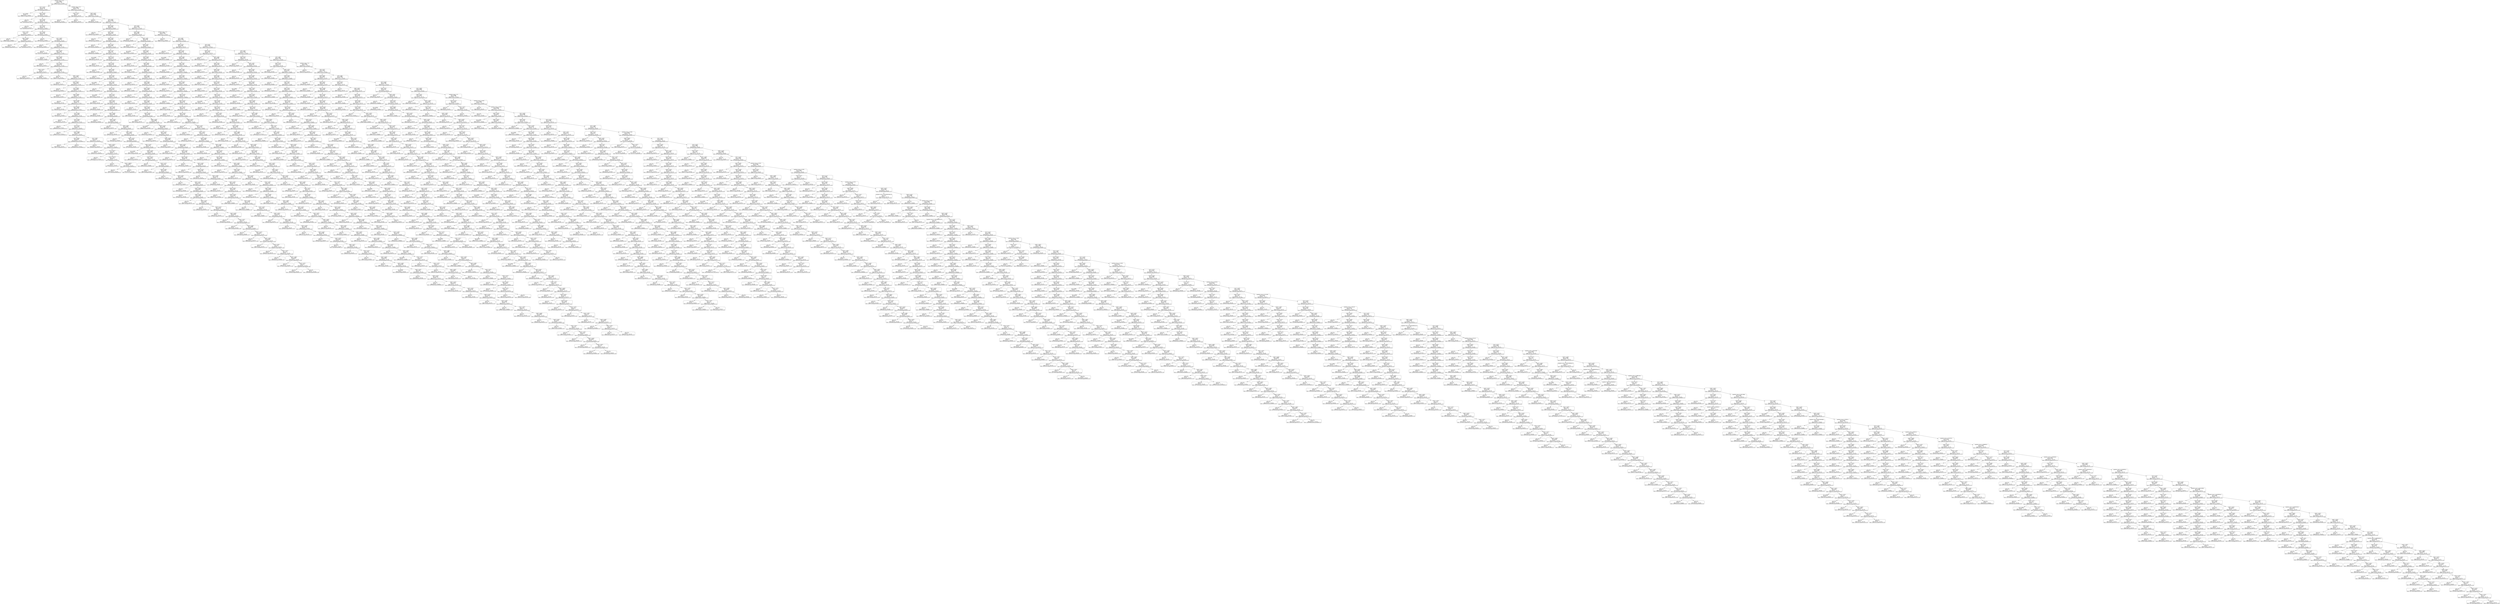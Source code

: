 digraph Tree {
node [shape=box, style="rounded", color="black", fontname=helvetica] ;
edge [fontname=helvetica] ;
0 [label="weighted e value <= 0.0\ngini = 0.9993\nsamples = 1403\nvalue = [1, 1, 1 ..., 1, 1, 1]\nclass = gi|30407128|emb|AL646053.1|-22"] ;
1 [label="score <= 217.0\ngini = 0.9783\nsamples = 46\nvalue = [0, 0, 0 ..., 0, 0, 0]\nclass = gi|772904020|gb|CP009323.1|-1"] ;
0 -> 1 [labeldistance=2.5, labelangle=45, headlabel="True"] ;
2 [label="gini = 0.8333\nsamples = 6\nvalue = [0, 0, 0 ..., 0, 0, 0]\nclass = gi|689271676|gb|CP003811.1|-2"] ;
1 -> 2 ;
3 [label="length <= 160.5\ngini = 0.975\nsamples = 40\nvalue = [0, 0, 0 ..., 0, 0, 0]\nclass = gi|772904020|gb|CP009323.1|-1"] ;
1 -> 3 ;
4 [label="gini = 0.0\nsamples = 1\nvalue = [0, 0, 0 ..., 0, 0, 0]\nclass = gi|43423|emb|X17355.1|-1"] ;
3 -> 4 ;
5 [label="score <= 219.0\ngini = 0.9744\nsamples = 39\nvalue = [0, 0, 0 ..., 0, 0, 0]\nclass = gi|772904020|gb|CP009323.1|-1"] ;
3 -> 5 ;
6 [label="gini = 0.0\nsamples = 1\nvalue = [0, 0, 0 ..., 0, 0, 0]\nclass = gi|45005|emb|X57310.1|-4"] ;
5 -> 6 ;
7 [label="score <= 221.0\ngini = 0.9737\nsamples = 38\nvalue = [0, 0, 0 ..., 0, 0, 0]\nclass = gi|772904020|gb|CP009323.1|-1"] ;
5 -> 7 ;
8 [label="length <= 782.0\ngini = 0.75\nsamples = 4\nvalue = [0, 0, 0 ..., 0, 0, 0]\nclass = gi|365804155|gb|CP003219.1|-3"] ;
7 -> 8 ;
9 [label="gini = 0.0\nsamples = 1\nvalue = [0, 0, 0 ..., 0, 0, 0]\nclass = gi|299073288|emb|FP885907.1|-1"] ;
8 -> 9 ;
10 [label="length <= 1234.0\ngini = 0.6667\nsamples = 3\nvalue = [0, 0, 0 ..., 0, 0, 0]\nclass = gi|365804155|gb|CP003219.1|-3"] ;
8 -> 10 ;
11 [label="gini = 0.5\nsamples = 2\nvalue = [0, 0, 0 ..., 0, 0, 0]\nclass = gi|365804155|gb|CP003219.1|-3"] ;
10 -> 11 ;
12 [label="gini = 0.0\nsamples = 1\nvalue = [0, 0, 0 ..., 0, 0, 0]\nclass = gi|45005|emb|X57310.1|-3"] ;
10 -> 12 ;
13 [label="score <= 223.0\ngini = 0.9706\nsamples = 34\nvalue = [0, 0, 0 ..., 0, 0, 0]\nclass = gi|772904020|gb|CP009323.1|-1"] ;
7 -> 13 ;
14 [label="gini = 0.0\nsamples = 1\nvalue = [0, 0, 0 ..., 0, 0, 0]\nclass = gi|772904020|gb|CP009323.1|-2"] ;
13 -> 14 ;
15 [label="score <= 225.0\ngini = 0.9697\nsamples = 33\nvalue = [0, 0, 0 ..., 0, 0, 0]\nclass = gi|772904020|gb|CP009323.1|-1"] ;
13 -> 15 ;
16 [label="gini = 0.0\nsamples = 1\nvalue = [0, 0, 0 ..., 0, 0, 0]\nclass = gi|772904020|gb|CP009323.1|-1"] ;
15 -> 16 ;
17 [label="score <= 227.0\ngini = 0.9688\nsamples = 32\nvalue = [0, 0, 0 ..., 0, 0, 0]\nclass = gi|992085625|ref|XM_015553176.1|-1"] ;
15 -> 17 ;
18 [label="gini = 0.5\nsamples = 2\nvalue = [0, 0, 0 ..., 0, 0, 0]\nclass = gi|1752727|dbj|D50308.1|-2"] ;
17 -> 18 ;
19 [label="length <= 243.5\ngini = 0.9667\nsamples = 30\nvalue = [0, 0, 0 ..., 0, 0, 0]\nclass = gi|992085625|ref|XM_015553176.1|-1"] ;
17 -> 19 ;
20 [label="gini = 0.0\nsamples = 1\nvalue = [0, 0, 0 ..., 0, 0, 0]\nclass = gi|769806|emb|X56660.1|-1"] ;
19 -> 20 ;
21 [label="length <= 338.0\ngini = 0.9655\nsamples = 29\nvalue = [0, 0, 0 ..., 0, 0, 0]\nclass = gi|992085625|ref|XM_015553176.1|-1"] ;
19 -> 21 ;
22 [label="gini = 0.0\nsamples = 1\nvalue = [0, 0, 0 ..., 0, 0, 0]\nclass = gi|951306652|gb|CP013141.1|-1"] ;
21 -> 22 ;
23 [label="score <= 237.0\ngini = 0.9643\nsamples = 28\nvalue = [0, 0, 0 ..., 0, 0, 0]\nclass = gi|992085625|ref|XM_015553176.1|-1"] ;
21 -> 23 ;
24 [label="length <= 353.0\ngini = 0.5\nsamples = 2\nvalue = [0, 0, 0 ..., 0, 0, 0]\nclass = gi|826168461|gb|CP011371.1|-1"] ;
23 -> 24 ;
25 [label="gini = 0.0\nsamples = 1\nvalue = [0, 0, 0 ..., 0, 0, 0]\nclass = gi|826168461|gb|CP011371.1|-1"] ;
24 -> 25 ;
26 [label="gini = 0.0\nsamples = 1\nvalue = [0, 0, 0 ..., 0, 0, 0]\nclass = gi|146403799|gb|CP000494.1|-1"] ;
24 -> 26 ;
27 [label="score <= 241.0\ngini = 0.9615\nsamples = 26\nvalue = [0, 0, 0 ..., 0, 0, 0]\nclass = gi|992085625|ref|XM_015553176.1|-1"] ;
23 -> 27 ;
28 [label="gini = 0.5\nsamples = 2\nvalue = [0, 0, 0 ..., 0, 0, 0]\nclass = gi|930571144|gb|CP012688.1|-1"] ;
27 -> 28 ;
29 [label="length <= 357.0\ngini = 0.9583\nsamples = 24\nvalue = [0, 0, 0 ..., 0, 0, 0]\nclass = gi|992085625|ref|XM_015553176.1|-1"] ;
27 -> 29 ;
30 [label="gini = 0.0\nsamples = 1\nvalue = [0, 0, 0 ..., 0, 0, 0]\nclass = gi|578005119|gb|CP007155.1|-1"] ;
29 -> 30 ;
31 [label="length <= 511.0\ngini = 0.9565\nsamples = 23\nvalue = [0, 0, 0 ..., 0, 0, 0]\nclass = gi|992085625|ref|XM_015553176.1|-1"] ;
29 -> 31 ;
32 [label="gini = 0.5\nsamples = 2\nvalue = [0, 0, 0 ..., 0, 0, 0]\nclass = gi|755895103|gb|CP002580.1|-1"] ;
31 -> 32 ;
33 [label="score <= 299.0\ngini = 0.9524\nsamples = 21\nvalue = [0, 0, 0 ..., 0, 0, 0]\nclass = gi|992085625|ref|XM_015553176.1|-1"] ;
31 -> 33 ;
34 [label="gini = 0.75\nsamples = 4\nvalue = [0, 0, 0 ..., 0, 0, 0]\nclass = gi|67524326|ref|XM_655133.1|-1"] ;
33 -> 34 ;
35 [label="length <= 689.0\ngini = 0.9412\nsamples = 17\nvalue = [0, 0, 0 ..., 0, 0, 0]\nclass = gi|992085625|ref|XM_015553176.1|-1"] ;
33 -> 35 ;
36 [label="gini = 0.0\nsamples = 1\nvalue = [0, 0, 0 ..., 0, 0, 0]\nclass = gi|33390788|gb|AY271632.1|-1"] ;
35 -> 36 ;
37 [label="length <= 785.0\ngini = 0.9375\nsamples = 16\nvalue = [0, 0, 0 ..., 0, 0, 0]\nclass = gi|992085625|ref|XM_015553176.1|-1"] ;
35 -> 37 ;
38 [label="gini = 0.0\nsamples = 1\nvalue = [0, 0, 0 ..., 0, 0, 0]\nclass = gi|33390792|gb|AY271634.1|-1"] ;
37 -> 38 ;
39 [label="length <= 856.5\ngini = 0.9333\nsamples = 15\nvalue = [0, 0, 0 ..., 0, 0, 0]\nclass = gi|992085625|ref|XM_015553176.1|-1"] ;
37 -> 39 ;
40 [label="gini = 0.0\nsamples = 1\nvalue = [0, 0, 0 ..., 0, 0, 0]\nclass = gi|13398457|gb|AF335329.1|-1"] ;
39 -> 40 ;
41 [label="score <= 322.0\ngini = 0.9286\nsamples = 14\nvalue = [0, 0, 0 ..., 0, 0, 0]\nclass = gi|992085625|ref|XM_015553176.1|-1"] ;
39 -> 41 ;
42 [label="gini = 0.0\nsamples = 1\nvalue = [0, 0, 0 ..., 0, 0, 0]\nclass = gi|45005|emb|X57310.1|-2"] ;
41 -> 42 ;
43 [label="score <= 339.0\ngini = 0.9231\nsamples = 13\nvalue = [0, 0, 0 ..., 0, 0, 0]\nclass = gi|992085625|ref|XM_015553176.1|-1"] ;
41 -> 43 ;
44 [label="gini = 0.0\nsamples = 1\nvalue = [0, 0, 0 ..., 0, 0, 0]\nclass = gi|992085625|ref|XM_015553176.1|-1"] ;
43 -> 44 ;
45 [label="score <= 347.0\ngini = 0.9167\nsamples = 12\nvalue = [0, 0, 0 ..., 0, 0, 0]\nclass = gi|169635761|emb|AM944592.1|-1"] ;
43 -> 45 ;
46 [label="gini = 0.0\nsamples = 1\nvalue = [0, 0, 0 ..., 0, 0, 0]\nclass = gi|255956722|ref|XM_002569068.1|-1"] ;
45 -> 46 ;
47 [label="length <= 868.0\ngini = 0.9091\nsamples = 11\nvalue = [0, 0, 0 ..., 0, 0, 0]\nclass = gi|169635761|emb|AM944592.1|-1"] ;
45 -> 47 ;
48 [label="score <= 355.0\ngini = 0.6667\nsamples = 3\nvalue = [0, 0, 0 ..., 0, 0, 0]\nclass = gi|238498819|ref|XM_002380604.1|-1"] ;
47 -> 48 ;
49 [label="gini = 0.5\nsamples = 2\nvalue = [0, 0, 0 ..., 0, 0, 0]\nclass = gi|83773738|dbj|AP007169.1|-1"] ;
48 -> 49 ;
50 [label="gini = 0.0\nsamples = 1\nvalue = [0, 0, 0 ..., 0, 0, 0]\nclass = gi|238498819|ref|XM_002380604.1|-1"] ;
48 -> 50 ;
51 [label="score <= 362.0\ngini = 0.875\nsamples = 8\nvalue = [0, 0, 0 ..., 0, 0, 0]\nclass = gi|169635761|emb|AM944592.1|-1"] ;
47 -> 51 ;
52 [label="gini = 0.5\nsamples = 2\nvalue = [0, 0, 0 ..., 0, 0, 0]\nclass = gi|365804155|gb|CP003219.1|-2"] ;
51 -> 52 ;
53 [label="length <= 1572.0\ngini = 0.8333\nsamples = 6\nvalue = [0, 0, 0 ..., 0, 0, 0]\nclass = gi|169635761|emb|AM944592.1|-1"] ;
51 -> 53 ;
54 [label="gini = 0.0\nsamples = 1\nvalue = [0, 0, 0 ..., 0, 0, 0]\nclass = gi|169635761|emb|AM944592.1|-1"] ;
53 -> 54 ;
55 [label="score <= 2525.0\ngini = 0.8\nsamples = 5\nvalue = [0, 0, 0 ..., 0, 0, 0]\nclass = gi|45005|emb|X57310.1|-1"] ;
53 -> 55 ;
56 [label="gini = 0.0\nsamples = 1\nvalue = [0, 0, 0 ..., 0, 0, 0]\nclass = gi|511485|gb|U12015.1|SCU12015-1"] ;
55 -> 56 ;
57 [label="length <= 10479.5\ngini = 0.75\nsamples = 4\nvalue = [0, 0, 0 ..., 0, 0, 0]\nclass = gi|45005|emb|X57310.1|-1"] ;
55 -> 57 ;
58 [label="gini = 0.0\nsamples = 1\nvalue = [0, 0, 0 ..., 0, 0, 0]\nclass = gi|45005|emb|X57310.1|-1"] ;
57 -> 58 ;
59 [label="length <= 10901.0\ngini = 0.6667\nsamples = 3\nvalue = [0, 0, 0 ..., 0, 0, 0]\nclass = gi|337764029|emb|FQ859185.1|-1"] ;
57 -> 59 ;
60 [label="gini = 0.5\nsamples = 2\nvalue = [0, 0, 0 ..., 0, 0, 0]\nclass = gi|337764029|emb|FQ859185.1|-1"] ;
59 -> 60 ;
61 [label="gini = 0.0\nsamples = 1\nvalue = [0, 0, 0 ..., 0, 0, 0]\nclass = gi|1752727|dbj|D50308.1|-1"] ;
59 -> 61 ;
62 [label="weighted e value <= 0.0\ngini = 0.9993\nsamples = 1357\nvalue = [1, 1, 1 ..., 1, 1, 1]\nclass = gi|30407128|emb|AL646053.1|-22"] ;
0 -> 62 [labeldistance=2.5, labelangle=-45, headlabel="False"] ;
63 [label="length <= 329.0\ngini = 0.5\nsamples = 2\nvalue = [0, 0, 0 ..., 0, 0, 0]\nclass = gi|951306652|gb|CP013141.1|-2"] ;
62 -> 63 ;
64 [label="gini = 0.0\nsamples = 1\nvalue = [0, 0, 0 ..., 0, 0, 0]\nclass = gi|520999024|gb|CP003969.1|-1"] ;
63 -> 64 ;
65 [label="gini = 0.0\nsamples = 1\nvalue = [0, 0, 0 ..., 0, 0, 0]\nclass = gi|951306652|gb|CP013141.1|-2"] ;
63 -> 65 ;
66 [label="length <= 63.0\ngini = 0.9993\nsamples = 1355\nvalue = [1, 1, 1 ..., 1, 1, 1]\nclass = gi|30407128|emb|AL646053.1|-22"] ;
62 -> 66 ;
67 [label="gini = 0.0\nsamples = 1\nvalue = [0, 0, 0 ..., 0, 0, 0]\nclass = gi|520999024|gb|CP003969.1|-86"] ;
66 -> 67 ;
68 [label="score <= 85.0\ngini = 0.9993\nsamples = 1354\nvalue = [1, 1, 1 ..., 1, 1, 1]\nclass = gi|30407128|emb|AL646053.1|-22"] ;
66 -> 68 ;
69 [label="length <= 65.0\ngini = 0.9831\nsamples = 59\nvalue = [0, 0, 0 ..., 0, 0, 0]\nclass = gi|347668095|gb|JN596952.1|-37"] ;
68 -> 69 ;
70 [label="gini = 0.5\nsamples = 2\nvalue = [0, 0, 0 ..., 0, 0, 0]\nclass = gi|730587126|gb|CP009747.1|-35"] ;
69 -> 70 ;
71 [label="length <= 67.5\ngini = 0.9825\nsamples = 57\nvalue = [0, 0, 0 ..., 0, 0, 0]\nclass = gi|347668095|gb|JN596952.1|-37"] ;
69 -> 71 ;
72 [label="gini = 0.75\nsamples = 4\nvalue = [0, 0, 0 ..., 0, 0, 0]\nclass = gi|755895103|gb|CP002580.1|-14"] ;
71 -> 72 ;
73 [label="length <= 69.5\ngini = 0.9811\nsamples = 53\nvalue = [0, 0, 0 ..., 0, 0, 0]\nclass = gi|347668095|gb|JN596952.1|-37"] ;
71 -> 73 ;
74 [label="gini = 0.5\nsamples = 2\nvalue = [0, 0, 0 ..., 0, 0, 0]\nclass = gi|337764029|emb|FQ859185.1|-27"] ;
73 -> 74 ;
75 [label="length <= 72.0\ngini = 0.9804\nsamples = 51\nvalue = [0, 0, 0 ..., 0, 0, 0]\nclass = gi|347668095|gb|JN596952.1|-37"] ;
73 -> 75 ;
76 [label="gini = 0.0\nsamples = 1\nvalue = [0, 0, 0 ..., 0, 0, 0]\nclass = gi|299068436|emb|FP885896.1|-34"] ;
75 -> 76 ;
77 [label="length <= 75.0\ngini = 0.98\nsamples = 50\nvalue = [0, 0, 0 ..., 0, 0, 0]\nclass = gi|347668095|gb|JN596952.1|-37"] ;
75 -> 77 ;
78 [label="gini = 0.6667\nsamples = 3\nvalue = [0, 0, 0 ..., 0, 0, 0]\nclass = gi|826168461|gb|CP011371.1|-85"] ;
77 -> 78 ;
79 [label="length <= 77.5\ngini = 0.9787\nsamples = 47\nvalue = [0, 0, 0 ..., 0, 0, 0]\nclass = gi|347668095|gb|JN596952.1|-37"] ;
77 -> 79 ;
80 [label="gini = 0.0\nsamples = 1\nvalue = [0, 0, 0 ..., 0, 0, 0]\nclass = gi|951715918|gb|CP011131.1|-82"] ;
79 -> 80 ;
81 [label="length <= 79.5\ngini = 0.9783\nsamples = 46\nvalue = [0, 0, 0 ..., 0, 0, 0]\nclass = gi|347668095|gb|JN596952.1|-37"] ;
79 -> 81 ;
82 [label="gini = 0.5\nsamples = 2\nvalue = [0, 0, 0 ..., 0, 0, 0]\nclass = gi|937314366|gb|CP012831.1|-83"] ;
81 -> 82 ;
83 [label="length <= 80.5\ngini = 0.9773\nsamples = 44\nvalue = [0, 0, 0 ..., 0, 0, 0]\nclass = gi|347668095|gb|JN596952.1|-37"] ;
81 -> 83 ;
84 [label="gini = 0.0\nsamples = 1\nvalue = [0, 0, 0 ..., 0, 0, 0]\nclass = gi|520999024|gb|CP003969.1|-94"] ;
83 -> 84 ;
85 [label="length <= 82.5\ngini = 0.9767\nsamples = 43\nvalue = [0, 0, 0 ..., 0, 0, 0]\nclass = gi|347668095|gb|JN596952.1|-37"] ;
83 -> 85 ;
86 [label="gini = 0.6667\nsamples = 3\nvalue = [0, 0, 0 ..., 0, 0, 0]\nclass = gi|951301122|gb|CP013140.1|-102"] ;
85 -> 86 ;
87 [label="length <= 85.0\ngini = 0.975\nsamples = 40\nvalue = [0, 0, 0 ..., 0, 0, 0]\nclass = gi|347668095|gb|JN596952.1|-37"] ;
85 -> 87 ;
88 [label="gini = 0.0\nsamples = 1\nvalue = [0, 0, 0 ..., 0, 0, 0]\nclass = gi|578005119|gb|CP007155.1|-61"] ;
87 -> 88 ;
89 [label="length <= 87.5\ngini = 0.9744\nsamples = 39\nvalue = [0, 0, 0 ..., 0, 0, 0]\nclass = gi|347668095|gb|JN596952.1|-37"] ;
87 -> 89 ;
90 [label="gini = 0.6667\nsamples = 3\nvalue = [0, 0, 0 ..., 0, 0, 0]\nclass = gi|937314366|gb|CP012831.1|-87"] ;
89 -> 90 ;
91 [label="length <= 91.5\ngini = 0.9722\nsamples = 36\nvalue = [0, 0, 0 ..., 0, 0, 0]\nclass = gi|347668095|gb|JN596952.1|-37"] ;
89 -> 91 ;
92 [label="gini = 0.5\nsamples = 2\nvalue = [0, 0, 0 ..., 0, 0, 0]\nclass = gi|937314366|gb|CP012831.1|-89"] ;
91 -> 92 ;
93 [label="length <= 95.5\ngini = 0.9706\nsamples = 34\nvalue = [0, 0, 0 ..., 0, 0, 0]\nclass = gi|347668095|gb|JN596952.1|-37"] ;
91 -> 93 ;
94 [label="gini = 0.0\nsamples = 1\nvalue = [0, 0, 0 ..., 0, 0, 0]\nclass = gi|772904020|gb|CP009323.1|-68"] ;
93 -> 94 ;
95 [label="length <= 98.0\ngini = 0.9697\nsamples = 33\nvalue = [0, 0, 0 ..., 0, 0, 0]\nclass = gi|347668095|gb|JN596952.1|-37"] ;
93 -> 95 ;
96 [label="gini = 0.0\nsamples = 1\nvalue = [0, 0, 0 ..., 0, 0, 0]\nclass = gi|520999024|gb|CP003969.1|-93"] ;
95 -> 96 ;
97 [label="length <= 100.0\ngini = 0.9688\nsamples = 32\nvalue = [0, 0, 0 ..., 0, 0, 0]\nclass = gi|347668095|gb|JN596952.1|-37"] ;
95 -> 97 ;
98 [label="gini = 0.5\nsamples = 2\nvalue = [0, 0, 0 ..., 0, 0, 0]\nclass = gi|520999024|gb|CP003969.1|-92"] ;
97 -> 98 ;
99 [label="length <= 101.5\ngini = 0.9667\nsamples = 30\nvalue = [0, 0, 0 ..., 0, 0, 0]\nclass = gi|347668095|gb|JN596952.1|-37"] ;
97 -> 99 ;
100 [label="gini = 0.0\nsamples = 1\nvalue = [0, 0, 0 ..., 0, 0, 0]\nclass = gi|826168461|gb|CP011371.1|-83"] ;
99 -> 100 ;
101 [label="length <= 105.5\ngini = 0.9655\nsamples = 29\nvalue = [0, 0, 0 ..., 0, 0, 0]\nclass = gi|347668095|gb|JN596952.1|-37"] ;
99 -> 101 ;
102 [label="gini = 0.0\nsamples = 1\nvalue = [0, 0, 0 ..., 0, 0, 0]\nclass = gi|578005119|gb|CP007155.1|-64"] ;
101 -> 102 ;
103 [label="length <= 110.5\ngini = 0.9643\nsamples = 28\nvalue = [0, 0, 0 ..., 0, 0, 0]\nclass = gi|347668095|gb|JN596952.1|-37"] ;
101 -> 103 ;
104 [label="gini = 0.5\nsamples = 2\nvalue = [0, 0, 0 ..., 0, 0, 0]\nclass = gi|13398457|gb|AF335329.1|-2"] ;
103 -> 104 ;
105 [label="length <= 114.5\ngini = 0.9615\nsamples = 26\nvalue = [0, 0, 0 ..., 0, 0, 0]\nclass = gi|347668095|gb|JN596952.1|-37"] ;
103 -> 105 ;
106 [label="gini = 0.0\nsamples = 1\nvalue = [0, 0, 0 ..., 0, 0, 0]\nclass = gi|772904020|gb|CP009323.1|-70"] ;
105 -> 106 ;
107 [label="length <= 118.0\ngini = 0.96\nsamples = 25\nvalue = [0, 0, 0 ..., 0, 0, 0]\nclass = gi|347668095|gb|JN596952.1|-37"] ;
105 -> 107 ;
108 [label="gini = 0.6667\nsamples = 3\nvalue = [0, 0, 0 ..., 0, 0, 0]\nclass = gi|937314366|gb|CP012831.1|-88"] ;
107 -> 108 ;
109 [label="length <= 120.0\ngini = 0.9545\nsamples = 22\nvalue = [0, 0, 0 ..., 0, 0, 0]\nclass = gi|347668095|gb|JN596952.1|-37"] ;
107 -> 109 ;
110 [label="gini = 0.0\nsamples = 1\nvalue = [0, 0, 0 ..., 0, 0, 0]\nclass = gi|951301122|gb|CP013140.1|-103"] ;
109 -> 110 ;
111 [label="length <= 122.0\ngini = 0.9524\nsamples = 21\nvalue = [0, 0, 0 ..., 0, 0, 0]\nclass = gi|347668095|gb|JN596952.1|-37"] ;
109 -> 111 ;
112 [label="gini = 0.0\nsamples = 1\nvalue = [0, 0, 0 ..., 0, 0, 0]\nclass = gi|959204059|emb|LN899819.1|-23"] ;
111 -> 112 ;
113 [label="length <= 124.0\ngini = 0.95\nsamples = 20\nvalue = [0, 0, 0 ..., 0, 0, 0]\nclass = gi|347668095|gb|JN596952.1|-37"] ;
111 -> 113 ;
114 [label="gini = 0.0\nsamples = 1\nvalue = [0, 0, 0 ..., 0, 0, 0]\nclass = gi|937314366|gb|CP012831.1|-90"] ;
113 -> 114 ;
115 [label="length <= 136.0\ngini = 0.9474\nsamples = 19\nvalue = [0, 0, 0 ..., 0, 0, 0]\nclass = gi|347668095|gb|JN596952.1|-37"] ;
113 -> 115 ;
116 [label="gini = 0.5\nsamples = 2\nvalue = [0, 0, 0 ..., 0, 0, 0]\nclass = gi|578005119|gb|CP007155.1|-65"] ;
115 -> 116 ;
117 [label="length <= 160.5\ngini = 0.9412\nsamples = 17\nvalue = [0, 0, 0 ..., 0, 0, 0]\nclass = gi|347668095|gb|JN596952.1|-37"] ;
115 -> 117 ;
118 [label="gini = 0.0\nsamples = 1\nvalue = [0, 0, 0 ..., 0, 0, 0]\nclass = gi|730587126|gb|CP009747.1|-37"] ;
117 -> 118 ;
119 [label="length <= 174.5\ngini = 0.9375\nsamples = 16\nvalue = [0, 0, 0 ..., 0, 0, 0]\nclass = gi|347668095|gb|JN596952.1|-37"] ;
117 -> 119 ;
120 [label="gini = 0.0\nsamples = 1\nvalue = [0, 0, 0 ..., 0, 0, 0]\nclass = gi|520999024|gb|CP003969.1|-90"] ;
119 -> 120 ;
121 [label="length <= 196.5\ngini = 0.9333\nsamples = 15\nvalue = [0, 0, 0 ..., 0, 0, 0]\nclass = gi|347668095|gb|JN596952.1|-37"] ;
119 -> 121 ;
122 [label="gini = 0.0\nsamples = 1\nvalue = [0, 0, 0 ..., 0, 0, 0]\nclass = gi|755895103|gb|CP002580.1|-15"] ;
121 -> 122 ;
123 [label="length <= 218.5\ngini = 0.9286\nsamples = 14\nvalue = [0, 0, 0 ..., 0, 0, 0]\nclass = gi|347668095|gb|JN596952.1|-37"] ;
121 -> 123 ;
124 [label="gini = 0.0\nsamples = 1\nvalue = [0, 0, 0 ..., 0, 0, 0]\nclass = gi|951715918|gb|CP011131.1|-83"] ;
123 -> 124 ;
125 [label="length <= 219.5\ngini = 0.9231\nsamples = 13\nvalue = [0, 0, 0 ..., 0, 0, 0]\nclass = gi|347668095|gb|JN596952.1|-37"] ;
123 -> 125 ;
126 [label="gini = 0.0\nsamples = 1\nvalue = [0, 0, 0 ..., 0, 0, 0]\nclass = gi|578005119|gb|CP007155.1|-66"] ;
125 -> 126 ;
127 [label="length <= 227.5\ngini = 0.9167\nsamples = 12\nvalue = [0, 0, 0 ..., 0, 0, 0]\nclass = gi|347668095|gb|JN596952.1|-37"] ;
125 -> 127 ;
128 [label="gini = 0.0\nsamples = 1\nvalue = [0, 0, 0 ..., 0, 0, 0]\nclass = gi|578005119|gb|CP007155.1|-67"] ;
127 -> 128 ;
129 [label="length <= 239.5\ngini = 0.9091\nsamples = 11\nvalue = [0, 0, 0 ..., 0, 0, 0]\nclass = gi|347668095|gb|JN596952.1|-37"] ;
127 -> 129 ;
130 [label="gini = 0.0\nsamples = 1\nvalue = [0, 0, 0 ..., 0, 0, 0]\nclass = gi|755895103|gb|CP002580.1|-12"] ;
129 -> 130 ;
131 [label="length <= 246.5\ngini = 0.9\nsamples = 10\nvalue = [0, 0, 0 ..., 0, 0, 0]\nclass = gi|347668095|gb|JN596952.1|-37"] ;
129 -> 131 ;
132 [label="gini = 0.0\nsamples = 1\nvalue = [0, 0, 0 ..., 0, 0, 0]\nclass = gi|937314366|gb|CP012831.1|-84"] ;
131 -> 132 ;
133 [label="length <= 260.0\ngini = 0.8889\nsamples = 9\nvalue = [0, 0, 0 ..., 0, 0, 0]\nclass = gi|347668095|gb|JN596952.1|-37"] ;
131 -> 133 ;
134 [label="gini = 0.5\nsamples = 2\nvalue = [0, 0, 0 ..., 0, 0, 0]\nclass = gi|347668095|gb|JN596952.1|-37"] ;
133 -> 134 ;
135 [label="length <= 277.5\ngini = 0.8571\nsamples = 7\nvalue = [0, 0, 0 ..., 0, 0, 0]\nclass = gi|826168461|gb|CP011371.1|-84"] ;
133 -> 135 ;
136 [label="gini = 0.0\nsamples = 1\nvalue = [0, 0, 0 ..., 0, 0, 0]\nclass = gi|826168461|gb|CP011371.1|-84"] ;
135 -> 136 ;
137 [label="length <= 284.5\ngini = 0.8333\nsamples = 6\nvalue = [0, 0, 0 ..., 0, 0, 0]\nclass = gi|730587126|gb|CP009747.1|-36"] ;
135 -> 137 ;
138 [label="gini = 0.0\nsamples = 1\nvalue = [0, 0, 0 ..., 0, 0, 0]\nclass = gi|951715918|gb|CP011131.1|-79"] ;
137 -> 138 ;
139 [label="length <= 290.5\ngini = 0.8\nsamples = 5\nvalue = [0, 0, 0 ..., 0, 0, 0]\nclass = gi|730587126|gb|CP009747.1|-36"] ;
137 -> 139 ;
140 [label="gini = 0.0\nsamples = 1\nvalue = [0, 0, 0 ..., 0, 0, 0]\nclass = gi|578005119|gb|CP007155.1|-63"] ;
139 -> 140 ;
141 [label="length <= 297.0\ngini = 0.75\nsamples = 4\nvalue = [0, 0, 0 ..., 0, 0, 0]\nclass = gi|730587126|gb|CP009747.1|-36"] ;
139 -> 141 ;
142 [label="gini = 0.0\nsamples = 1\nvalue = [0, 0, 0 ..., 0, 0, 0]\nclass = gi|520999024|gb|CP003969.1|-95"] ;
141 -> 142 ;
143 [label="length <= 300.0\ngini = 0.6667\nsamples = 3\nvalue = [0, 0, 0 ..., 0, 0, 0]\nclass = gi|730587126|gb|CP009747.1|-36"] ;
141 -> 143 ;
144 [label="gini = 0.0\nsamples = 1\nvalue = [0, 0, 0 ..., 0, 0, 0]\nclass = gi|730587126|gb|CP009747.1|-36"] ;
143 -> 144 ;
145 [label="length <= 304.5\ngini = 0.5\nsamples = 2\nvalue = [0, 0, 0 ..., 0, 0, 0]\nclass = gi|520999024|gb|CP003969.1|-89"] ;
143 -> 145 ;
146 [label="gini = 0.0\nsamples = 1\nvalue = [0, 0, 0 ..., 0, 0, 0]\nclass = gi|146403799|gb|CP000494.1|-44"] ;
145 -> 146 ;
147 [label="gini = 0.0\nsamples = 1\nvalue = [0, 0, 0 ..., 0, 0, 0]\nclass = gi|520999024|gb|CP003969.1|-89"] ;
145 -> 147 ;
148 [label="score <= 87.0\ngini = 0.9992\nsamples = 1295\nvalue = [1, 1, 1 ..., 1, 1, 1]\nclass = gi|30407128|emb|AL646053.1|-22"] ;
68 -> 148 ;
149 [label="length <= 66.0\ngini = 0.9882\nsamples = 85\nvalue = [0, 0, 0 ..., 0, 1, 0]\nclass = gi|749800189|gb|KP006601.1|-34"] ;
148 -> 149 ;
150 [label="gini = 0.5\nsamples = 2\nvalue = [0, 0, 0 ..., 0, 0, 0]\nclass = gi|749800189|gb|KP006601.1|-33"] ;
149 -> 150 ;
151 [label="length <= 68.5\ngini = 0.988\nsamples = 83\nvalue = [0, 0, 0 ..., 0, 1, 0]\nclass = gi|749800189|gb|KP006601.1|-34"] ;
149 -> 151 ;
152 [label="gini = 0.75\nsamples = 4\nvalue = [0, 0, 0 ..., 0, 0, 0]\nclass = gi|937314366|gb|CP012831.1|-81"] ;
151 -> 152 ;
153 [label="length <= 70.5\ngini = 0.9873\nsamples = 79\nvalue = [0, 0, 0 ..., 0, 1, 0]\nclass = gi|749800189|gb|KP006601.1|-34"] ;
151 -> 153 ;
154 [label="gini = 0.8571\nsamples = 7\nvalue = [0, 0, 0 ..., 0, 0, 0]\nclass = gi|30407128|emb|AL646053.1|-34"] ;
153 -> 154 ;
155 [label="length <= 74.0\ngini = 0.9861\nsamples = 72\nvalue = [0, 0, 0 ..., 0, 1, 0]\nclass = gi|749800189|gb|KP006601.1|-34"] ;
153 -> 155 ;
156 [label="gini = 0.0\nsamples = 1\nvalue = [0, 0, 0 ..., 0, 0, 0]\nclass = gi|951306652|gb|CP013141.1|-75"] ;
155 -> 156 ;
157 [label="length <= 78.5\ngini = 0.9859\nsamples = 71\nvalue = [0, 0, 0 ..., 0, 1, 0]\nclass = gi|749800189|gb|KP006601.1|-34"] ;
155 -> 157 ;
158 [label="gini = 0.0\nsamples = 1\nvalue = [0, 0, 0 ..., 0, 0, 0]\nclass = gi|951301122|gb|CP013140.1|-95"] ;
157 -> 158 ;
159 [label="length <= 82.5\ngini = 0.9857\nsamples = 70\nvalue = [0, 0, 0 ..., 0, 1, 0]\nclass = gi|749800189|gb|KP006601.1|-34"] ;
157 -> 159 ;
160 [label="gini = 0.6667\nsamples = 3\nvalue = [0, 0, 0 ..., 0, 0, 0]\nclass = gi|937314366|gb|CP012831.1|-73"] ;
159 -> 160 ;
161 [label="length <= 87.5\ngini = 0.9851\nsamples = 67\nvalue = [0, 0, 0 ..., 0, 1, 0]\nclass = gi|749800189|gb|KP006601.1|-34"] ;
159 -> 161 ;
162 [label="gini = 0.0\nsamples = 1\nvalue = [0, 0, 0 ..., 0, 0, 0]\nclass = gi|959204059|emb|LN899819.1|-22"] ;
161 -> 162 ;
163 [label="length <= 91.0\ngini = 0.9848\nsamples = 66\nvalue = [0, 0, 0 ..., 0, 1, 0]\nclass = gi|749800189|gb|KP006601.1|-34"] ;
161 -> 163 ;
164 [label="gini = 0.0\nsamples = 1\nvalue = [0, 0, 0 ..., 0, 0, 0]\nclass = gi|578005119|gb|CP007155.1|-55"] ;
163 -> 164 ;
165 [label="length <= 94.0\ngini = 0.9846\nsamples = 65\nvalue = [0, 0, 0 ..., 0, 1, 0]\nclass = gi|749800189|gb|KP006601.1|-34"] ;
163 -> 165 ;
166 [label="gini = 0.0\nsamples = 1\nvalue = [0, 0, 0 ..., 0, 0, 0]\nclass = gi|959236254|emb|LN899827.1|-45"] ;
165 -> 166 ;
167 [label="length <= 100.5\ngini = 0.9844\nsamples = 64\nvalue = [0, 0, 0 ..., 0, 1, 0]\nclass = gi|749800189|gb|KP006601.1|-34"] ;
165 -> 167 ;
168 [label="gini = 0.0\nsamples = 1\nvalue = [0, 0, 0 ..., 0, 0, 0]\nclass = gi|578005119|gb|CP007155.1|-56"] ;
167 -> 168 ;
169 [label="length <= 107.5\ngini = 0.9841\nsamples = 63\nvalue = [0, 0, 0 ..., 0, 1, 0]\nclass = gi|749800189|gb|KP006601.1|-34"] ;
167 -> 169 ;
170 [label="gini = 0.0\nsamples = 1\nvalue = [0, 0, 0 ..., 0, 0, 0]\nclass = gi|937314366|gb|CP012831.1|-67"] ;
169 -> 170 ;
171 [label="length <= 111.0\ngini = 0.9839\nsamples = 62\nvalue = [0, 0, 0 ..., 0, 1, 0]\nclass = gi|749800189|gb|KP006601.1|-34"] ;
169 -> 171 ;
172 [label="gini = 0.5\nsamples = 2\nvalue = [0, 0, 0 ..., 0, 0, 0]\nclass = gi|45005|emb|X57310.1|-9"] ;
171 -> 172 ;
173 [label="length <= 113.5\ngini = 0.9833\nsamples = 60\nvalue = [0, 0, 0 ..., 0, 1, 0]\nclass = gi|749800189|gb|KP006601.1|-34"] ;
171 -> 173 ;
174 [label="gini = 0.0\nsamples = 1\nvalue = [0, 0, 0 ..., 0, 0, 0]\nclass = gi|937314366|gb|CP012831.1|-80"] ;
173 -> 174 ;
175 [label="length <= 116.0\ngini = 0.9831\nsamples = 59\nvalue = [0, 0, 0 ..., 0, 1, 0]\nclass = gi|749800189|gb|KP006601.1|-34"] ;
173 -> 175 ;
176 [label="gini = 0.0\nsamples = 1\nvalue = [0, 0, 0 ..., 0, 0, 0]\nclass = gi|951715918|gb|CP011131.1|-77"] ;
175 -> 176 ;
177 [label="length <= 118.5\ngini = 0.9828\nsamples = 58\nvalue = [0, 0, 0 ..., 0, 1, 0]\nclass = gi|749800189|gb|KP006601.1|-34"] ;
175 -> 177 ;
178 [label="gini = 0.6667\nsamples = 3\nvalue = [0, 0, 0 ..., 0, 0, 0]\nclass = gi|288912043|dbj|AP010947.1|-16"] ;
177 -> 178 ;
179 [label="length <= 121.0\ngini = 0.9818\nsamples = 55\nvalue = [0, 0, 0 ..., 0, 1, 0]\nclass = gi|749800189|gb|KP006601.1|-34"] ;
177 -> 179 ;
180 [label="gini = 0.5\nsamples = 2\nvalue = [0, 0, 0 ..., 0, 0, 0]\nclass = gi|146403799|gb|CP000494.1|-42"] ;
179 -> 180 ;
181 [label="length <= 122.5\ngini = 0.9811\nsamples = 53\nvalue = [0, 0, 0 ..., 0, 1, 0]\nclass = gi|749800189|gb|KP006601.1|-34"] ;
179 -> 181 ;
182 [label="gini = 0.0\nsamples = 1\nvalue = [0, 0, 0 ..., 0, 0, 0]\nclass = gi|578005119|gb|CP007155.1|-57"] ;
181 -> 182 ;
183 [label="length <= 123.5\ngini = 0.9808\nsamples = 52\nvalue = [0, 0, 0 ..., 0, 1, 0]\nclass = gi|749800189|gb|KP006601.1|-34"] ;
181 -> 183 ;
184 [label="gini = 0.0\nsamples = 1\nvalue = [0, 0, 0 ..., 0, 0, 0]\nclass = gi|730587126|gb|CP009747.1|-34"] ;
183 -> 184 ;
185 [label="length <= 137.0\ngini = 0.9804\nsamples = 51\nvalue = [0, 0, 0 ..., 0, 1, 0]\nclass = gi|749800189|gb|KP006601.1|-34"] ;
183 -> 185 ;
186 [label="gini = 0.5\nsamples = 2\nvalue = [0, 0, 0 ..., 0, 0, 0]\nclass = gi|937314366|gb|CP012831.1|-70"] ;
185 -> 186 ;
187 [label="length <= 152.5\ngini = 0.9796\nsamples = 49\nvalue = [0, 0, 0 ..., 0, 1, 0]\nclass = gi|749800189|gb|KP006601.1|-34"] ;
185 -> 187 ;
188 [label="gini = 0.0\nsamples = 1\nvalue = [0, 0, 0 ..., 0, 0, 0]\nclass = gi|578005119|gb|CP007155.1|-58"] ;
187 -> 188 ;
189 [label="length <= 156.5\ngini = 0.9792\nsamples = 48\nvalue = [0, 0, 0 ..., 0, 1, 0]\nclass = gi|749800189|gb|KP006601.1|-34"] ;
187 -> 189 ;
190 [label="gini = 0.0\nsamples = 1\nvalue = [0, 0, 0 ..., 0, 0, 0]\nclass = gi|772904020|gb|CP009323.1|-65"] ;
189 -> 190 ;
191 [label="length <= 163.0\ngini = 0.9787\nsamples = 47\nvalue = [0, 0, 0 ..., 0, 1, 0]\nclass = gi|749800189|gb|KP006601.1|-34"] ;
189 -> 191 ;
192 [label="gini = 0.0\nsamples = 1\nvalue = [0, 0, 0 ..., 0, 0, 0]\nclass = gi|951301122|gb|CP013140.1|-96"] ;
191 -> 192 ;
193 [label="length <= 172.5\ngini = 0.9783\nsamples = 46\nvalue = [0, 0, 0 ..., 0, 1, 0]\nclass = gi|749800189|gb|KP006601.1|-34"] ;
191 -> 193 ;
194 [label="gini = 0.0\nsamples = 1\nvalue = [0, 0, 0 ..., 0, 0, 0]\nclass = gi|342298470|emb|FR831800.1|-8"] ;
193 -> 194 ;
195 [label="length <= 180.0\ngini = 0.9778\nsamples = 45\nvalue = [0, 0, 0 ..., 0, 1, 0]\nclass = gi|749800189|gb|KP006601.1|-34"] ;
193 -> 195 ;
196 [label="gini = 0.0\nsamples = 1\nvalue = [0, 0, 0 ..., 0, 0, 0]\nclass = gi|749800189|gb|KP006601.1|-34"] ;
195 -> 196 ;
197 [label="length <= 193.0\ngini = 0.9773\nsamples = 44\nvalue = [0, 0, 0 ..., 0, 1, 0]\nclass = gi|1036556009|gb|CP015851.1|-41"] ;
195 -> 197 ;
198 [label="gini = 0.0\nsamples = 1\nvalue = [0, 0, 0 ..., 0, 0, 0]\nclass = gi|951306652|gb|CP013141.1|-77"] ;
197 -> 198 ;
199 [label="length <= 203.5\ngini = 0.9767\nsamples = 43\nvalue = [0, 0, 0 ..., 0, 1, 0]\nclass = gi|1036556009|gb|CP015851.1|-41"] ;
197 -> 199 ;
200 [label="gini = 0.0\nsamples = 1\nvalue = [0, 0, 0 ..., 0, 0, 0]\nclass = gi|930571144|gb|CP012688.1|-26"] ;
199 -> 200 ;
201 [label="length <= 210.5\ngini = 0.9762\nsamples = 42\nvalue = [0, 0, 0 ..., 0, 1, 0]\nclass = gi|1036556009|gb|CP015851.1|-41"] ;
199 -> 201 ;
202 [label="gini = 0.0\nsamples = 1\nvalue = [0, 0, 0 ..., 0, 0, 0]\nclass = gi|299073288|emb|FP885907.1|-16"] ;
201 -> 202 ;
203 [label="length <= 220.0\ngini = 0.9756\nsamples = 41\nvalue = [0, 0, 0 ..., 0, 1, 0]\nclass = gi|1036556009|gb|CP015851.1|-41"] ;
201 -> 203 ;
204 [label="gini = 0.75\nsamples = 4\nvalue = [0, 0, 0 ..., 0, 0, 0]\nclass = gi|959672264|emb|LN899820.1|-32"] ;
203 -> 204 ;
205 [label="length <= 224.0\ngini = 0.973\nsamples = 37\nvalue = [0, 0, 0 ..., 0, 1, 0]\nclass = gi|1036556009|gb|CP015851.1|-41"] ;
203 -> 205 ;
206 [label="gini = 0.5\nsamples = 2\nvalue = [0, 0, 0 ..., 0, 0, 0]\nclass = gi|299073288|emb|FP885907.1|-17"] ;
205 -> 206 ;
207 [label="length <= 226.5\ngini = 0.9714\nsamples = 35\nvalue = [0, 0, 0 ..., 0, 1, 0]\nclass = gi|1036556009|gb|CP015851.1|-41"] ;
205 -> 207 ;
208 [label="gini = 0.0\nsamples = 1\nvalue = [0, 0, 0 ..., 0, 0, 0]\nclass = gi|578005119|gb|CP007155.1|-59"] ;
207 -> 208 ;
209 [label="length <= 228.5\ngini = 0.9706\nsamples = 34\nvalue = [0, 0, 0 ..., 0, 1, 0]\nclass = gi|1036556009|gb|CP015851.1|-41"] ;
207 -> 209 ;
210 [label="gini = 0.0\nsamples = 1\nvalue = [0, 0, 0 ..., 0, 0, 0]\nclass = gi|730587126|gb|CP009747.1|-33"] ;
209 -> 210 ;
211 [label="length <= 229.5\ngini = 0.9697\nsamples = 33\nvalue = [0, 0, 0 ..., 0, 1, 0]\nclass = gi|1036556009|gb|CP015851.1|-41"] ;
209 -> 211 ;
212 [label="gini = 0.0\nsamples = 1\nvalue = [0, 0, 0 ..., 0, 1, 0]\nclass = gi|951301122|gb|CP013140.1|-97"] ;
211 -> 212 ;
213 [label="length <= 232.5\ngini = 0.9688\nsamples = 32\nvalue = [0, 0, 0 ..., 0, 0, 0]\nclass = gi|1036556009|gb|CP015851.1|-41"] ;
211 -> 213 ;
214 [label="gini = 0.0\nsamples = 1\nvalue = [0, 0, 0 ..., 0, 0, 0]\nclass = gi|730587126|gb|CP009747.1|-32"] ;
213 -> 214 ;
215 [label="length <= 235.5\ngini = 0.9677\nsamples = 31\nvalue = [0, 0, 0 ..., 0, 0, 0]\nclass = gi|1036556009|gb|CP015851.1|-41"] ;
213 -> 215 ;
216 [label="gini = 0.75\nsamples = 4\nvalue = [0, 0, 0 ..., 0, 0, 0]\nclass = gi|2318|emb|X54853.1|-3"] ;
215 -> 216 ;
217 [label="length <= 237.5\ngini = 0.963\nsamples = 27\nvalue = [0, 0, 0 ..., 0, 0, 0]\nclass = gi|1036556009|gb|CP015851.1|-41"] ;
215 -> 217 ;
218 [label="gini = 0.5\nsamples = 2\nvalue = [0, 0, 0 ..., 0, 0, 0]\nclass = gi|365804155|gb|CP003219.1|-25"] ;
217 -> 218 ;
219 [label="length <= 241.5\ngini = 0.96\nsamples = 25\nvalue = [0, 0, 0 ..., 0, 0, 0]\nclass = gi|1036556009|gb|CP015851.1|-41"] ;
217 -> 219 ;
220 [label="gini = 0.0\nsamples = 1\nvalue = [0, 0, 0 ..., 0, 0, 0]\nclass = gi|937314366|gb|CP012831.1|-68"] ;
219 -> 220 ;
221 [label="length <= 246.0\ngini = 0.9583\nsamples = 24\nvalue = [0, 0, 0 ..., 0, 0, 0]\nclass = gi|1036556009|gb|CP015851.1|-41"] ;
219 -> 221 ;
222 [label="gini = 0.0\nsamples = 1\nvalue = [0, 0, 0 ..., 0, 0, 0]\nclass = gi|937314366|gb|CP012831.1|-76"] ;
221 -> 222 ;
223 [label="length <= 248.5\ngini = 0.9565\nsamples = 23\nvalue = [0, 0, 0 ..., 0, 0, 0]\nclass = gi|1036556009|gb|CP015851.1|-41"] ;
221 -> 223 ;
224 [label="gini = 0.6667\nsamples = 3\nvalue = [0, 0, 0 ..., 0, 0, 0]\nclass = gi|146403799|gb|CP000494.1|-43"] ;
223 -> 224 ;
225 [label="length <= 249.5\ngini = 0.95\nsamples = 20\nvalue = [0, 0, 0 ..., 0, 0, 0]\nclass = gi|1036556009|gb|CP015851.1|-41"] ;
223 -> 225 ;
226 [label="gini = 0.5\nsamples = 2\nvalue = [0, 0, 0 ..., 0, 0, 0]\nclass = gi|1036556009|gb|CP015851.1|-41"] ;
225 -> 226 ;
227 [label="length <= 251.5\ngini = 0.9444\nsamples = 18\nvalue = [0, 0, 0 ..., 0, 0, 0]\nclass = gi|951301122|gb|CP013140.1|-100"] ;
225 -> 227 ;
228 [label="gini = 0.0\nsamples = 1\nvalue = [0, 0, 0 ..., 0, 0, 0]\nclass = gi|299068436|emb|FP885896.1|-33"] ;
227 -> 228 ;
229 [label="length <= 254.0\ngini = 0.9412\nsamples = 17\nvalue = [0, 0, 0 ..., 0, 0, 0]\nclass = gi|951301122|gb|CP013140.1|-100"] ;
227 -> 229 ;
230 [label="gini = 0.75\nsamples = 4\nvalue = [0, 0, 0 ..., 0, 0, 0]\nclass = gi|951301122|gb|CP013140.1|-100"] ;
229 -> 230 ;
231 [label="length <= 261.5\ngini = 0.9231\nsamples = 13\nvalue = [0, 0, 0 ..., 0, 0, 0]\nclass = gi|365804155|gb|CP003219.1|-24"] ;
229 -> 231 ;
232 [label="gini = 0.0\nsamples = 1\nvalue = [0, 0, 0 ..., 0, 0, 0]\nclass = gi|937314366|gb|CP012831.1|-74"] ;
231 -> 232 ;
233 [label="length <= 275.5\ngini = 0.9167\nsamples = 12\nvalue = [0, 0, 0 ..., 0, 0, 0]\nclass = gi|365804155|gb|CP003219.1|-24"] ;
231 -> 233 ;
234 [label="gini = 0.0\nsamples = 1\nvalue = [0, 0, 0 ..., 0, 0, 0]\nclass = gi|951715918|gb|CP011131.1|-76"] ;
233 -> 234 ;
235 [label="length <= 285.5\ngini = 0.9091\nsamples = 11\nvalue = [0, 0, 0 ..., 0, 0, 0]\nclass = gi|365804155|gb|CP003219.1|-24"] ;
233 -> 235 ;
236 [label="gini = 0.0\nsamples = 1\nvalue = [0, 0, 0 ..., 0, 0, 0]\nclass = gi|299073288|emb|FP885907.1|-18"] ;
235 -> 236 ;
237 [label="length <= 289.5\ngini = 0.9\nsamples = 10\nvalue = [0, 0, 0 ..., 0, 0, 0]\nclass = gi|365804155|gb|CP003219.1|-24"] ;
235 -> 237 ;
238 [label="gini = 0.0\nsamples = 1\nvalue = [0, 0, 0 ..., 0, 0, 0]\nclass = gi|951301122|gb|CP013140.1|-98"] ;
237 -> 238 ;
239 [label="length <= 296.5\ngini = 0.8889\nsamples = 9\nvalue = [0, 0, 0 ..., 0, 0, 0]\nclass = gi|365804155|gb|CP003219.1|-24"] ;
237 -> 239 ;
240 [label="gini = 0.5\nsamples = 2\nvalue = [0, 0, 0 ..., 0, 0, 0]\nclass = gi|365804155|gb|CP003219.1|-24"] ;
239 -> 240 ;
241 [label="length <= 303.0\ngini = 0.8571\nsamples = 7\nvalue = [0, 0, 0 ..., 0, 0, 0]\nclass = gi|772904020|gb|CP009323.1|-66"] ;
239 -> 241 ;
242 [label="gini = 0.5\nsamples = 2\nvalue = [0, 0, 0 ..., 0, 0, 0]\nclass = gi|30407128|emb|AL646053.1|-35"] ;
241 -> 242 ;
243 [label="length <= 307.5\ngini = 0.8\nsamples = 5\nvalue = [0, 0, 0 ..., 0, 0, 0]\nclass = gi|772904020|gb|CP009323.1|-66"] ;
241 -> 243 ;
244 [label="gini = 0.0\nsamples = 1\nvalue = [0, 0, 0 ..., 0, 0, 0]\nclass = gi|937314366|gb|CP012831.1|-72"] ;
243 -> 244 ;
245 [label="length <= 365.5\ngini = 0.75\nsamples = 4\nvalue = [0, 0, 0 ..., 0, 0, 0]\nclass = gi|772904020|gb|CP009323.1|-66"] ;
243 -> 245 ;
246 [label="gini = 0.0\nsamples = 1\nvalue = [0, 0, 0 ..., 0, 0, 0]\nclass = gi|146403799|gb|CP000494.1|-41"] ;
245 -> 246 ;
247 [label="length <= 436.5\ngini = 0.6667\nsamples = 3\nvalue = [0, 0, 0 ..., 0, 0, 0]\nclass = gi|772904020|gb|CP009323.1|-66"] ;
245 -> 247 ;
248 [label="gini = 0.0\nsamples = 1\nvalue = [0, 0, 0 ..., 0, 0, 0]\nclass = gi|772904020|gb|CP009323.1|-67"] ;
247 -> 248 ;
249 [label="length <= 463.0\ngini = 0.5\nsamples = 2\nvalue = [0, 0, 0 ..., 0, 0, 0]\nclass = gi|772904020|gb|CP009323.1|-66"] ;
247 -> 249 ;
250 [label="gini = 0.0\nsamples = 1\nvalue = [0, 0, 0 ..., 0, 0, 0]\nclass = gi|520999024|gb|CP003969.1|-88"] ;
249 -> 250 ;
251 [label="gini = 0.0\nsamples = 1\nvalue = [0, 0, 0 ..., 0, 0, 0]\nclass = gi|772904020|gb|CP009323.1|-66"] ;
249 -> 251 ;
252 [label="weighted e value <= 0.0\ngini = 0.9992\nsamples = 1210\nvalue = [1, 1, 1 ..., 1, 0, 1]\nclass = gi|30407128|emb|AL646053.1|-22"] ;
148 -> 252 ;
253 [label="gini = 0.75\nsamples = 4\nvalue = [0, 0, 0 ..., 0, 0, 0]\nclass = gi|689271676|gb|CP003811.1|-8"] ;
252 -> 253 ;
254 [label="score <= 89.0\ngini = 0.9992\nsamples = 1206\nvalue = [1, 1, 1 ..., 1, 0, 1]\nclass = gi|30407128|emb|AL646053.1|-22"] ;
252 -> 254 ;
255 [label="length <= 70.0\ngini = 0.9821\nsamples = 56\nvalue = [0, 0, 0 ..., 0, 0, 0]\nclass = gi|951306652|gb|CP013141.1|-73"] ;
254 -> 255 ;
256 [label="gini = 0.0\nsamples = 1\nvalue = [0, 0, 0 ..., 0, 0, 0]\nclass = gi|951306652|gb|CP013141.1|-73"] ;
255 -> 256 ;
257 [label="length <= 74.0\ngini = 0.9818\nsamples = 55\nvalue = [0, 0, 0 ..., 0, 0, 0]\nclass = gi|299068436|emb|FP885896.1|-32"] ;
255 -> 257 ;
258 [label="gini = 0.6667\nsamples = 3\nvalue = [0, 0, 0 ..., 0, 0, 0]\nclass = gi|959236254|emb|LN899827.1|-42"] ;
257 -> 258 ;
259 [label="length <= 78.5\ngini = 0.9808\nsamples = 52\nvalue = [0, 0, 0 ..., 0, 0, 0]\nclass = gi|299068436|emb|FP885896.1|-32"] ;
257 -> 259 ;
260 [label="gini = 0.5\nsamples = 2\nvalue = [0, 0, 0 ..., 0, 0, 0]\nclass = gi|930568023|gb|CP012687.1|-16"] ;
259 -> 260 ;
261 [label="length <= 82.0\ngini = 0.98\nsamples = 50\nvalue = [0, 0, 0 ..., 0, 0, 0]\nclass = gi|299068436|emb|FP885896.1|-32"] ;
259 -> 261 ;
262 [label="gini = 0.0\nsamples = 1\nvalue = [0, 0, 0 ..., 0, 0, 0]\nclass = gi|749800189|gb|KP006601.1|-32"] ;
261 -> 262 ;
263 [label="length <= 90.0\ngini = 0.9796\nsamples = 49\nvalue = [0, 0, 0 ..., 0, 0, 0]\nclass = gi|299068436|emb|FP885896.1|-32"] ;
261 -> 263 ;
264 [label="gini = 0.0\nsamples = 1\nvalue = [0, 0, 0 ..., 0, 0, 0]\nclass = gi|826168461|gb|CP011371.1|-78"] ;
263 -> 264 ;
265 [label="length <= 98.0\ngini = 0.9792\nsamples = 48\nvalue = [0, 0, 0 ..., 0, 0, 0]\nclass = gi|299068436|emb|FP885896.1|-32"] ;
263 -> 265 ;
266 [label="gini = 0.0\nsamples = 1\nvalue = [0, 0, 0 ..., 0, 0, 0]\nclass = gi|730587126|gb|CP009747.1|-31"] ;
265 -> 266 ;
267 [label="length <= 102.0\ngini = 0.9787\nsamples = 47\nvalue = [0, 0, 0 ..., 0, 0, 0]\nclass = gi|299068436|emb|FP885896.1|-32"] ;
265 -> 267 ;
268 [label="gini = 0.0\nsamples = 1\nvalue = [0, 0, 0 ..., 0, 0, 0]\nclass = gi|578005119|gb|CP007155.1|-52"] ;
267 -> 268 ;
269 [label="length <= 106.5\ngini = 0.9783\nsamples = 46\nvalue = [0, 0, 0 ..., 0, 0, 0]\nclass = gi|299068436|emb|FP885896.1|-32"] ;
267 -> 269 ;
270 [label="gini = 0.5\nsamples = 2\nvalue = [0, 0, 0 ..., 0, 0, 0]\nclass = gi|299068436|emb|FP885896.1|-31"] ;
269 -> 270 ;
271 [label="length <= 110.5\ngini = 0.9773\nsamples = 44\nvalue = [0, 0, 0 ..., 0, 0, 0]\nclass = gi|299068436|emb|FP885896.1|-32"] ;
269 -> 271 ;
272 [label="gini = 0.5\nsamples = 2\nvalue = [0, 0, 0 ..., 0, 0, 0]\nclass = gi|299068436|emb|FP885896.1|-32"] ;
271 -> 272 ;
273 [label="length <= 114.5\ngini = 0.9762\nsamples = 42\nvalue = [0, 0, 0 ..., 0, 0, 0]\nclass = gi|959209244|emb|LN899821.1|-33"] ;
271 -> 273 ;
274 [label="gini = 0.5\nsamples = 2\nvalue = [0, 0, 0 ..., 0, 0, 0]\nclass = gi|930571144|gb|CP012688.1|-25"] ;
273 -> 274 ;
275 [label="length <= 118.5\ngini = 0.975\nsamples = 40\nvalue = [0, 0, 0 ..., 0, 0, 0]\nclass = gi|959209244|emb|LN899821.1|-33"] ;
273 -> 275 ;
276 [label="gini = 0.0\nsamples = 1\nvalue = [0, 0, 0 ..., 0, 0, 0]\nclass = gi|772904020|gb|CP009323.1|-62"] ;
275 -> 276 ;
277 [label="length <= 122.0\ngini = 0.9744\nsamples = 39\nvalue = [0, 0, 0 ..., 0, 0, 0]\nclass = gi|959209244|emb|LN899821.1|-33"] ;
275 -> 277 ;
278 [label="gini = 0.5\nsamples = 2\nvalue = [0, 0, 0 ..., 0, 0, 0]\nclass = gi|337764029|emb|FQ859185.1|-23"] ;
277 -> 278 ;
279 [label="length <= 124.5\ngini = 0.973\nsamples = 37\nvalue = [0, 0, 0 ..., 0, 0, 0]\nclass = gi|959209244|emb|LN899821.1|-33"] ;
277 -> 279 ;
280 [label="gini = 0.0\nsamples = 1\nvalue = [0, 0, 0 ..., 0, 0, 0]\nclass = gi|951301122|gb|CP013140.1|-90"] ;
279 -> 280 ;
281 [label="length <= 144.5\ngini = 0.9722\nsamples = 36\nvalue = [0, 0, 0 ..., 0, 0, 0]\nclass = gi|959209244|emb|LN899821.1|-33"] ;
279 -> 281 ;
282 [label="gini = 0.0\nsamples = 1\nvalue = [0, 0, 0 ..., 0, 0, 0]\nclass = gi|146403799|gb|CP000494.1|-39"] ;
281 -> 282 ;
283 [label="length <= 164.0\ngini = 0.9714\nsamples = 35\nvalue = [0, 0, 0 ..., 0, 0, 0]\nclass = gi|959209244|emb|LN899821.1|-33"] ;
281 -> 283 ;
284 [label="gini = 0.5\nsamples = 2\nvalue = [0, 0, 0 ..., 0, 0, 0]\nclass = gi|578005119|gb|CP007155.1|-51"] ;
283 -> 284 ;
285 [label="length <= 166.0\ngini = 0.9697\nsamples = 33\nvalue = [0, 0, 0 ..., 0, 0, 0]\nclass = gi|959209244|emb|LN899821.1|-33"] ;
283 -> 285 ;
286 [label="gini = 0.0\nsamples = 1\nvalue = [0, 0, 0 ..., 0, 0, 0]\nclass = gi|520999024|gb|CP003969.1|-82"] ;
285 -> 286 ;
287 [label="length <= 193.5\ngini = 0.9688\nsamples = 32\nvalue = [0, 0, 0 ..., 0, 0, 0]\nclass = gi|959209244|emb|LN899821.1|-33"] ;
285 -> 287 ;
288 [label="gini = 0.0\nsamples = 1\nvalue = [0, 0, 0 ..., 0, 0, 0]\nclass = gi|146403799|gb|CP000494.1|-38"] ;
287 -> 288 ;
289 [label="length <= 222.5\ngini = 0.9677\nsamples = 31\nvalue = [0, 0, 0 ..., 0, 0, 0]\nclass = gi|959209244|emb|LN899821.1|-33"] ;
287 -> 289 ;
290 [label="gini = 0.0\nsamples = 1\nvalue = [0, 0, 0 ..., 0, 0, 0]\nclass = gi|520999024|gb|CP003969.1|-84"] ;
289 -> 290 ;
291 [label="length <= 225.5\ngini = 0.9667\nsamples = 30\nvalue = [0, 0, 0 ..., 0, 0, 0]\nclass = gi|959209244|emb|LN899821.1|-33"] ;
289 -> 291 ;
292 [label="gini = 0.0\nsamples = 1\nvalue = [0, 0, 0 ..., 0, 0, 0]\nclass = gi|951301122|gb|CP013140.1|-94"] ;
291 -> 292 ;
293 [label="length <= 226.5\ngini = 0.9655\nsamples = 29\nvalue = [0, 0, 0 ..., 0, 0, 0]\nclass = gi|959209244|emb|LN899821.1|-33"] ;
291 -> 293 ;
294 [label="gini = 0.5\nsamples = 2\nvalue = [0, 0, 0 ..., 0, 0, 0]\nclass = gi|578005119|gb|CP007155.1|-54"] ;
293 -> 294 ;
295 [label="length <= 229.0\ngini = 0.963\nsamples = 27\nvalue = [0, 0, 0 ..., 0, 0, 0]\nclass = gi|959209244|emb|LN899821.1|-33"] ;
293 -> 295 ;
296 [label="gini = 0.0\nsamples = 1\nvalue = [0, 0, 0 ..., 0, 0, 0]\nclass = gi|826168461|gb|CP011371.1|-79"] ;
295 -> 296 ;
297 [label="length <= 232.0\ngini = 0.9615\nsamples = 26\nvalue = [0, 0, 0 ..., 0, 0, 0]\nclass = gi|959209244|emb|LN899821.1|-33"] ;
295 -> 297 ;
298 [label="gini = 0.0\nsamples = 1\nvalue = [0, 0, 0 ..., 0, 0, 0]\nclass = gi|689271676|gb|CP003811.1|-31"] ;
297 -> 298 ;
299 [label="length <= 236.5\ngini = 0.96\nsamples = 25\nvalue = [0, 0, 0 ..., 0, 0, 0]\nclass = gi|959209244|emb|LN899821.1|-33"] ;
297 -> 299 ;
300 [label="gini = 0.0\nsamples = 1\nvalue = [0, 0, 0 ..., 0, 0, 0]\nclass = gi|520999024|gb|CP003969.1|-83"] ;
299 -> 300 ;
301 [label="length <= 240.5\ngini = 0.9583\nsamples = 24\nvalue = [0, 0, 0 ..., 0, 0, 0]\nclass = gi|959209244|emb|LN899821.1|-33"] ;
299 -> 301 ;
302 [label="gini = 0.0\nsamples = 1\nvalue = [0, 0, 0 ..., 0, 0, 0]\nclass = gi|578005119|gb|CP007155.1|-53"] ;
301 -> 302 ;
303 [label="length <= 249.5\ngini = 0.9565\nsamples = 23\nvalue = [0, 0, 0 ..., 0, 0, 0]\nclass = gi|959209244|emb|LN899821.1|-33"] ;
301 -> 303 ;
304 [label="gini = 0.0\nsamples = 1\nvalue = [0, 0, 0 ..., 0, 0, 0]\nclass = gi|937314366|gb|CP012831.1|-65"] ;
303 -> 304 ;
305 [label="length <= 268.0\ngini = 0.9545\nsamples = 22\nvalue = [0, 0, 0 ..., 0, 0, 0]\nclass = gi|959209244|emb|LN899821.1|-33"] ;
303 -> 305 ;
306 [label="gini = 0.0\nsamples = 1\nvalue = [0, 0, 0 ..., 0, 0, 0]\nclass = gi|578005119|gb|CP007155.1|-50"] ;
305 -> 306 ;
307 [label="length <= 279.5\ngini = 0.9524\nsamples = 21\nvalue = [0, 0, 0 ..., 0, 0, 0]\nclass = gi|959209244|emb|LN899821.1|-33"] ;
305 -> 307 ;
308 [label="gini = 0.0\nsamples = 1\nvalue = [0, 0, 0 ..., 0, 0, 0]\nclass = gi|730587126|gb|CP009747.1|-30"] ;
307 -> 308 ;
309 [label="length <= 283.5\ngini = 0.95\nsamples = 20\nvalue = [0, 0, 0 ..., 0, 0, 0]\nclass = gi|959209244|emb|LN899821.1|-33"] ;
307 -> 309 ;
310 [label="gini = 0.5\nsamples = 2\nvalue = [0, 0, 0 ..., 0, 0, 0]\nclass = gi|1036556009|gb|CP015851.1|-38"] ;
309 -> 310 ;
311 [label="length <= 289.5\ngini = 0.9444\nsamples = 18\nvalue = [0, 0, 0 ..., 0, 0, 0]\nclass = gi|959209244|emb|LN899821.1|-33"] ;
309 -> 311 ;
312 [label="gini = 0.0\nsamples = 1\nvalue = [0, 0, 0 ..., 0, 0, 0]\nclass = gi|951301122|gb|CP013140.1|-92"] ;
311 -> 312 ;
313 [label="length <= 293.5\ngini = 0.9412\nsamples = 17\nvalue = [0, 0, 0 ..., 0, 0, 0]\nclass = gi|959209244|emb|LN899821.1|-33"] ;
311 -> 313 ;
314 [label="gini = 0.0\nsamples = 1\nvalue = [0, 0, 0 ..., 0, 0, 0]\nclass = gi|772904020|gb|CP009323.1|-64"] ;
313 -> 314 ;
315 [label="length <= 295.0\ngini = 0.9375\nsamples = 16\nvalue = [0, 0, 0 ..., 0, 0, 0]\nclass = gi|959209244|emb|LN899821.1|-33"] ;
313 -> 315 ;
316 [label="gini = 0.0\nsamples = 1\nvalue = [0, 0, 0 ..., 0, 0, 0]\nclass = gi|951301122|gb|CP013140.1|-91"] ;
315 -> 316 ;
317 [label="length <= 298.0\ngini = 0.9333\nsamples = 15\nvalue = [0, 0, 0 ..., 0, 0, 0]\nclass = gi|959209244|emb|LN899821.1|-33"] ;
315 -> 317 ;
318 [label="gini = 0.5\nsamples = 2\nvalue = [0, 0, 0 ..., 0, 0, 0]\nclass = gi|365804155|gb|CP003219.1|-22"] ;
317 -> 318 ;
319 [label="length <= 301.5\ngini = 0.9231\nsamples = 13\nvalue = [0, 0, 0 ..., 0, 0, 0]\nclass = gi|959209244|emb|LN899821.1|-33"] ;
317 -> 319 ;
320 [label="gini = 0.0\nsamples = 1\nvalue = [0, 0, 0 ..., 0, 0, 0]\nclass = gi|578005119|gb|CP007155.1|-49"] ;
319 -> 320 ;
321 [label="length <= 303.5\ngini = 0.9167\nsamples = 12\nvalue = [0, 0, 0 ..., 0, 0, 0]\nclass = gi|959209244|emb|LN899821.1|-33"] ;
319 -> 321 ;
322 [label="gini = 0.8571\nsamples = 7\nvalue = [0, 0, 0 ..., 0, 0, 0]\nclass = gi|959209244|emb|LN899821.1|-33"] ;
321 -> 322 ;
323 [label="length <= 343.0\ngini = 0.8\nsamples = 5\nvalue = [0, 0, 0 ..., 0, 0, 0]\nclass = gi|826168461|gb|CP011371.1|-80"] ;
321 -> 323 ;
324 [label="gini = 0.0\nsamples = 1\nvalue = [0, 0, 0 ..., 0, 0, 0]\nclass = gi|826168461|gb|CP011371.1|-80"] ;
323 -> 324 ;
325 [label="length <= 415.0\ngini = 0.75\nsamples = 4\nvalue = [0, 0, 0 ..., 0, 0, 0]\nclass = gi|52222852|gb|AY735112.1|-10"] ;
323 -> 325 ;
326 [label="gini = 0.0\nsamples = 1\nvalue = [0, 0, 0 ..., 0, 0, 0]\nclass = gi|951301122|gb|CP013140.1|-93"] ;
325 -> 326 ;
327 [label="length <= 463.5\ngini = 0.6667\nsamples = 3\nvalue = [0, 0, 0 ..., 0, 0, 0]\nclass = gi|52222852|gb|AY735112.1|-10"] ;
325 -> 327 ;
328 [label="gini = 0.0\nsamples = 1\nvalue = [0, 0, 0 ..., 0, 0, 0]\nclass = gi|52222852|gb|AY735112.1|-10"] ;
327 -> 328 ;
329 [label="gini = 0.5\nsamples = 2\nvalue = [0, 0, 0 ..., 0, 0, 0]\nclass = gi|930571144|gb|CP012688.1|-24"] ;
327 -> 329 ;
330 [label="score <= 91.0\ngini = 0.9991\nsamples = 1150\nvalue = [1, 1, 1 ..., 1, 0, 1]\nclass = gi|30407128|emb|AL646053.1|-22"] ;
254 -> 330 ;
331 [label="length <= 71.5\ngini = 0.9811\nsamples = 53\nvalue = [0, 0, 0 ..., 0, 0, 0]\nclass = gi|826168461|gb|CP011371.1|-75"] ;
330 -> 331 ;
332 [label="gini = 0.0\nsamples = 1\nvalue = [0, 0, 0 ..., 0, 0, 0]\nclass = gi|951715918|gb|CP011131.1|-72"] ;
331 -> 332 ;
333 [label="length <= 84.5\ngini = 0.9808\nsamples = 52\nvalue = [0, 0, 0 ..., 0, 0, 0]\nclass = gi|826168461|gb|CP011371.1|-75"] ;
331 -> 333 ;
334 [label="gini = 0.75\nsamples = 4\nvalue = [0, 0, 0 ..., 0, 0, 0]\nclass = gi|730587126|gb|CP009747.1|-28"] ;
333 -> 334 ;
335 [label="length <= 91.0\ngini = 0.9792\nsamples = 48\nvalue = [0, 0, 0 ..., 0, 0, 0]\nclass = gi|826168461|gb|CP011371.1|-75"] ;
333 -> 335 ;
336 [label="gini = 0.0\nsamples = 1\nvalue = [0, 0, 0 ..., 0, 0, 0]\nclass = gi|826168461|gb|CP011371.1|-75"] ;
335 -> 336 ;
337 [label="length <= 93.5\ngini = 0.9787\nsamples = 47\nvalue = [0, 0, 0 ..., 0, 0, 0]\nclass = gi|937314366|gb|CP012831.1|-53"] ;
335 -> 337 ;
338 [label="gini = 0.0\nsamples = 1\nvalue = [0, 0, 0 ..., 0, 0, 0]\nclass = gi|146403799|gb|CP000494.1|-37"] ;
337 -> 338 ;
339 [label="length <= 96.5\ngini = 0.9783\nsamples = 46\nvalue = [0, 0, 0 ..., 0, 0, 0]\nclass = gi|937314366|gb|CP012831.1|-53"] ;
337 -> 339 ;
340 [label="gini = 0.5\nsamples = 2\nvalue = [0, 0, 0 ..., 0, 0, 0]\nclass = gi|469775917|gb|CP004013.1|-20"] ;
339 -> 340 ;
341 [label="length <= 103.5\ngini = 0.9773\nsamples = 44\nvalue = [0, 0, 0 ..., 0, 0, 0]\nclass = gi|937314366|gb|CP012831.1|-53"] ;
339 -> 341 ;
342 [label="gini = 0.0\nsamples = 1\nvalue = [0, 0, 0 ..., 0, 0, 0]\nclass = gi|937314366|gb|CP012831.1|-64"] ;
341 -> 342 ;
343 [label="length <= 113.0\ngini = 0.9767\nsamples = 43\nvalue = [0, 0, 0 ..., 0, 0, 0]\nclass = gi|937314366|gb|CP012831.1|-53"] ;
341 -> 343 ;
344 [label="gini = 0.0\nsamples = 1\nvalue = [0, 0, 0 ..., 0, 0, 0]\nclass = gi|730587126|gb|CP009747.1|-27"] ;
343 -> 344 ;
345 [label="length <= 117.5\ngini = 0.9762\nsamples = 42\nvalue = [0, 0, 0 ..., 0, 0, 0]\nclass = gi|937314366|gb|CP012831.1|-53"] ;
343 -> 345 ;
346 [label="gini = 0.6667\nsamples = 3\nvalue = [0, 0, 0 ..., 0, 0, 0]\nclass = gi|951715918|gb|CP011131.1|-75"] ;
345 -> 346 ;
347 [label="length <= 119.5\ngini = 0.9744\nsamples = 39\nvalue = [0, 0, 0 ..., 0, 0, 0]\nclass = gi|937314366|gb|CP012831.1|-53"] ;
345 -> 347 ;
348 [label="gini = 0.0\nsamples = 1\nvalue = [0, 0, 0 ..., 0, 0, 0]\nclass = gi|826168461|gb|CP011371.1|-76"] ;
347 -> 348 ;
349 [label="length <= 121.5\ngini = 0.9737\nsamples = 38\nvalue = [0, 0, 0 ..., 0, 0, 0]\nclass = gi|937314366|gb|CP012831.1|-53"] ;
347 -> 349 ;
350 [label="gini = 0.5\nsamples = 2\nvalue = [0, 0, 0 ..., 0, 0, 0]\nclass = gi|826168461|gb|CP011371.1|-77"] ;
349 -> 350 ;
351 [label="length <= 128.0\ngini = 0.9722\nsamples = 36\nvalue = [0, 0, 0 ..., 0, 0, 0]\nclass = gi|937314366|gb|CP012831.1|-53"] ;
349 -> 351 ;
352 [label="gini = 0.5\nsamples = 2\nvalue = [0, 0, 0 ..., 0, 0, 0]\nclass = gi|520999024|gb|CP003969.1|-81"] ;
351 -> 352 ;
353 [label="length <= 151.0\ngini = 0.9706\nsamples = 34\nvalue = [0, 0, 0 ..., 0, 0, 0]\nclass = gi|937314366|gb|CP012831.1|-53"] ;
351 -> 353 ;
354 [label="gini = 0.0\nsamples = 1\nvalue = [0, 0, 0 ..., 0, 0, 0]\nclass = gi|937314366|gb|CP012831.1|-61"] ;
353 -> 354 ;
355 [label="length <= 180.5\ngini = 0.9697\nsamples = 33\nvalue = [0, 0, 0 ..., 0, 0, 0]\nclass = gi|937314366|gb|CP012831.1|-53"] ;
353 -> 355 ;
356 [label="gini = 0.0\nsamples = 1\nvalue = [0, 0, 0 ..., 0, 0, 0]\nclass = gi|578005119|gb|CP007155.1|-46"] ;
355 -> 356 ;
357 [label="length <= 198.5\ngini = 0.9688\nsamples = 32\nvalue = [0, 0, 0 ..., 0, 0, 0]\nclass = gi|937314366|gb|CP012831.1|-53"] ;
355 -> 357 ;
358 [label="gini = 0.5\nsamples = 2\nvalue = [0, 0, 0 ..., 0, 0, 0]\nclass = gi|937314366|gb|CP012831.1|-55"] ;
357 -> 358 ;
359 [label="length <= 206.0\ngini = 0.9667\nsamples = 30\nvalue = [0, 0, 0 ..., 0, 0, 0]\nclass = gi|937314366|gb|CP012831.1|-53"] ;
357 -> 359 ;
360 [label="gini = 0.0\nsamples = 1\nvalue = [0, 0, 0 ..., 0, 0, 0]\nclass = gi|930568023|gb|CP012687.1|-14"] ;
359 -> 360 ;
361 [label="length <= 210.0\ngini = 0.9655\nsamples = 29\nvalue = [0, 0, 0 ..., 0, 0, 0]\nclass = gi|937314366|gb|CP012831.1|-53"] ;
359 -> 361 ;
362 [label="gini = 0.0\nsamples = 1\nvalue = [0, 0, 0 ..., 0, 0, 0]\nclass = gi|951306652|gb|CP013141.1|-70"] ;
361 -> 362 ;
363 [label="length <= 215.5\ngini = 0.9643\nsamples = 28\nvalue = [0, 0, 0 ..., 0, 0, 0]\nclass = gi|937314366|gb|CP012831.1|-53"] ;
361 -> 363 ;
364 [label="gini = 0.0\nsamples = 1\nvalue = [0, 0, 0 ..., 0, 0, 0]\nclass = gi|951301122|gb|CP013140.1|-87"] ;
363 -> 364 ;
365 [label="length <= 221.0\ngini = 0.963\nsamples = 27\nvalue = [0, 0, 0 ..., 0, 0, 0]\nclass = gi|937314366|gb|CP012831.1|-53"] ;
363 -> 365 ;
366 [label="gini = 0.0\nsamples = 1\nvalue = [0, 0, 0 ..., 0, 0, 0]\nclass = gi|578005119|gb|CP007155.1|-47"] ;
365 -> 366 ;
367 [label="length <= 223.5\ngini = 0.9615\nsamples = 26\nvalue = [0, 0, 0 ..., 0, 0, 0]\nclass = gi|937314366|gb|CP012831.1|-53"] ;
365 -> 367 ;
368 [label="gini = 0.6667\nsamples = 3\nvalue = [0, 0, 0 ..., 0, 0, 0]\nclass = gi|951306652|gb|CP013141.1|-71"] ;
367 -> 368 ;
369 [label="length <= 227.0\ngini = 0.9565\nsamples = 23\nvalue = [0, 0, 0 ..., 0, 0, 0]\nclass = gi|937314366|gb|CP012831.1|-53"] ;
367 -> 369 ;
370 [label="gini = 0.0\nsamples = 1\nvalue = [0, 0, 0 ..., 0, 0, 0]\nclass = gi|520999024|gb|CP003969.1|-80"] ;
369 -> 370 ;
371 [label="length <= 231.0\ngini = 0.9545\nsamples = 22\nvalue = [0, 0, 0 ..., 0, 0, 0]\nclass = gi|937314366|gb|CP012831.1|-53"] ;
369 -> 371 ;
372 [label="gini = 0.0\nsamples = 1\nvalue = [0, 0, 0 ..., 0, 0, 0]\nclass = gi|937314366|gb|CP012831.1|-62"] ;
371 -> 372 ;
373 [label="length <= 236.5\ngini = 0.9524\nsamples = 21\nvalue = [0, 0, 0 ..., 0, 0, 0]\nclass = gi|937314366|gb|CP012831.1|-53"] ;
371 -> 373 ;
374 [label="gini = 0.0\nsamples = 1\nvalue = [0, 0, 0 ..., 0, 0, 0]\nclass = gi|730587126|gb|CP009747.1|-29"] ;
373 -> 374 ;
375 [label="length <= 242.0\ngini = 0.95\nsamples = 20\nvalue = [0, 0, 0 ..., 0, 0, 0]\nclass = gi|937314366|gb|CP012831.1|-53"] ;
373 -> 375 ;
376 [label="gini = 0.0\nsamples = 1\nvalue = [0, 0, 0 ..., 0, 0, 0]\nclass = gi|937314366|gb|CP012831.1|-53"] ;
375 -> 376 ;
377 [label="length <= 243.5\ngini = 0.9474\nsamples = 19\nvalue = [0, 0, 0 ..., 0, 0, 0]\nclass = gi|299068436|emb|FP885896.1|-30"] ;
375 -> 377 ;
378 [label="gini = 0.0\nsamples = 1\nvalue = [0, 0, 0 ..., 0, 0, 0]\nclass = gi|578005119|gb|CP007155.1|-48"] ;
377 -> 378 ;
379 [label="length <= 244.5\ngini = 0.9444\nsamples = 18\nvalue = [0, 0, 0 ..., 0, 0, 0]\nclass = gi|299068436|emb|FP885896.1|-30"] ;
377 -> 379 ;
380 [label="gini = 0.0\nsamples = 1\nvalue = [0, 0, 0 ..., 0, 0, 0]\nclass = gi|937314366|gb|CP012831.1|-59"] ;
379 -> 380 ;
381 [label="length <= 245.5\ngini = 0.9412\nsamples = 17\nvalue = [0, 0, 0 ..., 0, 0, 0]\nclass = gi|299068436|emb|FP885896.1|-30"] ;
379 -> 381 ;
382 [label="gini = 0.5\nsamples = 2\nvalue = [0, 0, 0 ..., 0, 0, 0]\nclass = gi|772904020|gb|CP009323.1|-61"] ;
381 -> 382 ;
383 [label="length <= 247.0\ngini = 0.9333\nsamples = 15\nvalue = [0, 0, 0 ..., 0, 0, 0]\nclass = gi|299068436|emb|FP885896.1|-30"] ;
381 -> 383 ;
384 [label="gini = 0.0\nsamples = 1\nvalue = [0, 0, 0 ..., 0, 0, 0]\nclass = gi|288912043|dbj|AP010947.1|-14"] ;
383 -> 384 ;
385 [label="length <= 249.5\ngini = 0.9286\nsamples = 14\nvalue = [0, 0, 0 ..., 0, 0, 0]\nclass = gi|299068436|emb|FP885896.1|-30"] ;
383 -> 385 ;
386 [label="gini = 0.0\nsamples = 1\nvalue = [0, 0, 0 ..., 0, 0, 0]\nclass = gi|772904020|gb|CP009323.1|-58"] ;
385 -> 386 ;
387 [label="length <= 251.5\ngini = 0.9231\nsamples = 13\nvalue = [0, 0, 0 ..., 0, 0, 0]\nclass = gi|299068436|emb|FP885896.1|-30"] ;
385 -> 387 ;
388 [label="gini = 0.0\nsamples = 1\nvalue = [0, 0, 0 ..., 0, 0, 0]\nclass = gi|937314366|gb|CP012831.1|-57"] ;
387 -> 388 ;
389 [label="length <= 256.0\ngini = 0.9167\nsamples = 12\nvalue = [0, 0, 0 ..., 0, 0, 0]\nclass = gi|299068436|emb|FP885896.1|-30"] ;
387 -> 389 ;
390 [label="gini = 0.0\nsamples = 1\nvalue = [0, 0, 0 ..., 0, 0, 0]\nclass = gi|299068436|emb|FP885896.1|-30"] ;
389 -> 390 ;
391 [label="length <= 268.5\ngini = 0.9091\nsamples = 11\nvalue = [0, 0, 0 ..., 0, 0, 0]\nclass = gi|337764029|emb|FQ859185.1|-21"] ;
389 -> 391 ;
392 [label="gini = 0.0\nsamples = 1\nvalue = [0, 0, 0 ..., 0, 0, 0]\nclass = gi|951715918|gb|CP011131.1|-73"] ;
391 -> 392 ;
393 [label="length <= 279.5\ngini = 0.9\nsamples = 10\nvalue = [0, 0, 0 ..., 0, 0, 0]\nclass = gi|337764029|emb|FQ859185.1|-21"] ;
391 -> 393 ;
394 [label="gini = 0.0\nsamples = 1\nvalue = [0, 0, 0 ..., 0, 0, 0]\nclass = gi|937314366|gb|CP012831.1|-58"] ;
393 -> 394 ;
395 [label="length <= 286.5\ngini = 0.8889\nsamples = 9\nvalue = [0, 0, 0 ..., 0, 0, 0]\nclass = gi|337764029|emb|FQ859185.1|-21"] ;
393 -> 395 ;
396 [label="gini = 0.0\nsamples = 1\nvalue = [0, 0, 0 ..., 0, 0, 0]\nclass = gi|30407128|emb|AL646053.1|-31"] ;
395 -> 396 ;
397 [label="length <= 293.0\ngini = 0.875\nsamples = 8\nvalue = [0, 0, 0 ..., 0, 0, 0]\nclass = gi|337764029|emb|FQ859185.1|-21"] ;
395 -> 397 ;
398 [label="gini = 0.0\nsamples = 1\nvalue = [0, 0, 0 ..., 0, 0, 0]\nclass = gi|299073288|emb|FP885907.1|-15"] ;
397 -> 398 ;
399 [label="length <= 298.5\ngini = 0.8571\nsamples = 7\nvalue = [0, 0, 0 ..., 0, 0, 0]\nclass = gi|337764029|emb|FQ859185.1|-21"] ;
397 -> 399 ;
400 [label="gini = 0.5\nsamples = 2\nvalue = [0, 0, 0 ..., 0, 0, 0]\nclass = gi|337764029|emb|FQ859185.1|-21"] ;
399 -> 400 ;
401 [label="length <= 303.5\ngini = 0.8\nsamples = 5\nvalue = [0, 0, 0 ..., 0, 0, 0]\nclass = gi|520999024|gb|CP003969.1|-79"] ;
399 -> 401 ;
402 [label="gini = 0.0\nsamples = 1\nvalue = [0, 0, 0 ..., 0, 0, 0]\nclass = gi|959236254|emb|LN899827.1|-39"] ;
401 -> 402 ;
403 [label="length <= 327.0\ngini = 0.75\nsamples = 4\nvalue = [0, 0, 0 ..., 0, 0, 0]\nclass = gi|520999024|gb|CP003969.1|-79"] ;
401 -> 403 ;
404 [label="gini = 0.0\nsamples = 1\nvalue = [0, 0, 0 ..., 0, 0, 0]\nclass = gi|520999024|gb|CP003969.1|-79"] ;
403 -> 404 ;
405 [label="length <= 374.5\ngini = 0.6667\nsamples = 3\nvalue = [0, 0, 0 ..., 0, 0, 0]\nclass = gi|772904020|gb|CP009323.1|-60"] ;
403 -> 405 ;
406 [label="gini = 0.0\nsamples = 1\nvalue = [0, 0, 0 ..., 0, 0, 0]\nclass = gi|772904020|gb|CP009323.1|-60"] ;
405 -> 406 ;
407 [label="length <= 464.5\ngini = 0.5\nsamples = 2\nvalue = [0, 0, 0 ..., 0, 0, 0]\nclass = gi|951301122|gb|CP013140.1|-86"] ;
405 -> 407 ;
408 [label="gini = 0.0\nsamples = 1\nvalue = [0, 0, 0 ..., 0, 0, 0]\nclass = gi|951301122|gb|CP013140.1|-86"] ;
407 -> 408 ;
409 [label="gini = 0.0\nsamples = 1\nvalue = [0, 0, 0 ..., 0, 0, 0]\nclass = gi|951301122|gb|CP013140.1|-88"] ;
407 -> 409 ;
410 [label="score <= 93.0\ngini = 0.9991\nsamples = 1097\nvalue = [1, 1, 1 ..., 1, 0, 1]\nclass = gi|30407128|emb|AL646053.1|-22"] ;
330 -> 410 ;
411 [label="length <= 81.5\ngini = 0.973\nsamples = 37\nvalue = [0, 0, 0 ..., 0, 0, 0]\nclass = gi|1036556009|gb|CP015851.1|-36"] ;
410 -> 411 ;
412 [label="gini = 0.0\nsamples = 1\nvalue = [0, 0, 0 ..., 0, 0, 0]\nclass = gi|730587126|gb|CP009747.1|-25"] ;
411 -> 412 ;
413 [label="length <= 90.5\ngini = 0.9722\nsamples = 36\nvalue = [0, 0, 0 ..., 0, 0, 0]\nclass = gi|1036556009|gb|CP015851.1|-36"] ;
411 -> 413 ;
414 [label="gini = 0.5\nsamples = 2\nvalue = [0, 0, 0 ..., 0, 0, 0]\nclass = gi|937314366|gb|CP012831.1|-52"] ;
413 -> 414 ;
415 [label="length <= 101.5\ngini = 0.9706\nsamples = 34\nvalue = [0, 0, 0 ..., 0, 0, 0]\nclass = gi|1036556009|gb|CP015851.1|-36"] ;
413 -> 415 ;
416 [label="gini = 0.0\nsamples = 1\nvalue = [0, 0, 0 ..., 0, 0, 0]\nclass = gi|951306652|gb|CP013141.1|-68"] ;
415 -> 416 ;
417 [label="length <= 109.0\ngini = 0.9697\nsamples = 33\nvalue = [0, 0, 0 ..., 0, 0, 0]\nclass = gi|1036556009|gb|CP015851.1|-36"] ;
415 -> 417 ;
418 [label="gini = 0.6667\nsamples = 3\nvalue = [0, 0, 0 ..., 0, 0, 0]\nclass = gi|578005119|gb|CP007155.1|-44"] ;
417 -> 418 ;
419 [label="length <= 115.5\ngini = 0.9667\nsamples = 30\nvalue = [0, 0, 0 ..., 0, 0, 0]\nclass = gi|1036556009|gb|CP015851.1|-36"] ;
417 -> 419 ;
420 [label="gini = 0.6667\nsamples = 3\nvalue = [0, 0, 0 ..., 0, 0, 0]\nclass = gi|1036556009|gb|CP015851.1|-36"] ;
419 -> 420 ;
421 [label="length <= 119.0\ngini = 0.963\nsamples = 27\nvalue = [0, 0, 0 ..., 0, 0, 0]\nclass = gi|30407128|emb|AL646053.1|-30"] ;
419 -> 421 ;
422 [label="gini = 0.0\nsamples = 1\nvalue = [0, 0, 0 ..., 0, 0, 0]\nclass = gi|730587126|gb|CP009747.1|-26"] ;
421 -> 422 ;
423 [label="length <= 135.5\ngini = 0.9615\nsamples = 26\nvalue = [0, 0, 0 ..., 0, 0, 0]\nclass = gi|30407128|emb|AL646053.1|-30"] ;
421 -> 423 ;
424 [label="gini = 0.5\nsamples = 2\nvalue = [0, 0, 0 ..., 0, 0, 0]\nclass = gi|520999024|gb|CP003969.1|-77"] ;
423 -> 424 ;
425 [label="length <= 159.5\ngini = 0.9583\nsamples = 24\nvalue = [0, 0, 0 ..., 0, 0, 0]\nclass = gi|30407128|emb|AL646053.1|-30"] ;
423 -> 425 ;
426 [label="gini = 0.0\nsamples = 1\nvalue = [0, 0, 0 ..., 0, 0, 0]\nclass = gi|959672264|emb|LN899820.1|-29"] ;
425 -> 426 ;
427 [label="length <= 177.0\ngini = 0.9565\nsamples = 23\nvalue = [0, 0, 0 ..., 0, 0, 0]\nclass = gi|30407128|emb|AL646053.1|-30"] ;
425 -> 427 ;
428 [label="gini = 0.0\nsamples = 1\nvalue = [0, 0, 0 ..., 0, 0, 0]\nclass = gi|578005119|gb|CP007155.1|-45"] ;
427 -> 428 ;
429 [label="length <= 189.0\ngini = 0.9545\nsamples = 22\nvalue = [0, 0, 0 ..., 0, 0, 0]\nclass = gi|30407128|emb|AL646053.1|-30"] ;
427 -> 429 ;
430 [label="gini = 0.0\nsamples = 1\nvalue = [0, 0, 0 ..., 0, 0, 0]\nclass = gi|937314366|gb|CP012831.1|-51"] ;
429 -> 430 ;
431 [label="length <= 200.0\ngini = 0.9524\nsamples = 21\nvalue = [0, 0, 0 ..., 0, 0, 0]\nclass = gi|30407128|emb|AL646053.1|-30"] ;
429 -> 431 ;
432 [label="gini = 0.0\nsamples = 1\nvalue = [0, 0, 0 ..., 0, 0, 0]\nclass = gi|951306652|gb|CP013141.1|-69"] ;
431 -> 432 ;
433 [label="length <= 211.0\ngini = 0.95\nsamples = 20\nvalue = [0, 0, 0 ..., 0, 0, 0]\nclass = gi|30407128|emb|AL646053.1|-30"] ;
431 -> 433 ;
434 [label="gini = 0.0\nsamples = 1\nvalue = [0, 0, 0 ..., 0, 0, 0]\nclass = gi|511485|gb|U12015.1|SCU12015-4"] ;
433 -> 434 ;
435 [label="length <= 218.5\ngini = 0.9474\nsamples = 19\nvalue = [0, 0, 0 ..., 0, 0, 0]\nclass = gi|30407128|emb|AL646053.1|-30"] ;
433 -> 435 ;
436 [label="gini = 0.0\nsamples = 1\nvalue = [0, 0, 0 ..., 0, 0, 0]\nclass = gi|299068436|emb|FP885896.1|-29"] ;
435 -> 436 ;
437 [label="length <= 226.0\ngini = 0.9444\nsamples = 18\nvalue = [0, 0, 0 ..., 0, 0, 0]\nclass = gi|30407128|emb|AL646053.1|-30"] ;
435 -> 437 ;
438 [label="gini = 0.0\nsamples = 1\nvalue = [0, 0, 0 ..., 0, 0, 0]\nclass = gi|347668095|gb|JN596952.1|-36"] ;
437 -> 438 ;
439 [label="length <= 234.5\ngini = 0.9412\nsamples = 17\nvalue = [0, 0, 0 ..., 0, 0, 0]\nclass = gi|30407128|emb|AL646053.1|-30"] ;
437 -> 439 ;
440 [label="gini = 0.5\nsamples = 2\nvalue = [0, 0, 0 ..., 0, 0, 0]\nclass = gi|937314366|gb|CP012831.1|-49"] ;
439 -> 440 ;
441 [label="length <= 246.5\ngini = 0.9333\nsamples = 15\nvalue = [0, 0, 0 ..., 0, 0, 0]\nclass = gi|30407128|emb|AL646053.1|-30"] ;
439 -> 441 ;
442 [label="gini = 0.0\nsamples = 1\nvalue = [0, 0, 0 ..., 0, 0, 0]\nclass = gi|288912043|dbj|AP010947.1|-13"] ;
441 -> 442 ;
443 [label="length <= 260.0\ngini = 0.9286\nsamples = 14\nvalue = [0, 0, 0 ..., 0, 0, 0]\nclass = gi|30407128|emb|AL646053.1|-30"] ;
441 -> 443 ;
444 [label="gini = 0.0\nsamples = 1\nvalue = [0, 0, 0 ..., 0, 0, 0]\nclass = gi|30407128|emb|AL646053.1|-30"] ;
443 -> 444 ;
445 [label="length <= 270.5\ngini = 0.9231\nsamples = 13\nvalue = [0, 0, 0 ..., 0, 0, 0]\nclass = gi|730587126|gb|CP009747.1|-24"] ;
443 -> 445 ;
446 [label="gini = 0.0\nsamples = 1\nvalue = [0, 0, 0 ..., 0, 0, 0]\nclass = gi|520999024|gb|CP003969.1|-75"] ;
445 -> 446 ;
447 [label="length <= 285.0\ngini = 0.9167\nsamples = 12\nvalue = [0, 0, 0 ..., 0, 0, 0]\nclass = gi|730587126|gb|CP009747.1|-24"] ;
445 -> 447 ;
448 [label="gini = 0.0\nsamples = 1\nvalue = [0, 0, 0 ..., 0, 0, 0]\nclass = gi|578005119|gb|CP007155.1|-43"] ;
447 -> 448 ;
449 [label="length <= 296.5\ngini = 0.9091\nsamples = 11\nvalue = [0, 0, 0 ..., 0, 0, 0]\nclass = gi|730587126|gb|CP009747.1|-24"] ;
447 -> 449 ;
450 [label="gini = 0.0\nsamples = 1\nvalue = [0, 0, 0 ..., 0, 0, 0]\nclass = gi|520999024|gb|CP003969.1|-76"] ;
449 -> 450 ;
451 [label="length <= 299.0\ngini = 0.9\nsamples = 10\nvalue = [0, 0, 0 ..., 0, 0, 0]\nclass = gi|730587126|gb|CP009747.1|-24"] ;
449 -> 451 ;
452 [label="gini = 0.0\nsamples = 1\nvalue = [0, 0, 0 ..., 0, 0, 0]\nclass = gi|730587126|gb|CP009747.1|-24"] ;
451 -> 452 ;
453 [label="length <= 307.5\ngini = 0.8889\nsamples = 9\nvalue = [0, 0, 0 ..., 0, 0, 0]\nclass = gi|930571144|gb|CP012688.1|-22"] ;
451 -> 453 ;
454 [label="gini = 0.0\nsamples = 1\nvalue = [0, 0, 0 ..., 0, 0, 0]\nclass = gi|826168461|gb|CP011371.1|-74"] ;
453 -> 454 ;
455 [label="length <= 318.0\ngini = 0.875\nsamples = 8\nvalue = [0, 0, 0 ..., 0, 0, 0]\nclass = gi|930571144|gb|CP012688.1|-22"] ;
453 -> 455 ;
456 [label="gini = 0.0\nsamples = 1\nvalue = [0, 0, 0 ..., 0, 0, 0]\nclass = gi|772904020|gb|CP009323.1|-57"] ;
455 -> 456 ;
457 [label="length <= 328.5\ngini = 0.8571\nsamples = 7\nvalue = [0, 0, 0 ..., 0, 0, 0]\nclass = gi|930571144|gb|CP012688.1|-22"] ;
455 -> 457 ;
458 [label="gini = 0.0\nsamples = 1\nvalue = [0, 0, 0 ..., 0, 0, 0]\nclass = gi|52222852|gb|AY735112.1|-9"] ;
457 -> 458 ;
459 [label="length <= 343.5\ngini = 0.8333\nsamples = 6\nvalue = [0, 0, 0 ..., 0, 0, 0]\nclass = gi|930571144|gb|CP012688.1|-22"] ;
457 -> 459 ;
460 [label="gini = 0.6667\nsamples = 3\nvalue = [0, 0, 0 ..., 0, 0, 0]\nclass = gi|930571144|gb|CP012688.1|-22"] ;
459 -> 460 ;
461 [label="length <= 395.0\ngini = 0.6667\nsamples = 3\nvalue = [0, 0, 0 ..., 0, 0, 0]\nclass = gi|365804155|gb|CP003219.1|-20"] ;
459 -> 461 ;
462 [label="gini = 0.0\nsamples = 1\nvalue = [0, 0, 0 ..., 0, 0, 0]\nclass = gi|937314366|gb|CP012831.1|-50"] ;
461 -> 462 ;
463 [label="gini = 0.5\nsamples = 2\nvalue = [0, 0, 0 ..., 0, 0, 0]\nclass = gi|365804155|gb|CP003219.1|-20"] ;
461 -> 463 ;
464 [label="score <= 95.0\ngini = 0.9991\nsamples = 1060\nvalue = [1, 1, 1 ..., 1, 0, 1]\nclass = gi|30407128|emb|AL646053.1|-22"] ;
410 -> 464 ;
465 [label="length <= 76.0\ngini = 0.9773\nsamples = 44\nvalue = [0, 0, 0 ..., 1, 0, 0]\nclass = gi|937314366|gb|CP012831.1|-47"] ;
464 -> 465 ;
466 [label="gini = 0.0\nsamples = 1\nvalue = [0, 0, 0 ..., 0, 0, 0]\nclass = gi|937314366|gb|CP012831.1|-47"] ;
465 -> 466 ;
467 [label="length <= 78.5\ngini = 0.9767\nsamples = 43\nvalue = [0, 0, 0 ..., 1, 0, 0]\nclass = gi|959204059|emb|LN899819.1|-20"] ;
465 -> 467 ;
468 [label="gini = 0.0\nsamples = 1\nvalue = [0, 0, 0 ..., 0, 0, 0]\nclass = gi|30407128|emb|AL646053.1|-29"] ;
467 -> 468 ;
469 [label="length <= 80.0\ngini = 0.9762\nsamples = 42\nvalue = [0, 0, 0 ..., 1, 0, 0]\nclass = gi|959204059|emb|LN899819.1|-20"] ;
467 -> 469 ;
470 [label="gini = 0.5\nsamples = 2\nvalue = [0, 0, 0 ..., 0, 0, 0]\nclass = gi|749800189|gb|KP006601.1|-29"] ;
469 -> 470 ;
471 [label="length <= 84.0\ngini = 0.975\nsamples = 40\nvalue = [0, 0, 0 ..., 1, 0, 0]\nclass = gi|959204059|emb|LN899819.1|-20"] ;
469 -> 471 ;
472 [label="gini = 0.0\nsamples = 1\nvalue = [0, 0, 0 ..., 0, 0, 0]\nclass = gi|520999024|gb|CP003969.1|-73"] ;
471 -> 472 ;
473 [label="length <= 95.0\ngini = 0.9744\nsamples = 39\nvalue = [0, 0, 0 ..., 1, 0, 0]\nclass = gi|959204059|emb|LN899819.1|-20"] ;
471 -> 473 ;
474 [label="gini = 0.5\nsamples = 2\nvalue = [0, 0, 0 ..., 0, 0, 0]\nclass = gi|959236254|emb|LN899827.1|-35"] ;
473 -> 474 ;
475 [label="length <= 107.0\ngini = 0.973\nsamples = 37\nvalue = [0, 0, 0 ..., 1, 0, 0]\nclass = gi|959204059|emb|LN899819.1|-20"] ;
473 -> 475 ;
476 [label="gini = 0.5\nsamples = 2\nvalue = [0, 0, 0 ..., 0, 0, 0]\nclass = gi|930571144|gb|CP012688.1|-21"] ;
475 -> 476 ;
477 [label="length <= 113.5\ngini = 0.9714\nsamples = 35\nvalue = [0, 0, 0 ..., 1, 0, 0]\nclass = gi|959204059|emb|LN899819.1|-20"] ;
475 -> 477 ;
478 [label="gini = 0.0\nsamples = 1\nvalue = [0, 0, 0 ..., 0, 0, 0]\nclass = gi|578005119|gb|CP007155.1|-41"] ;
477 -> 478 ;
479 [label="length <= 117.5\ngini = 0.9706\nsamples = 34\nvalue = [0, 0, 0 ..., 1, 0, 0]\nclass = gi|959204059|emb|LN899819.1|-20"] ;
477 -> 479 ;
480 [label="gini = 0.0\nsamples = 1\nvalue = [0, 0, 0 ..., 0, 0, 0]\nclass = gi|288912043|dbj|AP010947.1|-10"] ;
479 -> 480 ;
481 [label="length <= 121.5\ngini = 0.9697\nsamples = 33\nvalue = [0, 0, 0 ..., 1, 0, 0]\nclass = gi|959204059|emb|LN899819.1|-20"] ;
479 -> 481 ;
482 [label="gini = 0.5\nsamples = 2\nvalue = [0, 0, 0 ..., 0, 0, 0]\nclass = gi|826168461|gb|CP011371.1|-70"] ;
481 -> 482 ;
483 [label="length <= 127.0\ngini = 0.9677\nsamples = 31\nvalue = [0, 0, 0 ..., 1, 0, 0]\nclass = gi|959204059|emb|LN899819.1|-20"] ;
481 -> 483 ;
484 [label="gini = 0.0\nsamples = 1\nvalue = [0, 0, 0 ..., 0, 0, 0]\nclass = gi|730587126|gb|CP009747.1|-23"] ;
483 -> 484 ;
485 [label="length <= 159.0\ngini = 0.9667\nsamples = 30\nvalue = [0, 0, 0 ..., 1, 0, 0]\nclass = gi|959204059|emb|LN899819.1|-20"] ;
483 -> 485 ;
486 [label="gini = 0.5\nsamples = 2\nvalue = [0, 0, 0 ..., 0, 0, 0]\nclass = gi|941149846|gb|CP007212.1|-11"] ;
485 -> 486 ;
487 [label="length <= 191.0\ngini = 0.9643\nsamples = 28\nvalue = [0, 0, 0 ..., 1, 0, 0]\nclass = gi|959204059|emb|LN899819.1|-20"] ;
485 -> 487 ;
488 [label="gini = 0.0\nsamples = 1\nvalue = [0, 0, 0 ..., 0, 0, 0]\nclass = gi|826168461|gb|CP011371.1|-71"] ;
487 -> 488 ;
489 [label="length <= 207.5\ngini = 0.963\nsamples = 27\nvalue = [0, 0, 0 ..., 1, 0, 0]\nclass = gi|959204059|emb|LN899819.1|-20"] ;
487 -> 489 ;
490 [label="gini = 0.0\nsamples = 1\nvalue = [0, 0, 0 ..., 0, 0, 0]\nclass = gi|520999024|gb|CP003969.1|-74"] ;
489 -> 490 ;
491 [label="length <= 223.0\ngini = 0.9615\nsamples = 26\nvalue = [0, 0, 0 ..., 1, 0, 0]\nclass = gi|959204059|emb|LN899819.1|-20"] ;
489 -> 491 ;
492 [label="gini = 0.0\nsamples = 1\nvalue = [0, 0, 0 ..., 0, 0, 0]\nclass = gi|749800189|gb|KP006601.1|-28"] ;
491 -> 492 ;
493 [label="length <= 227.5\ngini = 0.96\nsamples = 25\nvalue = [0, 0, 0 ..., 1, 0, 0]\nclass = gi|959204059|emb|LN899819.1|-20"] ;
491 -> 493 ;
494 [label="gini = 0.0\nsamples = 1\nvalue = [0, 0, 0 ..., 0, 0, 0]\nclass = gi|959204059|emb|LN899819.1|-20"] ;
493 -> 494 ;
495 [label="length <= 233.0\ngini = 0.9583\nsamples = 24\nvalue = [0, 0, 0 ..., 1, 0, 0]\nclass = gi|578005119|gb|CP007155.1|-40"] ;
493 -> 495 ;
496 [label="gini = 0.0\nsamples = 1\nvalue = [0, 0, 0 ..., 0, 0, 0]\nclass = gi|951715918|gb|CP011131.1|-70"] ;
495 -> 496 ;
497 [label="length <= 241.5\ngini = 0.9565\nsamples = 23\nvalue = [0, 0, 0 ..., 1, 0, 0]\nclass = gi|578005119|gb|CP007155.1|-40"] ;
495 -> 497 ;
498 [label="gini = 0.5\nsamples = 2\nvalue = [0, 0, 0 ..., 0, 0, 0]\nclass = gi|299068436|emb|FP885896.1|-27"] ;
497 -> 498 ;
499 [label="length <= 247.5\ngini = 0.9524\nsamples = 21\nvalue = [0, 0, 0 ..., 1, 0, 0]\nclass = gi|578005119|gb|CP007155.1|-40"] ;
497 -> 499 ;
500 [label="gini = 0.0\nsamples = 1\nvalue = [0, 0, 0 ..., 0, 0, 0]\nclass = gi|52222852|gb|AY735112.1|-8"] ;
499 -> 500 ;
501 [label="length <= 248.5\ngini = 0.95\nsamples = 20\nvalue = [0, 0, 0 ..., 1, 0, 0]\nclass = gi|578005119|gb|CP007155.1|-40"] ;
499 -> 501 ;
502 [label="gini = 0.0\nsamples = 1\nvalue = [0, 0, 0 ..., 0, 0, 0]\nclass = gi|937314366|gb|CP012831.1|-45"] ;
501 -> 502 ;
503 [label="length <= 250.5\ngini = 0.9474\nsamples = 19\nvalue = [0, 0, 0 ..., 1, 0, 0]\nclass = gi|578005119|gb|CP007155.1|-40"] ;
501 -> 503 ;
504 [label="gini = 0.6667\nsamples = 3\nvalue = [0, 0, 0 ..., 0, 0, 0]\nclass = gi|959209244|emb|LN899821.1|-32"] ;
503 -> 504 ;
505 [label="length <= 262.0\ngini = 0.9375\nsamples = 16\nvalue = [0, 0, 0 ..., 1, 0, 0]\nclass = gi|578005119|gb|CP007155.1|-40"] ;
503 -> 505 ;
506 [label="gini = 0.0\nsamples = 1\nvalue = [0, 0, 0 ..., 0, 0, 0]\nclass = gi|937314366|gb|CP012831.1|-46"] ;
505 -> 506 ;
507 [label="length <= 274.5\ngini = 0.9333\nsamples = 15\nvalue = [0, 0, 0 ..., 1, 0, 0]\nclass = gi|578005119|gb|CP007155.1|-40"] ;
505 -> 507 ;
508 [label="gini = 0.5\nsamples = 2\nvalue = [0, 0, 0 ..., 0, 0, 0]\nclass = gi|578005119|gb|CP007155.1|-40"] ;
507 -> 508 ;
509 [label="length <= 284.0\ngini = 0.9231\nsamples = 13\nvalue = [0, 0, 0 ..., 1, 0, 0]\nclass = gi|288912043|dbj|AP010947.1|-11"] ;
507 -> 509 ;
510 [label="gini = 0.5\nsamples = 2\nvalue = [0, 0, 0 ..., 0, 0, 0]\nclass = gi|937314366|gb|CP012831.1|-48"] ;
509 -> 510 ;
511 [label="length <= 293.5\ngini = 0.9091\nsamples = 11\nvalue = [0, 0, 0 ..., 1, 0, 0]\nclass = gi|288912043|dbj|AP010947.1|-11"] ;
509 -> 511 ;
512 [label="gini = 0.5\nsamples = 2\nvalue = [0, 0, 0 ..., 0, 0, 0]\nclass = gi|365804155|gb|CP003219.1|-19"] ;
511 -> 512 ;
513 [label="length <= 309.0\ngini = 0.8889\nsamples = 9\nvalue = [0, 0, 0 ..., 1, 0, 0]\nclass = gi|288912043|dbj|AP010947.1|-11"] ;
511 -> 513 ;
514 [label="gini = 0.0\nsamples = 1\nvalue = [0, 0, 0 ..., 0, 0, 0]\nclass = gi|826168461|gb|CP011371.1|-68"] ;
513 -> 514 ;
515 [label="length <= 326.0\ngini = 0.875\nsamples = 8\nvalue = [0, 0, 0 ..., 1, 0, 0]\nclass = gi|288912043|dbj|AP010947.1|-11"] ;
513 -> 515 ;
516 [label="gini = 0.0\nsamples = 1\nvalue = [0, 0, 0 ..., 0, 0, 0]\nclass = gi|578005119|gb|CP007155.1|-42"] ;
515 -> 516 ;
517 [label="length <= 332.5\ngini = 0.8571\nsamples = 7\nvalue = [0, 0, 0 ..., 1, 0, 0]\nclass = gi|288912043|dbj|AP010947.1|-11"] ;
515 -> 517 ;
518 [label="gini = 0.5\nsamples = 2\nvalue = [0, 0, 0 ..., 0, 0, 0]\nclass = gi|288912043|dbj|AP010947.1|-11"] ;
517 -> 518 ;
519 [label="length <= 342.5\ngini = 0.8\nsamples = 5\nvalue = [0, 0, 0 ..., 1, 0, 0]\nclass = gi|959236254|emb|LN899827.1|-36"] ;
517 -> 519 ;
520 [label="gini = 0.6667\nsamples = 3\nvalue = [0, 0, 0 ..., 0, 0, 0]\nclass = gi|959236254|emb|LN899827.1|-36"] ;
519 -> 520 ;
521 [label="length <= 431.5\ngini = 0.5\nsamples = 2\nvalue = [0, 0, 0 ..., 1, 0, 0]\nclass = gi|347668095|gb|JN596952.1|-35"] ;
519 -> 521 ;
522 [label="gini = 0.0\nsamples = 1\nvalue = [0, 0, 0 ..., 1, 0, 0]\nclass = gi|951306652|gb|CP013141.1|-67"] ;
521 -> 522 ;
523 [label="gini = 0.0\nsamples = 1\nvalue = [0, 0, 0 ..., 0, 0, 0]\nclass = gi|347668095|gb|JN596952.1|-35"] ;
521 -> 523 ;
524 [label="weighted e value <= 0.0\ngini = 0.999\nsamples = 1016\nvalue = [1, 1, 1 ..., 0, 0, 1]\nclass = gi|30407128|emb|AL646053.1|-22"] ;
464 -> 524 ;
525 [label="gini = 0.0\nsamples = 1\nvalue = [0, 0, 0 ..., 0, 0, 0]\nclass = gi|951301122|gb|CP013140.1|-1"] ;
524 -> 525 ;
526 [label="score <= 97.0\ngini = 0.999\nsamples = 1015\nvalue = [1, 1, 1 ..., 0, 0, 1]\nclass = gi|30407128|emb|AL646053.1|-22"] ;
524 -> 526 ;
527 [label="length <= 86.0\ngini = 0.9851\nsamples = 67\nvalue = [0, 0, 0 ..., 0, 0, 0]\nclass = gi|826168461|gb|CP011371.1|-67"] ;
526 -> 527 ;
528 [label="gini = 0.6667\nsamples = 3\nvalue = [0, 0, 0 ..., 0, 0, 0]\nclass = gi|730587126|gb|CP009747.1|-19"] ;
527 -> 528 ;
529 [label="length <= 97.5\ngini = 0.9844\nsamples = 64\nvalue = [0, 0, 0 ..., 0, 0, 0]\nclass = gi|826168461|gb|CP011371.1|-67"] ;
527 -> 529 ;
530 [label="gini = 0.5\nsamples = 2\nvalue = [0, 0, 0 ..., 0, 0, 0]\nclass = gi|959672264|emb|LN899820.1|-27"] ;
529 -> 530 ;
531 [label="length <= 105.0\ngini = 0.9839\nsamples = 62\nvalue = [0, 0, 0 ..., 0, 0, 0]\nclass = gi|826168461|gb|CP011371.1|-67"] ;
529 -> 531 ;
532 [label="gini = 0.5\nsamples = 2\nvalue = [0, 0, 0 ..., 0, 0, 0]\nclass = gi|749800189|gb|KP006601.1|-25"] ;
531 -> 532 ;
533 [label="length <= 110.0\ngini = 0.9833\nsamples = 60\nvalue = [0, 0, 0 ..., 0, 0, 0]\nclass = gi|826168461|gb|CP011371.1|-67"] ;
531 -> 533 ;
534 [label="gini = 0.0\nsamples = 1\nvalue = [0, 0, 0 ..., 0, 0, 0]\nclass = gi|730587126|gb|CP009747.1|-22"] ;
533 -> 534 ;
535 [label="length <= 114.0\ngini = 0.9831\nsamples = 59\nvalue = [0, 0, 0 ..., 0, 0, 0]\nclass = gi|826168461|gb|CP011371.1|-67"] ;
533 -> 535 ;
536 [label="gini = 0.0\nsamples = 1\nvalue = [0, 0, 0 ..., 0, 0, 0]\nclass = gi|342298470|emb|FR831800.1|-7"] ;
535 -> 536 ;
537 [label="length <= 116.0\ngini = 0.9828\nsamples = 58\nvalue = [0, 0, 0 ..., 0, 0, 0]\nclass = gi|826168461|gb|CP011371.1|-67"] ;
535 -> 537 ;
538 [label="gini = 0.0\nsamples = 1\nvalue = [0, 0, 0 ..., 0, 0, 0]\nclass = gi|730587126|gb|CP009747.1|-20"] ;
537 -> 538 ;
539 [label="length <= 117.5\ngini = 0.9825\nsamples = 57\nvalue = [0, 0, 0 ..., 0, 0, 0]\nclass = gi|826168461|gb|CP011371.1|-67"] ;
537 -> 539 ;
540 [label="gini = 0.6667\nsamples = 3\nvalue = [0, 0, 0 ..., 0, 0, 0]\nclass = gi|826168461|gb|CP011371.1|-66"] ;
539 -> 540 ;
541 [label="length <= 118.5\ngini = 0.9815\nsamples = 54\nvalue = [0, 0, 0 ..., 0, 0, 0]\nclass = gi|826168461|gb|CP011371.1|-67"] ;
539 -> 541 ;
542 [label="gini = 0.5\nsamples = 2\nvalue = [0, 0, 0 ..., 0, 0, 0]\nclass = gi|951715918|gb|CP011131.1|-68"] ;
541 -> 542 ;
543 [label="length <= 119.5\ngini = 0.9808\nsamples = 52\nvalue = [0, 0, 0 ..., 0, 0, 0]\nclass = gi|826168461|gb|CP011371.1|-67"] ;
541 -> 543 ;
544 [label="gini = 0.0\nsamples = 1\nvalue = [0, 0, 0 ..., 0, 0, 0]\nclass = gi|826168461|gb|CP011371.1|-62"] ;
543 -> 544 ;
545 [label="length <= 121.0\ngini = 0.9804\nsamples = 51\nvalue = [0, 0, 0 ..., 0, 0, 0]\nclass = gi|826168461|gb|CP011371.1|-67"] ;
543 -> 545 ;
546 [label="gini = 0.6667\nsamples = 3\nvalue = [0, 0, 0 ..., 0, 0, 0]\nclass = gi|772904020|gb|CP009323.1|-54"] ;
545 -> 546 ;
547 [label="length <= 124.5\ngini = 0.9792\nsamples = 48\nvalue = [0, 0, 0 ..., 0, 0, 0]\nclass = gi|826168461|gb|CP011371.1|-67"] ;
545 -> 547 ;
548 [label="gini = 0.0\nsamples = 1\nvalue = [0, 0, 0 ..., 0, 0, 0]\nclass = gi|959220006|emb|LN899824.1|-29"] ;
547 -> 548 ;
549 [label="length <= 136.0\ngini = 0.9787\nsamples = 47\nvalue = [0, 0, 0 ..., 0, 0, 0]\nclass = gi|826168461|gb|CP011371.1|-67"] ;
547 -> 549 ;
550 [label="gini = 0.0\nsamples = 1\nvalue = [0, 0, 0 ..., 0, 0, 0]\nclass = gi|959236254|emb|LN899827.1|-34"] ;
549 -> 550 ;
551 [label="length <= 148.0\ngini = 0.9783\nsamples = 46\nvalue = [0, 0, 0 ..., 0, 0, 0]\nclass = gi|826168461|gb|CP011371.1|-67"] ;
549 -> 551 ;
552 [label="gini = 0.0\nsamples = 1\nvalue = [0, 0, 0 ..., 0, 0, 0]\nclass = gi|959209244|emb|LN899821.1|-30"] ;
551 -> 552 ;
553 [label="length <= 162.5\ngini = 0.9778\nsamples = 45\nvalue = [0, 0, 0 ..., 0, 0, 0]\nclass = gi|826168461|gb|CP011371.1|-67"] ;
551 -> 553 ;
554 [label="gini = 0.5\nsamples = 2\nvalue = [0, 0, 0 ..., 0, 0, 0]\nclass = gi|337764029|emb|FQ859185.1|-18"] ;
553 -> 554 ;
555 [label="length <= 178.5\ngini = 0.9767\nsamples = 43\nvalue = [0, 0, 0 ..., 0, 0, 0]\nclass = gi|826168461|gb|CP011371.1|-67"] ;
553 -> 555 ;
556 [label="gini = 0.0\nsamples = 1\nvalue = [0, 0, 0 ..., 0, 0, 0]\nclass = gi|578005119|gb|CP007155.1|-36"] ;
555 -> 556 ;
557 [label="length <= 193.5\ngini = 0.9762\nsamples = 42\nvalue = [0, 0, 0 ..., 0, 0, 0]\nclass = gi|826168461|gb|CP011371.1|-67"] ;
555 -> 557 ;
558 [label="gini = 0.0\nsamples = 1\nvalue = [0, 0, 0 ..., 0, 0, 0]\nclass = gi|951715918|gb|CP011131.1|-69"] ;
557 -> 558 ;
559 [label="length <= 206.0\ngini = 0.9756\nsamples = 41\nvalue = [0, 0, 0 ..., 0, 0, 0]\nclass = gi|826168461|gb|CP011371.1|-67"] ;
557 -> 559 ;
560 [label="gini = 0.0\nsamples = 1\nvalue = [0, 0, 0 ..., 0, 0, 0]\nclass = gi|959204059|emb|LN899819.1|-19"] ;
559 -> 560 ;
561 [label="length <= 211.5\ngini = 0.975\nsamples = 40\nvalue = [0, 0, 0 ..., 0, 0, 0]\nclass = gi|826168461|gb|CP011371.1|-67"] ;
559 -> 561 ;
562 [label="gini = 0.0\nsamples = 1\nvalue = [0, 0, 0 ..., 0, 0, 0]\nclass = gi|578005119|gb|CP007155.1|-33"] ;
561 -> 562 ;
563 [label="length <= 218.0\ngini = 0.9744\nsamples = 39\nvalue = [0, 0, 0 ..., 0, 0, 0]\nclass = gi|826168461|gb|CP011371.1|-67"] ;
561 -> 563 ;
564 [label="gini = 0.0\nsamples = 1\nvalue = [0, 0, 0 ..., 0, 0, 0]\nclass = gi|578005119|gb|CP007155.1|-34"] ;
563 -> 564 ;
565 [label="length <= 223.5\ngini = 0.9737\nsamples = 38\nvalue = [0, 0, 0 ..., 0, 0, 0]\nclass = gi|826168461|gb|CP011371.1|-67"] ;
563 -> 565 ;
566 [label="gini = 0.0\nsamples = 1\nvalue = [0, 0, 0 ..., 0, 0, 0]\nclass = gi|951301122|gb|CP013140.1|-85"] ;
565 -> 566 ;
567 [label="length <= 227.5\ngini = 0.973\nsamples = 37\nvalue = [0, 0, 0 ..., 0, 0, 0]\nclass = gi|826168461|gb|CP011371.1|-67"] ;
565 -> 567 ;
568 [label="gini = 0.0\nsamples = 1\nvalue = [0, 0, 0 ..., 0, 0, 0]\nclass = gi|146403799|gb|CP000494.1|-35"] ;
567 -> 568 ;
569 [label="length <= 233.5\ngini = 0.9722\nsamples = 36\nvalue = [0, 0, 0 ..., 0, 0, 0]\nclass = gi|826168461|gb|CP011371.1|-67"] ;
567 -> 569 ;
570 [label="gini = 0.5\nsamples = 2\nvalue = [0, 0, 0 ..., 0, 0, 0]\nclass = gi|937314366|gb|CP012831.1|-44"] ;
569 -> 570 ;
571 [label="length <= 241.5\ngini = 0.9706\nsamples = 34\nvalue = [0, 0, 0 ..., 0, 0, 0]\nclass = gi|826168461|gb|CP011371.1|-67"] ;
569 -> 571 ;
572 [label="gini = 0.0\nsamples = 1\nvalue = [0, 0, 0 ..., 0, 0, 0]\nclass = gi|347668095|gb|JN596952.1|-34"] ;
571 -> 572 ;
573 [label="length <= 245.5\ngini = 0.9697\nsamples = 33\nvalue = [0, 0, 0 ..., 0, 0, 0]\nclass = gi|826168461|gb|CP011371.1|-67"] ;
571 -> 573 ;
574 [label="gini = 0.0\nsamples = 1\nvalue = [0, 0, 0 ..., 0, 0, 0]\nclass = gi|299073288|emb|FP885907.1|-13"] ;
573 -> 574 ;
575 [label="length <= 248.0\ngini = 0.9688\nsamples = 32\nvalue = [0, 0, 0 ..., 0, 0, 0]\nclass = gi|826168461|gb|CP011371.1|-67"] ;
573 -> 575 ;
576 [label="gini = 0.0\nsamples = 1\nvalue = [0, 0, 0 ..., 0, 0, 0]\nclass = gi|772904020|gb|CP009323.1|-53"] ;
575 -> 576 ;
577 [label="length <= 251.5\ngini = 0.9677\nsamples = 31\nvalue = [0, 0, 0 ..., 0, 0, 0]\nclass = gi|826168461|gb|CP011371.1|-67"] ;
575 -> 577 ;
578 [label="gini = 0.8571\nsamples = 7\nvalue = [0, 0, 0 ..., 0, 0, 0]\nclass = gi|959672264|emb|LN899820.1|-26"] ;
577 -> 578 ;
579 [label="length <= 266.5\ngini = 0.9583\nsamples = 24\nvalue = [0, 0, 0 ..., 0, 0, 0]\nclass = gi|826168461|gb|CP011371.1|-67"] ;
577 -> 579 ;
580 [label="gini = 0.6667\nsamples = 3\nvalue = [0, 0, 0 ..., 0, 0, 0]\nclass = gi|930571144|gb|CP012688.1|-20"] ;
579 -> 580 ;
581 [label="length <= 285.5\ngini = 0.9524\nsamples = 21\nvalue = [0, 0, 0 ..., 0, 0, 0]\nclass = gi|826168461|gb|CP011371.1|-67"] ;
579 -> 581 ;
582 [label="gini = 0.0\nsamples = 1\nvalue = [0, 0, 0 ..., 0, 0, 0]\nclass = gi|772904020|gb|CP009323.1|-55"] ;
581 -> 582 ;
583 [label="length <= 296.5\ngini = 0.95\nsamples = 20\nvalue = [0, 0, 0 ..., 0, 0, 0]\nclass = gi|826168461|gb|CP011371.1|-67"] ;
581 -> 583 ;
584 [label="gini = 0.0\nsamples = 1\nvalue = [0, 0, 0 ..., 0, 0, 0]\nclass = gi|730587126|gb|CP009747.1|-21"] ;
583 -> 584 ;
585 [label="length <= 302.5\ngini = 0.9474\nsamples = 19\nvalue = [0, 0, 0 ..., 0, 0, 0]\nclass = gi|826168461|gb|CP011371.1|-67"] ;
583 -> 585 ;
586 [label="gini = 0.8333\nsamples = 6\nvalue = [0, 0, 0 ..., 0, 0, 0]\nclass = gi|959220006|emb|LN899824.1|-30"] ;
585 -> 586 ;
587 [label="length <= 308.5\ngini = 0.9231\nsamples = 13\nvalue = [0, 0, 0 ..., 0, 0, 0]\nclass = gi|826168461|gb|CP011371.1|-67"] ;
585 -> 587 ;
588 [label="gini = 0.0\nsamples = 1\nvalue = [0, 0, 0 ..., 0, 0, 0]\nclass = gi|299068436|emb|FP885896.1|-26"] ;
587 -> 588 ;
589 [label="length <= 324.5\ngini = 0.9167\nsamples = 12\nvalue = [0, 0, 0 ..., 0, 0, 0]\nclass = gi|826168461|gb|CP011371.1|-67"] ;
587 -> 589 ;
590 [label="gini = 0.0\nsamples = 1\nvalue = [0, 0, 0 ..., 0, 0, 0]\nclass = gi|520999024|gb|CP003969.1|-70"] ;
589 -> 590 ;
591 [label="length <= 336.5\ngini = 0.9091\nsamples = 11\nvalue = [0, 0, 0 ..., 0, 0, 0]\nclass = gi|826168461|gb|CP011371.1|-67"] ;
589 -> 591 ;
592 [label="gini = 0.0\nsamples = 1\nvalue = [0, 0, 0 ..., 0, 0, 0]\nclass = gi|578005119|gb|CP007155.1|-38"] ;
591 -> 592 ;
593 [label="length <= 338.5\ngini = 0.9\nsamples = 10\nvalue = [0, 0, 0 ..., 0, 0, 0]\nclass = gi|826168461|gb|CP011371.1|-67"] ;
591 -> 593 ;
594 [label="gini = 0.0\nsamples = 1\nvalue = [0, 0, 0 ..., 0, 0, 0]\nclass = gi|772904020|gb|CP009323.1|-56"] ;
593 -> 594 ;
595 [label="length <= 353.0\ngini = 0.8889\nsamples = 9\nvalue = [0, 0, 0 ..., 0, 0, 0]\nclass = gi|826168461|gb|CP011371.1|-67"] ;
593 -> 595 ;
596 [label="gini = 0.0\nsamples = 1\nvalue = [0, 0, 0 ..., 0, 0, 0]\nclass = gi|951306652|gb|CP013141.1|-65"] ;
595 -> 596 ;
597 [label="length <= 367.5\ngini = 0.875\nsamples = 8\nvalue = [0, 0, 0 ..., 0, 0, 0]\nclass = gi|826168461|gb|CP011371.1|-67"] ;
595 -> 597 ;
598 [label="gini = 0.5\nsamples = 2\nvalue = [0, 0, 0 ..., 0, 0, 0]\nclass = gi|365804155|gb|CP003219.1|-17"] ;
597 -> 598 ;
599 [label="length <= 410.5\ngini = 0.8333\nsamples = 6\nvalue = [0, 0, 0 ..., 0, 0, 0]\nclass = gi|826168461|gb|CP011371.1|-67"] ;
597 -> 599 ;
600 [label="gini = 0.0\nsamples = 1\nvalue = [0, 0, 0 ..., 0, 0, 0]\nclass = gi|578005119|gb|CP007155.1|-39"] ;
599 -> 600 ;
601 [label="length <= 464.5\ngini = 0.8\nsamples = 5\nvalue = [0, 0, 0 ..., 0, 0, 0]\nclass = gi|826168461|gb|CP011371.1|-67"] ;
599 -> 601 ;
602 [label="gini = 0.0\nsamples = 1\nvalue = [0, 0, 0 ..., 0, 0, 0]\nclass = gi|951306652|gb|CP013141.1|-66"] ;
601 -> 602 ;
603 [label="length <= 482.0\ngini = 0.75\nsamples = 4\nvalue = [0, 0, 0 ..., 0, 0, 0]\nclass = gi|826168461|gb|CP011371.1|-67"] ;
601 -> 603 ;
604 [label="gini = 0.0\nsamples = 1\nvalue = [0, 0, 0 ..., 0, 0, 0]\nclass = gi|826168461|gb|CP011371.1|-63"] ;
603 -> 604 ;
605 [label="length <= 489.0\ngini = 0.6667\nsamples = 3\nvalue = [0, 0, 0 ..., 0, 0, 0]\nclass = gi|826168461|gb|CP011371.1|-67"] ;
603 -> 605 ;
606 [label="gini = 0.0\nsamples = 1\nvalue = [0, 0, 0 ..., 0, 0, 0]\nclass = gi|520999024|gb|CP003969.1|-71"] ;
605 -> 606 ;
607 [label="length <= 500.5\ngini = 0.5\nsamples = 2\nvalue = [0, 0, 0 ..., 0, 0, 0]\nclass = gi|826168461|gb|CP011371.1|-67"] ;
605 -> 607 ;
608 [label="gini = 0.0\nsamples = 1\nvalue = [0, 0, 0 ..., 0, 0, 0]\nclass = gi|826168461|gb|CP011371.1|-67"] ;
607 -> 608 ;
609 [label="gini = 0.0\nsamples = 1\nvalue = [0, 0, 0 ..., 0, 0, 0]\nclass = gi|578005119|gb|CP007155.1|-37"] ;
607 -> 609 ;
610 [label="score <= 99.0\ngini = 0.9989\nsamples = 948\nvalue = [1, 1, 1 ..., 0, 0, 1]\nclass = gi|30407128|emb|AL646053.1|-22"] ;
526 -> 610 ;
611 [label="length <= 79.5\ngini = 0.9787\nsamples = 47\nvalue = [0, 0, 0 ..., 0, 0, 0]\nclass = gi|951715918|gb|CP011131.1|-65"] ;
610 -> 611 ;
612 [label="gini = 0.0\nsamples = 1\nvalue = [0, 0, 0 ..., 0, 0, 0]\nclass = gi|951715918|gb|CP011131.1|-66"] ;
611 -> 612 ;
613 [label="length <= 82.5\ngini = 0.9783\nsamples = 46\nvalue = [0, 0, 0 ..., 0, 0, 0]\nclass = gi|951715918|gb|CP011131.1|-65"] ;
611 -> 613 ;
614 [label="gini = 0.75\nsamples = 4\nvalue = [0, 0, 0 ..., 0, 0, 0]\nclass = gi|520999024|gb|CP003969.1|-68"] ;
613 -> 614 ;
615 [label="length <= 85.5\ngini = 0.9762\nsamples = 42\nvalue = [0, 0, 0 ..., 0, 0, 0]\nclass = gi|951715918|gb|CP011131.1|-65"] ;
613 -> 615 ;
616 [label="gini = 0.0\nsamples = 1\nvalue = [0, 0, 0 ..., 0, 0, 0]\nclass = gi|959672264|emb|LN899820.1|-22"] ;
615 -> 616 ;
617 [label="length <= 92.5\ngini = 0.9756\nsamples = 41\nvalue = [0, 0, 0 ..., 0, 0, 0]\nclass = gi|951715918|gb|CP011131.1|-65"] ;
615 -> 617 ;
618 [label="gini = 0.0\nsamples = 1\nvalue = [0, 0, 0 ..., 0, 0, 0]\nclass = gi|1036556009|gb|CP015851.1|-33"] ;
617 -> 618 ;
619 [label="length <= 100.5\ngini = 0.975\nsamples = 40\nvalue = [0, 0, 0 ..., 0, 0, 0]\nclass = gi|951715918|gb|CP011131.1|-65"] ;
617 -> 619 ;
620 [label="gini = 0.0\nsamples = 1\nvalue = [0, 0, 0 ..., 0, 0, 0]\nclass = gi|255956722|ref|XM_002569068.1|-5"] ;
619 -> 620 ;
621 [label="length <= 104.0\ngini = 0.9744\nsamples = 39\nvalue = [0, 0, 0 ..., 0, 0, 0]\nclass = gi|951715918|gb|CP011131.1|-65"] ;
619 -> 621 ;
622 [label="gini = 0.0\nsamples = 1\nvalue = [0, 0, 0 ..., 0, 0, 0]\nclass = gi|299073288|emb|FP885907.1|-12"] ;
621 -> 622 ;
623 [label="length <= 109.0\ngini = 0.9737\nsamples = 38\nvalue = [0, 0, 0 ..., 0, 0, 0]\nclass = gi|951715918|gb|CP011131.1|-65"] ;
621 -> 623 ;
624 [label="gini = 0.8571\nsamples = 7\nvalue = [0, 0, 0 ..., 0, 0, 0]\nclass = gi|1036556009|gb|CP015851.1|-32"] ;
623 -> 624 ;
625 [label="length <= 114.5\ngini = 0.9677\nsamples = 31\nvalue = [0, 0, 0 ..., 0, 0, 0]\nclass = gi|951715918|gb|CP011131.1|-65"] ;
623 -> 625 ;
626 [label="gini = 0.6667\nsamples = 3\nvalue = [0, 0, 0 ..., 0, 0, 0]\nclass = gi|959672264|emb|LN899820.1|-23"] ;
625 -> 626 ;
627 [label="length <= 118.5\ngini = 0.9643\nsamples = 28\nvalue = [0, 0, 0 ..., 0, 0, 0]\nclass = gi|951715918|gb|CP011131.1|-65"] ;
625 -> 627 ;
628 [label="gini = 0.0\nsamples = 1\nvalue = [0, 0, 0 ..., 0, 0, 0]\nclass = gi|959209244|emb|LN899821.1|-23"] ;
627 -> 628 ;
629 [label="length <= 126.5\ngini = 0.963\nsamples = 27\nvalue = [0, 0, 0 ..., 0, 0, 0]\nclass = gi|951715918|gb|CP011131.1|-65"] ;
627 -> 629 ;
630 [label="gini = 0.0\nsamples = 1\nvalue = [0, 0, 0 ..., 0, 0, 0]\nclass = gi|826168461|gb|CP011371.1|-58"] ;
629 -> 630 ;
631 [label="length <= 134.5\ngini = 0.9615\nsamples = 26\nvalue = [0, 0, 0 ..., 0, 0, 0]\nclass = gi|951715918|gb|CP011131.1|-65"] ;
629 -> 631 ;
632 [label="gini = 0.0\nsamples = 1\nvalue = [0, 0, 0 ..., 0, 0, 0]\nclass = gi|937314366|gb|CP012831.1|-40"] ;
631 -> 632 ;
633 [label="length <= 138.0\ngini = 0.96\nsamples = 25\nvalue = [0, 0, 0 ..., 0, 0, 0]\nclass = gi|951715918|gb|CP011131.1|-65"] ;
631 -> 633 ;
634 [label="gini = 0.0\nsamples = 1\nvalue = [0, 0, 0 ..., 0, 0, 0]\nclass = gi|826168461|gb|CP011371.1|-60"] ;
633 -> 634 ;
635 [label="length <= 178.5\ngini = 0.9583\nsamples = 24\nvalue = [0, 0, 0 ..., 0, 0, 0]\nclass = gi|951715918|gb|CP011131.1|-65"] ;
633 -> 635 ;
636 [label="gini = 0.0\nsamples = 1\nvalue = [0, 0, 0 ..., 0, 0, 0]\nclass = gi|826168461|gb|CP011371.1|-59"] ;
635 -> 636 ;
637 [label="length <= 221.5\ngini = 0.9565\nsamples = 23\nvalue = [0, 0, 0 ..., 0, 0, 0]\nclass = gi|951715918|gb|CP011131.1|-65"] ;
635 -> 637 ;
638 [label="gini = 0.6667\nsamples = 3\nvalue = [0, 0, 0 ..., 0, 0, 0]\nclass = gi|959236254|emb|LN899827.1|-31"] ;
637 -> 638 ;
639 [label="length <= 229.0\ngini = 0.95\nsamples = 20\nvalue = [0, 0, 0 ..., 0, 0, 0]\nclass = gi|951715918|gb|CP011131.1|-65"] ;
637 -> 639 ;
640 [label="gini = 0.0\nsamples = 1\nvalue = [0, 0, 0 ..., 0, 0, 0]\nclass = gi|937314366|gb|CP012831.1|-39"] ;
639 -> 640 ;
641 [label="length <= 236.5\ngini = 0.9474\nsamples = 19\nvalue = [0, 0, 0 ..., 0, 0, 0]\nclass = gi|951715918|gb|CP011131.1|-65"] ;
639 -> 641 ;
642 [label="gini = 0.0\nsamples = 1\nvalue = [0, 0, 0 ..., 0, 0, 0]\nclass = gi|826168461|gb|CP011371.1|-61"] ;
641 -> 642 ;
643 [label="length <= 242.5\ngini = 0.9444\nsamples = 18\nvalue = [0, 0, 0 ..., 0, 0, 0]\nclass = gi|951715918|gb|CP011131.1|-65"] ;
641 -> 643 ;
644 [label="gini = 0.0\nsamples = 1\nvalue = [0, 0, 0 ..., 0, 0, 0]\nclass = gi|951715918|gb|CP011131.1|-65"] ;
643 -> 644 ;
645 [label="length <= 247.0\ngini = 0.9412\nsamples = 17\nvalue = [0, 0, 0 ..., 0, 0, 0]\nclass = gi|937314366|gb|CP012831.1|-41"] ;
643 -> 645 ;
646 [label="gini = 0.5\nsamples = 2\nvalue = [0, 0, 0 ..., 0, 0, 0]\nclass = gi|347668095|gb|JN596952.1|-33"] ;
645 -> 646 ;
647 [label="length <= 250.0\ngini = 0.9333\nsamples = 15\nvalue = [0, 0, 0 ..., 0, 0, 0]\nclass = gi|937314366|gb|CP012831.1|-41"] ;
645 -> 647 ;
648 [label="gini = 0.6667\nsamples = 3\nvalue = [0, 0, 0 ..., 0, 0, 0]\nclass = gi|959236254|emb|LN899827.1|-32"] ;
647 -> 648 ;
649 [label="length <= 251.5\ngini = 0.9167\nsamples = 12\nvalue = [0, 0, 0 ..., 0, 0, 0]\nclass = gi|937314366|gb|CP012831.1|-41"] ;
647 -> 649 ;
650 [label="gini = 0.0\nsamples = 1\nvalue = [0, 0, 0 ..., 0, 0, 0]\nclass = gi|951301122|gb|CP013140.1|-83"] ;
649 -> 650 ;
651 [label="length <= 269.5\ngini = 0.9091\nsamples = 11\nvalue = [0, 0, 0 ..., 0, 0, 0]\nclass = gi|937314366|gb|CP012831.1|-41"] ;
649 -> 651 ;
652 [label="gini = 0.0\nsamples = 1\nvalue = [0, 0, 0 ..., 0, 0, 0]\nclass = gi|299068436|emb|FP885896.1|-25"] ;
651 -> 652 ;
653 [label="length <= 289.5\ngini = 0.9\nsamples = 10\nvalue = [0, 0, 0 ..., 0, 0, 0]\nclass = gi|937314366|gb|CP012831.1|-41"] ;
651 -> 653 ;
654 [label="gini = 0.0\nsamples = 1\nvalue = [0, 0, 0 ..., 0, 0, 0]\nclass = gi|578005119|gb|CP007155.1|-29"] ;
653 -> 654 ;
655 [label="length <= 295.0\ngini = 0.8889\nsamples = 9\nvalue = [0, 0, 0 ..., 0, 0, 0]\nclass = gi|937314366|gb|CP012831.1|-41"] ;
653 -> 655 ;
656 [label="gini = 0.5\nsamples = 2\nvalue = [0, 0, 0 ..., 0, 0, 0]\nclass = gi|342298470|emb|FR831800.1|-6"] ;
655 -> 656 ;
657 [label="length <= 301.0\ngini = 0.8571\nsamples = 7\nvalue = [0, 0, 0 ..., 0, 0, 0]\nclass = gi|937314366|gb|CP012831.1|-41"] ;
655 -> 657 ;
658 [label="gini = 0.0\nsamples = 1\nvalue = [0, 0, 0 ..., 0, 0, 0]\nclass = gi|578005119|gb|CP007155.1|-31"] ;
657 -> 658 ;
659 [label="length <= 304.5\ngini = 0.8333\nsamples = 6\nvalue = [0, 0, 0 ..., 0, 0, 0]\nclass = gi|937314366|gb|CP012831.1|-41"] ;
657 -> 659 ;
660 [label="gini = 0.5\nsamples = 2\nvalue = [0, 0, 0 ..., 0, 0, 0]\nclass = gi|951306652|gb|CP013141.1|-63"] ;
659 -> 660 ;
661 [label="length <= 305.5\ngini = 0.75\nsamples = 4\nvalue = [0, 0, 0 ..., 0, 0, 0]\nclass = gi|937314366|gb|CP012831.1|-41"] ;
659 -> 661 ;
662 [label="gini = 0.0\nsamples = 1\nvalue = [0, 0, 0 ..., 0, 0, 0]\nclass = gi|937314366|gb|CP012831.1|-41"] ;
661 -> 662 ;
663 [label="length <= 317.5\ngini = 0.6667\nsamples = 3\nvalue = [0, 0, 0 ..., 0, 0, 0]\nclass = gi|578005119|gb|CP007155.1|-32"] ;
661 -> 663 ;
664 [label="gini = 0.0\nsamples = 1\nvalue = [0, 0, 0 ..., 0, 0, 0]\nclass = gi|578005119|gb|CP007155.1|-32"] ;
663 -> 664 ;
665 [label="length <= 368.0\ngini = 0.5\nsamples = 2\nvalue = [0, 0, 0 ..., 0, 0, 0]\nclass = gi|951301122|gb|CP013140.1|-84"] ;
663 -> 665 ;
666 [label="gini = 0.0\nsamples = 1\nvalue = [0, 0, 0 ..., 0, 0, 0]\nclass = gi|749800189|gb|KP006601.1|-24"] ;
665 -> 666 ;
667 [label="gini = 0.0\nsamples = 1\nvalue = [0, 0, 0 ..., 0, 0, 0]\nclass = gi|951301122|gb|CP013140.1|-84"] ;
665 -> 667 ;
668 [label="score <= 101.0\ngini = 0.9989\nsamples = 901\nvalue = [1, 1, 1 ..., 0, 0, 1]\nclass = gi|30407128|emb|AL646053.1|-22"] ;
610 -> 668 ;
669 [label="length <= 81.0\ngini = 0.975\nsamples = 40\nvalue = [0, 0, 0 ..., 0, 0, 0]\nclass = gi|772904020|gb|CP009323.1|-52"] ;
668 -> 669 ;
670 [label="gini = 0.0\nsamples = 1\nvalue = [0, 0, 0 ..., 0, 0, 0]\nclass = gi|730587126|gb|CP009747.1|-17"] ;
669 -> 670 ;
671 [label="length <= 88.0\ngini = 0.9744\nsamples = 39\nvalue = [0, 0, 0 ..., 0, 0, 0]\nclass = gi|772904020|gb|CP009323.1|-52"] ;
669 -> 671 ;
672 [label="gini = 0.0\nsamples = 1\nvalue = [0, 0, 0 ..., 0, 0, 0]\nclass = gi|299068436|emb|FP885896.1|-24"] ;
671 -> 672 ;
673 [label="length <= 94.0\ngini = 0.9737\nsamples = 38\nvalue = [0, 0, 0 ..., 0, 0, 0]\nclass = gi|772904020|gb|CP009323.1|-52"] ;
671 -> 673 ;
674 [label="gini = 0.8333\nsamples = 6\nvalue = [0, 0, 0 ..., 0, 0, 0]\nclass = gi|1036556009|gb|CP015851.1|-30"] ;
673 -> 674 ;
675 [label="length <= 105.5\ngini = 0.9688\nsamples = 32\nvalue = [0, 0, 0 ..., 0, 0, 0]\nclass = gi|772904020|gb|CP009323.1|-52"] ;
673 -> 675 ;
676 [label="gini = 0.0\nsamples = 1\nvalue = [0, 0, 0 ..., 0, 0, 0]\nclass = gi|959672264|emb|LN899820.1|-18"] ;
675 -> 676 ;
677 [label="length <= 115.5\ngini = 0.9677\nsamples = 31\nvalue = [0, 0, 0 ..., 0, 0, 0]\nclass = gi|772904020|gb|CP009323.1|-52"] ;
675 -> 677 ;
678 [label="gini = 0.0\nsamples = 1\nvalue = [0, 0, 0 ..., 0, 0, 0]\nclass = gi|826168461|gb|CP011371.1|-56"] ;
677 -> 678 ;
679 [label="length <= 118.0\ngini = 0.9667\nsamples = 30\nvalue = [0, 0, 0 ..., 0, 0, 0]\nclass = gi|772904020|gb|CP009323.1|-52"] ;
677 -> 679 ;
680 [label="gini = 0.0\nsamples = 1\nvalue = [0, 0, 0 ..., 0, 0, 0]\nclass = gi|826168461|gb|CP011371.1|-55"] ;
679 -> 680 ;
681 [label="length <= 121.0\ngini = 0.9655\nsamples = 29\nvalue = [0, 0, 0 ..., 0, 0, 0]\nclass = gi|772904020|gb|CP009323.1|-52"] ;
679 -> 681 ;
682 [label="gini = 0.0\nsamples = 1\nvalue = [0, 0, 0 ..., 0, 0, 0]\nclass = gi|937314366|gb|CP012831.1|-38"] ;
681 -> 682 ;
683 [label="length <= 128.0\ngini = 0.9643\nsamples = 28\nvalue = [0, 0, 0 ..., 0, 0, 0]\nclass = gi|772904020|gb|CP009323.1|-52"] ;
681 -> 683 ;
684 [label="gini = 0.0\nsamples = 1\nvalue = [0, 0, 0 ..., 0, 0, 0]\nclass = gi|730587126|gb|CP009747.1|-16"] ;
683 -> 684 ;
685 [label="length <= 155.5\ngini = 0.963\nsamples = 27\nvalue = [0, 0, 0 ..., 0, 0, 0]\nclass = gi|772904020|gb|CP009323.1|-52"] ;
683 -> 685 ;
686 [label="gini = 0.0\nsamples = 1\nvalue = [0, 0, 0 ..., 0, 0, 0]\nclass = gi|937314366|gb|CP012831.1|-37"] ;
685 -> 686 ;
687 [label="length <= 179.5\ngini = 0.9615\nsamples = 26\nvalue = [0, 0, 0 ..., 0, 0, 0]\nclass = gi|772904020|gb|CP009323.1|-52"] ;
685 -> 687 ;
688 [label="gini = 0.0\nsamples = 1\nvalue = [0, 0, 0 ..., 0, 0, 0]\nclass = gi|951715918|gb|CP011131.1|-63"] ;
687 -> 688 ;
689 [label="length <= 183.0\ngini = 0.96\nsamples = 25\nvalue = [0, 0, 0 ..., 0, 0, 0]\nclass = gi|772904020|gb|CP009323.1|-52"] ;
687 -> 689 ;
690 [label="gini = 0.0\nsamples = 1\nvalue = [0, 0, 0 ..., 0, 0, 0]\nclass = gi|730587126|gb|CP009747.1|-15"] ;
689 -> 690 ;
691 [label="length <= 206.5\ngini = 0.9583\nsamples = 24\nvalue = [0, 0, 0 ..., 0, 0, 0]\nclass = gi|772904020|gb|CP009323.1|-52"] ;
689 -> 691 ;
692 [label="gini = 0.0\nsamples = 1\nvalue = [0, 0, 0 ..., 0, 0, 0]\nclass = gi|772904020|gb|CP009323.1|-52"] ;
691 -> 692 ;
693 [label="length <= 228.5\ngini = 0.9565\nsamples = 23\nvalue = [0, 0, 0 ..., 0, 0, 0]\nclass = gi|299068436|emb|FP885896.1|-23"] ;
691 -> 693 ;
694 [label="gini = 0.0\nsamples = 1\nvalue = [0, 0, 0 ..., 0, 0, 0]\nclass = gi|826168461|gb|CP011371.1|-57"] ;
693 -> 694 ;
695 [label="length <= 232.0\ngini = 0.9545\nsamples = 22\nvalue = [0, 0, 0 ..., 0, 0, 0]\nclass = gi|299068436|emb|FP885896.1|-23"] ;
693 -> 695 ;
696 [label="gini = 0.5\nsamples = 2\nvalue = [0, 0, 0 ..., 0, 0, 0]\nclass = gi|288912043|dbj|AP010947.1|-8"] ;
695 -> 696 ;
697 [label="length <= 242.0\ngini = 0.95\nsamples = 20\nvalue = [0, 0, 0 ..., 0, 0, 0]\nclass = gi|299068436|emb|FP885896.1|-23"] ;
695 -> 697 ;
698 [label="gini = 0.0\nsamples = 1\nvalue = [0, 0, 0 ..., 0, 0, 0]\nclass = gi|951301122|gb|CP013140.1|-82"] ;
697 -> 698 ;
699 [label="length <= 250.0\ngini = 0.9474\nsamples = 19\nvalue = [0, 0, 0 ..., 0, 0, 0]\nclass = gi|299068436|emb|FP885896.1|-23"] ;
697 -> 699 ;
700 [label="gini = 0.0\nsamples = 1\nvalue = [0, 0, 0 ..., 0, 0, 0]\nclass = gi|299068436|emb|FP885896.1|-23"] ;
699 -> 700 ;
701 [label="length <= 251.5\ngini = 0.9444\nsamples = 18\nvalue = [0, 0, 0 ..., 0, 0, 0]\nclass = gi|146403799|gb|CP000494.1|-34"] ;
699 -> 701 ;
702 [label="gini = 0.6667\nsamples = 3\nvalue = [0, 0, 0 ..., 0, 0, 0]\nclass = gi|951715918|gb|CP011131.1|-60"] ;
701 -> 702 ;
703 [label="length <= 261.5\ngini = 0.9333\nsamples = 15\nvalue = [0, 0, 0 ..., 0, 0, 0]\nclass = gi|146403799|gb|CP000494.1|-34"] ;
701 -> 703 ;
704 [label="gini = 0.5\nsamples = 2\nvalue = [0, 0, 0 ..., 0, 0, 0]\nclass = gi|469775917|gb|CP004013.1|-15"] ;
703 -> 704 ;
705 [label="length <= 275.5\ngini = 0.9231\nsamples = 13\nvalue = [0, 0, 0 ..., 0, 0, 0]\nclass = gi|146403799|gb|CP000494.1|-34"] ;
703 -> 705 ;
706 [label="gini = 0.0\nsamples = 1\nvalue = [0, 0, 0 ..., 0, 0, 0]\nclass = gi|578005119|gb|CP007155.1|-28"] ;
705 -> 706 ;
707 [label="length <= 282.0\ngini = 0.9167\nsamples = 12\nvalue = [0, 0, 0 ..., 0, 0, 0]\nclass = gi|146403799|gb|CP000494.1|-34"] ;
705 -> 707 ;
708 [label="gini = 0.0\nsamples = 1\nvalue = [0, 0, 0 ..., 0, 0, 0]\nclass = gi|951301122|gb|CP013140.1|-81"] ;
707 -> 708 ;
709 [label="length <= 293.0\ngini = 0.9091\nsamples = 11\nvalue = [0, 0, 0 ..., 0, 0, 0]\nclass = gi|146403799|gb|CP000494.1|-34"] ;
707 -> 709 ;
710 [label="gini = 0.0\nsamples = 1\nvalue = [0, 0, 0 ..., 0, 0, 0]\nclass = gi|951715918|gb|CP011131.1|-64"] ;
709 -> 710 ;
711 [label="length <= 302.5\ngini = 0.9\nsamples = 10\nvalue = [0, 0, 0 ..., 0, 0, 0]\nclass = gi|146403799|gb|CP000494.1|-34"] ;
709 -> 711 ;
712 [label="gini = 0.0\nsamples = 1\nvalue = [0, 0, 0 ..., 0, 0, 0]\nclass = gi|749800189|gb|KP006601.1|-23"] ;
711 -> 712 ;
713 [label="length <= 319.0\ngini = 0.8889\nsamples = 9\nvalue = [0, 0, 0 ..., 0, 0, 0]\nclass = gi|146403799|gb|CP000494.1|-34"] ;
711 -> 713 ;
714 [label="gini = 0.5\nsamples = 2\nvalue = [0, 0, 0 ..., 0, 0, 0]\nclass = gi|951715918|gb|CP011131.1|-61"] ;
713 -> 714 ;
715 [label="length <= 346.5\ngini = 0.8571\nsamples = 7\nvalue = [0, 0, 0 ..., 0, 0, 0]\nclass = gi|146403799|gb|CP000494.1|-34"] ;
713 -> 715 ;
716 [label="gini = 0.75\nsamples = 4\nvalue = [0, 0, 0 ..., 0, 0, 0]\nclass = gi|1036556009|gb|CP015851.1|-28"] ;
715 -> 716 ;
717 [label="length <= 421.5\ngini = 0.6667\nsamples = 3\nvalue = [0, 0, 0 ..., 0, 0, 0]\nclass = gi|146403799|gb|CP000494.1|-34"] ;
715 -> 717 ;
718 [label="gini = 0.0\nsamples = 1\nvalue = [0, 0, 0 ..., 0, 0, 0]\nclass = gi|951306652|gb|CP013141.1|-62"] ;
717 -> 718 ;
719 [label="gini = 0.5\nsamples = 2\nvalue = [0, 0, 0 ..., 0, 0, 0]\nclass = gi|146403799|gb|CP000494.1|-34"] ;
717 -> 719 ;
720 [label="score <= 103.0\ngini = 0.9988\nsamples = 861\nvalue = [1, 1, 1 ..., 0, 0, 1]\nclass = gi|30407128|emb|AL646053.1|-22"] ;
668 -> 720 ;
721 [label="length <= 94.5\ngini = 0.9643\nsamples = 28\nvalue = [0, 1, 0 ..., 0, 0, 0]\nclass = gi|951301122|gb|CP013140.1|-78"] ;
720 -> 721 ;
722 [label="gini = 0.5\nsamples = 2\nvalue = [0, 0, 0 ..., 0, 0, 0]\nclass = gi|30407128|emb|AL646053.1|-23"] ;
721 -> 722 ;
723 [label="length <= 109.0\ngini = 0.9615\nsamples = 26\nvalue = [0, 1, 0 ..., 0, 0, 0]\nclass = gi|951301122|gb|CP013140.1|-78"] ;
721 -> 723 ;
724 [label="gini = 0.0\nsamples = 1\nvalue = [0, 0, 0 ..., 0, 0, 0]\nclass = gi|959204059|emb|LN899819.1|-16"] ;
723 -> 724 ;
725 [label="length <= 115.5\ngini = 0.96\nsamples = 25\nvalue = [0, 1, 0 ..., 0, 0, 0]\nclass = gi|951301122|gb|CP013140.1|-78"] ;
723 -> 725 ;
726 [label="gini = 0.5\nsamples = 2\nvalue = [0, 0, 0 ..., 0, 0, 0]\nclass = gi|299068436|emb|FP885896.1|-22"] ;
725 -> 726 ;
727 [label="length <= 134.5\ngini = 0.9565\nsamples = 23\nvalue = [0, 1, 0 ..., 0, 0, 0]\nclass = gi|951301122|gb|CP013140.1|-78"] ;
725 -> 727 ;
728 [label="gini = 0.5\nsamples = 2\nvalue = [0, 0, 0 ..., 0, 0, 0]\nclass = gi|951306652|gb|CP013141.1|-59"] ;
727 -> 728 ;
729 [label="length <= 184.0\ngini = 0.9524\nsamples = 21\nvalue = [0, 1, 0 ..., 0, 0, 0]\nclass = gi|951301122|gb|CP013140.1|-78"] ;
727 -> 729 ;
730 [label="gini = 0.0\nsamples = 1\nvalue = [0, 0, 0 ..., 0, 0, 0]\nclass = gi|578005119|gb|CP007155.1|-27"] ;
729 -> 730 ;
731 [label="length <= 221.5\ngini = 0.95\nsamples = 20\nvalue = [0, 1, 0 ..., 0, 0, 0]\nclass = gi|951301122|gb|CP013140.1|-78"] ;
729 -> 731 ;
732 [label="gini = 0.0\nsamples = 1\nvalue = [0, 0, 0 ..., 0, 0, 0]\nclass = gi|951301122|gb|CP013140.1|-80"] ;
731 -> 732 ;
733 [label="length <= 229.0\ngini = 0.9474\nsamples = 19\nvalue = [0, 1, 0 ..., 0, 0, 0]\nclass = gi|951301122|gb|CP013140.1|-78"] ;
731 -> 733 ;
734 [label="gini = 0.0\nsamples = 1\nvalue = [0, 0, 0 ..., 0, 0, 0]\nclass = gi|146403799|gb|CP000494.1|-32"] ;
733 -> 734 ;
735 [label="length <= 237.0\ngini = 0.9444\nsamples = 18\nvalue = [0, 1, 0 ..., 0, 0, 0]\nclass = gi|951301122|gb|CP013140.1|-78"] ;
733 -> 735 ;
736 [label="gini = 0.0\nsamples = 1\nvalue = [0, 0, 0 ..., 0, 0, 0]\nclass = gi|937314366|gb|CP012831.1|-35"] ;
735 -> 736 ;
737 [label="length <= 243.0\ngini = 0.9412\nsamples = 17\nvalue = [0, 1, 0 ..., 0, 0, 0]\nclass = gi|951301122|gb|CP013140.1|-78"] ;
735 -> 737 ;
738 [label="gini = 0.0\nsamples = 1\nvalue = [0, 0, 0 ..., 0, 0, 0]\nclass = gi|937314366|gb|CP012831.1|-33"] ;
737 -> 738 ;
739 [label="length <= 245.5\ngini = 0.9375\nsamples = 16\nvalue = [0, 1, 0 ..., 0, 0, 0]\nclass = gi|951301122|gb|CP013140.1|-78"] ;
737 -> 739 ;
740 [label="gini = 0.0\nsamples = 1\nvalue = [0, 0, 0 ..., 0, 0, 0]\nclass = gi|45005|emb|X57310.1|-8"] ;
739 -> 740 ;
741 [label="length <= 250.0\ngini = 0.9333\nsamples = 15\nvalue = [0, 1, 0 ..., 0, 0, 0]\nclass = gi|951301122|gb|CP013140.1|-78"] ;
739 -> 741 ;
742 [label="gini = 0.0\nsamples = 1\nvalue = [0, 0, 0 ..., 0, 0, 0]\nclass = gi|951306652|gb|CP013141.1|-60"] ;
741 -> 742 ;
743 [label="length <= 253.5\ngini = 0.9286\nsamples = 14\nvalue = [0, 1, 0 ..., 0, 0, 0]\nclass = gi|951301122|gb|CP013140.1|-78"] ;
741 -> 743 ;
744 [label="gini = 0.0\nsamples = 1\nvalue = [0, 1, 0 ..., 0, 0, 0]\nclass = gi|951301122|gb|CP013140.1|-78"] ;
743 -> 744 ;
745 [label="length <= 261.5\ngini = 0.9231\nsamples = 13\nvalue = [0, 0, 0 ..., 0, 0, 0]\nclass = gi|951301122|gb|CP013140.1|-79"] ;
743 -> 745 ;
746 [label="gini = 0.0\nsamples = 1\nvalue = [0, 0, 0 ..., 0, 0, 0]\nclass = gi|951301122|gb|CP013140.1|-79"] ;
745 -> 746 ;
747 [label="length <= 271.5\ngini = 0.9167\nsamples = 12\nvalue = [0, 0, 0 ..., 0, 0, 0]\nclass = gi|520999024|gb|CP003969.1|-67"] ;
745 -> 747 ;
748 [label="gini = 0.0\nsamples = 1\nvalue = [0, 0, 0 ..., 0, 0, 0]\nclass = gi|951306652|gb|CP013141.1|-61"] ;
747 -> 748 ;
749 [label="length <= 281.5\ngini = 0.9091\nsamples = 11\nvalue = [0, 0, 0 ..., 0, 0, 0]\nclass = gi|520999024|gb|CP003969.1|-67"] ;
747 -> 749 ;
750 [label="gini = 0.0\nsamples = 1\nvalue = [0, 0, 0 ..., 0, 0, 0]\nclass = gi|772904020|gb|CP009323.1|-50"] ;
749 -> 750 ;
751 [label="length <= 291.0\ngini = 0.9\nsamples = 10\nvalue = [0, 0, 0 ..., 0, 0, 0]\nclass = gi|520999024|gb|CP003969.1|-67"] ;
749 -> 751 ;
752 [label="gini = 0.0\nsamples = 1\nvalue = [0, 0, 0 ..., 0, 0, 0]\nclass = gi|826168461|gb|CP011371.1|-54"] ;
751 -> 752 ;
753 [label="length <= 294.5\ngini = 0.8889\nsamples = 9\nvalue = [0, 0, 0 ..., 0, 0, 0]\nclass = gi|520999024|gb|CP003969.1|-67"] ;
751 -> 753 ;
754 [label="gini = 0.0\nsamples = 1\nvalue = [0, 0, 0 ..., 0, 0, 0]\nclass = gi|772904020|gb|CP009323.1|-51"] ;
753 -> 754 ;
755 [label="length <= 299.5\ngini = 0.875\nsamples = 8\nvalue = [0, 0, 0 ..., 0, 0, 0]\nclass = gi|520999024|gb|CP003969.1|-67"] ;
753 -> 755 ;
756 [label="gini = 0.0\nsamples = 1\nvalue = [0, 0, 0 ..., 0, 0, 0]\nclass = gi|951715918|gb|CP011131.1|-58"] ;
755 -> 756 ;
757 [label="length <= 303.5\ngini = 0.8571\nsamples = 7\nvalue = [0, 0, 0 ..., 0, 0, 0]\nclass = gi|520999024|gb|CP003969.1|-67"] ;
755 -> 757 ;
758 [label="gini = 0.6667\nsamples = 3\nvalue = [0, 0, 0 ..., 0, 0, 0]\nclass = gi|520999024|gb|CP003969.1|-66"] ;
757 -> 758 ;
759 [label="length <= 313.0\ngini = 0.75\nsamples = 4\nvalue = [0, 0, 0 ..., 0, 0, 0]\nclass = gi|520999024|gb|CP003969.1|-67"] ;
757 -> 759 ;
760 [label="gini = 0.0\nsamples = 1\nvalue = [0, 0, 0 ..., 0, 0, 0]\nclass = gi|937314366|gb|CP012831.1|-34"] ;
759 -> 760 ;
761 [label="length <= 325.5\ngini = 0.6667\nsamples = 3\nvalue = [0, 0, 0 ..., 0, 0, 0]\nclass = gi|520999024|gb|CP003969.1|-67"] ;
759 -> 761 ;
762 [label="gini = 0.0\nsamples = 1\nvalue = [0, 0, 0 ..., 0, 0, 0]\nclass = gi|288912043|dbj|AP010947.1|-7"] ;
761 -> 762 ;
763 [label="length <= 333.5\ngini = 0.5\nsamples = 2\nvalue = [0, 0, 0 ..., 0, 0, 0]\nclass = gi|520999024|gb|CP003969.1|-67"] ;
761 -> 763 ;
764 [label="gini = 0.0\nsamples = 1\nvalue = [0, 0, 0 ..., 0, 0, 0]\nclass = gi|520999024|gb|CP003969.1|-67"] ;
763 -> 764 ;
765 [label="gini = 0.0\nsamples = 1\nvalue = [0, 0, 0 ..., 0, 0, 0]\nclass = gi|951306652|gb|CP013141.1|-58"] ;
763 -> 765 ;
766 [label="weighted e value <= 0.0\ngini = 0.9988\nsamples = 833\nvalue = [1, 0, 1 ..., 0, 0, 1]\nclass = gi|30407128|emb|AL646053.1|-22"] ;
720 -> 766 ;
767 [label="length <= 272.0\ngini = 0.8333\nsamples = 6\nvalue = [0, 0, 0 ..., 0, 0, 0]\nclass = gi|30407128|emb|AL646053.1|-1"] ;
766 -> 767 ;
768 [label="gini = 0.0\nsamples = 1\nvalue = [0, 0, 0 ..., 0, 0, 0]\nclass = gi|951306652|gb|CP013141.1|-3"] ;
767 -> 768 ;
769 [label="length <= 301.5\ngini = 0.8\nsamples = 5\nvalue = [0, 0, 0 ..., 0, 0, 0]\nclass = gi|30407128|emb|AL646053.1|-1"] ;
767 -> 769 ;
770 [label="gini = 0.0\nsamples = 1\nvalue = [0, 0, 0 ..., 0, 0, 0]\nclass = gi|520999024|gb|CP003969.1|-2"] ;
769 -> 770 ;
771 [label="gini = 0.75\nsamples = 4\nvalue = [0, 0, 0 ..., 0, 0, 0]\nclass = gi|30407128|emb|AL646053.1|-1"] ;
769 -> 771 ;
772 [label="weighted e value <= 0.0002\ngini = 0.9988\nsamples = 827\nvalue = [1, 0, 1 ..., 0, 0, 1]\nclass = gi|30407128|emb|AL646053.1|-22"] ;
766 -> 772 ;
773 [label="gini = 0.0\nsamples = 1\nvalue = [0, 0, 0 ..., 0, 0, 0]\nclass = gi|826168461|gb|CP011371.1|-2"] ;
772 -> 773 ;
774 [label="weighted e value <= 0.0015\ngini = 0.9988\nsamples = 826\nvalue = [1, 0, 1 ..., 0, 0, 1]\nclass = gi|30407128|emb|AL646053.1|-22"] ;
772 -> 774 ;
775 [label="length <= 310.0\ngini = 0.8333\nsamples = 6\nvalue = [0, 0, 0 ..., 0, 0, 0]\nclass = gi|689271676|gb|CP003811.1|-12"] ;
774 -> 775 ;
776 [label="gini = 0.6667\nsamples = 3\nvalue = [0, 0, 0 ..., 0, 0, 0]\nclass = gi|959236254|emb|LN899827.1|-1"] ;
775 -> 776 ;
777 [label="length <= 337.0\ngini = 0.6667\nsamples = 3\nvalue = [0, 0, 0 ..., 0, 0, 0]\nclass = gi|689271676|gb|CP003811.1|-12"] ;
775 -> 777 ;
778 [label="gini = 0.5\nsamples = 2\nvalue = [0, 0, 0 ..., 0, 0, 0]\nclass = gi|689271676|gb|CP003811.1|-12"] ;
777 -> 778 ;
779 [label="gini = 0.0\nsamples = 1\nvalue = [0, 0, 0 ..., 0, 0, 0]\nclass = gi|520999024|gb|CP003969.1|-3"] ;
777 -> 779 ;
780 [label="score <= 105.0\ngini = 0.9988\nsamples = 820\nvalue = [1, 0, 1 ..., 0, 0, 1]\nclass = gi|30407128|emb|AL646053.1|-22"] ;
774 -> 780 ;
781 [label="length <= 84.5\ngini = 0.9737\nsamples = 38\nvalue = [1, 0, 0 ..., 0, 0, 0]\nclass = gi|30407128|emb|AL646053.1|-22"] ;
780 -> 781 ;
782 [label="gini = 0.5\nsamples = 2\nvalue = [0, 0, 0 ..., 0, 0, 0]\nclass = gi|959236254|emb|LN899827.1|-26"] ;
781 -> 782 ;
783 [label="length <= 106.0\ngini = 0.9722\nsamples = 36\nvalue = [1, 0, 0 ..., 0, 0, 0]\nclass = gi|30407128|emb|AL646053.1|-22"] ;
781 -> 783 ;
784 [label="gini = 0.6667\nsamples = 3\nvalue = [0, 0, 0 ..., 0, 0, 0]\nclass = gi|959672264|emb|LN899820.1|-16"] ;
783 -> 784 ;
785 [label="length <= 128.5\ngini = 0.9697\nsamples = 33\nvalue = [1, 0, 0 ..., 0, 0, 0]\nclass = gi|30407128|emb|AL646053.1|-22"] ;
783 -> 785 ;
786 [label="gini = 0.0\nsamples = 1\nvalue = [0, 0, 0 ..., 0, 0, 0]\nclass = gi|937314366|gb|CP012831.1|-29"] ;
785 -> 786 ;
787 [label="length <= 153.5\ngini = 0.9688\nsamples = 32\nvalue = [1, 0, 0 ..., 0, 0, 0]\nclass = gi|30407128|emb|AL646053.1|-22"] ;
785 -> 787 ;
788 [label="gini = 0.0\nsamples = 1\nvalue = [0, 0, 0 ..., 0, 0, 0]\nclass = gi|772904020|gb|CP009323.1|-46"] ;
787 -> 788 ;
789 [label="length <= 191.0\ngini = 0.9677\nsamples = 31\nvalue = [1, 0, 0 ..., 0, 0, 0]\nclass = gi|30407128|emb|AL646053.1|-22"] ;
787 -> 789 ;
790 [label="gini = 0.0\nsamples = 1\nvalue = [0, 0, 0 ..., 0, 0, 0]\nclass = gi|520999024|gb|CP003969.1|-63"] ;
789 -> 790 ;
791 [label="length <= 210.0\ngini = 0.9667\nsamples = 30\nvalue = [1, 0, 0 ..., 0, 0, 0]\nclass = gi|30407128|emb|AL646053.1|-22"] ;
789 -> 791 ;
792 [label="gini = 0.0\nsamples = 1\nvalue = [0, 0, 0 ..., 0, 0, 0]\nclass = gi|951301122|gb|CP013140.1|-76"] ;
791 -> 792 ;
793 [label="length <= 212.5\ngini = 0.9655\nsamples = 29\nvalue = [1, 0, 0 ..., 0, 0, 0]\nclass = gi|30407128|emb|AL646053.1|-22"] ;
791 -> 793 ;
794 [label="gini = 0.0\nsamples = 1\nvalue = [0, 0, 0 ..., 0, 0, 0]\nclass = gi|937314366|gb|CP012831.1|-27"] ;
793 -> 794 ;
795 [label="length <= 218.5\ngini = 0.9643\nsamples = 28\nvalue = [1, 0, 0 ..., 0, 0, 0]\nclass = gi|30407128|emb|AL646053.1|-22"] ;
793 -> 795 ;
796 [label="gini = 0.0\nsamples = 1\nvalue = [0, 0, 0 ..., 0, 0, 0]\nclass = gi|578005119|gb|CP007155.1|-26"] ;
795 -> 796 ;
797 [label="length <= 225.5\ngini = 0.963\nsamples = 27\nvalue = [1, 0, 0 ..., 0, 0, 0]\nclass = gi|30407128|emb|AL646053.1|-22"] ;
795 -> 797 ;
798 [label="gini = 0.0\nsamples = 1\nvalue = [0, 0, 0 ..., 0, 0, 0]\nclass = gi|951715918|gb|CP011131.1|-56"] ;
797 -> 798 ;
799 [label="length <= 228.5\ngini = 0.9615\nsamples = 26\nvalue = [1, 0, 0 ..., 0, 0, 0]\nclass = gi|30407128|emb|AL646053.1|-22"] ;
797 -> 799 ;
800 [label="gini = 0.5\nsamples = 2\nvalue = [0, 0, 0 ..., 0, 0, 0]\nclass = gi|365804155|gb|CP003219.1|-16"] ;
799 -> 800 ;
801 [label="length <= 234.5\ngini = 0.9583\nsamples = 24\nvalue = [1, 0, 0 ..., 0, 0, 0]\nclass = gi|30407128|emb|AL646053.1|-22"] ;
799 -> 801 ;
802 [label="gini = 0.0\nsamples = 1\nvalue = [0, 0, 0 ..., 0, 0, 0]\nclass = gi|146403799|gb|CP000494.1|-31"] ;
801 -> 802 ;
803 [label="length <= 239.5\ngini = 0.9565\nsamples = 23\nvalue = [1, 0, 0 ..., 0, 0, 0]\nclass = gi|30407128|emb|AL646053.1|-22"] ;
801 -> 803 ;
804 [label="gini = 0.0\nsamples = 1\nvalue = [0, 0, 0 ..., 0, 0, 0]\nclass = gi|255956722|ref|XM_002569068.1|-4"] ;
803 -> 804 ;
805 [label="length <= 242.0\ngini = 0.9545\nsamples = 22\nvalue = [1, 0, 0 ..., 0, 0, 0]\nclass = gi|30407128|emb|AL646053.1|-22"] ;
803 -> 805 ;
806 [label="gini = 0.5\nsamples = 2\nvalue = [0, 0, 0 ..., 0, 0, 0]\nclass = gi|347668095|gb|JN596952.1|-32"] ;
805 -> 806 ;
807 [label="length <= 245.5\ngini = 0.95\nsamples = 20\nvalue = [1, 0, 0 ..., 0, 0, 0]\nclass = gi|30407128|emb|AL646053.1|-22"] ;
805 -> 807 ;
808 [label="gini = 0.5\nsamples = 2\nvalue = [0, 0, 0 ..., 0, 0, 0]\nclass = gi|337764029|emb|FQ859185.1|-15"] ;
807 -> 808 ;
809 [label="length <= 249.5\ngini = 0.9444\nsamples = 18\nvalue = [1, 0, 0 ..., 0, 0, 0]\nclass = gi|30407128|emb|AL646053.1|-22"] ;
807 -> 809 ;
810 [label="gini = 0.5\nsamples = 2\nvalue = [0, 0, 0 ..., 0, 0, 0]\nclass = gi|937314366|gb|CP012831.1|-28"] ;
809 -> 810 ;
811 [label="length <= 259.0\ngini = 0.9375\nsamples = 16\nvalue = [1, 0, 0 ..., 0, 0, 0]\nclass = gi|30407128|emb|AL646053.1|-22"] ;
809 -> 811 ;
812 [label="gini = 0.0\nsamples = 1\nvalue = [1, 0, 0 ..., 0, 0, 0]\nclass = gi|30407128|emb|AL646053.1|-22"] ;
811 -> 812 ;
813 [label="length <= 271.0\ngini = 0.9333\nsamples = 15\nvalue = [0, 0, 0 ..., 0, 0, 0]\nclass = gi|937314366|gb|CP012831.1|-31"] ;
811 -> 813 ;
814 [label="gini = 0.0\nsamples = 1\nvalue = [0, 0, 0 ..., 0, 0, 0]\nclass = gi|951306652|gb|CP013141.1|-57"] ;
813 -> 814 ;
815 [label="length <= 279.0\ngini = 0.9286\nsamples = 14\nvalue = [0, 0, 0 ..., 0, 0, 0]\nclass = gi|937314366|gb|CP012831.1|-31"] ;
813 -> 815 ;
816 [label="gini = 0.0\nsamples = 1\nvalue = [0, 0, 0 ..., 0, 0, 0]\nclass = gi|772904020|gb|CP009323.1|-48"] ;
815 -> 816 ;
817 [label="length <= 282.5\ngini = 0.9231\nsamples = 13\nvalue = [0, 0, 0 ..., 0, 0, 0]\nclass = gi|937314366|gb|CP012831.1|-31"] ;
815 -> 817 ;
818 [label="gini = 0.0\nsamples = 1\nvalue = [0, 0, 0 ..., 0, 0, 0]\nclass = gi|959204059|emb|LN899819.1|-15"] ;
817 -> 818 ;
819 [label="length <= 287.5\ngini = 0.9167\nsamples = 12\nvalue = [0, 0, 0 ..., 0, 0, 0]\nclass = gi|937314366|gb|CP012831.1|-31"] ;
817 -> 819 ;
820 [label="gini = 0.0\nsamples = 1\nvalue = [0, 0, 0 ..., 0, 0, 0]\nclass = gi|520999024|gb|CP003969.1|-65"] ;
819 -> 820 ;
821 [label="length <= 292.5\ngini = 0.9091\nsamples = 11\nvalue = [0, 0, 0 ..., 0, 0, 0]\nclass = gi|937314366|gb|CP012831.1|-31"] ;
819 -> 821 ;
822 [label="gini = 0.0\nsamples = 1\nvalue = [0, 0, 0 ..., 0, 0, 0]\nclass = gi|951301122|gb|CP013140.1|-74"] ;
821 -> 822 ;
823 [label="length <= 294.0\ngini = 0.9\nsamples = 10\nvalue = [0, 0, 0 ..., 0, 0, 0]\nclass = gi|937314366|gb|CP012831.1|-31"] ;
821 -> 823 ;
824 [label="gini = 0.0\nsamples = 1\nvalue = [0, 0, 0 ..., 0, 0, 0]\nclass = gi|749800189|gb|KP006601.1|-22"] ;
823 -> 824 ;
825 [label="length <= 298.5\ngini = 0.8889\nsamples = 9\nvalue = [0, 0, 0 ..., 0, 0, 0]\nclass = gi|937314366|gb|CP012831.1|-31"] ;
823 -> 825 ;
826 [label="gini = 0.0\nsamples = 1\nvalue = [0, 0, 0 ..., 0, 0, 0]\nclass = gi|826168461|gb|CP011371.1|-53"] ;
825 -> 826 ;
827 [label="length <= 303.0\ngini = 0.875\nsamples = 8\nvalue = [0, 0, 0 ..., 0, 0, 0]\nclass = gi|937314366|gb|CP012831.1|-31"] ;
825 -> 827 ;
828 [label="gini = 0.0\nsamples = 1\nvalue = [0, 0, 0 ..., 0, 0, 0]\nclass = gi|937314366|gb|CP012831.1|-32"] ;
827 -> 828 ;
829 [label="length <= 308.0\ngini = 0.8571\nsamples = 7\nvalue = [0, 0, 0 ..., 0, 0, 0]\nclass = gi|937314366|gb|CP012831.1|-31"] ;
827 -> 829 ;
830 [label="gini = 0.0\nsamples = 1\nvalue = [0, 0, 0 ..., 0, 0, 0]\nclass = gi|951301122|gb|CP013140.1|-75"] ;
829 -> 830 ;
831 [label="length <= 331.5\ngini = 0.8333\nsamples = 6\nvalue = [0, 0, 0 ..., 0, 0, 0]\nclass = gi|937314366|gb|CP012831.1|-31"] ;
829 -> 831 ;
832 [label="gini = 0.0\nsamples = 1\nvalue = [0, 0, 0 ..., 0, 0, 0]\nclass = gi|520999024|gb|CP003969.1|-64"] ;
831 -> 832 ;
833 [label="length <= 393.0\ngini = 0.8\nsamples = 5\nvalue = [0, 0, 0 ..., 0, 0, 0]\nclass = gi|937314366|gb|CP012831.1|-31"] ;
831 -> 833 ;
834 [label="gini = 0.0\nsamples = 1\nvalue = [0, 0, 0 ..., 0, 0, 0]\nclass = gi|169635761|emb|AM944592.1|-2"] ;
833 -> 834 ;
835 [label="length <= 448.5\ngini = 0.75\nsamples = 4\nvalue = [0, 0, 0 ..., 0, 0, 0]\nclass = gi|937314366|gb|CP012831.1|-31"] ;
833 -> 835 ;
836 [label="gini = 0.0\nsamples = 1\nvalue = [0, 0, 0 ..., 0, 0, 0]\nclass = gi|937314366|gb|CP012831.1|-31"] ;
835 -> 836 ;
837 [label="length <= 470.0\ngini = 0.6667\nsamples = 3\nvalue = [0, 0, 0 ..., 0, 0, 0]\nclass = gi|299073288|emb|FP885907.1|-11"] ;
835 -> 837 ;
838 [label="gini = 0.0\nsamples = 1\nvalue = [0, 0, 0 ..., 0, 0, 0]\nclass = gi|772904020|gb|CP009323.1|-49"] ;
837 -> 838 ;
839 [label="length <= 480.0\ngini = 0.5\nsamples = 2\nvalue = [0, 0, 0 ..., 0, 0, 0]\nclass = gi|299073288|emb|FP885907.1|-11"] ;
837 -> 839 ;
840 [label="gini = 0.0\nsamples = 1\nvalue = [0, 0, 0 ..., 0, 0, 0]\nclass = gi|299073288|emb|FP885907.1|-11"] ;
839 -> 840 ;
841 [label="gini = 0.0\nsamples = 1\nvalue = [0, 0, 0 ..., 0, 0, 0]\nclass = gi|52222852|gb|AY735112.1|-6"] ;
839 -> 841 ;
842 [label="score <= 107.0\ngini = 0.9987\nsamples = 782\nvalue = [0, 0, 1 ..., 0, 0, 1]\nclass = gi|951301122|gb|CP013140.1|-69"] ;
780 -> 842 ;
843 [label="length <= 92.0\ngini = 0.9722\nsamples = 36\nvalue = [0, 0, 1 ..., 0, 0, 0]\nclass = gi|951301122|gb|CP013140.1|-69"] ;
842 -> 843 ;
844 [label="gini = 0.0\nsamples = 1\nvalue = [0, 0, 0 ..., 0, 0, 0]\nclass = gi|578005119|gb|CP007155.1|-24"] ;
843 -> 844 ;
845 [label="length <= 96.5\ngini = 0.9714\nsamples = 35\nvalue = [0, 0, 1 ..., 0, 0, 0]\nclass = gi|951301122|gb|CP013140.1|-69"] ;
843 -> 845 ;
846 [label="gini = 0.0\nsamples = 1\nvalue = [0, 0, 0 ..., 0, 0, 0]\nclass = gi|299068436|emb|FP885896.1|-21"] ;
845 -> 846 ;
847 [label="length <= 109.5\ngini = 0.9706\nsamples = 34\nvalue = [0, 0, 1 ..., 0, 0, 0]\nclass = gi|951301122|gb|CP013140.1|-69"] ;
845 -> 847 ;
848 [label="gini = 0.0\nsamples = 1\nvalue = [0, 0, 1 ..., 0, 0, 0]\nclass = gi|951301122|gb|CP013140.1|-69"] ;
847 -> 848 ;
849 [label="length <= 143.0\ngini = 0.9697\nsamples = 33\nvalue = [0, 0, 0 ..., 0, 0, 0]\nclass = gi|337764029|emb|FQ859185.1|-13"] ;
847 -> 849 ;
850 [label="gini = 0.5\nsamples = 2\nvalue = [0, 0, 0 ..., 0, 0, 0]\nclass = gi|730587126|gb|CP009747.1|-14"] ;
849 -> 850 ;
851 [label="length <= 174.0\ngini = 0.9677\nsamples = 31\nvalue = [0, 0, 0 ..., 0, 0, 0]\nclass = gi|337764029|emb|FQ859185.1|-13"] ;
849 -> 851 ;
852 [label="gini = 0.0\nsamples = 1\nvalue = [0, 0, 0 ..., 0, 0, 0]\nclass = gi|959209244|emb|LN899821.1|-17"] ;
851 -> 852 ;
853 [label="length <= 182.5\ngini = 0.9667\nsamples = 30\nvalue = [0, 0, 0 ..., 0, 0, 0]\nclass = gi|337764029|emb|FQ859185.1|-13"] ;
851 -> 853 ;
854 [label="gini = 0.0\nsamples = 1\nvalue = [0, 0, 0 ..., 0, 0, 0]\nclass = gi|959236254|emb|LN899827.1|-25"] ;
853 -> 854 ;
855 [label="length <= 201.5\ngini = 0.9655\nsamples = 29\nvalue = [0, 0, 0 ..., 0, 0, 0]\nclass = gi|337764029|emb|FQ859185.1|-13"] ;
853 -> 855 ;
856 [label="gini = 0.0\nsamples = 1\nvalue = [0, 0, 0 ..., 0, 0, 0]\nclass = gi|951301122|gb|CP013140.1|-71"] ;
855 -> 856 ;
857 [label="length <= 220.5\ngini = 0.9643\nsamples = 28\nvalue = [0, 0, 0 ..., 0, 0, 0]\nclass = gi|337764029|emb|FQ859185.1|-13"] ;
855 -> 857 ;
858 [label="gini = 0.0\nsamples = 1\nvalue = [0, 0, 0 ..., 0, 0, 0]\nclass = gi|951306652|gb|CP013141.1|-56"] ;
857 -> 858 ;
859 [label="length <= 222.0\ngini = 0.963\nsamples = 27\nvalue = [0, 0, 0 ..., 0, 0, 0]\nclass = gi|337764029|emb|FQ859185.1|-13"] ;
857 -> 859 ;
860 [label="gini = 0.0\nsamples = 1\nvalue = [0, 0, 0 ..., 0, 0, 0]\nclass = gi|951301122|gb|CP013140.1|-67"] ;
859 -> 860 ;
861 [label="length <= 226.5\ngini = 0.9615\nsamples = 26\nvalue = [0, 0, 0 ..., 0, 0, 0]\nclass = gi|337764029|emb|FQ859185.1|-13"] ;
859 -> 861 ;
862 [label="gini = 0.0\nsamples = 1\nvalue = [0, 0, 0 ..., 0, 0, 0]\nclass = gi|288912043|dbj|AP010947.1|-6"] ;
861 -> 862 ;
863 [label="length <= 239.0\ngini = 0.96\nsamples = 25\nvalue = [0, 0, 0 ..., 0, 0, 0]\nclass = gi|337764029|emb|FQ859185.1|-13"] ;
861 -> 863 ;
864 [label="gini = 0.0\nsamples = 1\nvalue = [0, 0, 0 ..., 0, 0, 0]\nclass = gi|951715918|gb|CP011131.1|-55"] ;
863 -> 864 ;
865 [label="length <= 248.5\ngini = 0.9583\nsamples = 24\nvalue = [0, 0, 0 ..., 0, 0, 0]\nclass = gi|337764029|emb|FQ859185.1|-13"] ;
863 -> 865 ;
866 [label="gini = 0.5\nsamples = 2\nvalue = [0, 0, 0 ..., 0, 0, 0]\nclass = gi|826168461|gb|CP011371.1|-52"] ;
865 -> 866 ;
867 [label="length <= 251.0\ngini = 0.9545\nsamples = 22\nvalue = [0, 0, 0 ..., 0, 0, 0]\nclass = gi|337764029|emb|FQ859185.1|-13"] ;
865 -> 867 ;
868 [label="gini = 0.0\nsamples = 1\nvalue = [0, 0, 0 ..., 0, 0, 0]\nclass = gi|951301122|gb|CP013140.1|-72"] ;
867 -> 868 ;
869 [label="length <= 254.0\ngini = 0.9524\nsamples = 21\nvalue = [0, 0, 0 ..., 0, 0, 0]\nclass = gi|337764029|emb|FQ859185.1|-13"] ;
867 -> 869 ;
870 [label="gini = 0.75\nsamples = 4\nvalue = [0, 0, 0 ..., 0, 0, 0]\nclass = gi|937314366|gb|CP012831.1|-25"] ;
869 -> 870 ;
871 [label="length <= 268.0\ngini = 0.9412\nsamples = 17\nvalue = [0, 0, 0 ..., 0, 0, 0]\nclass = gi|337764029|emb|FQ859185.1|-13"] ;
869 -> 871 ;
872 [label="gini = 0.0\nsamples = 1\nvalue = [0, 0, 0 ..., 0, 0, 0]\nclass = gi|146403799|gb|CP000494.1|-30"] ;
871 -> 872 ;
873 [label="length <= 283.0\ngini = 0.9375\nsamples = 16\nvalue = [0, 0, 0 ..., 0, 0, 0]\nclass = gi|337764029|emb|FQ859185.1|-13"] ;
871 -> 873 ;
874 [label="gini = 0.0\nsamples = 1\nvalue = [0, 0, 0 ..., 0, 0, 0]\nclass = gi|959204059|emb|LN899819.1|-14"] ;
873 -> 874 ;
875 [label="length <= 287.0\ngini = 0.9333\nsamples = 15\nvalue = [0, 0, 0 ..., 0, 0, 0]\nclass = gi|337764029|emb|FQ859185.1|-13"] ;
873 -> 875 ;
876 [label="gini = 0.0\nsamples = 1\nvalue = [0, 0, 0 ..., 0, 0, 0]\nclass = gi|772904020|gb|CP009323.1|-44"] ;
875 -> 876 ;
877 [label="length <= 289.5\ngini = 0.9286\nsamples = 14\nvalue = [0, 0, 0 ..., 0, 0, 0]\nclass = gi|337764029|emb|FQ859185.1|-13"] ;
875 -> 877 ;
878 [label="gini = 0.0\nsamples = 1\nvalue = [0, 0, 0 ..., 0, 0, 0]\nclass = gi|937314366|gb|CP012831.1|-26"] ;
877 -> 878 ;
879 [label="length <= 291.0\ngini = 0.9231\nsamples = 13\nvalue = [0, 0, 0 ..., 0, 0, 0]\nclass = gi|337764029|emb|FQ859185.1|-13"] ;
877 -> 879 ;
880 [label="gini = 0.5\nsamples = 2\nvalue = [0, 0, 0 ..., 0, 0, 0]\nclass = gi|337764029|emb|FQ859185.1|-13"] ;
879 -> 880 ;
881 [label="length <= 292.5\ngini = 0.9091\nsamples = 11\nvalue = [0, 0, 0 ..., 0, 0, 0]\nclass = gi|520999024|gb|CP003969.1|-62"] ;
879 -> 881 ;
882 [label="gini = 0.0\nsamples = 1\nvalue = [0, 0, 0 ..., 0, 0, 0]\nclass = gi|951306652|gb|CP013141.1|-55"] ;
881 -> 882 ;
883 [label="length <= 296.5\ngini = 0.9\nsamples = 10\nvalue = [0, 0, 0 ..., 0, 0, 0]\nclass = gi|520999024|gb|CP003969.1|-62"] ;
881 -> 883 ;
884 [label="gini = 0.0\nsamples = 1\nvalue = [0, 0, 0 ..., 0, 0, 0]\nclass = gi|578005119|gb|CP007155.1|-25"] ;
883 -> 884 ;
885 [label="length <= 301.0\ngini = 0.8889\nsamples = 9\nvalue = [0, 0, 0 ..., 0, 0, 0]\nclass = gi|520999024|gb|CP003969.1|-62"] ;
883 -> 885 ;
886 [label="gini = 0.0\nsamples = 1\nvalue = [0, 0, 0 ..., 0, 0, 0]\nclass = gi|520999024|gb|CP003969.1|-62"] ;
885 -> 886 ;
887 [label="length <= 303.5\ngini = 0.875\nsamples = 8\nvalue = [0, 0, 0 ..., 0, 0, 0]\nclass = gi|365804155|gb|CP003219.1|-14"] ;
885 -> 887 ;
888 [label="gini = 0.5\nsamples = 2\nvalue = [0, 0, 0 ..., 0, 0, 0]\nclass = gi|749800189|gb|KP006601.1|-21"] ;
887 -> 888 ;
889 [label="length <= 311.0\ngini = 0.8333\nsamples = 6\nvalue = [0, 0, 0 ..., 0, 0, 0]\nclass = gi|365804155|gb|CP003219.1|-14"] ;
887 -> 889 ;
890 [label="gini = 0.0\nsamples = 1\nvalue = [0, 0, 0 ..., 0, 0, 0]\nclass = gi|772904020|gb|CP009323.1|-45"] ;
889 -> 890 ;
891 [label="length <= 329.5\ngini = 0.8\nsamples = 5\nvalue = [0, 0, 0 ..., 0, 0, 0]\nclass = gi|365804155|gb|CP003219.1|-14"] ;
889 -> 891 ;
892 [label="gini = 0.0\nsamples = 1\nvalue = [0, 0, 0 ..., 0, 0, 0]\nclass = gi|951301122|gb|CP013140.1|-68"] ;
891 -> 892 ;
893 [label="length <= 411.5\ngini = 0.75\nsamples = 4\nvalue = [0, 0, 0 ..., 0, 0, 0]\nclass = gi|365804155|gb|CP003219.1|-14"] ;
891 -> 893 ;
894 [label="gini = 0.0\nsamples = 1\nvalue = [0, 0, 0 ..., 0, 0, 0]\nclass = gi|146403799|gb|CP000494.1|-29"] ;
893 -> 894 ;
895 [label="length <= 509.5\ngini = 0.6667\nsamples = 3\nvalue = [0, 0, 0 ..., 0, 0, 0]\nclass = gi|365804155|gb|CP003219.1|-14"] ;
893 -> 895 ;
896 [label="gini = 0.5\nsamples = 2\nvalue = [0, 0, 0 ..., 0, 0, 0]\nclass = gi|365804155|gb|CP003219.1|-14"] ;
895 -> 896 ;
897 [label="gini = 0.0\nsamples = 1\nvalue = [0, 0, 0 ..., 0, 0, 0]\nclass = gi|520999024|gb|CP003969.1|-61"] ;
895 -> 897 ;
898 [label="score <= 109.0\ngini = 0.9987\nsamples = 746\nvalue = [0, 0, 0 ..., 0, 0, 1]\nclass = gi|749800189|gb|KP006601.1|-12"] ;
842 -> 898 ;
899 [label="length <= 78.5\ngini = 0.963\nsamples = 27\nvalue = [0, 0, 0 ..., 0, 0, 0]\nclass = gi|520999024|gb|CP003969.1|-59"] ;
898 -> 899 ;
900 [label="gini = 0.0\nsamples = 1\nvalue = [0, 0, 0 ..., 0, 0, 0]\nclass = gi|951301122|gb|CP013140.1|-65"] ;
899 -> 900 ;
901 [label="length <= 85.0\ngini = 0.9615\nsamples = 26\nvalue = [0, 0, 0 ..., 0, 0, 0]\nclass = gi|520999024|gb|CP003969.1|-59"] ;
899 -> 901 ;
902 [label="gini = 0.0\nsamples = 1\nvalue = [0, 0, 0 ..., 0, 0, 0]\nclass = gi|1036556009|gb|CP015851.1|-27"] ;
901 -> 902 ;
903 [label="length <= 87.0\ngini = 0.96\nsamples = 25\nvalue = [0, 0, 0 ..., 0, 0, 0]\nclass = gi|520999024|gb|CP003969.1|-59"] ;
901 -> 903 ;
904 [label="gini = 0.5\nsamples = 2\nvalue = [0, 0, 0 ..., 0, 0, 0]\nclass = gi|365804155|gb|CP003219.1|-12"] ;
903 -> 904 ;
905 [label="length <= 110.5\ngini = 0.9565\nsamples = 23\nvalue = [0, 0, 0 ..., 0, 0, 0]\nclass = gi|520999024|gb|CP003969.1|-59"] ;
903 -> 905 ;
906 [label="gini = 0.6667\nsamples = 3\nvalue = [0, 0, 0 ..., 0, 0, 0]\nclass = gi|1036556009|gb|CP015851.1|-26"] ;
905 -> 906 ;
907 [label="length <= 133.5\ngini = 0.95\nsamples = 20\nvalue = [0, 0, 0 ..., 0, 0, 0]\nclass = gi|520999024|gb|CP003969.1|-59"] ;
905 -> 907 ;
908 [label="gini = 0.0\nsamples = 1\nvalue = [0, 0, 0 ..., 0, 0, 0]\nclass = gi|146403799|gb|CP000494.1|-28"] ;
907 -> 908 ;
909 [label="length <= 179.5\ngini = 0.9474\nsamples = 19\nvalue = [0, 0, 0 ..., 0, 0, 0]\nclass = gi|520999024|gb|CP003969.1|-59"] ;
907 -> 909 ;
910 [label="gini = 0.0\nsamples = 1\nvalue = [0, 0, 0 ..., 0, 0, 0]\nclass = gi|930568023|gb|CP012687.1|-10"] ;
909 -> 910 ;
911 [label="length <= 233.5\ngini = 0.9444\nsamples = 18\nvalue = [0, 0, 0 ..., 0, 0, 0]\nclass = gi|520999024|gb|CP003969.1|-59"] ;
909 -> 911 ;
912 [label="gini = 0.0\nsamples = 1\nvalue = [0, 0, 0 ..., 0, 0, 0]\nclass = gi|951306652|gb|CP013141.1|-54"] ;
911 -> 912 ;
913 [label="length <= 243.0\ngini = 0.9412\nsamples = 17\nvalue = [0, 0, 0 ..., 0, 0, 0]\nclass = gi|520999024|gb|CP003969.1|-59"] ;
911 -> 913 ;
914 [label="gini = 0.0\nsamples = 1\nvalue = [0, 0, 0 ..., 0, 0, 0]\nclass = gi|826168461|gb|CP011371.1|-48"] ;
913 -> 914 ;
915 [label="length <= 245.5\ngini = 0.9375\nsamples = 16\nvalue = [0, 0, 0 ..., 0, 0, 0]\nclass = gi|520999024|gb|CP003969.1|-59"] ;
913 -> 915 ;
916 [label="gini = 0.5\nsamples = 2\nvalue = [0, 0, 0 ..., 0, 0, 0]\nclass = gi|52222852|gb|AY735112.1|-5"] ;
915 -> 916 ;
917 [label="length <= 250.0\ngini = 0.9286\nsamples = 14\nvalue = [0, 0, 0 ..., 0, 0, 0]\nclass = gi|520999024|gb|CP003969.1|-59"] ;
915 -> 917 ;
918 [label="gini = 0.0\nsamples = 1\nvalue = [0, 0, 0 ..., 0, 0, 0]\nclass = gi|520999024|gb|CP003969.1|-60"] ;
917 -> 918 ;
919 [label="length <= 254.5\ngini = 0.9231\nsamples = 13\nvalue = [0, 0, 0 ..., 0, 0, 0]\nclass = gi|520999024|gb|CP003969.1|-59"] ;
917 -> 919 ;
920 [label="gini = 0.0\nsamples = 1\nvalue = [0, 0, 0 ..., 0, 0, 0]\nclass = gi|826168461|gb|CP011371.1|-47"] ;
919 -> 920 ;
921 [label="length <= 256.5\ngini = 0.9167\nsamples = 12\nvalue = [0, 0, 0 ..., 0, 0, 0]\nclass = gi|520999024|gb|CP003969.1|-59"] ;
919 -> 921 ;
922 [label="gini = 0.0\nsamples = 1\nvalue = [0, 0, 0 ..., 0, 0, 0]\nclass = gi|826168461|gb|CP011371.1|-50"] ;
921 -> 922 ;
923 [label="length <= 258.0\ngini = 0.9091\nsamples = 11\nvalue = [0, 0, 0 ..., 0, 0, 0]\nclass = gi|520999024|gb|CP003969.1|-59"] ;
921 -> 923 ;
924 [label="gini = 0.0\nsamples = 1\nvalue = [0, 0, 0 ..., 0, 0, 0]\nclass = gi|520999024|gb|CP003969.1|-59"] ;
923 -> 924 ;
925 [label="length <= 267.5\ngini = 0.9\nsamples = 10\nvalue = [0, 0, 0 ..., 0, 0, 0]\nclass = gi|951715918|gb|CP011131.1|-54"] ;
923 -> 925 ;
926 [label="gini = 0.0\nsamples = 1\nvalue = [0, 0, 0 ..., 0, 0, 0]\nclass = gi|45005|emb|X57310.1|-7"] ;
925 -> 926 ;
927 [label="length <= 276.5\ngini = 0.8889\nsamples = 9\nvalue = [0, 0, 0 ..., 0, 0, 0]\nclass = gi|951715918|gb|CP011131.1|-54"] ;
925 -> 927 ;
928 [label="gini = 0.0\nsamples = 1\nvalue = [0, 0, 0 ..., 0, 0, 0]\nclass = gi|772904020|gb|CP009323.1|-43"] ;
927 -> 928 ;
929 [label="length <= 281.0\ngini = 0.875\nsamples = 8\nvalue = [0, 0, 0 ..., 0, 0, 0]\nclass = gi|951715918|gb|CP011131.1|-54"] ;
927 -> 929 ;
930 [label="gini = 0.0\nsamples = 1\nvalue = [0, 0, 0 ..., 0, 0, 0]\nclass = gi|755895103|gb|CP002580.1|-10"] ;
929 -> 930 ;
931 [label="length <= 285.5\ngini = 0.8571\nsamples = 7\nvalue = [0, 0, 0 ..., 0, 0, 0]\nclass = gi|951715918|gb|CP011131.1|-54"] ;
929 -> 931 ;
932 [label="gini = 0.0\nsamples = 1\nvalue = [0, 0, 0 ..., 0, 0, 0]\nclass = gi|826168461|gb|CP011371.1|-49"] ;
931 -> 932 ;
933 [label="length <= 290.5\ngini = 0.8333\nsamples = 6\nvalue = [0, 0, 0 ..., 0, 0, 0]\nclass = gi|951715918|gb|CP011131.1|-54"] ;
931 -> 933 ;
934 [label="gini = 0.0\nsamples = 1\nvalue = [0, 0, 0 ..., 0, 0, 0]\nclass = gi|730587126|gb|CP009747.1|-13"] ;
933 -> 934 ;
935 [label="length <= 297.5\ngini = 0.8\nsamples = 5\nvalue = [0, 0, 0 ..., 0, 0, 0]\nclass = gi|951715918|gb|CP011131.1|-54"] ;
933 -> 935 ;
936 [label="gini = 0.0\nsamples = 1\nvalue = [0, 0, 0 ..., 0, 0, 0]\nclass = gi|730587126|gb|CP009747.1|-12"] ;
935 -> 936 ;
937 [label="length <= 309.5\ngini = 0.75\nsamples = 4\nvalue = [0, 0, 0 ..., 0, 0, 0]\nclass = gi|951715918|gb|CP011131.1|-54"] ;
935 -> 937 ;
938 [label="gini = 0.0\nsamples = 1\nvalue = [0, 0, 0 ..., 0, 0, 0]\nclass = gi|951306652|gb|CP013141.1|-53"] ;
937 -> 938 ;
939 [label="length <= 330.0\ngini = 0.6667\nsamples = 3\nvalue = [0, 0, 0 ..., 0, 0, 0]\nclass = gi|951715918|gb|CP011131.1|-54"] ;
937 -> 939 ;
940 [label="gini = 0.0\nsamples = 1\nvalue = [0, 0, 0 ..., 0, 0, 0]\nclass = gi|951715918|gb|CP011131.1|-54"] ;
939 -> 940 ;
941 [label="length <= 412.5\ngini = 0.5\nsamples = 2\nvalue = [0, 0, 0 ..., 0, 0, 0]\nclass = gi|511485|gb|U12015.1|SCU12015-3"] ;
939 -> 941 ;
942 [label="gini = 0.0\nsamples = 1\nvalue = [0, 0, 0 ..., 0, 0, 0]\nclass = gi|511485|gb|U12015.1|SCU12015-3"] ;
941 -> 942 ;
943 [label="gini = 0.0\nsamples = 1\nvalue = [0, 0, 0 ..., 0, 0, 0]\nclass = gi|951715918|gb|CP011131.1|-53"] ;
941 -> 943 ;
944 [label="weighted e value <= 0.0064\ngini = 0.9986\nsamples = 719\nvalue = [0, 0, 0 ..., 0, 0, 1]\nclass = gi|749800189|gb|KP006601.1|-12"] ;
898 -> 944 ;
945 [label="length <= 550.0\ngini = 0.6667\nsamples = 3\nvalue = [0, 0, 0 ..., 0, 0, 0]\nclass = gi|1752727|dbj|D50308.1|-5"] ;
944 -> 945 ;
946 [label="gini = 0.0\nsamples = 1\nvalue = [0, 0, 0 ..., 0, 0, 0]\nclass = gi|951715918|gb|CP011131.1|-1"] ;
945 -> 946 ;
947 [label="length <= 622.0\ngini = 0.5\nsamples = 2\nvalue = [0, 0, 0 ..., 0, 0, 0]\nclass = gi|1752727|dbj|D50308.1|-5"] ;
945 -> 947 ;
948 [label="gini = 0.0\nsamples = 1\nvalue = [0, 0, 0 ..., 0, 0, 0]\nclass = gi|1752727|dbj|D50308.1|-4"] ;
947 -> 948 ;
949 [label="gini = 0.0\nsamples = 1\nvalue = [0, 0, 0 ..., 0, 0, 0]\nclass = gi|1752727|dbj|D50308.1|-5"] ;
947 -> 949 ;
950 [label="score <= 111.0\ngini = 0.9986\nsamples = 716\nvalue = [0, 0, 0 ..., 0, 0, 1]\nclass = gi|749800189|gb|KP006601.1|-12"] ;
944 -> 950 ;
951 [label="length <= 119.0\ngini = 0.9667\nsamples = 30\nvalue = [0, 0, 0 ..., 0, 0, 0]\nclass = gi|826168461|gb|CP011371.1|-46"] ;
950 -> 951 ;
952 [label="gini = 0.0\nsamples = 1\nvalue = [0, 0, 0 ..., 0, 0, 0]\nclass = gi|578005119|gb|CP007155.1|-22"] ;
951 -> 952 ;
953 [label="length <= 130.0\ngini = 0.9655\nsamples = 29\nvalue = [0, 0, 0 ..., 0, 0, 0]\nclass = gi|826168461|gb|CP011371.1|-46"] ;
951 -> 953 ;
954 [label="gini = 0.0\nsamples = 1\nvalue = [0, 0, 0 ..., 0, 0, 0]\nclass = gi|578005119|gb|CP007155.1|-21"] ;
953 -> 954 ;
955 [label="length <= 157.0\ngini = 0.9643\nsamples = 28\nvalue = [0, 0, 0 ..., 0, 0, 0]\nclass = gi|826168461|gb|CP011371.1|-46"] ;
953 -> 955 ;
956 [label="gini = 0.0\nsamples = 1\nvalue = [0, 0, 0 ..., 0, 0, 0]\nclass = gi|772904020|gb|CP009323.1|-42"] ;
955 -> 956 ;
957 [label="length <= 202.0\ngini = 0.963\nsamples = 27\nvalue = [0, 0, 0 ..., 0, 0, 0]\nclass = gi|826168461|gb|CP011371.1|-46"] ;
955 -> 957 ;
958 [label="gini = 0.0\nsamples = 1\nvalue = [0, 0, 0 ..., 0, 0, 0]\nclass = gi|951301122|gb|CP013140.1|-61"] ;
957 -> 958 ;
959 [label="length <= 223.5\ngini = 0.9615\nsamples = 26\nvalue = [0, 0, 0 ..., 0, 0, 0]\nclass = gi|826168461|gb|CP011371.1|-46"] ;
957 -> 959 ;
960 [label="gini = 0.0\nsamples = 1\nvalue = [0, 0, 0 ..., 0, 0, 0]\nclass = gi|951301122|gb|CP013140.1|-63"] ;
959 -> 960 ;
961 [label="length <= 226.0\ngini = 0.96\nsamples = 25\nvalue = [0, 0, 0 ..., 0, 0, 0]\nclass = gi|826168461|gb|CP011371.1|-46"] ;
959 -> 961 ;
962 [label="gini = 0.0\nsamples = 1\nvalue = [0, 0, 0 ..., 0, 0, 0]\nclass = gi|951715918|gb|CP011131.1|-52"] ;
961 -> 962 ;
963 [label="length <= 229.0\ngini = 0.9583\nsamples = 24\nvalue = [0, 0, 0 ..., 0, 0, 0]\nclass = gi|826168461|gb|CP011371.1|-46"] ;
961 -> 963 ;
964 [label="gini = 0.0\nsamples = 1\nvalue = [0, 0, 0 ..., 0, 0, 0]\nclass = gi|578005119|gb|CP007155.1|-23"] ;
963 -> 964 ;
965 [label="length <= 235.5\ngini = 0.9565\nsamples = 23\nvalue = [0, 0, 0 ..., 0, 0, 0]\nclass = gi|826168461|gb|CP011371.1|-46"] ;
963 -> 965 ;
966 [label="gini = 0.0\nsamples = 1\nvalue = [0, 0, 0 ..., 0, 0, 0]\nclass = gi|951715918|gb|CP011131.1|-51"] ;
965 -> 966 ;
967 [label="length <= 244.0\ngini = 0.9545\nsamples = 22\nvalue = [0, 0, 0 ..., 0, 0, 0]\nclass = gi|826168461|gb|CP011371.1|-46"] ;
965 -> 967 ;
968 [label="gini = 0.0\nsamples = 1\nvalue = [0, 0, 0 ..., 0, 0, 0]\nclass = gi|826168461|gb|CP011371.1|-46"] ;
967 -> 968 ;
969 [label="length <= 250.0\ngini = 0.9524\nsamples = 21\nvalue = [0, 0, 0 ..., 0, 0, 0]\nclass = gi|772904020|gb|CP009323.1|-41"] ;
967 -> 969 ;
970 [label="gini = 0.0\nsamples = 1\nvalue = [0, 0, 0 ..., 0, 0, 0]\nclass = gi|937314366|gb|CP012831.1|-23"] ;
969 -> 970 ;
971 [label="length <= 254.0\ngini = 0.95\nsamples = 20\nvalue = [0, 0, 0 ..., 0, 0, 0]\nclass = gi|772904020|gb|CP009323.1|-41"] ;
969 -> 971 ;
972 [label="gini = 0.8\nsamples = 5\nvalue = [0, 0, 0 ..., 0, 0, 0]\nclass = gi|30407128|emb|AL646053.1|-19"] ;
971 -> 972 ;
973 [label="length <= 255.5\ngini = 0.9333\nsamples = 15\nvalue = [0, 0, 0 ..., 0, 0, 0]\nclass = gi|772904020|gb|CP009323.1|-41"] ;
971 -> 973 ;
974 [label="gini = 0.5\nsamples = 2\nvalue = [0, 0, 0 ..., 0, 0, 0]\nclass = gi|959220006|emb|LN899824.1|-21"] ;
973 -> 974 ;
975 [label="length <= 260.5\ngini = 0.9231\nsamples = 13\nvalue = [0, 0, 0 ..., 0, 0, 0]\nclass = gi|772904020|gb|CP009323.1|-41"] ;
973 -> 975 ;
976 [label="gini = 0.0\nsamples = 1\nvalue = [0, 0, 0 ..., 0, 0, 0]\nclass = gi|1036556009|gb|CP015851.1|-25"] ;
975 -> 976 ;
977 [label="length <= 274.0\ngini = 0.9167\nsamples = 12\nvalue = [0, 0, 0 ..., 0, 0, 0]\nclass = gi|772904020|gb|CP009323.1|-41"] ;
975 -> 977 ;
978 [label="gini = 0.0\nsamples = 1\nvalue = [0, 0, 0 ..., 0, 0, 0]\nclass = gi|951301122|gb|CP013140.1|-62"] ;
977 -> 978 ;
979 [label="length <= 290.0\ngini = 0.9091\nsamples = 11\nvalue = [0, 0, 0 ..., 0, 0, 0]\nclass = gi|772904020|gb|CP009323.1|-41"] ;
977 -> 979 ;
980 [label="gini = 0.0\nsamples = 1\nvalue = [0, 0, 0 ..., 0, 0, 0]\nclass = gi|755895103|gb|CP002580.1|-9"] ;
979 -> 980 ;
981 [label="length <= 298.5\ngini = 0.9\nsamples = 10\nvalue = [0, 0, 0 ..., 0, 0, 0]\nclass = gi|772904020|gb|CP009323.1|-41"] ;
979 -> 981 ;
982 [label="gini = 0.0\nsamples = 1\nvalue = [0, 0, 0 ..., 0, 0, 0]\nclass = gi|520999024|gb|CP003969.1|-56"] ;
981 -> 982 ;
983 [label="length <= 301.0\ngini = 0.8889\nsamples = 9\nvalue = [0, 0, 0 ..., 0, 0, 0]\nclass = gi|772904020|gb|CP009323.1|-41"] ;
981 -> 983 ;
984 [label="gini = 0.0\nsamples = 1\nvalue = [0, 0, 0 ..., 0, 0, 0]\nclass = gi|146403799|gb|CP000494.1|-27"] ;
983 -> 984 ;
985 [label="length <= 302.5\ngini = 0.875\nsamples = 8\nvalue = [0, 0, 0 ..., 0, 0, 0]\nclass = gi|772904020|gb|CP009323.1|-41"] ;
983 -> 985 ;
986 [label="gini = 0.0\nsamples = 1\nvalue = [0, 0, 0 ..., 0, 0, 0]\nclass = gi|749800189|gb|KP006601.1|-20"] ;
985 -> 986 ;
987 [label="length <= 307.0\ngini = 0.8571\nsamples = 7\nvalue = [0, 0, 0 ..., 0, 0, 0]\nclass = gi|772904020|gb|CP009323.1|-41"] ;
985 -> 987 ;
988 [label="gini = 0.0\nsamples = 1\nvalue = [0, 0, 0 ..., 0, 0, 0]\nclass = gi|937314366|gb|CP012831.1|-24"] ;
987 -> 988 ;
989 [label="length <= 313.5\ngini = 0.8333\nsamples = 6\nvalue = [0, 0, 0 ..., 0, 0, 0]\nclass = gi|772904020|gb|CP009323.1|-41"] ;
987 -> 989 ;
990 [label="gini = 0.0\nsamples = 1\nvalue = [0, 0, 0 ..., 0, 0, 0]\nclass = gi|520999024|gb|CP003969.1|-57"] ;
989 -> 990 ;
991 [label="length <= 336.5\ngini = 0.8\nsamples = 5\nvalue = [0, 0, 0 ..., 0, 0, 0]\nclass = gi|772904020|gb|CP009323.1|-41"] ;
989 -> 991 ;
992 [label="gini = 0.0\nsamples = 1\nvalue = [0, 0, 0 ..., 0, 0, 0]\nclass = gi|342298470|emb|FR831800.1|-5"] ;
991 -> 992 ;
993 [label="length <= 358.0\ngini = 0.75\nsamples = 4\nvalue = [0, 0, 0 ..., 0, 0, 0]\nclass = gi|772904020|gb|CP009323.1|-41"] ;
991 -> 993 ;
994 [label="gini = 0.0\nsamples = 1\nvalue = [0, 0, 0 ..., 0, 0, 0]\nclass = gi|520999024|gb|CP003969.1|-58"] ;
993 -> 994 ;
995 [label="length <= 402.0\ngini = 0.6667\nsamples = 3\nvalue = [0, 0, 0 ..., 0, 0, 0]\nclass = gi|772904020|gb|CP009323.1|-41"] ;
993 -> 995 ;
996 [label="gini = 0.0\nsamples = 1\nvalue = [0, 0, 0 ..., 0, 0, 0]\nclass = gi|951301122|gb|CP013140.1|-64"] ;
995 -> 996 ;
997 [label="length <= 465.0\ngini = 0.5\nsamples = 2\nvalue = [0, 0, 0 ..., 0, 0, 0]\nclass = gi|772904020|gb|CP009323.1|-41"] ;
995 -> 997 ;
998 [label="gini = 0.0\nsamples = 1\nvalue = [0, 0, 0 ..., 0, 0, 0]\nclass = gi|772904020|gb|CP009323.1|-41"] ;
997 -> 998 ;
999 [label="gini = 0.0\nsamples = 1\nvalue = [0, 0, 0 ..., 0, 0, 0]\nclass = gi|146403799|gb|CP000494.1|-26"] ;
997 -> 999 ;
1000 [label="score <= 113.0\ngini = 0.9985\nsamples = 686\nvalue = [0, 0, 0 ..., 0, 0, 1]\nclass = gi|749800189|gb|KP006601.1|-12"] ;
950 -> 1000 ;
1001 [label="length <= 155.0\ngini = 0.96\nsamples = 25\nvalue = [0, 0, 0 ..., 0, 0, 0]\nclass = gi|951301122|gb|CP013140.1|-60"] ;
1000 -> 1001 ;
1002 [label="gini = 0.0\nsamples = 1\nvalue = [0, 0, 0 ..., 0, 0, 0]\nclass = gi|959236254|emb|LN899827.1|-24"] ;
1001 -> 1002 ;
1003 [label="length <= 195.5\ngini = 0.9583\nsamples = 24\nvalue = [0, 0, 0 ..., 0, 0, 0]\nclass = gi|951301122|gb|CP013140.1|-60"] ;
1001 -> 1003 ;
1004 [label="gini = 0.0\nsamples = 1\nvalue = [0, 0, 0 ..., 0, 0, 0]\nclass = gi|951715918|gb|CP011131.1|-50"] ;
1003 -> 1004 ;
1005 [label="length <= 216.0\ngini = 0.9565\nsamples = 23\nvalue = [0, 0, 0 ..., 0, 0, 0]\nclass = gi|951301122|gb|CP013140.1|-60"] ;
1003 -> 1005 ;
1006 [label="gini = 0.0\nsamples = 1\nvalue = [0, 0, 0 ..., 0, 0, 0]\nclass = gi|930571144|gb|CP012688.1|-19"] ;
1005 -> 1006 ;
1007 [label="length <= 226.5\ngini = 0.9545\nsamples = 22\nvalue = [0, 0, 0 ..., 0, 0, 0]\nclass = gi|951301122|gb|CP013140.1|-60"] ;
1005 -> 1007 ;
1008 [label="gini = 0.0\nsamples = 1\nvalue = [0, 0, 0 ..., 0, 0, 0]\nclass = gi|578005119|gb|CP007155.1|-19"] ;
1007 -> 1008 ;
1009 [label="length <= 234.0\ngini = 0.9524\nsamples = 21\nvalue = [0, 0, 0 ..., 0, 0, 0]\nclass = gi|951301122|gb|CP013140.1|-60"] ;
1007 -> 1009 ;
1010 [label="gini = 0.5\nsamples = 2\nvalue = [0, 0, 0 ..., 0, 0, 0]\nclass = gi|959204059|emb|LN899819.1|-12"] ;
1009 -> 1010 ;
1011 [label="length <= 243.5\ngini = 0.9474\nsamples = 19\nvalue = [0, 0, 0 ..., 0, 0, 0]\nclass = gi|951301122|gb|CP013140.1|-60"] ;
1009 -> 1011 ;
1012 [label="gini = 0.0\nsamples = 1\nvalue = [0, 0, 0 ..., 0, 0, 0]\nclass = gi|951715918|gb|CP011131.1|-49"] ;
1011 -> 1012 ;
1013 [label="length <= 248.5\ngini = 0.9444\nsamples = 18\nvalue = [0, 0, 0 ..., 0, 0, 0]\nclass = gi|951301122|gb|CP013140.1|-60"] ;
1011 -> 1013 ;
1014 [label="gini = 0.0\nsamples = 1\nvalue = [0, 0, 0 ..., 0, 0, 0]\nclass = gi|959204059|emb|LN899819.1|-11"] ;
1013 -> 1014 ;
1015 [label="length <= 256.0\ngini = 0.9412\nsamples = 17\nvalue = [0, 0, 0 ..., 0, 0, 0]\nclass = gi|951301122|gb|CP013140.1|-60"] ;
1013 -> 1015 ;
1016 [label="gini = 0.6667\nsamples = 3\nvalue = [0, 0, 0 ..., 0, 0, 0]\nclass = gi|951306652|gb|CP013141.1|-52"] ;
1015 -> 1016 ;
1017 [label="length <= 280.0\ngini = 0.9286\nsamples = 14\nvalue = [0, 0, 0 ..., 0, 0, 0]\nclass = gi|951301122|gb|CP013140.1|-60"] ;
1015 -> 1017 ;
1018 [label="gini = 0.0\nsamples = 1\nvalue = [0, 0, 0 ..., 0, 0, 0]\nclass = gi|951301122|gb|CP013140.1|-59"] ;
1017 -> 1018 ;
1019 [label="length <= 298.0\ngini = 0.9231\nsamples = 13\nvalue = [0, 0, 0 ..., 0, 0, 0]\nclass = gi|951301122|gb|CP013140.1|-60"] ;
1017 -> 1019 ;
1020 [label="gini = 0.0\nsamples = 1\nvalue = [0, 0, 0 ..., 0, 0, 0]\nclass = gi|520999024|gb|CP003969.1|-52"] ;
1019 -> 1020 ;
1021 [label="length <= 299.5\ngini = 0.9167\nsamples = 12\nvalue = [0, 0, 0 ..., 0, 0, 0]\nclass = gi|951301122|gb|CP013140.1|-60"] ;
1019 -> 1021 ;
1022 [label="gini = 0.0\nsamples = 1\nvalue = [0, 0, 0 ..., 0, 0, 0]\nclass = gi|772904020|gb|CP009323.1|-37"] ;
1021 -> 1022 ;
1023 [label="length <= 301.0\ngini = 0.9091\nsamples = 11\nvalue = [0, 0, 0 ..., 0, 0, 0]\nclass = gi|951301122|gb|CP013140.1|-60"] ;
1021 -> 1023 ;
1024 [label="gini = 0.5\nsamples = 2\nvalue = [0, 0, 0 ..., 0, 0, 0]\nclass = gi|52222852|gb|AY735112.1|-4"] ;
1023 -> 1024 ;
1025 [label="length <= 303.0\ngini = 0.8889\nsamples = 9\nvalue = [0, 0, 0 ..., 0, 0, 0]\nclass = gi|951301122|gb|CP013140.1|-60"] ;
1023 -> 1025 ;
1026 [label="gini = 0.5\nsamples = 2\nvalue = [0, 0, 0 ..., 0, 0, 0]\nclass = gi|772904020|gb|CP009323.1|-38"] ;
1025 -> 1026 ;
1027 [label="length <= 304.5\ngini = 0.8571\nsamples = 7\nvalue = [0, 0, 0 ..., 0, 0, 0]\nclass = gi|951301122|gb|CP013140.1|-60"] ;
1025 -> 1027 ;
1028 [label="gini = 0.0\nsamples = 1\nvalue = [0, 0, 0 ..., 0, 0, 0]\nclass = gi|730587126|gb|CP009747.1|-11"] ;
1027 -> 1028 ;
1029 [label="length <= 305.5\ngini = 0.8333\nsamples = 6\nvalue = [0, 0, 0 ..., 0, 0, 0]\nclass = gi|951301122|gb|CP013140.1|-60"] ;
1027 -> 1029 ;
1030 [label="gini = 0.0\nsamples = 1\nvalue = [0, 0, 0 ..., 0, 0, 0]\nclass = gi|520999024|gb|CP003969.1|-53"] ;
1029 -> 1030 ;
1031 [label="length <= 308.5\ngini = 0.8\nsamples = 5\nvalue = [0, 0, 0 ..., 0, 0, 0]\nclass = gi|951301122|gb|CP013140.1|-60"] ;
1029 -> 1031 ;
1032 [label="gini = 0.0\nsamples = 1\nvalue = [0, 0, 0 ..., 0, 0, 0]\nclass = gi|749800189|gb|KP006601.1|-19"] ;
1031 -> 1032 ;
1033 [label="length <= 311.5\ngini = 0.75\nsamples = 4\nvalue = [0, 0, 0 ..., 0, 0, 0]\nclass = gi|951301122|gb|CP013140.1|-60"] ;
1031 -> 1033 ;
1034 [label="gini = 0.0\nsamples = 1\nvalue = [0, 0, 0 ..., 0, 0, 0]\nclass = gi|520999024|gb|CP003969.1|-54"] ;
1033 -> 1034 ;
1035 [label="length <= 319.0\ngini = 0.6667\nsamples = 3\nvalue = [0, 0, 0 ..., 0, 0, 0]\nclass = gi|951301122|gb|CP013140.1|-60"] ;
1033 -> 1035 ;
1036 [label="gini = 0.0\nsamples = 1\nvalue = [0, 0, 0 ..., 0, 0, 0]\nclass = gi|730587126|gb|CP009747.1|-10"] ;
1035 -> 1036 ;
1037 [label="length <= 343.0\ngini = 0.5\nsamples = 2\nvalue = [0, 0, 0 ..., 0, 0, 0]\nclass = gi|951301122|gb|CP013140.1|-60"] ;
1035 -> 1037 ;
1038 [label="gini = 0.0\nsamples = 1\nvalue = [0, 0, 0 ..., 0, 0, 0]\nclass = gi|826168461|gb|CP011371.1|-45"] ;
1037 -> 1038 ;
1039 [label="gini = 0.0\nsamples = 1\nvalue = [0, 0, 0 ..., 0, 0, 0]\nclass = gi|951301122|gb|CP013140.1|-60"] ;
1037 -> 1039 ;
1040 [label="length <= 116.5\ngini = 0.9985\nsamples = 661\nvalue = [0, 0, 0 ..., 0, 0, 1]\nclass = gi|749800189|gb|KP006601.1|-12"] ;
1000 -> 1040 ;
1041 [label="gini = 0.0\nsamples = 1\nvalue = [0, 0, 0 ..., 0, 0, 0]\nclass = gi|730587126|gb|CP009747.1|-9"] ;
1040 -> 1041 ;
1042 [label="score <= 115.0\ngini = 0.9985\nsamples = 660\nvalue = [0, 0, 0 ..., 0, 0, 1]\nclass = gi|749800189|gb|KP006601.1|-12"] ;
1040 -> 1042 ;
1043 [label="length <= 196.0\ngini = 0.9697\nsamples = 33\nvalue = [0, 0, 0 ..., 0, 0, 0]\nclass = gi|951301122|gb|CP013140.1|-57"] ;
1042 -> 1043 ;
1044 [label="gini = 0.0\nsamples = 1\nvalue = [0, 0, 0 ..., 0, 0, 0]\nclass = gi|951306652|gb|CP013141.1|-50"] ;
1043 -> 1044 ;
1045 [label="length <= 229.5\ngini = 0.9688\nsamples = 32\nvalue = [0, 0, 0 ..., 0, 0, 0]\nclass = gi|951301122|gb|CP013140.1|-57"] ;
1043 -> 1045 ;
1046 [label="gini = 0.0\nsamples = 1\nvalue = [0, 0, 0 ..., 0, 0, 0]\nclass = gi|772904020|gb|CP009323.1|-35"] ;
1045 -> 1046 ;
1047 [label="length <= 231.0\ngini = 0.9677\nsamples = 31\nvalue = [0, 0, 0 ..., 0, 0, 0]\nclass = gi|951301122|gb|CP013140.1|-57"] ;
1045 -> 1047 ;
1048 [label="gini = 0.0\nsamples = 1\nvalue = [0, 0, 0 ..., 0, 0, 0]\nclass = gi|772904020|gb|CP009323.1|-34"] ;
1047 -> 1048 ;
1049 [label="length <= 236.0\ngini = 0.9667\nsamples = 30\nvalue = [0, 0, 0 ..., 0, 0, 0]\nclass = gi|951301122|gb|CP013140.1|-57"] ;
1047 -> 1049 ;
1050 [label="gini = 0.0\nsamples = 1\nvalue = [0, 0, 0 ..., 0, 0, 0]\nclass = gi|930571144|gb|CP012688.1|-18"] ;
1049 -> 1050 ;
1051 [label="length <= 243.0\ngini = 0.9655\nsamples = 29\nvalue = [0, 0, 0 ..., 0, 0, 0]\nclass = gi|951301122|gb|CP013140.1|-57"] ;
1049 -> 1051 ;
1052 [label="gini = 0.0\nsamples = 1\nvalue = [0, 0, 0 ..., 0, 0, 0]\nclass = gi|951301122|gb|CP013140.1|-58"] ;
1051 -> 1052 ;
1053 [label="length <= 246.5\ngini = 0.9643\nsamples = 28\nvalue = [0, 0, 0 ..., 0, 0, 0]\nclass = gi|951301122|gb|CP013140.1|-57"] ;
1051 -> 1053 ;
1054 [label="gini = 0.0\nsamples = 1\nvalue = [0, 0, 0 ..., 0, 0, 0]\nclass = gi|951301122|gb|CP013140.1|-56"] ;
1053 -> 1054 ;
1055 [label="length <= 248.0\ngini = 0.963\nsamples = 27\nvalue = [0, 0, 0 ..., 0, 0, 0]\nclass = gi|951301122|gb|CP013140.1|-57"] ;
1053 -> 1055 ;
1056 [label="gini = 0.5\nsamples = 2\nvalue = [0, 0, 0 ..., 0, 0, 0]\nclass = gi|959220006|emb|LN899824.1|-18"] ;
1055 -> 1056 ;
1057 [label="length <= 249.5\ngini = 0.96\nsamples = 25\nvalue = [0, 0, 0 ..., 0, 0, 0]\nclass = gi|951301122|gb|CP013140.1|-57"] ;
1055 -> 1057 ;
1058 [label="gini = 0.5\nsamples = 2\nvalue = [0, 0, 0 ..., 0, 0, 0]\nclass = gi|1036556009|gb|CP015851.1|-24"] ;
1057 -> 1058 ;
1059 [label="length <= 251.5\ngini = 0.9565\nsamples = 23\nvalue = [0, 0, 0 ..., 0, 0, 0]\nclass = gi|951301122|gb|CP013140.1|-57"] ;
1057 -> 1059 ;
1060 [label="gini = 0.0\nsamples = 1\nvalue = [0, 0, 0 ..., 0, 0, 0]\nclass = gi|772904020|gb|CP009323.1|-33"] ;
1059 -> 1060 ;
1061 [label="length <= 254.0\ngini = 0.9545\nsamples = 22\nvalue = [0, 0, 0 ..., 0, 0, 0]\nclass = gi|951301122|gb|CP013140.1|-57"] ;
1059 -> 1061 ;
1062 [label="gini = 0.5\nsamples = 2\nvalue = [0, 0, 0 ..., 0, 0, 0]\nclass = gi|959236254|emb|LN899827.1|-23"] ;
1061 -> 1062 ;
1063 [label="length <= 259.0\ngini = 0.95\nsamples = 20\nvalue = [0, 0, 0 ..., 0, 0, 0]\nclass = gi|951301122|gb|CP013140.1|-57"] ;
1061 -> 1063 ;
1064 [label="gini = 0.0\nsamples = 1\nvalue = [0, 0, 0 ..., 0, 0, 0]\nclass = gi|755895103|gb|CP002580.1|-8"] ;
1063 -> 1064 ;
1065 [label="length <= 270.0\ngini = 0.9474\nsamples = 19\nvalue = [0, 0, 0 ..., 0, 0, 0]\nclass = gi|951301122|gb|CP013140.1|-57"] ;
1063 -> 1065 ;
1066 [label="gini = 0.0\nsamples = 1\nvalue = [0, 0, 0 ..., 0, 0, 0]\nclass = gi|299073288|emb|FP885907.1|-10"] ;
1065 -> 1066 ;
1067 [label="length <= 277.5\ngini = 0.9444\nsamples = 18\nvalue = [0, 0, 0 ..., 0, 0, 0]\nclass = gi|951301122|gb|CP013140.1|-57"] ;
1065 -> 1067 ;
1068 [label="gini = 0.0\nsamples = 1\nvalue = [0, 0, 0 ..., 0, 0, 0]\nclass = gi|941149846|gb|CP007212.1|-10"] ;
1067 -> 1068 ;
1069 [label="length <= 280.5\ngini = 0.9412\nsamples = 17\nvalue = [0, 0, 0 ..., 0, 0, 0]\nclass = gi|951301122|gb|CP013140.1|-57"] ;
1067 -> 1069 ;
1070 [label="gini = 0.0\nsamples = 1\nvalue = [0, 0, 0 ..., 0, 0, 0]\nclass = gi|951306652|gb|CP013141.1|-51"] ;
1069 -> 1070 ;
1071 [label="length <= 286.0\ngini = 0.9375\nsamples = 16\nvalue = [0, 0, 0 ..., 0, 0, 0]\nclass = gi|951301122|gb|CP013140.1|-57"] ;
1069 -> 1071 ;
1072 [label="gini = 0.0\nsamples = 1\nvalue = [0, 0, 0 ..., 0, 0, 0]\nclass = gi|520999024|gb|CP003969.1|-48"] ;
1071 -> 1072 ;
1073 [label="length <= 290.5\ngini = 0.9333\nsamples = 15\nvalue = [0, 0, 0 ..., 0, 0, 0]\nclass = gi|951301122|gb|CP013140.1|-57"] ;
1071 -> 1073 ;
1074 [label="gini = 0.0\nsamples = 1\nvalue = [0, 0, 0 ..., 0, 0, 0]\nclass = gi|347668095|gb|JN596952.1|-31"] ;
1073 -> 1074 ;
1075 [label="length <= 294.0\ngini = 0.9286\nsamples = 14\nvalue = [0, 0, 0 ..., 0, 0, 0]\nclass = gi|951301122|gb|CP013140.1|-57"] ;
1073 -> 1075 ;
1076 [label="gini = 0.0\nsamples = 1\nvalue = [0, 0, 0 ..., 0, 0, 0]\nclass = gi|299068436|emb|FP885896.1|-19"] ;
1075 -> 1076 ;
1077 [label="length <= 296.5\ngini = 0.9231\nsamples = 13\nvalue = [0, 0, 0 ..., 0, 0, 0]\nclass = gi|951301122|gb|CP013140.1|-57"] ;
1075 -> 1077 ;
1078 [label="gini = 0.0\nsamples = 1\nvalue = [0, 0, 0 ..., 0, 0, 0]\nclass = gi|951715918|gb|CP011131.1|-47"] ;
1077 -> 1078 ;
1079 [label="length <= 297.5\ngini = 0.9167\nsamples = 12\nvalue = [0, 0, 0 ..., 0, 0, 0]\nclass = gi|951301122|gb|CP013140.1|-57"] ;
1077 -> 1079 ;
1080 [label="gini = 0.0\nsamples = 1\nvalue = [0, 0, 0 ..., 0, 0, 0]\nclass = gi|520999024|gb|CP003969.1|-49"] ;
1079 -> 1080 ;
1081 [label="length <= 300.0\ngini = 0.9091\nsamples = 11\nvalue = [0, 0, 0 ..., 0, 0, 0]\nclass = gi|951301122|gb|CP013140.1|-57"] ;
1079 -> 1081 ;
1082 [label="gini = 0.0\nsamples = 1\nvalue = [0, 0, 0 ..., 0, 0, 0]\nclass = gi|951301122|gb|CP013140.1|-57"] ;
1081 -> 1082 ;
1083 [label="length <= 308.0\ngini = 0.9\nsamples = 10\nvalue = [0, 0, 0 ..., 0, 0, 0]\nclass = gi|951715918|gb|CP011131.1|-48"] ;
1081 -> 1083 ;
1084 [label="gini = 0.0\nsamples = 1\nvalue = [0, 0, 0 ..., 0, 0, 0]\nclass = gi|951715918|gb|CP011131.1|-48"] ;
1083 -> 1084 ;
1085 [label="length <= 321.5\ngini = 0.8889\nsamples = 9\nvalue = [0, 0, 0 ..., 0, 0, 0]\nclass = gi|772904020|gb|CP009323.1|-36"] ;
1083 -> 1085 ;
1086 [label="gini = 0.0\nsamples = 1\nvalue = [0, 0, 0 ..., 0, 0, 0]\nclass = gi|937314366|gb|CP012831.1|-22"] ;
1085 -> 1086 ;
1087 [label="length <= 342.5\ngini = 0.875\nsamples = 8\nvalue = [0, 0, 0 ..., 0, 0, 0]\nclass = gi|772904020|gb|CP009323.1|-36"] ;
1085 -> 1087 ;
1088 [label="gini = 0.0\nsamples = 1\nvalue = [0, 0, 0 ..., 0, 0, 0]\nclass = gi|520999024|gb|CP003969.1|-50"] ;
1087 -> 1088 ;
1089 [label="length <= 361.0\ngini = 0.8571\nsamples = 7\nvalue = [0, 0, 0 ..., 0, 0, 0]\nclass = gi|772904020|gb|CP009323.1|-36"] ;
1087 -> 1089 ;
1090 [label="gini = 0.0\nsamples = 1\nvalue = [0, 0, 0 ..., 0, 0, 0]\nclass = gi|826168461|gb|CP011371.1|-44"] ;
1089 -> 1090 ;
1091 [label="length <= 388.0\ngini = 0.8333\nsamples = 6\nvalue = [0, 0, 0 ..., 0, 0, 0]\nclass = gi|772904020|gb|CP009323.1|-36"] ;
1089 -> 1091 ;
1092 [label="gini = 0.0\nsamples = 1\nvalue = [0, 0, 0 ..., 0, 0, 0]\nclass = gi|520999024|gb|CP003969.1|-51"] ;
1091 -> 1092 ;
1093 [label="length <= 483.5\ngini = 0.8\nsamples = 5\nvalue = [0, 0, 0 ..., 0, 0, 0]\nclass = gi|772904020|gb|CP009323.1|-36"] ;
1091 -> 1093 ;
1094 [label="gini = 0.0\nsamples = 1\nvalue = [0, 0, 0 ..., 0, 0, 0]\nclass = gi|772904020|gb|CP009323.1|-36"] ;
1093 -> 1094 ;
1095 [label="gini = 0.75\nsamples = 4\nvalue = [0, 0, 0 ..., 0, 0, 0]\nclass = gi|1015624003|gb|AH000059.3|-2"] ;
1093 -> 1095 ;
1096 [label="weighted e value <= 0.0224\ngini = 0.9984\nsamples = 627\nvalue = [0, 0, 0 ..., 0, 0, 1]\nclass = gi|749800189|gb|KP006601.1|-12"] ;
1042 -> 1096 ;
1097 [label="length <= 276.0\ngini = 0.9333\nsamples = 15\nvalue = [0, 0, 0 ..., 0, 0, 0]\nclass = gi|689271676|gb|CP003811.1|-17"] ;
1096 -> 1097 ;
1098 [label="gini = 0.0\nsamples = 1\nvalue = [0, 0, 0 ..., 0, 0, 0]\nclass = gi|689271676|gb|CP003811.1|-13"] ;
1097 -> 1098 ;
1099 [label="length <= 298.5\ngini = 0.9286\nsamples = 14\nvalue = [0, 0, 0 ..., 0, 0, 0]\nclass = gi|689271676|gb|CP003811.1|-17"] ;
1097 -> 1099 ;
1100 [label="gini = 0.0\nsamples = 1\nvalue = [0, 0, 0 ..., 0, 0, 0]\nclass = gi|951715918|gb|CP011131.1|-2"] ;
1099 -> 1100 ;
1101 [label="length <= 303.5\ngini = 0.9231\nsamples = 13\nvalue = [0, 0, 0 ..., 0, 0, 0]\nclass = gi|689271676|gb|CP003811.1|-17"] ;
1099 -> 1101 ;
1102 [label="gini = 0.0\nsamples = 1\nvalue = [0, 0, 0 ..., 0, 0, 0]\nclass = gi|951715918|gb|CP011131.1|-4"] ;
1101 -> 1102 ;
1103 [label="length <= 306.5\ngini = 0.9167\nsamples = 12\nvalue = [0, 0, 0 ..., 0, 0, 0]\nclass = gi|689271676|gb|CP003811.1|-17"] ;
1101 -> 1103 ;
1104 [label="gini = 0.0\nsamples = 1\nvalue = [0, 0, 0 ..., 0, 0, 0]\nclass = gi|930571144|gb|CP012688.1|-2"] ;
1103 -> 1104 ;
1105 [label="length <= 310.0\ngini = 0.9091\nsamples = 11\nvalue = [0, 0, 0 ..., 0, 0, 0]\nclass = gi|689271676|gb|CP003811.1|-17"] ;
1103 -> 1105 ;
1106 [label="gini = 0.0\nsamples = 1\nvalue = [0, 0, 0 ..., 0, 0, 0]\nclass = gi|959204059|emb|LN899819.1|-1"] ;
1105 -> 1106 ;
1107 [label="length <= 329.5\ngini = 0.9\nsamples = 10\nvalue = [0, 0, 0 ..., 0, 0, 0]\nclass = gi|689271676|gb|CP003811.1|-17"] ;
1105 -> 1107 ;
1108 [label="gini = 0.8571\nsamples = 7\nvalue = [0, 0, 0 ..., 0, 0, 0]\nclass = gi|689271676|gb|CP003811.1|-17"] ;
1107 -> 1108 ;
1109 [label="length <= 348.0\ngini = 0.6667\nsamples = 3\nvalue = [0, 0, 0 ..., 0, 0, 0]\nclass = gi|951715918|gb|CP011131.1|-3"] ;
1107 -> 1109 ;
1110 [label="gini = 0.0\nsamples = 1\nvalue = [0, 0, 0 ..., 0, 0, 0]\nclass = gi|951306652|gb|CP013141.1|-4"] ;
1109 -> 1110 ;
1111 [label="length <= 361.0\ngini = 0.5\nsamples = 2\nvalue = [0, 0, 0 ..., 0, 0, 0]\nclass = gi|951715918|gb|CP011131.1|-3"] ;
1109 -> 1111 ;
1112 [label="gini = 0.0\nsamples = 1\nvalue = [0, 0, 0 ..., 0, 0, 0]\nclass = gi|951715918|gb|CP011131.1|-3"] ;
1111 -> 1112 ;
1113 [label="gini = 0.0\nsamples = 1\nvalue = [0, 0, 0 ..., 0, 0, 0]\nclass = gi|951306652|gb|CP013141.1|-5"] ;
1111 -> 1113 ;
1114 [label="weighted e value <= 0.0782\ngini = 0.9984\nsamples = 612\nvalue = [0, 0, 0 ..., 0, 0, 1]\nclass = gi|749800189|gb|KP006601.1|-12"] ;
1096 -> 1114 ;
1115 [label="length <= 297.5\ngini = 0.5\nsamples = 2\nvalue = [0, 0, 0 ..., 0, 0, 0]\nclass = gi|930568023|gb|CP012687.1|-2"] ;
1114 -> 1115 ;
1116 [label="gini = 0.0\nsamples = 1\nvalue = [0, 0, 0 ..., 0, 0, 0]\nclass = gi|342298470|emb|FR831800.1|-1"] ;
1115 -> 1116 ;
1117 [label="gini = 0.0\nsamples = 1\nvalue = [0, 0, 0 ..., 0, 0, 0]\nclass = gi|930568023|gb|CP012687.1|-2"] ;
1115 -> 1117 ;
1118 [label="score <= 117.0\ngini = 0.9984\nsamples = 610\nvalue = [0, 0, 0 ..., 0, 0, 1]\nclass = gi|749800189|gb|KP006601.1|-12"] ;
1114 -> 1118 ;
1119 [label="length <= 126.5\ngini = 0.9706\nsamples = 34\nvalue = [0, 0, 0 ..., 0, 0, 0]\nclass = gi|826168461|gb|CP011371.1|-40"] ;
1118 -> 1119 ;
1120 [label="gini = 0.75\nsamples = 4\nvalue = [0, 0, 0 ..., 0, 0, 0]\nclass = gi|826168461|gb|CP011371.1|-41"] ;
1119 -> 1120 ;
1121 [label="length <= 163.0\ngini = 0.9667\nsamples = 30\nvalue = [0, 0, 0 ..., 0, 0, 0]\nclass = gi|826168461|gb|CP011371.1|-40"] ;
1119 -> 1121 ;
1122 [label="gini = 0.0\nsamples = 1\nvalue = [0, 0, 0 ..., 0, 0, 0]\nclass = gi|930571144|gb|CP012688.1|-16"] ;
1121 -> 1122 ;
1123 [label="length <= 194.5\ngini = 0.9655\nsamples = 29\nvalue = [0, 0, 0 ..., 0, 0, 0]\nclass = gi|826168461|gb|CP011371.1|-40"] ;
1121 -> 1123 ;
1124 [label="gini = 0.0\nsamples = 1\nvalue = [0, 0, 0 ..., 0, 0, 0]\nclass = gi|959672264|emb|LN899820.1|-15"] ;
1123 -> 1124 ;
1125 [label="length <= 213.0\ngini = 0.9643\nsamples = 28\nvalue = [0, 0, 0 ..., 0, 0, 0]\nclass = gi|826168461|gb|CP011371.1|-40"] ;
1123 -> 1125 ;
1126 [label="gini = 0.0\nsamples = 1\nvalue = [0, 0, 0 ..., 0, 0, 0]\nclass = gi|951301122|gb|CP013140.1|-54"] ;
1125 -> 1126 ;
1127 [label="length <= 233.0\ngini = 0.963\nsamples = 27\nvalue = [0, 0, 0 ..., 0, 0, 0]\nclass = gi|826168461|gb|CP011371.1|-40"] ;
1125 -> 1127 ;
1128 [label="gini = 0.0\nsamples = 1\nvalue = [0, 0, 0 ..., 0, 0, 0]\nclass = gi|772904020|gb|CP009323.1|-32"] ;
1127 -> 1128 ;
1129 [label="length <= 238.0\ngini = 0.9615\nsamples = 26\nvalue = [0, 0, 0 ..., 0, 0, 0]\nclass = gi|826168461|gb|CP011371.1|-40"] ;
1127 -> 1129 ;
1130 [label="gini = 0.0\nsamples = 1\nvalue = [0, 0, 0 ..., 0, 0, 0]\nclass = gi|951715918|gb|CP011131.1|-46"] ;
1129 -> 1130 ;
1131 [label="length <= 242.5\ngini = 0.96\nsamples = 25\nvalue = [0, 0, 0 ..., 0, 0, 0]\nclass = gi|826168461|gb|CP011371.1|-40"] ;
1129 -> 1131 ;
1132 [label="gini = 0.0\nsamples = 1\nvalue = [0, 0, 0 ..., 0, 0, 0]\nclass = gi|826168461|gb|CP011371.1|-43"] ;
1131 -> 1132 ;
1133 [label="length <= 247.0\ngini = 0.9583\nsamples = 24\nvalue = [0, 0, 0 ..., 0, 0, 0]\nclass = gi|826168461|gb|CP011371.1|-40"] ;
1131 -> 1133 ;
1134 [label="gini = 0.0\nsamples = 1\nvalue = [0, 0, 0 ..., 0, 0, 0]\nclass = gi|689271676|gb|CP003811.1|-30"] ;
1133 -> 1134 ;
1135 [label="length <= 251.0\ngini = 0.9565\nsamples = 23\nvalue = [0, 0, 0 ..., 0, 0, 0]\nclass = gi|826168461|gb|CP011371.1|-40"] ;
1133 -> 1135 ;
1136 [label="gini = 0.6667\nsamples = 3\nvalue = [0, 0, 0 ..., 0, 0, 0]\nclass = gi|146403799|gb|CP000494.1|-24"] ;
1135 -> 1136 ;
1137 [label="length <= 254.0\ngini = 0.95\nsamples = 20\nvalue = [0, 0, 0 ..., 0, 0, 0]\nclass = gi|826168461|gb|CP011371.1|-40"] ;
1135 -> 1137 ;
1138 [label="gini = 0.6667\nsamples = 3\nvalue = [0, 0, 0 ..., 0, 0, 0]\nclass = gi|959236254|emb|LN899827.1|-22"] ;
1137 -> 1138 ;
1139 [label="length <= 256.5\ngini = 0.9412\nsamples = 17\nvalue = [0, 0, 0 ..., 0, 0, 0]\nclass = gi|826168461|gb|CP011371.1|-40"] ;
1137 -> 1139 ;
1140 [label="gini = 0.5\nsamples = 2\nvalue = [0, 0, 0 ..., 0, 0, 0]\nclass = gi|1036556009|gb|CP015851.1|-22"] ;
1139 -> 1140 ;
1141 [label="length <= 260.0\ngini = 0.9333\nsamples = 15\nvalue = [0, 0, 0 ..., 0, 0, 0]\nclass = gi|826168461|gb|CP011371.1|-40"] ;
1139 -> 1141 ;
1142 [label="gini = 0.0\nsamples = 1\nvalue = [0, 0, 0 ..., 0, 0, 0]\nclass = gi|347668095|gb|JN596952.1|-30"] ;
1141 -> 1142 ;
1143 [label="length <= 265.0\ngini = 0.9286\nsamples = 14\nvalue = [0, 0, 0 ..., 0, 0, 0]\nclass = gi|826168461|gb|CP011371.1|-40"] ;
1141 -> 1143 ;
1144 [label="gini = 0.0\nsamples = 1\nvalue = [0, 0, 0 ..., 0, 0, 0]\nclass = gi|578005119|gb|CP007155.1|-18"] ;
1143 -> 1144 ;
1145 [label="length <= 283.5\ngini = 0.9231\nsamples = 13\nvalue = [0, 0, 0 ..., 0, 0, 0]\nclass = gi|826168461|gb|CP011371.1|-40"] ;
1143 -> 1145 ;
1146 [label="gini = 0.0\nsamples = 1\nvalue = [0, 0, 0 ..., 0, 0, 0]\nclass = gi|826168461|gb|CP011371.1|-40"] ;
1145 -> 1146 ;
1147 [label="length <= 301.5\ngini = 0.9167\nsamples = 12\nvalue = [0, 0, 0 ..., 0, 0, 0]\nclass = gi|772904020|gb|CP009323.1|-31"] ;
1145 -> 1147 ;
1148 [label="gini = 0.0\nsamples = 1\nvalue = [0, 0, 0 ..., 0, 0, 0]\nclass = gi|520999024|gb|CP003969.1|-47"] ;
1147 -> 1148 ;
1149 [label="length <= 308.5\ngini = 0.9091\nsamples = 11\nvalue = [0, 0, 0 ..., 0, 0, 0]\nclass = gi|772904020|gb|CP009323.1|-31"] ;
1147 -> 1149 ;
1150 [label="gini = 0.0\nsamples = 1\nvalue = [0, 0, 0 ..., 0, 0, 0]\nclass = gi|951301122|gb|CP013140.1|-55"] ;
1149 -> 1150 ;
1151 [label="length <= 313.5\ngini = 0.9\nsamples = 10\nvalue = [0, 0, 0 ..., 0, 0, 0]\nclass = gi|772904020|gb|CP009323.1|-31"] ;
1149 -> 1151 ;
1152 [label="gini = 0.0\nsamples = 1\nvalue = [0, 0, 0 ..., 0, 0, 0]\nclass = gi|937314366|gb|CP012831.1|-21"] ;
1151 -> 1152 ;
1153 [label="length <= 315.5\ngini = 0.8889\nsamples = 9\nvalue = [0, 0, 0 ..., 0, 0, 0]\nclass = gi|772904020|gb|CP009323.1|-31"] ;
1151 -> 1153 ;
1154 [label="gini = 0.0\nsamples = 1\nvalue = [0, 0, 0 ..., 0, 0, 0]\nclass = gi|772904020|gb|CP009323.1|-29"] ;
1153 -> 1154 ;
1155 [label="length <= 319.5\ngini = 0.875\nsamples = 8\nvalue = [0, 0, 0 ..., 0, 0, 0]\nclass = gi|772904020|gb|CP009323.1|-31"] ;
1153 -> 1155 ;
1156 [label="gini = 0.0\nsamples = 1\nvalue = [0, 0, 0 ..., 0, 0, 0]\nclass = gi|772904020|gb|CP009323.1|-30"] ;
1155 -> 1156 ;
1157 [label="length <= 359.0\ngini = 0.8571\nsamples = 7\nvalue = [0, 0, 0 ..., 0, 0, 0]\nclass = gi|772904020|gb|CP009323.1|-31"] ;
1155 -> 1157 ;
1158 [label="gini = 0.0\nsamples = 1\nvalue = [0, 0, 0 ..., 0, 0, 0]\nclass = gi|299073288|emb|FP885907.1|-9"] ;
1157 -> 1158 ;
1159 [label="length <= 439.0\ngini = 0.8333\nsamples = 6\nvalue = [0, 0, 0 ..., 0, 0, 0]\nclass = gi|772904020|gb|CP009323.1|-31"] ;
1157 -> 1159 ;
1160 [label="gini = 0.5\nsamples = 2\nvalue = [0, 0, 0 ..., 0, 0, 0]\nclass = gi|469775917|gb|CP004013.1|-13"] ;
1159 -> 1160 ;
1161 [label="length <= 489.5\ngini = 0.75\nsamples = 4\nvalue = [0, 0, 0 ..., 0, 0, 0]\nclass = gi|772904020|gb|CP009323.1|-31"] ;
1159 -> 1161 ;
1162 [label="gini = 0.0\nsamples = 1\nvalue = [0, 0, 0 ..., 0, 0, 0]\nclass = gi|772904020|gb|CP009323.1|-31"] ;
1161 -> 1162 ;
1163 [label="length <= 537.0\ngini = 0.6667\nsamples = 3\nvalue = [0, 0, 0 ..., 0, 0, 0]\nclass = gi|83773738|dbj|AP007169.1|-3"] ;
1161 -> 1163 ;
1164 [label="gini = 0.0\nsamples = 1\nvalue = [0, 0, 0 ..., 0, 0, 0]\nclass = gi|826168461|gb|CP011371.1|-42"] ;
1163 -> 1164 ;
1165 [label="gini = 0.5\nsamples = 2\nvalue = [0, 0, 0 ..., 0, 0, 0]\nclass = gi|83773738|dbj|AP007169.1|-3"] ;
1163 -> 1165 ;
1166 [label="weighted e value <= 0.2729\ngini = 0.9983\nsamples = 576\nvalue = [0, 0, 0 ..., 0, 0, 1]\nclass = gi|749800189|gb|KP006601.1|-12"] ;
1118 -> 1166 ;
1167 [label="length <= 308.0\ngini = 0.8333\nsamples = 6\nvalue = [0, 0, 0 ..., 0, 0, 0]\nclass = gi|951715918|gb|CP011131.1|-5"] ;
1166 -> 1167 ;
1168 [label="gini = 0.0\nsamples = 1\nvalue = [0, 0, 0 ..., 0, 0, 0]\nclass = gi|951301122|gb|CP013140.1|-3"] ;
1167 -> 1168 ;
1169 [label="length <= 332.5\ngini = 0.8\nsamples = 5\nvalue = [0, 0, 0 ..., 0, 0, 0]\nclass = gi|951715918|gb|CP011131.1|-5"] ;
1167 -> 1169 ;
1170 [label="gini = 0.0\nsamples = 1\nvalue = [0, 0, 0 ..., 0, 0, 0]\nclass = gi|951301122|gb|CP013140.1|-2"] ;
1169 -> 1170 ;
1171 [label="length <= 394.0\ngini = 0.75\nsamples = 4\nvalue = [0, 0, 0 ..., 0, 0, 0]\nclass = gi|951715918|gb|CP011131.1|-5"] ;
1169 -> 1171 ;
1172 [label="gini = 0.0\nsamples = 1\nvalue = [0, 0, 0 ..., 0, 0, 0]\nclass = gi|951715918|gb|CP011131.1|-5"] ;
1171 -> 1172 ;
1173 [label="length <= 867.5\ngini = 0.6667\nsamples = 3\nvalue = [0, 0, 0 ..., 0, 0, 0]\nclass = gi|826168461|gb|CP011371.1|-3"] ;
1171 -> 1173 ;
1174 [label="gini = 0.0\nsamples = 1\nvalue = [0, 0, 0 ..., 0, 0, 0]\nclass = gi|826168461|gb|CP011371.1|-3"] ;
1173 -> 1174 ;
1175 [label="length <= 1308.0\ngini = 0.5\nsamples = 2\nvalue = [0, 0, 0 ..., 0, 0, 0]\nclass = gi|1752727|dbj|D50308.1|-7"] ;
1173 -> 1175 ;
1176 [label="gini = 0.0\nsamples = 1\nvalue = [0, 0, 0 ..., 0, 0, 0]\nclass = gi|1752727|dbj|D50308.1|-7"] ;
1175 -> 1176 ;
1177 [label="gini = 0.0\nsamples = 1\nvalue = [0, 0, 0 ..., 0, 0, 0]\nclass = gi|1752727|dbj|D50308.1|-6"] ;
1175 -> 1177 ;
1178 [label="length <= 121.0\ngini = 0.9982\nsamples = 570\nvalue = [0, 0, 0 ..., 0, 0, 1]\nclass = gi|749800189|gb|KP006601.1|-12"] ;
1166 -> 1178 ;
1179 [label="weighted e value <= 3.32748502449e+19\ngini = 0.5\nsamples = 2\nvalue = [0, 0, 0 ..., 0, 0, 0]\nclass = gi|951715918|gb|CP011131.1|-45"] ;
1178 -> 1179 ;
1180 [label="gini = 0.0\nsamples = 1\nvalue = [0, 0, 0 ..., 0, 0, 0]\nclass = gi|52222852|gb|AY735112.1|-3"] ;
1179 -> 1180 ;
1181 [label="gini = 0.0\nsamples = 1\nvalue = [0, 0, 0 ..., 0, 0, 0]\nclass = gi|951715918|gb|CP011131.1|-45"] ;
1179 -> 1181 ;
1182 [label="length <= 125.0\ngini = 0.9982\nsamples = 568\nvalue = [0, 0, 0 ..., 0, 0, 1]\nclass = gi|749800189|gb|KP006601.1|-12"] ;
1178 -> 1182 ;
1183 [label="gini = 0.0\nsamples = 1\nvalue = [0, 0, 0 ..., 0, 0, 0]\nclass = gi|959209244|emb|LN899821.1|-13"] ;
1182 -> 1183 ;
1184 [label="weighted e value <= 0.9525\ngini = 0.9982\nsamples = 567\nvalue = [0, 0, 0 ..., 0, 0, 1]\nclass = gi|749800189|gb|KP006601.1|-12"] ;
1182 -> 1184 ;
1185 [label="length <= 331.5\ngini = 0.6667\nsamples = 3\nvalue = [0, 0, 0 ..., 0, 0, 0]\nclass = gi|299073288|emb|FP885907.1|-2"] ;
1184 -> 1185 ;
1186 [label="gini = 0.0\nsamples = 1\nvalue = [0, 0, 0 ..., 0, 0, 0]\nclass = gi|299073288|emb|FP885907.1|-2"] ;
1185 -> 1186 ;
1187 [label="length <= 360.0\ngini = 0.5\nsamples = 2\nvalue = [0, 0, 0 ..., 0, 0, 0]\nclass = gi|951306652|gb|CP013141.1|-6"] ;
1185 -> 1187 ;
1188 [label="gini = 0.0\nsamples = 1\nvalue = [0, 0, 0 ..., 0, 0, 0]\nclass = gi|951306652|gb|CP013141.1|-6"] ;
1187 -> 1188 ;
1189 [label="gini = 0.0\nsamples = 1\nvalue = [0, 0, 0 ..., 0, 0, 0]\nclass = gi|951715918|gb|CP011131.1|-6"] ;
1187 -> 1189 ;
1190 [label="length <= 129.5\ngini = 0.9982\nsamples = 564\nvalue = [0, 0, 0 ..., 0, 0, 1]\nclass = gi|749800189|gb|KP006601.1|-12"] ;
1184 -> 1190 ;
1191 [label="gini = 0.0\nsamples = 1\nvalue = [0, 0, 0 ..., 0, 0, 0]\nclass = gi|959204059|emb|LN899819.1|-8"] ;
1190 -> 1191 ;
1192 [label="length <= 134.0\ngini = 0.9982\nsamples = 563\nvalue = [0, 0, 0 ..., 0, 0, 1]\nclass = gi|749800189|gb|KP006601.1|-12"] ;
1190 -> 1192 ;
1193 [label="weighted e value <= 2.5914481914e+19\ngini = 0.5\nsamples = 2\nvalue = [0, 0, 0 ..., 0, 0, 0]\nclass = gi|959204059|emb|LN899819.1|-10"] ;
1192 -> 1193 ;
1194 [label="gini = 0.0\nsamples = 1\nvalue = [0, 0, 0 ..., 0, 0, 0]\nclass = gi|959204059|emb|LN899819.1|-10"] ;
1193 -> 1194 ;
1195 [label="gini = 0.0\nsamples = 1\nvalue = [0, 0, 0 ..., 0, 0, 0]\nclass = gi|959236254|emb|LN899827.1|-20"] ;
1193 -> 1195 ;
1196 [label="score <= 119.0\ngini = 0.9982\nsamples = 561\nvalue = [0, 0, 0 ..., 0, 0, 1]\nclass = gi|749800189|gb|KP006601.1|-12"] ;
1192 -> 1196 ;
1197 [label="length <= 149.5\ngini = 0.9697\nsamples = 33\nvalue = [0, 0, 0 ..., 0, 0, 0]\nclass = gi|299068436|emb|FP885896.1|-16"] ;
1196 -> 1197 ;
1198 [label="gini = 0.5\nsamples = 2\nvalue = [0, 0, 0 ..., 0, 0, 0]\nclass = gi|365804155|gb|CP003219.1|-11"] ;
1197 -> 1198 ;
1199 [label="length <= 170.0\ngini = 0.9677\nsamples = 31\nvalue = [0, 0, 0 ..., 0, 0, 0]\nclass = gi|299068436|emb|FP885896.1|-16"] ;
1197 -> 1199 ;
1200 [label="gini = 0.0\nsamples = 1\nvalue = [0, 0, 0 ..., 0, 0, 0]\nclass = gi|826168461|gb|CP011371.1|-38"] ;
1199 -> 1200 ;
1201 [label="length <= 192.0\ngini = 0.9667\nsamples = 30\nvalue = [0, 0, 0 ..., 0, 0, 0]\nclass = gi|299068436|emb|FP885896.1|-16"] ;
1199 -> 1201 ;
1202 [label="gini = 0.5\nsamples = 2\nvalue = [0, 0, 0 ..., 0, 0, 0]\nclass = gi|578005119|gb|CP007155.1|-16"] ;
1201 -> 1202 ;
1203 [label="length <= 221.0\ngini = 0.9643\nsamples = 28\nvalue = [0, 0, 0 ..., 0, 0, 0]\nclass = gi|299068436|emb|FP885896.1|-16"] ;
1201 -> 1203 ;
1204 [label="gini = 0.0\nsamples = 1\nvalue = [0, 0, 0 ..., 0, 0, 0]\nclass = gi|578005119|gb|CP007155.1|-17"] ;
1203 -> 1204 ;
1205 [label="length <= 239.5\ngini = 0.963\nsamples = 27\nvalue = [0, 0, 0 ..., 0, 0, 0]\nclass = gi|299068436|emb|FP885896.1|-16"] ;
1203 -> 1205 ;
1206 [label="gini = 0.0\nsamples = 1\nvalue = [0, 0, 0 ..., 0, 0, 0]\nclass = gi|937314366|gb|CP012831.1|-20"] ;
1205 -> 1206 ;
1207 [label="length <= 247.0\ngini = 0.9615\nsamples = 26\nvalue = [0, 0, 0 ..., 0, 0, 0]\nclass = gi|299068436|emb|FP885896.1|-16"] ;
1205 -> 1207 ;
1208 [label="gini = 0.5\nsamples = 2\nvalue = [0, 0, 0 ..., 0, 0, 0]\nclass = gi|930568023|gb|CP012687.1|-9"] ;
1207 -> 1208 ;
1209 [label="length <= 249.5\ngini = 0.9583\nsamples = 24\nvalue = [0, 0, 0 ..., 0, 0, 0]\nclass = gi|299068436|emb|FP885896.1|-16"] ;
1207 -> 1209 ;
1210 [label="gini = 0.0\nsamples = 1\nvalue = [0, 0, 0 ..., 0, 0, 0]\nclass = gi|959236254|emb|LN899827.1|-19"] ;
1209 -> 1210 ;
1211 [label="length <= 251.5\ngini = 0.9565\nsamples = 23\nvalue = [0, 0, 0 ..., 0, 0, 0]\nclass = gi|299068436|emb|FP885896.1|-16"] ;
1209 -> 1211 ;
1212 [label="gini = 0.0\nsamples = 1\nvalue = [0, 0, 0 ..., 0, 0, 0]\nclass = gi|826168461|gb|CP011371.1|-37"] ;
1211 -> 1212 ;
1213 [label="length <= 253.5\ngini = 0.9545\nsamples = 22\nvalue = [0, 0, 0 ..., 0, 0, 0]\nclass = gi|299068436|emb|FP885896.1|-16"] ;
1211 -> 1213 ;
1214 [label="gini = 0.0\nsamples = 1\nvalue = [0, 0, 0 ..., 0, 0, 0]\nclass = gi|299073288|emb|FP885907.1|-8"] ;
1213 -> 1214 ;
1215 [label="length <= 254.5\ngini = 0.9524\nsamples = 21\nvalue = [0, 0, 0 ..., 0, 0, 0]\nclass = gi|299068436|emb|FP885896.1|-16"] ;
1213 -> 1215 ;
1216 [label="gini = 0.6667\nsamples = 3\nvalue = [0, 0, 0 ..., 0, 0, 0]\nclass = gi|951306652|gb|CP013141.1|-49"] ;
1215 -> 1216 ;
1217 [label="length <= 255.5\ngini = 0.9444\nsamples = 18\nvalue = [0, 0, 0 ..., 0, 0, 0]\nclass = gi|299068436|emb|FP885896.1|-16"] ;
1215 -> 1217 ;
1218 [label="gini = 0.0\nsamples = 1\nvalue = [0, 0, 0 ..., 0, 0, 0]\nclass = gi|941149846|gb|CP007212.1|-9"] ;
1217 -> 1218 ;
1219 [label="length <= 256.5\ngini = 0.9412\nsamples = 17\nvalue = [0, 0, 0 ..., 0, 0, 0]\nclass = gi|299068436|emb|FP885896.1|-16"] ;
1217 -> 1219 ;
1220 [label="gini = 0.6667\nsamples = 3\nvalue = [0, 0, 0 ..., 0, 0, 0]\nclass = gi|299068436|emb|FP885896.1|-16"] ;
1219 -> 1220 ;
1221 [label="length <= 263.5\ngini = 0.9286\nsamples = 14\nvalue = [0, 0, 0 ..., 0, 0, 0]\nclass = gi|520999024|gb|CP003969.1|-45"] ;
1219 -> 1221 ;
1222 [label="gini = 0.0\nsamples = 1\nvalue = [0, 0, 0 ..., 0, 0, 0]\nclass = gi|520999024|gb|CP003969.1|-46"] ;
1221 -> 1222 ;
1223 [label="length <= 273.0\ngini = 0.9231\nsamples = 13\nvalue = [0, 0, 0 ..., 0, 0, 0]\nclass = gi|520999024|gb|CP003969.1|-45"] ;
1221 -> 1223 ;
1224 [label="gini = 0.0\nsamples = 1\nvalue = [0, 0, 0 ..., 0, 0, 0]\nclass = gi|347668095|gb|JN596952.1|-29"] ;
1223 -> 1224 ;
1225 [label="length <= 280.5\ngini = 0.9167\nsamples = 12\nvalue = [0, 0, 0 ..., 0, 0, 0]\nclass = gi|520999024|gb|CP003969.1|-45"] ;
1223 -> 1225 ;
1226 [label="gini = 0.0\nsamples = 1\nvalue = [0, 0, 0 ..., 0, 0, 0]\nclass = gi|951301122|gb|CP013140.1|-53"] ;
1225 -> 1226 ;
1227 [label="length <= 285.5\ngini = 0.9091\nsamples = 11\nvalue = [0, 0, 0 ..., 0, 0, 0]\nclass = gi|520999024|gb|CP003969.1|-45"] ;
1225 -> 1227 ;
1228 [label="gini = 0.0\nsamples = 1\nvalue = [0, 0, 0 ..., 0, 0, 0]\nclass = gi|951301122|gb|CP013140.1|-50"] ;
1227 -> 1228 ;
1229 [label="length <= 291.5\ngini = 0.9\nsamples = 10\nvalue = [0, 0, 0 ..., 0, 0, 0]\nclass = gi|520999024|gb|CP003969.1|-45"] ;
1227 -> 1229 ;
1230 [label="gini = 0.0\nsamples = 1\nvalue = [0, 0, 0 ..., 0, 0, 0]\nclass = gi|749800189|gb|KP006601.1|-15"] ;
1229 -> 1230 ;
1231 [label="length <= 298.0\ngini = 0.8889\nsamples = 9\nvalue = [0, 0, 0 ..., 0, 0, 0]\nclass = gi|520999024|gb|CP003969.1|-45"] ;
1229 -> 1231 ;
1232 [label="gini = 0.0\nsamples = 1\nvalue = [0, 0, 0 ..., 0, 0, 0]\nclass = gi|520999024|gb|CP003969.1|-45"] ;
1231 -> 1232 ;
1233 [label="length <= 301.0\ngini = 0.875\nsamples = 8\nvalue = [0, 0, 0 ..., 0, 0, 0]\nclass = gi|347668095|gb|JN596952.1|-28"] ;
1231 -> 1233 ;
1234 [label="gini = 0.5\nsamples = 2\nvalue = [0, 0, 0 ..., 0, 0, 0]\nclass = gi|347668095|gb|JN596952.1|-28"] ;
1233 -> 1234 ;
1235 [label="length <= 321.5\ngini = 0.8333\nsamples = 6\nvalue = [0, 0, 0 ..., 0, 0, 0]\nclass = gi|951301122|gb|CP013140.1|-51"] ;
1233 -> 1235 ;
1236 [label="gini = 0.0\nsamples = 1\nvalue = [0, 0, 0 ..., 0, 0, 0]\nclass = gi|951306652|gb|CP013141.1|-47"] ;
1235 -> 1236 ;
1237 [label="length <= 347.5\ngini = 0.8\nsamples = 5\nvalue = [0, 0, 0 ..., 0, 0, 0]\nclass = gi|951301122|gb|CP013140.1|-51"] ;
1235 -> 1237 ;
1238 [label="gini = 0.0\nsamples = 1\nvalue = [0, 0, 0 ..., 0, 0, 0]\nclass = gi|749800189|gb|KP006601.1|-14"] ;
1237 -> 1238 ;
1239 [label="length <= 384.0\ngini = 0.75\nsamples = 4\nvalue = [0, 0, 0 ..., 0, 0, 0]\nclass = gi|951301122|gb|CP013140.1|-51"] ;
1237 -> 1239 ;
1240 [label="gini = 0.0\nsamples = 1\nvalue = [0, 0, 0 ..., 0, 0, 0]\nclass = gi|951301122|gb|CP013140.1|-51"] ;
1239 -> 1240 ;
1241 [label="length <= 448.5\ngini = 0.6667\nsamples = 3\nvalue = [0, 0, 0 ..., 0, 0, 0]\nclass = gi|772904020|gb|CP009323.1|-28"] ;
1239 -> 1241 ;
1242 [label="gini = 0.0\nsamples = 1\nvalue = [0, 0, 0 ..., 0, 0, 0]\nclass = gi|772904020|gb|CP009323.1|-28"] ;
1241 -> 1242 ;
1243 [label="length <= 536.5\ngini = 0.5\nsamples = 2\nvalue = [0, 0, 0 ..., 0, 0, 0]\nclass = gi|951306652|gb|CP013141.1|-48"] ;
1241 -> 1243 ;
1244 [label="gini = 0.0\nsamples = 1\nvalue = [0, 0, 0 ..., 0, 0, 0]\nclass = gi|951306652|gb|CP013141.1|-48"] ;
1243 -> 1244 ;
1245 [label="gini = 0.0\nsamples = 1\nvalue = [0, 0, 0 ..., 0, 0, 0]\nclass = gi|347668095|gb|JN596952.1|-27"] ;
1243 -> 1245 ;
1246 [label="length <= 171.0\ngini = 0.9981\nsamples = 528\nvalue = [0, 0, 0 ..., 0, 0, 1]\nclass = gi|749800189|gb|KP006601.1|-12"] ;
1196 -> 1246 ;
1247 [label="gini = 0.0\nsamples = 1\nvalue = [0, 0, 0 ..., 0, 0, 0]\nclass = gi|826168461|gb|CP011371.1|-33"] ;
1246 -> 1247 ;
1248 [label="score <= 121.0\ngini = 0.9981\nsamples = 527\nvalue = [0, 0, 0 ..., 0, 0, 1]\nclass = gi|749800189|gb|KP006601.1|-12"] ;
1246 -> 1248 ;
1249 [label="length <= 243.0\ngini = 0.9583\nsamples = 24\nvalue = [0, 0, 0 ..., 0, 0, 0]\nclass = gi|959236254|emb|LN899827.1|-16"] ;
1248 -> 1249 ;
1250 [label="gini = 0.5\nsamples = 2\nvalue = [0, 0, 0 ..., 0, 0, 0]\nclass = gi|959236254|emb|LN899827.1|-18"] ;
1249 -> 1250 ;
1251 [label="length <= 246.0\ngini = 0.9545\nsamples = 22\nvalue = [0, 0, 0 ..., 0, 0, 0]\nclass = gi|959236254|emb|LN899827.1|-16"] ;
1249 -> 1251 ;
1252 [label="gini = 0.0\nsamples = 1\nvalue = [0, 0, 0 ..., 0, 0, 0]\nclass = gi|951715918|gb|CP011131.1|-44"] ;
1251 -> 1252 ;
1253 [label="length <= 249.5\ngini = 0.9524\nsamples = 21\nvalue = [0, 0, 0 ..., 0, 0, 0]\nclass = gi|959236254|emb|LN899827.1|-16"] ;
1251 -> 1253 ;
1254 [label="gini = 0.0\nsamples = 1\nvalue = [0, 0, 0 ..., 0, 0, 0]\nclass = gi|959672264|emb|LN899820.1|-12"] ;
1253 -> 1254 ;
1255 [label="length <= 252.5\ngini = 0.95\nsamples = 20\nvalue = [0, 0, 0 ..., 0, 0, 0]\nclass = gi|959236254|emb|LN899827.1|-16"] ;
1253 -> 1255 ;
1256 [label="gini = 0.0\nsamples = 1\nvalue = [0, 0, 0 ..., 0, 0, 0]\nclass = gi|826168461|gb|CP011371.1|-35"] ;
1255 -> 1256 ;
1257 [label="length <= 254.0\ngini = 0.9474\nsamples = 19\nvalue = [0, 0, 0 ..., 0, 0, 0]\nclass = gi|959236254|emb|LN899827.1|-16"] ;
1255 -> 1257 ;
1258 [label="gini = 0.0\nsamples = 1\nvalue = [0, 0, 0 ..., 0, 0, 0]\nclass = gi|959236254|emb|LN899827.1|-16"] ;
1257 -> 1258 ;
1259 [label="length <= 258.0\ngini = 0.9444\nsamples = 18\nvalue = [0, 0, 0 ..., 0, 0, 0]\nclass = gi|937314366|gb|CP012831.1|-18"] ;
1257 -> 1259 ;
1260 [label="gini = 0.0\nsamples = 1\nvalue = [0, 0, 0 ..., 0, 0, 0]\nclass = gi|959236254|emb|LN899827.1|-17"] ;
1259 -> 1260 ;
1261 [label="length <= 262.0\ngini = 0.9412\nsamples = 17\nvalue = [0, 0, 0 ..., 0, 0, 0]\nclass = gi|937314366|gb|CP012831.1|-18"] ;
1259 -> 1261 ;
1262 [label="gini = 0.0\nsamples = 1\nvalue = [0, 0, 0 ..., 0, 0, 0]\nclass = gi|951301122|gb|CP013140.1|-48"] ;
1261 -> 1262 ;
1263 [label="length <= 265.0\ngini = 0.9375\nsamples = 16\nvalue = [0, 0, 0 ..., 0, 0, 0]\nclass = gi|937314366|gb|CP012831.1|-18"] ;
1261 -> 1263 ;
1264 [label="gini = 0.0\nsamples = 1\nvalue = [0, 0, 0 ..., 0, 0, 0]\nclass = gi|772904020|gb|CP009323.1|-27"] ;
1263 -> 1264 ;
1265 [label="length <= 279.5\ngini = 0.9333\nsamples = 15\nvalue = [0, 0, 0 ..., 0, 0, 0]\nclass = gi|937314366|gb|CP012831.1|-18"] ;
1263 -> 1265 ;
1266 [label="gini = 0.0\nsamples = 1\nvalue = [0, 0, 0 ..., 0, 0, 0]\nclass = gi|951301122|gb|CP013140.1|-49"] ;
1265 -> 1266 ;
1267 [label="length <= 292.5\ngini = 0.9286\nsamples = 14\nvalue = [0, 0, 0 ..., 0, 0, 0]\nclass = gi|937314366|gb|CP012831.1|-18"] ;
1265 -> 1267 ;
1268 [label="gini = 0.0\nsamples = 1\nvalue = [0, 0, 0 ..., 0, 0, 0]\nclass = gi|772904020|gb|CP009323.1|-26"] ;
1267 -> 1268 ;
1269 [label="length <= 296.5\ngini = 0.9231\nsamples = 13\nvalue = [0, 0, 0 ..., 0, 0, 0]\nclass = gi|937314366|gb|CP012831.1|-18"] ;
1267 -> 1269 ;
1270 [label="gini = 0.75\nsamples = 4\nvalue = [0, 0, 0 ..., 0, 0, 0]\nclass = gi|689271676|gb|CP003811.1|-29"] ;
1269 -> 1270 ;
1271 [label="length <= 304.5\ngini = 0.8889\nsamples = 9\nvalue = [0, 0, 0 ..., 0, 0, 0]\nclass = gi|937314366|gb|CP012831.1|-18"] ;
1269 -> 1271 ;
1272 [label="gini = 0.0\nsamples = 1\nvalue = [0, 0, 0 ..., 0, 0, 0]\nclass = gi|937314366|gb|CP012831.1|-18"] ;
1271 -> 1272 ;
1273 [label="length <= 312.0\ngini = 0.875\nsamples = 8\nvalue = [0, 0, 0 ..., 0, 0, 0]\nclass = gi|347668095|gb|JN596952.1|-26"] ;
1271 -> 1273 ;
1274 [label="gini = 0.5\nsamples = 2\nvalue = [0, 0, 0 ..., 0, 0, 0]\nclass = gi|1752727|dbj|D50308.1|-10"] ;
1273 -> 1274 ;
1275 [label="length <= 316.0\ngini = 0.8333\nsamples = 6\nvalue = [0, 0, 0 ..., 0, 0, 0]\nclass = gi|347668095|gb|JN596952.1|-26"] ;
1273 -> 1275 ;
1276 [label="gini = 0.0\nsamples = 1\nvalue = [0, 0, 0 ..., 0, 0, 0]\nclass = gi|937314366|gb|CP012831.1|-19"] ;
1275 -> 1276 ;
1277 [label="length <= 328.0\ngini = 0.8\nsamples = 5\nvalue = [0, 0, 0 ..., 0, 0, 0]\nclass = gi|347668095|gb|JN596952.1|-26"] ;
1275 -> 1277 ;
1278 [label="gini = 0.0\nsamples = 1\nvalue = [0, 0, 0 ..., 0, 0, 0]\nclass = gi|347668095|gb|JN596952.1|-26"] ;
1277 -> 1278 ;
1279 [label="length <= 369.5\ngini = 0.75\nsamples = 4\nvalue = [0, 0, 0 ..., 0, 0, 0]\nclass = gi|826168461|gb|CP011371.1|-36"] ;
1277 -> 1279 ;
1280 [label="gini = 0.0\nsamples = 1\nvalue = [0, 0, 0 ..., 0, 0, 0]\nclass = gi|1036556009|gb|CP015851.1|-19"] ;
1279 -> 1280 ;
1281 [label="length <= 440.0\ngini = 0.6667\nsamples = 3\nvalue = [0, 0, 0 ..., 0, 0, 0]\nclass = gi|826168461|gb|CP011371.1|-36"] ;
1279 -> 1281 ;
1282 [label="gini = 0.0\nsamples = 1\nvalue = [0, 0, 0 ..., 0, 0, 0]\nclass = gi|826168461|gb|CP011371.1|-36"] ;
1281 -> 1282 ;
1283 [label="length <= 482.5\ngini = 0.5\nsamples = 2\nvalue = [0, 0, 0 ..., 0, 0, 0]\nclass = gi|146403799|gb|CP000494.1|-23"] ;
1281 -> 1283 ;
1284 [label="gini = 0.0\nsamples = 1\nvalue = [0, 0, 0 ..., 0, 0, 0]\nclass = gi|146403799|gb|CP000494.1|-22"] ;
1283 -> 1284 ;
1285 [label="gini = 0.0\nsamples = 1\nvalue = [0, 0, 0 ..., 0, 0, 0]\nclass = gi|146403799|gb|CP000494.1|-23"] ;
1283 -> 1285 ;
1286 [label="weighted e value <= 3.3246\ngini = 0.998\nsamples = 503\nvalue = [0, 0, 0 ..., 0, 0, 1]\nclass = gi|749800189|gb|KP006601.1|-12"] ;
1248 -> 1286 ;
1287 [label="length <= 312.0\ngini = 0.8\nsamples = 5\nvalue = [0, 0, 0 ..., 0, 0, 0]\nclass = gi|1752727|dbj|D50308.1|-8"] ;
1286 -> 1287 ;
1288 [label="gini = 0.0\nsamples = 1\nvalue = [0, 0, 0 ..., 0, 0, 0]\nclass = gi|826168461|gb|CP011371.1|-5"] ;
1287 -> 1288 ;
1289 [label="length <= 333.5\ngini = 0.75\nsamples = 4\nvalue = [0, 0, 0 ..., 0, 0, 0]\nclass = gi|1752727|dbj|D50308.1|-8"] ;
1287 -> 1289 ;
1290 [label="gini = 0.0\nsamples = 1\nvalue = [0, 0, 0 ..., 0, 0, 0]\nclass = gi|578005119|gb|CP007155.1|-2"] ;
1289 -> 1290 ;
1291 [label="length <= 365.5\ngini = 0.6667\nsamples = 3\nvalue = [0, 0, 0 ..., 0, 0, 0]\nclass = gi|1752727|dbj|D50308.1|-8"] ;
1289 -> 1291 ;
1292 [label="gini = 0.5\nsamples = 2\nvalue = [0, 0, 0 ..., 0, 0, 0]\nclass = gi|1752727|dbj|D50308.1|-8"] ;
1291 -> 1292 ;
1293 [label="gini = 0.0\nsamples = 1\nvalue = [0, 0, 0 ..., 0, 0, 0]\nclass = gi|826168461|gb|CP011371.1|-4"] ;
1291 -> 1293 ;
1294 [label="length <= 182.5\ngini = 0.998\nsamples = 498\nvalue = [0, 0, 0 ..., 0, 0, 1]\nclass = gi|749800189|gb|KP006601.1|-12"] ;
1286 -> 1294 ;
1295 [label="gini = 0.0\nsamples = 1\nvalue = [0, 0, 0 ..., 0, 0, 0]\nclass = gi|730587126|gb|CP009747.1|-8"] ;
1294 -> 1295 ;
1296 [label="score <= 123.0\ngini = 0.998\nsamples = 497\nvalue = [0, 0, 0 ..., 0, 0, 1]\nclass = gi|749800189|gb|KP006601.1|-12"] ;
1294 -> 1296 ;
1297 [label="length <= 202.5\ngini = 0.9545\nsamples = 22\nvalue = [0, 0, 0 ..., 0, 0, 0]\nclass = gi|288912043|dbj|AP010947.1|-3"] ;
1296 -> 1297 ;
1298 [label="gini = 0.0\nsamples = 1\nvalue = [0, 0, 0 ..., 0, 0, 0]\nclass = gi|959672264|emb|LN899820.1|-11"] ;
1297 -> 1298 ;
1299 [label="length <= 221.5\ngini = 0.9524\nsamples = 21\nvalue = [0, 0, 0 ..., 0, 0, 0]\nclass = gi|288912043|dbj|AP010947.1|-3"] ;
1297 -> 1299 ;
1300 [label="gini = 0.0\nsamples = 1\nvalue = [0, 0, 0 ..., 0, 0, 0]\nclass = gi|288912043|dbj|AP010947.1|-3"] ;
1299 -> 1300 ;
1301 [label="length <= 235.5\ngini = 0.95\nsamples = 20\nvalue = [0, 0, 0 ..., 0, 0, 0]\nclass = gi|288912043|dbj|AP010947.1|-5"] ;
1299 -> 1301 ;
1302 [label="gini = 0.0\nsamples = 1\nvalue = [0, 0, 0 ..., 0, 0, 0]\nclass = gi|1036556009|gb|CP015851.1|-18"] ;
1301 -> 1302 ;
1303 [label="length <= 241.0\ngini = 0.9474\nsamples = 19\nvalue = [0, 0, 0 ..., 0, 0, 0]\nclass = gi|288912043|dbj|AP010947.1|-5"] ;
1301 -> 1303 ;
1304 [label="gini = 0.0\nsamples = 1\nvalue = [0, 0, 0 ..., 0, 0, 0]\nclass = gi|826168461|gb|CP011371.1|-34"] ;
1303 -> 1304 ;
1305 [label="length <= 243.5\ngini = 0.9444\nsamples = 18\nvalue = [0, 0, 0 ..., 0, 0, 0]\nclass = gi|288912043|dbj|AP010947.1|-5"] ;
1303 -> 1305 ;
1306 [label="gini = 0.0\nsamples = 1\nvalue = [0, 0, 0 ..., 0, 0, 0]\nclass = gi|146403799|gb|CP000494.1|-19"] ;
1305 -> 1306 ;
1307 [label="length <= 246.0\ngini = 0.9412\nsamples = 17\nvalue = [0, 0, 0 ..., 0, 0, 0]\nclass = gi|288912043|dbj|AP010947.1|-5"] ;
1305 -> 1307 ;
1308 [label="gini = 0.5\nsamples = 2\nvalue = [0, 0, 0 ..., 0, 0, 0]\nclass = gi|288912043|dbj|AP010947.1|-5"] ;
1307 -> 1308 ;
1309 [label="length <= 248.0\ngini = 0.9333\nsamples = 15\nvalue = [0, 0, 0 ..., 0, 0, 0]\nclass = gi|365804155|gb|CP003219.1|-10"] ;
1307 -> 1309 ;
1310 [label="gini = 0.0\nsamples = 1\nvalue = [0, 0, 0 ..., 0, 0, 0]\nclass = gi|951306652|gb|CP013141.1|-46"] ;
1309 -> 1310 ;
1311 [label="length <= 251.5\ngini = 0.9286\nsamples = 14\nvalue = [0, 0, 0 ..., 0, 0, 0]\nclass = gi|365804155|gb|CP003219.1|-10"] ;
1309 -> 1311 ;
1312 [label="gini = 0.0\nsamples = 1\nvalue = [0, 0, 0 ..., 0, 0, 0]\nclass = gi|146403799|gb|CP000494.1|-21"] ;
1311 -> 1312 ;
1313 [label="length <= 271.5\ngini = 0.9231\nsamples = 13\nvalue = [0, 0, 0 ..., 0, 0, 0]\nclass = gi|365804155|gb|CP003219.1|-10"] ;
1311 -> 1313 ;
1314 [label="gini = 0.0\nsamples = 1\nvalue = [0, 0, 0 ..., 0, 0, 0]\nclass = gi|299068436|emb|FP885896.1|-14"] ;
1313 -> 1314 ;
1315 [label="length <= 293.5\ngini = 0.9167\nsamples = 12\nvalue = [0, 0, 0 ..., 0, 0, 0]\nclass = gi|365804155|gb|CP003219.1|-10"] ;
1313 -> 1315 ;
1316 [label="gini = 0.0\nsamples = 1\nvalue = [0, 0, 0 ..., 0, 0, 0]\nclass = gi|772904020|gb|CP009323.1|-24"] ;
1315 -> 1316 ;
1317 [label="length <= 300.0\ngini = 0.9091\nsamples = 11\nvalue = [0, 0, 0 ..., 0, 0, 0]\nclass = gi|365804155|gb|CP003219.1|-10"] ;
1315 -> 1317 ;
1318 [label="gini = 0.0\nsamples = 1\nvalue = [0, 0, 0 ..., 0, 0, 0]\nclass = gi|937314366|gb|CP012831.1|-16"] ;
1317 -> 1318 ;
1319 [label="length <= 304.0\ngini = 0.9\nsamples = 10\nvalue = [0, 0, 0 ..., 0, 0, 0]\nclass = gi|365804155|gb|CP003219.1|-10"] ;
1317 -> 1319 ;
1320 [label="gini = 0.5\nsamples = 2\nvalue = [0, 0, 0 ..., 0, 0, 0]\nclass = gi|578005119|gb|CP007155.1|-14"] ;
1319 -> 1320 ;
1321 [label="length <= 310.0\ngini = 0.875\nsamples = 8\nvalue = [0, 0, 0 ..., 0, 0, 0]\nclass = gi|365804155|gb|CP003219.1|-10"] ;
1319 -> 1321 ;
1322 [label="gini = 0.0\nsamples = 1\nvalue = [0, 0, 0 ..., 0, 0, 0]\nclass = gi|772904020|gb|CP009323.1|-23"] ;
1321 -> 1322 ;
1323 [label="length <= 316.5\ngini = 0.8571\nsamples = 7\nvalue = [0, 0, 0 ..., 0, 0, 0]\nclass = gi|365804155|gb|CP003219.1|-10"] ;
1321 -> 1323 ;
1324 [label="gini = 0.0\nsamples = 1\nvalue = [0, 0, 0 ..., 0, 0, 0]\nclass = gi|937314366|gb|CP012831.1|-17"] ;
1323 -> 1324 ;
1325 [label="length <= 330.5\ngini = 0.8333\nsamples = 6\nvalue = [0, 0, 0 ..., 0, 0, 0]\nclass = gi|365804155|gb|CP003219.1|-10"] ;
1323 -> 1325 ;
1326 [label="gini = 0.5\nsamples = 2\nvalue = [0, 0, 0 ..., 0, 0, 0]\nclass = gi|365804155|gb|CP003219.1|-10"] ;
1325 -> 1326 ;
1327 [label="length <= 349.0\ngini = 0.75\nsamples = 4\nvalue = [0, 0, 0 ..., 0, 0, 0]\nclass = gi|772904020|gb|CP009323.1|-25"] ;
1325 -> 1327 ;
1328 [label="gini = 0.0\nsamples = 1\nvalue = [0, 0, 0 ..., 0, 0, 0]\nclass = gi|469775917|gb|CP004013.1|-12"] ;
1327 -> 1328 ;
1329 [label="length <= 418.0\ngini = 0.6667\nsamples = 3\nvalue = [0, 0, 0 ..., 0, 0, 0]\nclass = gi|772904020|gb|CP009323.1|-25"] ;
1327 -> 1329 ;
1330 [label="gini = 0.0\nsamples = 1\nvalue = [0, 0, 0 ..., 0, 0, 0]\nclass = gi|772904020|gb|CP009323.1|-25"] ;
1329 -> 1330 ;
1331 [label="length <= 494.5\ngini = 0.5\nsamples = 2\nvalue = [0, 0, 0 ..., 0, 0, 0]\nclass = gi|146403799|gb|CP000494.1|-20"] ;
1329 -> 1331 ;
1332 [label="gini = 0.0\nsamples = 1\nvalue = [0, 0, 0 ..., 0, 0, 0]\nclass = gi|146403799|gb|CP000494.1|-20"] ;
1331 -> 1332 ;
1333 [label="gini = 0.0\nsamples = 1\nvalue = [0, 0, 0 ..., 0, 0, 0]\nclass = gi|951301122|gb|CP013140.1|-46"] ;
1331 -> 1333 ;
1334 [label="score <= 125.0\ngini = 0.9979\nsamples = 475\nvalue = [0, 0, 0 ..., 0, 0, 1]\nclass = gi|749800189|gb|KP006601.1|-12"] ;
1296 -> 1334 ;
1335 [label="length <= 233.5\ngini = 0.9697\nsamples = 33\nvalue = [0, 0, 0 ..., 0, 0, 0]\nclass = gi|749800189|gb|KP006601.1|-12"] ;
1334 -> 1335 ;
1336 [label="gini = 0.0\nsamples = 1\nvalue = [0, 0, 0 ..., 0, 0, 0]\nclass = gi|749800189|gb|KP006601.1|-13"] ;
1335 -> 1336 ;
1337 [label="length <= 235.5\ngini = 0.9688\nsamples = 32\nvalue = [0, 0, 0 ..., 0, 0, 0]\nclass = gi|749800189|gb|KP006601.1|-12"] ;
1335 -> 1337 ;
1338 [label="gini = 0.0\nsamples = 1\nvalue = [0, 0, 0 ..., 0, 0, 0]\nclass = gi|959672264|emb|LN899820.1|-10"] ;
1337 -> 1338 ;
1339 [label="length <= 241.5\ngini = 0.9677\nsamples = 31\nvalue = [0, 0, 0 ..., 0, 0, 0]\nclass = gi|749800189|gb|KP006601.1|-12"] ;
1337 -> 1339 ;
1340 [label="gini = 0.0\nsamples = 1\nvalue = [0, 0, 0 ..., 0, 0, 0]\nclass = gi|146403799|gb|CP000494.1|-18"] ;
1339 -> 1340 ;
1341 [label="length <= 250.0\ngini = 0.9667\nsamples = 30\nvalue = [0, 0, 0 ..., 0, 0, 0]\nclass = gi|749800189|gb|KP006601.1|-12"] ;
1339 -> 1341 ;
1342 [label="gini = 0.6667\nsamples = 3\nvalue = [0, 0, 0 ..., 0, 0, 0]\nclass = gi|1036556009|gb|CP015851.1|-16"] ;
1341 -> 1342 ;
1343 [label="length <= 269.5\ngini = 0.963\nsamples = 27\nvalue = [0, 0, 0 ..., 0, 0, 0]\nclass = gi|749800189|gb|KP006601.1|-12"] ;
1341 -> 1343 ;
1344 [label="gini = 0.6667\nsamples = 3\nvalue = [0, 0, 0 ..., 0, 0, 0]\nclass = gi|959209244|emb|LN899821.1|-12"] ;
1343 -> 1344 ;
1345 [label="length <= 289.5\ngini = 0.9583\nsamples = 24\nvalue = [0, 0, 0 ..., 0, 0, 0]\nclass = gi|749800189|gb|KP006601.1|-12"] ;
1343 -> 1345 ;
1346 [label="gini = 0.0\nsamples = 1\nvalue = [0, 0, 0 ..., 0, 0, 0]\nclass = gi|749800189|gb|KP006601.1|-12"] ;
1345 -> 1346 ;
1347 [label="length <= 295.5\ngini = 0.9565\nsamples = 23\nvalue = [0, 0, 0 ..., 0, 0, 0]\nclass = gi|951306652|gb|CP013141.1|-45"] ;
1345 -> 1347 ;
1348 [label="gini = 0.0\nsamples = 1\nvalue = [0, 0, 0 ..., 0, 0, 0]\nclass = gi|342298470|emb|FR831800.1|-4"] ;
1347 -> 1348 ;
1349 [label="length <= 299.0\ngini = 0.9545\nsamples = 22\nvalue = [0, 0, 0 ..., 0, 0, 0]\nclass = gi|951306652|gb|CP013141.1|-45"] ;
1347 -> 1349 ;
1350 [label="gini = 0.0\nsamples = 1\nvalue = [0, 0, 0 ..., 0, 0, 0]\nclass = gi|347668095|gb|JN596952.1|-25"] ;
1349 -> 1350 ;
1351 [label="length <= 301.0\ngini = 0.9524\nsamples = 21\nvalue = [0, 0, 0 ..., 0, 0, 0]\nclass = gi|951306652|gb|CP013141.1|-45"] ;
1349 -> 1351 ;
1352 [label="gini = 0.6667\nsamples = 3\nvalue = [0, 0, 0 ..., 0, 0, 0]\nclass = gi|755895103|gb|CP002580.1|-7"] ;
1351 -> 1352 ;
1353 [label="length <= 302.5\ngini = 0.9444\nsamples = 18\nvalue = [0, 0, 0 ..., 0, 0, 0]\nclass = gi|951306652|gb|CP013141.1|-45"] ;
1351 -> 1353 ;
1354 [label="gini = 0.5\nsamples = 2\nvalue = [0, 0, 0 ..., 0, 0, 0]\nclass = gi|520999024|gb|CP003969.1|-43"] ;
1353 -> 1354 ;
1355 [label="length <= 303.5\ngini = 0.9375\nsamples = 16\nvalue = [0, 0, 0 ..., 0, 0, 0]\nclass = gi|951306652|gb|CP013141.1|-45"] ;
1353 -> 1355 ;
1356 [label="gini = 0.0\nsamples = 1\nvalue = [0, 0, 0 ..., 0, 0, 0]\nclass = gi|951306652|gb|CP013141.1|-45"] ;
1355 -> 1356 ;
1357 [label="length <= 307.0\ngini = 0.9333\nsamples = 15\nvalue = [0, 0, 0 ..., 0, 0, 0]\nclass = gi|469775917|gb|CP004013.1|-9"] ;
1355 -> 1357 ;
1358 [label="gini = 0.8571\nsamples = 7\nvalue = [0, 0, 0 ..., 0, 0, 0]\nclass = gi|30407128|emb|AL646053.1|-17"] ;
1357 -> 1358 ;
1359 [label="length <= 312.0\ngini = 0.875\nsamples = 8\nvalue = [0, 0, 0 ..., 0, 0, 0]\nclass = gi|469775917|gb|CP004013.1|-9"] ;
1357 -> 1359 ;
1360 [label="gini = 0.0\nsamples = 1\nvalue = [0, 0, 0 ..., 0, 0, 0]\nclass = gi|826168461|gb|CP011371.1|-32"] ;
1359 -> 1360 ;
1361 [label="length <= 314.5\ngini = 0.8571\nsamples = 7\nvalue = [0, 0, 0 ..., 0, 0, 0]\nclass = gi|469775917|gb|CP004013.1|-9"] ;
1359 -> 1361 ;
1362 [label="gini = 0.0\nsamples = 1\nvalue = [0, 0, 0 ..., 0, 0, 0]\nclass = gi|937314366|gb|CP012831.1|-15"] ;
1361 -> 1362 ;
1363 [label="length <= 318.0\ngini = 0.8333\nsamples = 6\nvalue = [0, 0, 0 ..., 0, 0, 0]\nclass = gi|469775917|gb|CP004013.1|-9"] ;
1361 -> 1363 ;
1364 [label="gini = 0.0\nsamples = 1\nvalue = [0, 0, 0 ..., 0, 0, 0]\nclass = gi|578005119|gb|CP007155.1|-13"] ;
1363 -> 1364 ;
1365 [label="length <= 329.0\ngini = 0.8\nsamples = 5\nvalue = [0, 0, 0 ..., 0, 0, 0]\nclass = gi|469775917|gb|CP004013.1|-9"] ;
1363 -> 1365 ;
1366 [label="gini = 0.0\nsamples = 1\nvalue = [0, 0, 0 ..., 0, 0, 0]\nclass = gi|469775917|gb|CP004013.1|-9"] ;
1365 -> 1366 ;
1367 [label="length <= 341.5\ngini = 0.75\nsamples = 4\nvalue = [0, 0, 0 ..., 0, 0, 0]\nclass = gi|951306652|gb|CP013141.1|-44"] ;
1365 -> 1367 ;
1368 [label="gini = 0.0\nsamples = 1\nvalue = [0, 0, 0 ..., 0, 0, 0]\nclass = gi|959220006|emb|LN899824.1|-17"] ;
1367 -> 1368 ;
1369 [label="length <= 351.0\ngini = 0.6667\nsamples = 3\nvalue = [0, 0, 0 ..., 0, 0, 0]\nclass = gi|951306652|gb|CP013141.1|-44"] ;
1367 -> 1369 ;
1370 [label="gini = 0.0\nsamples = 1\nvalue = [0, 0, 0 ..., 0, 0, 0]\nclass = gi|951306652|gb|CP013141.1|-44"] ;
1369 -> 1370 ;
1371 [label="length <= 594.5\ngini = 0.5\nsamples = 2\nvalue = [0, 0, 0 ..., 0, 0, 0]\nclass = gi|772904020|gb|CP009323.1|-22"] ;
1369 -> 1371 ;
1372 [label="gini = 0.0\nsamples = 1\nvalue = [0, 0, 0 ..., 0, 0, 0]\nclass = gi|772904020|gb|CP009323.1|-22"] ;
1371 -> 1372 ;
1373 [label="gini = 0.0\nsamples = 1\nvalue = [0, 0, 0 ..., 0, 0, 0]\nclass = gi|255956722|ref|XM_002569068.1|-3"] ;
1371 -> 1373 ;
1374 [label="weighted e value <= 11.6038\ngini = 0.9977\nsamples = 442\nvalue = [0, 0, 0 ..., 0, 0, 1]\nclass = gi|578005119|gb|CP007155.1|-8"] ;
1334 -> 1374 ;
1375 [label="length <= 287.5\ngini = 0.8571\nsamples = 7\nvalue = [0, 0, 0 ..., 0, 0, 0]\nclass = gi|951715918|gb|CP011131.1|-7"] ;
1374 -> 1375 ;
1376 [label="gini = 0.0\nsamples = 1\nvalue = [0, 0, 0 ..., 0, 0, 0]\nclass = gi|951301122|gb|CP013140.1|-4"] ;
1375 -> 1376 ;
1377 [label="length <= 327.0\ngini = 0.8333\nsamples = 6\nvalue = [0, 0, 0 ..., 0, 0, 0]\nclass = gi|951715918|gb|CP011131.1|-7"] ;
1375 -> 1377 ;
1378 [label="gini = 0.0\nsamples = 1\nvalue = [0, 0, 0 ..., 0, 0, 0]\nclass = gi|299068436|emb|FP885896.1|-1"] ;
1377 -> 1378 ;
1379 [label="length <= 351.0\ngini = 0.8\nsamples = 5\nvalue = [0, 0, 0 ..., 0, 0, 0]\nclass = gi|951715918|gb|CP011131.1|-7"] ;
1377 -> 1379 ;
1380 [label="gini = 0.5\nsamples = 2\nvalue = [0, 0, 0 ..., 0, 0, 0]\nclass = gi|337764029|emb|FQ859185.1|-4"] ;
1379 -> 1380 ;
1381 [label="length <= 355.5\ngini = 0.6667\nsamples = 3\nvalue = [0, 0, 0 ..., 0, 0, 0]\nclass = gi|951715918|gb|CP011131.1|-7"] ;
1379 -> 1381 ;
1382 [label="gini = 0.0\nsamples = 1\nvalue = [0, 0, 0 ..., 0, 0, 0]\nclass = gi|951715918|gb|CP011131.1|-7"] ;
1381 -> 1382 ;
1383 [label="gini = 0.5\nsamples = 2\nvalue = [0, 0, 0 ..., 0, 0, 0]\nclass = gi|951306652|gb|CP013141.1|-8"] ;
1381 -> 1383 ;
1384 [label="score <= 127.0\ngini = 0.9977\nsamples = 435\nvalue = [0, 0, 0 ..., 0, 0, 1]\nclass = gi|578005119|gb|CP007155.1|-8"] ;
1374 -> 1384 ;
1385 [label="length <= 223.5\ngini = 0.9688\nsamples = 32\nvalue = [0, 0, 0 ..., 0, 0, 0]\nclass = gi|937314366|gb|CP012831.1|-13"] ;
1384 -> 1385 ;
1386 [label="gini = 0.0\nsamples = 1\nvalue = [0, 0, 0 ..., 0, 0, 0]\nclass = gi|342298470|emb|FR831800.1|-3"] ;
1385 -> 1386 ;
1387 [label="length <= 225.0\ngini = 0.9677\nsamples = 31\nvalue = [0, 0, 0 ..., 0, 0, 0]\nclass = gi|937314366|gb|CP012831.1|-13"] ;
1385 -> 1387 ;
1388 [label="gini = 0.0\nsamples = 1\nvalue = [0, 0, 0 ..., 0, 0, 0]\nclass = gi|578005119|gb|CP007155.1|-11"] ;
1387 -> 1388 ;
1389 [label="length <= 228.0\ngini = 0.9667\nsamples = 30\nvalue = [0, 0, 0 ..., 0, 0, 0]\nclass = gi|937314366|gb|CP012831.1|-13"] ;
1387 -> 1389 ;
1390 [label="gini = 0.0\nsamples = 1\nvalue = [0, 0, 0 ..., 0, 0, 0]\nclass = gi|578005119|gb|CP007155.1|-12"] ;
1389 -> 1390 ;
1391 [label="length <= 232.5\ngini = 0.9655\nsamples = 29\nvalue = [0, 0, 0 ..., 0, 0, 0]\nclass = gi|937314366|gb|CP012831.1|-13"] ;
1389 -> 1391 ;
1392 [label="gini = 0.0\nsamples = 1\nvalue = [0, 0, 0 ..., 0, 0, 0]\nclass = gi|520999024|gb|CP003969.1|-40"] ;
1391 -> 1392 ;
1393 [label="length <= 241.5\ngini = 0.9643\nsamples = 28\nvalue = [0, 0, 0 ..., 0, 0, 0]\nclass = gi|937314366|gb|CP012831.1|-13"] ;
1391 -> 1393 ;
1394 [label="gini = 0.0\nsamples = 1\nvalue = [0, 0, 0 ..., 0, 0, 0]\nclass = gi|749800189|gb|KP006601.1|-11"] ;
1393 -> 1394 ;
1395 [label="length <= 250.5\ngini = 0.963\nsamples = 27\nvalue = [0, 0, 0 ..., 0, 0, 0]\nclass = gi|937314366|gb|CP012831.1|-13"] ;
1393 -> 1395 ;
1396 [label="gini = 0.0\nsamples = 1\nvalue = [0, 0, 0 ..., 0, 0, 0]\nclass = gi|951715918|gb|CP011131.1|-42"] ;
1395 -> 1396 ;
1397 [label="length <= 253.5\ngini = 0.9615\nsamples = 26\nvalue = [0, 0, 0 ..., 0, 0, 0]\nclass = gi|937314366|gb|CP012831.1|-13"] ;
1395 -> 1397 ;
1398 [label="gini = 0.0\nsamples = 1\nvalue = [0, 0, 0 ..., 0, 0, 0]\nclass = gi|1036556009|gb|CP015851.1|-15"] ;
1397 -> 1398 ;
1399 [label="length <= 254.5\ngini = 0.96\nsamples = 25\nvalue = [0, 0, 0 ..., 0, 0, 0]\nclass = gi|937314366|gb|CP012831.1|-13"] ;
1397 -> 1399 ;
1400 [label="gini = 0.75\nsamples = 4\nvalue = [0, 0, 0 ..., 0, 0, 0]\nclass = gi|959672264|emb|LN899820.1|-8"] ;
1399 -> 1400 ;
1401 [label="length <= 256.0\ngini = 0.9524\nsamples = 21\nvalue = [0, 0, 0 ..., 0, 0, 0]\nclass = gi|937314366|gb|CP012831.1|-13"] ;
1399 -> 1401 ;
1402 [label="gini = 0.0\nsamples = 1\nvalue = [0, 0, 0 ..., 0, 0, 0]\nclass = gi|30407128|emb|AL646053.1|-15"] ;
1401 -> 1402 ;
1403 [label="length <= 268.0\ngini = 0.95\nsamples = 20\nvalue = [0, 0, 0 ..., 0, 0, 0]\nclass = gi|937314366|gb|CP012831.1|-13"] ;
1401 -> 1403 ;
1404 [label="gini = 0.0\nsamples = 1\nvalue = [0, 0, 0 ..., 0, 0, 0]\nclass = gi|299068436|emb|FP885896.1|-13"] ;
1403 -> 1404 ;
1405 [label="length <= 281.5\ngini = 0.9474\nsamples = 19\nvalue = [0, 0, 0 ..., 0, 0, 0]\nclass = gi|937314366|gb|CP012831.1|-13"] ;
1403 -> 1405 ;
1406 [label="gini = 0.0\nsamples = 1\nvalue = [0, 0, 0 ..., 0, 0, 0]\nclass = gi|951301122|gb|CP013140.1|-45"] ;
1405 -> 1406 ;
1407 [label="length <= 288.5\ngini = 0.9444\nsamples = 18\nvalue = [0, 0, 0 ..., 0, 0, 0]\nclass = gi|937314366|gb|CP012831.1|-13"] ;
1405 -> 1407 ;
1408 [label="gini = 0.5\nsamples = 2\nvalue = [0, 0, 0 ..., 0, 0, 0]\nclass = gi|772904020|gb|CP009323.1|-19"] ;
1407 -> 1408 ;
1409 [label="length <= 294.5\ngini = 0.9375\nsamples = 16\nvalue = [0, 0, 0 ..., 0, 0, 0]\nclass = gi|937314366|gb|CP012831.1|-13"] ;
1407 -> 1409 ;
1410 [label="gini = 0.8\nsamples = 5\nvalue = [0, 0, 0 ..., 0, 0, 0]\nclass = gi|689271676|gb|CP003811.1|-21"] ;
1409 -> 1410 ;
1411 [label="length <= 299.5\ngini = 0.9091\nsamples = 11\nvalue = [0, 0, 0 ..., 0, 0, 0]\nclass = gi|937314366|gb|CP012831.1|-13"] ;
1409 -> 1411 ;
1412 [label="gini = 0.0\nsamples = 1\nvalue = [0, 0, 0 ..., 0, 0, 0]\nclass = gi|520999024|gb|CP003969.1|-39"] ;
1411 -> 1412 ;
1413 [label="length <= 304.0\ngini = 0.9\nsamples = 10\nvalue = [0, 0, 0 ..., 0, 0, 0]\nclass = gi|937314366|gb|CP012831.1|-13"] ;
1411 -> 1413 ;
1414 [label="gini = 0.0\nsamples = 1\nvalue = [0, 0, 0 ..., 0, 0, 0]\nclass = gi|951715918|gb|CP011131.1|-43"] ;
1413 -> 1414 ;
1415 [label="length <= 305.5\ngini = 0.8889\nsamples = 9\nvalue = [0, 0, 0 ..., 0, 0, 0]\nclass = gi|937314366|gb|CP012831.1|-13"] ;
1413 -> 1415 ;
1416 [label="gini = 0.0\nsamples = 1\nvalue = [0, 0, 0 ..., 0, 0, 0]\nclass = gi|772904020|gb|CP009323.1|-21"] ;
1415 -> 1416 ;
1417 [label="length <= 310.5\ngini = 0.875\nsamples = 8\nvalue = [0, 0, 0 ..., 0, 0, 0]\nclass = gi|937314366|gb|CP012831.1|-13"] ;
1415 -> 1417 ;
1418 [label="gini = 0.0\nsamples = 1\nvalue = [0, 0, 0 ..., 0, 0, 0]\nclass = gi|1036556009|gb|CP015851.1|-14"] ;
1417 -> 1418 ;
1419 [label="length <= 325.0\ngini = 0.8571\nsamples = 7\nvalue = [0, 0, 0 ..., 0, 0, 0]\nclass = gi|937314366|gb|CP012831.1|-13"] ;
1417 -> 1419 ;
1420 [label="gini = 0.0\nsamples = 1\nvalue = [0, 0, 0 ..., 0, 0, 0]\nclass = gi|937314366|gb|CP012831.1|-14"] ;
1419 -> 1420 ;
1421 [label="length <= 336.0\ngini = 0.8333\nsamples = 6\nvalue = [0, 0, 0 ..., 0, 0, 0]\nclass = gi|937314366|gb|CP012831.1|-13"] ;
1419 -> 1421 ;
1422 [label="gini = 0.0\nsamples = 1\nvalue = [0, 0, 0 ..., 0, 0, 0]\nclass = gi|951306652|gb|CP013141.1|-43"] ;
1421 -> 1422 ;
1423 [label="length <= 338.0\ngini = 0.8\nsamples = 5\nvalue = [0, 0, 0 ..., 0, 0, 0]\nclass = gi|937314366|gb|CP012831.1|-13"] ;
1421 -> 1423 ;
1424 [label="gini = 0.0\nsamples = 1\nvalue = [0, 0, 0 ..., 0, 0, 0]\nclass = gi|959209244|emb|LN899821.1|-10"] ;
1423 -> 1424 ;
1425 [label="length <= 349.0\ngini = 0.75\nsamples = 4\nvalue = [0, 0, 0 ..., 0, 0, 0]\nclass = gi|937314366|gb|CP012831.1|-13"] ;
1423 -> 1425 ;
1426 [label="gini = 0.0\nsamples = 1\nvalue = [0, 0, 0 ..., 0, 0, 0]\nclass = gi|1036556009|gb|CP015851.1|-13"] ;
1425 -> 1426 ;
1427 [label="length <= 359.5\ngini = 0.6667\nsamples = 3\nvalue = [0, 0, 0 ..., 0, 0, 0]\nclass = gi|937314366|gb|CP012831.1|-13"] ;
1425 -> 1427 ;
1428 [label="gini = 0.0\nsamples = 1\nvalue = [0, 0, 0 ..., 0, 0, 0]\nclass = gi|937314366|gb|CP012831.1|-13"] ;
1427 -> 1428 ;
1429 [label="length <= 468.5\ngini = 0.5\nsamples = 2\nvalue = [0, 0, 0 ..., 0, 0, 0]\nclass = gi|826168461|gb|CP011371.1|-31"] ;
1427 -> 1429 ;
1430 [label="gini = 0.0\nsamples = 1\nvalue = [0, 0, 0 ..., 0, 0, 0]\nclass = gi|826168461|gb|CP011371.1|-31"] ;
1429 -> 1430 ;
1431 [label="gini = 0.0\nsamples = 1\nvalue = [0, 0, 0 ..., 0, 0, 0]\nclass = gi|238498819|ref|XM_002380604.1|-3"] ;
1429 -> 1431 ;
1432 [label="length <= 221.5\ngini = 0.9975\nsamples = 403\nvalue = [0, 0, 0 ..., 0, 0, 1]\nclass = gi|578005119|gb|CP007155.1|-8"] ;
1384 -> 1432 ;
1433 [label="score <= 129.0\ngini = 0.5\nsamples = 2\nvalue = [0, 0, 0 ..., 0, 0, 0]\nclass = gi|520999024|gb|CP003969.1|-37"] ;
1432 -> 1433 ;
1434 [label="gini = 0.0\nsamples = 1\nvalue = [0, 0, 0 ..., 0, 0, 0]\nclass = gi|520999024|gb|CP003969.1|-37"] ;
1433 -> 1434 ;
1435 [label="gini = 0.0\nsamples = 1\nvalue = [0, 0, 0 ..., 0, 0, 0]\nclass = gi|520999024|gb|CP003969.1|-35"] ;
1433 -> 1435 ;
1436 [label="weighted e value <= 40.5013\ngini = 0.9975\nsamples = 401\nvalue = [0, 0, 0 ..., 0, 0, 1]\nclass = gi|578005119|gb|CP007155.1|-8"] ;
1432 -> 1436 ;
1437 [label="length <= 289.0\ngini = 0.8\nsamples = 5\nvalue = [0, 0, 0 ..., 0, 0, 0]\nclass = gi|347668095|gb|JN596952.1|-1"] ;
1436 -> 1437 ;
1438 [label="gini = 0.0\nsamples = 1\nvalue = [0, 0, 0 ..., 0, 0, 0]\nclass = gi|347668095|gb|JN596952.1|-1"] ;
1437 -> 1438 ;
1439 [label="length <= 315.0\ngini = 0.75\nsamples = 4\nvalue = [0, 0, 0 ..., 0, 0, 0]\nclass = gi|826168461|gb|CP011371.1|-6"] ;
1437 -> 1439 ;
1440 [label="gini = 0.5\nsamples = 2\nvalue = [0, 0, 0 ..., 0, 0, 0]\nclass = gi|826168461|gb|CP011371.1|-6"] ;
1439 -> 1440 ;
1441 [label="length <= 814.5\ngini = 0.5\nsamples = 2\nvalue = [0, 0, 0 ..., 0, 0, 0]\nclass = gi|45005|emb|X57310.1|-5"] ;
1439 -> 1441 ;
1442 [label="gini = 0.0\nsamples = 1\nvalue = [0, 0, 0 ..., 0, 0, 0]\nclass = gi|520999024|gb|CP003969.1|-4"] ;
1441 -> 1442 ;
1443 [label="gini = 0.0\nsamples = 1\nvalue = [0, 0, 0 ..., 0, 0, 0]\nclass = gi|45005|emb|X57310.1|-5"] ;
1441 -> 1443 ;
1444 [label="score <= 129.0\ngini = 0.9975\nsamples = 396\nvalue = [0, 0, 0 ..., 0, 0, 1]\nclass = gi|578005119|gb|CP007155.1|-8"] ;
1436 -> 1444 ;
1445 [label="length <= 242.5\ngini = 0.95\nsamples = 20\nvalue = [0, 0, 0 ..., 0, 0, 0]\nclass = gi|930571144|gb|CP012688.1|-14"] ;
1444 -> 1445 ;
1446 [label="gini = 0.0\nsamples = 1\nvalue = [0, 0, 0 ..., 0, 0, 0]\nclass = gi|146403799|gb|CP000494.1|-16"] ;
1445 -> 1446 ;
1447 [label="length <= 244.0\ngini = 0.9474\nsamples = 19\nvalue = [0, 0, 0 ..., 0, 0, 0]\nclass = gi|930571144|gb|CP012688.1|-14"] ;
1445 -> 1447 ;
1448 [label="gini = 0.0\nsamples = 1\nvalue = [0, 0, 0 ..., 0, 0, 0]\nclass = gi|951715918|gb|CP011131.1|-41"] ;
1447 -> 1448 ;
1449 [label="length <= 247.0\ngini = 0.9444\nsamples = 18\nvalue = [0, 0, 0 ..., 0, 0, 0]\nclass = gi|930571144|gb|CP012688.1|-14"] ;
1447 -> 1449 ;
1450 [label="gini = 0.0\nsamples = 1\nvalue = [0, 0, 0 ..., 0, 0, 0]\nclass = gi|146403799|gb|CP000494.1|-17"] ;
1449 -> 1450 ;
1451 [label="length <= 250.5\ngini = 0.9412\nsamples = 17\nvalue = [0, 0, 0 ..., 0, 0, 0]\nclass = gi|930571144|gb|CP012688.1|-14"] ;
1449 -> 1451 ;
1452 [label="gini = 0.5\nsamples = 2\nvalue = [0, 0, 0 ..., 0, 0, 0]\nclass = gi|30407128|emb|AL646053.1|-14"] ;
1451 -> 1452 ;
1453 [label="length <= 253.0\ngini = 0.9333\nsamples = 15\nvalue = [0, 0, 0 ..., 0, 0, 0]\nclass = gi|930571144|gb|CP012688.1|-14"] ;
1451 -> 1453 ;
1454 [label="gini = 0.0\nsamples = 1\nvalue = [0, 0, 0 ..., 0, 0, 0]\nclass = gi|52222852|gb|AY735112.1|-2"] ;
1453 -> 1454 ;
1455 [label="length <= 262.0\ngini = 0.9286\nsamples = 14\nvalue = [0, 0, 0 ..., 0, 0, 0]\nclass = gi|930571144|gb|CP012688.1|-14"] ;
1453 -> 1455 ;
1456 [label="gini = 0.0\nsamples = 1\nvalue = [0, 0, 0 ..., 0, 0, 0]\nclass = gi|930571144|gb|CP012688.1|-14"] ;
1455 -> 1456 ;
1457 [label="length <= 271.5\ngini = 0.9231\nsamples = 13\nvalue = [0, 0, 0 ..., 0, 0, 0]\nclass = gi|578005119|gb|CP007155.1|-9"] ;
1455 -> 1457 ;
1458 [label="gini = 0.0\nsamples = 1\nvalue = [0, 0, 0 ..., 0, 0, 0]\nclass = gi|347668095|gb|JN596952.1|-23"] ;
1457 -> 1458 ;
1459 [label="length <= 275.5\ngini = 0.9167\nsamples = 12\nvalue = [0, 0, 0 ..., 0, 0, 0]\nclass = gi|578005119|gb|CP007155.1|-9"] ;
1457 -> 1459 ;
1460 [label="gini = 0.0\nsamples = 1\nvalue = [0, 0, 0 ..., 0, 0, 0]\nclass = gi|951306652|gb|CP013141.1|-41"] ;
1459 -> 1460 ;
1461 [label="length <= 282.0\ngini = 0.9091\nsamples = 11\nvalue = [0, 0, 0 ..., 0, 0, 0]\nclass = gi|578005119|gb|CP007155.1|-9"] ;
1459 -> 1461 ;
1462 [label="gini = 0.0\nsamples = 1\nvalue = [0, 0, 0 ..., 0, 0, 0]\nclass = gi|578005119|gb|CP007155.1|-9"] ;
1461 -> 1462 ;
1463 [label="length <= 290.5\ngini = 0.9\nsamples = 10\nvalue = [0, 0, 0 ..., 0, 0, 0]\nclass = gi|749800189|gb|KP006601.1|-10"] ;
1461 -> 1463 ;
1464 [label="gini = 0.0\nsamples = 1\nvalue = [0, 0, 0 ..., 0, 0, 0]\nclass = gi|749800189|gb|KP006601.1|-10"] ;
1463 -> 1464 ;
1465 [label="length <= 296.5\ngini = 0.8889\nsamples = 9\nvalue = [0, 0, 0 ..., 0, 0, 0]\nclass = gi|578005119|gb|CP007155.1|-10"] ;
1463 -> 1465 ;
1466 [label="gini = 0.0\nsamples = 1\nvalue = [0, 0, 0 ..., 0, 0, 0]\nclass = gi|951306652|gb|CP013141.1|-42"] ;
1465 -> 1466 ;
1467 [label="length <= 305.5\ngini = 0.875\nsamples = 8\nvalue = [0, 0, 0 ..., 0, 0, 0]\nclass = gi|578005119|gb|CP007155.1|-10"] ;
1465 -> 1467 ;
1468 [label="gini = 0.0\nsamples = 1\nvalue = [0, 0, 0 ..., 0, 0, 0]\nclass = gi|951715918|gb|CP011131.1|-40"] ;
1467 -> 1468 ;
1469 [label="length <= 319.5\ngini = 0.8571\nsamples = 7\nvalue = [0, 0, 0 ..., 0, 0, 0]\nclass = gi|578005119|gb|CP007155.1|-10"] ;
1467 -> 1469 ;
1470 [label="gini = 0.0\nsamples = 1\nvalue = [0, 0, 0 ..., 0, 0, 0]\nclass = gi|755895103|gb|CP002580.1|-6"] ;
1469 -> 1470 ;
1471 [label="length <= 326.5\ngini = 0.8333\nsamples = 6\nvalue = [0, 0, 0 ..., 0, 0, 0]\nclass = gi|578005119|gb|CP007155.1|-10"] ;
1469 -> 1471 ;
1472 [label="gini = 0.0\nsamples = 1\nvalue = [0, 0, 0 ..., 0, 0, 0]\nclass = gi|255956722|ref|XM_002569068.1|-2"] ;
1471 -> 1472 ;
1473 [label="length <= 329.5\ngini = 0.8\nsamples = 5\nvalue = [0, 0, 0 ..., 0, 0, 0]\nclass = gi|578005119|gb|CP007155.1|-10"] ;
1471 -> 1473 ;
1474 [label="gini = 0.0\nsamples = 1\nvalue = [0, 0, 0 ..., 0, 0, 0]\nclass = gi|520999024|gb|CP003969.1|-38"] ;
1473 -> 1474 ;
1475 [label="length <= 355.0\ngini = 0.75\nsamples = 4\nvalue = [0, 0, 0 ..., 0, 0, 0]\nclass = gi|578005119|gb|CP007155.1|-10"] ;
1473 -> 1475 ;
1476 [label="gini = 0.0\nsamples = 1\nvalue = [0, 0, 0 ..., 0, 0, 0]\nclass = gi|951306652|gb|CP013141.1|-39"] ;
1475 -> 1476 ;
1477 [label="length <= 427.5\ngini = 0.6667\nsamples = 3\nvalue = [0, 0, 0 ..., 0, 0, 0]\nclass = gi|578005119|gb|CP007155.1|-10"] ;
1475 -> 1477 ;
1478 [label="gini = 0.0\nsamples = 1\nvalue = [0, 0, 0 ..., 0, 0, 0]\nclass = gi|520999024|gb|CP003969.1|-36"] ;
1477 -> 1478 ;
1479 [label="length <= 506.0\ngini = 0.5\nsamples = 2\nvalue = [0, 0, 0 ..., 0, 0, 0]\nclass = gi|578005119|gb|CP007155.1|-10"] ;
1477 -> 1479 ;
1480 [label="gini = 0.0\nsamples = 1\nvalue = [0, 0, 0 ..., 0, 0, 0]\nclass = gi|578005119|gb|CP007155.1|-10"] ;
1479 -> 1480 ;
1481 [label="gini = 0.0\nsamples = 1\nvalue = [0, 0, 0 ..., 0, 0, 0]\nclass = gi|772904020|gb|CP009323.1|-17"] ;
1479 -> 1481 ;
1482 [label="weighted e value <= 141.3636\ngini = 0.9973\nsamples = 376\nvalue = [0, 0, 0 ..., 0, 0, 1]\nclass = gi|578005119|gb|CP007155.1|-8"] ;
1444 -> 1482 ;
1483 [label="length <= 267.5\ngini = 0.8889\nsamples = 9\nvalue = [0, 0, 0 ..., 0, 0, 0]\nclass = gi|951715918|gb|CP011131.1|-8"] ;
1482 -> 1483 ;
1484 [label="gini = 0.0\nsamples = 1\nvalue = [0, 0, 0 ..., 0, 0, 0]\nclass = gi|52222852|gb|AY735112.1|-1"] ;
1483 -> 1484 ;
1485 [label="length <= 298.0\ngini = 0.875\nsamples = 8\nvalue = [0, 0, 0 ..., 0, 0, 0]\nclass = gi|951715918|gb|CP011131.1|-8"] ;
1483 -> 1485 ;
1486 [label="gini = 0.0\nsamples = 1\nvalue = [0, 0, 0 ..., 0, 0, 0]\nclass = gi|951715918|gb|CP011131.1|-9"] ;
1485 -> 1486 ;
1487 [label="length <= 303.5\ngini = 0.8571\nsamples = 7\nvalue = [0, 0, 0 ..., 0, 0, 0]\nclass = gi|951715918|gb|CP011131.1|-8"] ;
1485 -> 1487 ;
1488 [label="gini = 0.5\nsamples = 2\nvalue = [0, 0, 0 ..., 0, 0, 0]\nclass = gi|146403799|gb|CP000494.1|-2"] ;
1487 -> 1488 ;
1489 [label="length <= 312.0\ngini = 0.8\nsamples = 5\nvalue = [0, 0, 0 ..., 0, 0, 0]\nclass = gi|951715918|gb|CP011131.1|-8"] ;
1487 -> 1489 ;
1490 [label="gini = 0.5\nsamples = 2\nvalue = [0, 0, 0 ..., 0, 0, 0]\nclass = gi|299068436|emb|FP885896.1|-2"] ;
1489 -> 1490 ;
1491 [label="length <= 367.5\ngini = 0.6667\nsamples = 3\nvalue = [0, 0, 0 ..., 0, 0, 0]\nclass = gi|951715918|gb|CP011131.1|-8"] ;
1489 -> 1491 ;
1492 [label="gini = 0.0\nsamples = 1\nvalue = [0, 0, 0 ..., 0, 0, 0]\nclass = gi|347668095|gb|JN596952.1|-3"] ;
1491 -> 1492 ;
1493 [label="length <= 435.0\ngini = 0.5\nsamples = 2\nvalue = [0, 0, 0 ..., 0, 0, 0]\nclass = gi|951715918|gb|CP011131.1|-8"] ;
1491 -> 1493 ;
1494 [label="gini = 0.0\nsamples = 1\nvalue = [0, 0, 0 ..., 0, 0, 0]\nclass = gi|347668095|gb|JN596952.1|-2"] ;
1493 -> 1494 ;
1495 [label="gini = 0.0\nsamples = 1\nvalue = [0, 0, 0 ..., 0, 0, 0]\nclass = gi|951715918|gb|CP011131.1|-8"] ;
1493 -> 1495 ;
1496 [label="score <= 131.0\ngini = 0.9973\nsamples = 367\nvalue = [0, 0, 0 ..., 0, 0, 1]\nclass = gi|578005119|gb|CP007155.1|-8"] ;
1482 -> 1496 ;
1497 [label="length <= 231.5\ngini = 0.9583\nsamples = 24\nvalue = [0, 0, 0 ..., 0, 0, 0]\nclass = gi|146403799|gb|CP000494.1|-15"] ;
1496 -> 1497 ;
1498 [label="gini = 0.5\nsamples = 2\nvalue = [0, 0, 0 ..., 0, 0, 0]\nclass = gi|146403799|gb|CP000494.1|-15"] ;
1497 -> 1498 ;
1499 [label="length <= 242.5\ngini = 0.9545\nsamples = 22\nvalue = [0, 0, 0 ..., 0, 0, 0]\nclass = gi|749800189|gb|KP006601.1|-9"] ;
1497 -> 1499 ;
1500 [label="gini = 0.0\nsamples = 1\nvalue = [0, 0, 0 ..., 0, 0, 0]\nclass = gi|749800189|gb|KP006601.1|-9"] ;
1499 -> 1500 ;
1501 [label="length <= 256.5\ngini = 0.9524\nsamples = 21\nvalue = [0, 0, 0 ..., 0, 0, 0]\nclass = gi|959204059|emb|LN899819.1|-9"] ;
1499 -> 1501 ;
1502 [label="gini = 0.0\nsamples = 1\nvalue = [0, 0, 0 ..., 0, 0, 0]\nclass = gi|959236254|emb|LN899827.1|-14"] ;
1501 -> 1502 ;
1503 [label="length <= 261.5\ngini = 0.95\nsamples = 20\nvalue = [0, 0, 0 ..., 0, 0, 0]\nclass = gi|959204059|emb|LN899819.1|-9"] ;
1501 -> 1503 ;
1504 [label="gini = 0.0\nsamples = 1\nvalue = [0, 0, 0 ..., 0, 0, 0]\nclass = gi|146403799|gb|CP000494.1|-13"] ;
1503 -> 1504 ;
1505 [label="length <= 266.0\ngini = 0.9474\nsamples = 19\nvalue = [0, 0, 0 ..., 0, 0, 0]\nclass = gi|959204059|emb|LN899819.1|-9"] ;
1503 -> 1505 ;
1506 [label="gini = 0.0\nsamples = 1\nvalue = [0, 0, 0 ..., 0, 0, 0]\nclass = gi|930571144|gb|CP012688.1|-13"] ;
1505 -> 1506 ;
1507 [label="length <= 274.5\ngini = 0.9444\nsamples = 18\nvalue = [0, 0, 0 ..., 0, 0, 0]\nclass = gi|959204059|emb|LN899819.1|-9"] ;
1505 -> 1507 ;
1508 [label="gini = 0.0\nsamples = 1\nvalue = [0, 0, 0 ..., 0, 0, 0]\nclass = gi|299068436|emb|FP885896.1|-11"] ;
1507 -> 1508 ;
1509 [label="length <= 286.5\ngini = 0.9412\nsamples = 17\nvalue = [0, 0, 0 ..., 0, 0, 0]\nclass = gi|959204059|emb|LN899819.1|-9"] ;
1507 -> 1509 ;
1510 [label="gini = 0.0\nsamples = 1\nvalue = [0, 0, 0 ..., 0, 0, 0]\nclass = gi|146403799|gb|CP000494.1|-12"] ;
1509 -> 1510 ;
1511 [label="length <= 295.0\ngini = 0.9375\nsamples = 16\nvalue = [0, 0, 0 ..., 0, 0, 0]\nclass = gi|959204059|emb|LN899819.1|-9"] ;
1509 -> 1511 ;
1512 [label="gini = 0.0\nsamples = 1\nvalue = [0, 0, 0 ..., 0, 0, 0]\nclass = gi|951301122|gb|CP013140.1|-44"] ;
1511 -> 1512 ;
1513 [label="length <= 299.5\ngini = 0.9333\nsamples = 15\nvalue = [0, 0, 0 ..., 0, 0, 0]\nclass = gi|959204059|emb|LN899819.1|-9"] ;
1511 -> 1513 ;
1514 [label="gini = 0.6667\nsamples = 3\nvalue = [0, 0, 0 ..., 0, 0, 0]\nclass = gi|317155915|ref|XM_001825395.2|-2"] ;
1513 -> 1514 ;
1515 [label="length <= 303.0\ngini = 0.9167\nsamples = 12\nvalue = [0, 0, 0 ..., 0, 0, 0]\nclass = gi|959204059|emb|LN899819.1|-9"] ;
1513 -> 1515 ;
1516 [label="gini = 0.0\nsamples = 1\nvalue = [0, 0, 0 ..., 0, 0, 0]\nclass = gi|959204059|emb|LN899819.1|-9"] ;
1515 -> 1516 ;
1517 [label="length <= 305.0\ngini = 0.9091\nsamples = 11\nvalue = [0, 0, 0 ..., 0, 0, 0]\nclass = gi|347668095|gb|JN596952.1|-21"] ;
1515 -> 1517 ;
1518 [label="gini = 0.5\nsamples = 2\nvalue = [0, 0, 0 ..., 0, 0, 0]\nclass = gi|30407128|emb|AL646053.1|-13"] ;
1517 -> 1518 ;
1519 [label="length <= 306.5\ngini = 0.8889\nsamples = 9\nvalue = [0, 0, 0 ..., 0, 0, 0]\nclass = gi|347668095|gb|JN596952.1|-21"] ;
1517 -> 1519 ;
1520 [label="gini = 0.5\nsamples = 2\nvalue = [0, 0, 0 ..., 0, 0, 0]\nclass = gi|959220006|emb|LN899824.1|-14"] ;
1519 -> 1520 ;
1521 [label="length <= 312.0\ngini = 0.8571\nsamples = 7\nvalue = [0, 0, 0 ..., 0, 0, 0]\nclass = gi|347668095|gb|JN596952.1|-21"] ;
1519 -> 1521 ;
1522 [label="gini = 0.0\nsamples = 1\nvalue = [0, 0, 0 ..., 0, 0, 0]\nclass = gi|937314366|gb|CP012831.1|-12"] ;
1521 -> 1522 ;
1523 [label="length <= 326.5\ngini = 0.8333\nsamples = 6\nvalue = [0, 0, 0 ..., 0, 0, 0]\nclass = gi|347668095|gb|JN596952.1|-21"] ;
1521 -> 1523 ;
1524 [label="gini = 0.0\nsamples = 1\nvalue = [0, 0, 0 ..., 0, 0, 0]\nclass = gi|347668095|gb|JN596952.1|-21"] ;
1523 -> 1524 ;
1525 [label="length <= 346.0\ngini = 0.8\nsamples = 5\nvalue = [0, 0, 0 ..., 0, 0, 0]\nclass = gi|951301122|gb|CP013140.1|-43"] ;
1523 -> 1525 ;
1526 [label="gini = 0.0\nsamples = 1\nvalue = [0, 0, 0 ..., 0, 0, 0]\nclass = gi|951306652|gb|CP013141.1|-38"] ;
1525 -> 1526 ;
1527 [label="length <= 392.5\ngini = 0.75\nsamples = 4\nvalue = [0, 0, 0 ..., 0, 0, 0]\nclass = gi|951301122|gb|CP013140.1|-43"] ;
1525 -> 1527 ;
1528 [label="gini = 0.5\nsamples = 2\nvalue = [0, 0, 0 ..., 0, 0, 0]\nclass = gi|941149846|gb|CP007212.1|-5"] ;
1527 -> 1528 ;
1529 [label="length <= 457.0\ngini = 0.5\nsamples = 2\nvalue = [0, 0, 0 ..., 0, 0, 0]\nclass = gi|951301122|gb|CP013140.1|-43"] ;
1527 -> 1529 ;
1530 [label="gini = 0.0\nsamples = 1\nvalue = [0, 0, 0 ..., 0, 0, 0]\nclass = gi|951301122|gb|CP013140.1|-43"] ;
1529 -> 1530 ;
1531 [label="gini = 0.0\nsamples = 1\nvalue = [0, 0, 0 ..., 0, 0, 0]\nclass = gi|347668095|gb|JN596952.1|-22"] ;
1529 -> 1531 ;
1532 [label="weighted e value <= 493.407\ngini = 0.9971\nsamples = 343\nvalue = [0, 0, 0 ..., 0, 0, 1]\nclass = gi|578005119|gb|CP007155.1|-8"] ;
1496 -> 1532 ;
1533 [label="length <= 244.5\ngini = 0.8571\nsamples = 7\nvalue = [0, 0, 0 ..., 0, 0, 0]\nclass = gi|520999024|gb|CP003969.1|-5"] ;
1532 -> 1533 ;
1534 [label="gini = 0.0\nsamples = 1\nvalue = [0, 0, 0 ..., 0, 0, 0]\nclass = gi|730587126|gb|CP009747.1|-1"] ;
1533 -> 1534 ;
1535 [label="length <= 265.0\ngini = 0.8333\nsamples = 6\nvalue = [0, 0, 0 ..., 0, 0, 0]\nclass = gi|520999024|gb|CP003969.1|-5"] ;
1533 -> 1535 ;
1536 [label="gini = 0.0\nsamples = 1\nvalue = [0, 0, 0 ..., 0, 0, 0]\nclass = gi|959204059|emb|LN899819.1|-3"] ;
1535 -> 1536 ;
1537 [label="length <= 287.5\ngini = 0.8\nsamples = 5\nvalue = [0, 0, 0 ..., 0, 0, 0]\nclass = gi|520999024|gb|CP003969.1|-5"] ;
1535 -> 1537 ;
1538 [label="gini = 0.5\nsamples = 2\nvalue = [0, 0, 0 ..., 0, 0, 0]\nclass = gi|951301122|gb|CP013140.1|-5"] ;
1537 -> 1538 ;
1539 [label="length <= 307.5\ngini = 0.6667\nsamples = 3\nvalue = [0, 0, 0 ..., 0, 0, 0]\nclass = gi|520999024|gb|CP003969.1|-5"] ;
1537 -> 1539 ;
1540 [label="gini = 0.0\nsamples = 1\nvalue = [0, 0, 0 ..., 0, 0, 0]\nclass = gi|772904020|gb|CP009323.1|-4"] ;
1539 -> 1540 ;
1541 [label="length <= 332.5\ngini = 0.5\nsamples = 2\nvalue = [0, 0, 0 ..., 0, 0, 0]\nclass = gi|520999024|gb|CP003969.1|-5"] ;
1539 -> 1541 ;
1542 [label="gini = 0.0\nsamples = 1\nvalue = [0, 0, 0 ..., 0, 0, 0]\nclass = gi|520999024|gb|CP003969.1|-5"] ;
1541 -> 1542 ;
1543 [label="gini = 0.0\nsamples = 1\nvalue = [0, 0, 0 ..., 0, 0, 0]\nclass = gi|951715918|gb|CP011131.1|-10"] ;
1541 -> 1543 ;
1544 [label="score <= 133.0\ngini = 0.997\nsamples = 336\nvalue = [0, 0, 0 ..., 0, 0, 1]\nclass = gi|578005119|gb|CP007155.1|-8"] ;
1532 -> 1544 ;
1545 [label="length <= 235.5\ngini = 0.9545\nsamples = 22\nvalue = [0, 0, 0 ..., 0, 0, 0]\nclass = gi|578005119|gb|CP007155.1|-8"] ;
1544 -> 1545 ;
1546 [label="gini = 0.0\nsamples = 1\nvalue = [0, 0, 0 ..., 0, 0, 0]\nclass = gi|578005119|gb|CP007155.1|-7"] ;
1545 -> 1546 ;
1547 [label="length <= 240.5\ngini = 0.9524\nsamples = 21\nvalue = [0, 0, 0 ..., 0, 0, 0]\nclass = gi|578005119|gb|CP007155.1|-8"] ;
1545 -> 1547 ;
1548 [label="gini = 0.5\nsamples = 2\nvalue = [0, 0, 0 ..., 0, 0, 0]\nclass = gi|520999024|gb|CP003969.1|-31"] ;
1547 -> 1548 ;
1549 [label="length <= 247.5\ngini = 0.9474\nsamples = 19\nvalue = [0, 0, 0 ..., 0, 0, 0]\nclass = gi|578005119|gb|CP007155.1|-8"] ;
1547 -> 1549 ;
1550 [label="gini = 0.5\nsamples = 2\nvalue = [0, 0, 0 ..., 0, 0, 0]\nclass = gi|941149846|gb|CP007212.1|-4"] ;
1549 -> 1550 ;
1551 [label="length <= 253.0\ngini = 0.9412\nsamples = 17\nvalue = [0, 0, 0 ..., 0, 0, 0]\nclass = gi|578005119|gb|CP007155.1|-8"] ;
1549 -> 1551 ;
1552 [label="gini = 0.0\nsamples = 1\nvalue = [0, 0, 0 ..., 0, 0, 0]\nclass = gi|959220006|emb|LN899824.1|-13"] ;
1551 -> 1552 ;
1553 [label="length <= 255.0\ngini = 0.9375\nsamples = 16\nvalue = [0, 0, 0 ..., 0, 0, 0]\nclass = gi|578005119|gb|CP007155.1|-8"] ;
1551 -> 1553 ;
1554 [label="gini = 0.0\nsamples = 1\nvalue = [0, 0, 0 ..., 0, 0, 0]\nclass = gi|951715918|gb|CP011131.1|-38"] ;
1553 -> 1554 ;
1555 [label="length <= 263.0\ngini = 0.9333\nsamples = 15\nvalue = [0, 0, 0 ..., 0, 0, 0]\nclass = gi|578005119|gb|CP007155.1|-8"] ;
1553 -> 1555 ;
1556 [label="gini = 0.0\nsamples = 1\nvalue = [0, 0, 0 ..., 0, 0, 0]\nclass = gi|951715918|gb|CP011131.1|-39"] ;
1555 -> 1556 ;
1557 [label="length <= 270.5\ngini = 0.9286\nsamples = 14\nvalue = [0, 0, 0 ..., 0, 0, 0]\nclass = gi|578005119|gb|CP007155.1|-8"] ;
1555 -> 1557 ;
1558 [label="gini = 0.0\nsamples = 1\nvalue = [0, 0, 0 ..., 0, 0, 0]\nclass = gi|347668095|gb|JN596952.1|-20"] ;
1557 -> 1558 ;
1559 [label="length <= 272.5\ngini = 0.9231\nsamples = 13\nvalue = [0, 0, 0 ..., 0, 0, 0]\nclass = gi|578005119|gb|CP007155.1|-8"] ;
1557 -> 1559 ;
1560 [label="gini = 0.5\nsamples = 2\nvalue = [0, 0, 0 ..., 0, 0, 0]\nclass = gi|930571144|gb|CP012688.1|-12"] ;
1559 -> 1560 ;
1561 [label="length <= 277.5\ngini = 0.9091\nsamples = 11\nvalue = [0, 0, 0 ..., 0, 0, 0]\nclass = gi|578005119|gb|CP007155.1|-8"] ;
1559 -> 1561 ;
1562 [label="gini = 0.5\nsamples = 2\nvalue = [0, 0, 0 ..., 0, 0, 0]\nclass = gi|520999024|gb|CP003969.1|-32"] ;
1561 -> 1562 ;
1563 [label="length <= 284.0\ngini = 0.8889\nsamples = 9\nvalue = [0, 0, 0 ..., 0, 0, 0]\nclass = gi|578005119|gb|CP007155.1|-8"] ;
1561 -> 1563 ;
1564 [label="gini = 0.0\nsamples = 1\nvalue = [0, 0, 0 ..., 0, 0, 0]\nclass = gi|578005119|gb|CP007155.1|-8"] ;
1563 -> 1564 ;
1565 [label="length <= 290.0\ngini = 0.875\nsamples = 8\nvalue = [0, 0, 0 ..., 0, 0, 0]\nclass = gi|951306652|gb|CP013141.1|-37"] ;
1563 -> 1565 ;
1566 [label="gini = 0.0\nsamples = 1\nvalue = [0, 0, 0 ..., 0, 0, 0]\nclass = gi|520999024|gb|CP003969.1|-34"] ;
1565 -> 1566 ;
1567 [label="length <= 294.0\ngini = 0.8571\nsamples = 7\nvalue = [0, 0, 0 ..., 0, 0, 0]\nclass = gi|951306652|gb|CP013141.1|-37"] ;
1565 -> 1567 ;
1568 [label="gini = 0.0\nsamples = 1\nvalue = [0, 0, 0 ..., 0, 0, 0]\nclass = gi|578005119|gb|CP007155.1|-6"] ;
1567 -> 1568 ;
1569 [label="length <= 299.5\ngini = 0.8333\nsamples = 6\nvalue = [0, 0, 0 ..., 0, 0, 0]\nclass = gi|951306652|gb|CP013141.1|-37"] ;
1567 -> 1569 ;
1570 [label="gini = 0.0\nsamples = 1\nvalue = [0, 0, 0 ..., 0, 0, 0]\nclass = gi|937314366|gb|CP012831.1|-10"] ;
1569 -> 1570 ;
1571 [label="length <= 320.0\ngini = 0.8\nsamples = 5\nvalue = [0, 0, 0 ..., 0, 0, 0]\nclass = gi|951306652|gb|CP013141.1|-37"] ;
1569 -> 1571 ;
1572 [label="gini = 0.0\nsamples = 1\nvalue = [0, 0, 0 ..., 0, 0, 0]\nclass = gi|951306652|gb|CP013141.1|-36"] ;
1571 -> 1572 ;
1573 [label="length <= 337.5\ngini = 0.75\nsamples = 4\nvalue = [0, 0, 0 ..., 0, 0, 0]\nclass = gi|951306652|gb|CP013141.1|-37"] ;
1571 -> 1573 ;
1574 [label="gini = 0.0\nsamples = 1\nvalue = [0, 0, 0 ..., 0, 0, 0]\nclass = gi|951306652|gb|CP013141.1|-37"] ;
1573 -> 1574 ;
1575 [label="length <= 347.5\ngini = 0.6667\nsamples = 3\nvalue = [0, 0, 0 ..., 0, 0, 0]\nclass = gi|730587126|gb|CP009747.1|-7"] ;
1573 -> 1575 ;
1576 [label="gini = 0.0\nsamples = 1\nvalue = [0, 0, 0 ..., 0, 0, 0]\nclass = gi|730587126|gb|CP009747.1|-7"] ;
1575 -> 1576 ;
1577 [label="length <= 357.0\ngini = 0.5\nsamples = 2\nvalue = [0, 0, 0 ..., 0, 0, 0]\nclass = gi|772904020|gb|CP009323.1|-15"] ;
1575 -> 1577 ;
1578 [label="gini = 0.0\nsamples = 1\nvalue = [0, 0, 0 ..., 0, 0, 0]\nclass = gi|146403799|gb|CP000494.1|-11"] ;
1577 -> 1578 ;
1579 [label="gini = 0.0\nsamples = 1\nvalue = [0, 0, 0 ..., 0, 0, 0]\nclass = gi|772904020|gb|CP009323.1|-15"] ;
1577 -> 1579 ;
1580 [label="length <= 224.5\ngini = 0.9968\nsamples = 314\nvalue = [0, 0, 0 ..., 0, 0, 1]\nclass = gi|951301122|gb|CP013140.1|-11"] ;
1544 -> 1580 ;
1581 [label="weighted e value <= 1.18216196515e+15\ngini = 0.5\nsamples = 2\nvalue = [0, 0, 0 ..., 0, 0, 0]\nclass = gi|826168461|gb|CP011371.1|-25"] ;
1580 -> 1581 ;
1582 [label="gini = 0.0\nsamples = 1\nvalue = [0, 0, 0 ..., 0, 0, 0]\nclass = gi|826168461|gb|CP011371.1|-25"] ;
1581 -> 1582 ;
1583 [label="gini = 0.0\nsamples = 1\nvalue = [0, 0, 0 ..., 0, 0, 0]\nclass = gi|347668095|gb|JN596952.1|-18"] ;
1581 -> 1583 ;
1584 [label="score <= 135.0\ngini = 0.9968\nsamples = 312\nvalue = [0, 0, 0 ..., 0, 0, 1]\nclass = gi|951301122|gb|CP013140.1|-11"] ;
1580 -> 1584 ;
1585 [label="length <= 230.5\ngini = 0.96\nsamples = 25\nvalue = [0, 0, 0 ..., 0, 0, 0]\nclass = gi|299068436|emb|FP885896.1|-10"] ;
1584 -> 1585 ;
1586 [label="gini = 0.0\nsamples = 1\nvalue = [0, 0, 0 ..., 0, 0, 0]\nclass = gi|347668095|gb|JN596952.1|-17"] ;
1585 -> 1586 ;
1587 [label="length <= 235.5\ngini = 0.9583\nsamples = 24\nvalue = [0, 0, 0 ..., 0, 0, 0]\nclass = gi|299068436|emb|FP885896.1|-10"] ;
1585 -> 1587 ;
1588 [label="gini = 0.5\nsamples = 2\nvalue = [0, 0, 0 ..., 0, 0, 0]\nclass = gi|749800189|gb|KP006601.1|-8"] ;
1587 -> 1588 ;
1589 [label="length <= 242.0\ngini = 0.9545\nsamples = 22\nvalue = [0, 0, 0 ..., 0, 0, 0]\nclass = gi|299068436|emb|FP885896.1|-10"] ;
1587 -> 1589 ;
1590 [label="gini = 0.0\nsamples = 1\nvalue = [0, 0, 0 ..., 0, 0, 0]\nclass = gi|33390792|gb|AY271634.1|-2"] ;
1589 -> 1590 ;
1591 [label="length <= 247.0\ngini = 0.9524\nsamples = 21\nvalue = [0, 0, 0 ..., 0, 0, 0]\nclass = gi|299068436|emb|FP885896.1|-10"] ;
1589 -> 1591 ;
1592 [label="gini = 0.5\nsamples = 2\nvalue = [0, 0, 0 ..., 0, 0, 0]\nclass = gi|337764029|emb|FQ859185.1|-8"] ;
1591 -> 1592 ;
1593 [label="length <= 251.0\ngini = 0.9474\nsamples = 19\nvalue = [0, 0, 0 ..., 0, 0, 0]\nclass = gi|299068436|emb|FP885896.1|-10"] ;
1591 -> 1593 ;
1594 [label="gini = 0.0\nsamples = 1\nvalue = [0, 0, 0 ..., 0, 0, 0]\nclass = gi|1036556009|gb|CP015851.1|-12"] ;
1593 -> 1594 ;
1595 [label="length <= 254.0\ngini = 0.9444\nsamples = 18\nvalue = [0, 0, 0 ..., 0, 0, 0]\nclass = gi|299068436|emb|FP885896.1|-10"] ;
1593 -> 1595 ;
1596 [label="gini = 0.0\nsamples = 1\nvalue = [0, 0, 0 ..., 0, 0, 0]\nclass = gi|959220006|emb|LN899824.1|-12"] ;
1595 -> 1596 ;
1597 [label="length <= 260.5\ngini = 0.9412\nsamples = 17\nvalue = [0, 0, 0 ..., 0, 0, 0]\nclass = gi|299068436|emb|FP885896.1|-10"] ;
1595 -> 1597 ;
1598 [label="gini = 0.0\nsamples = 1\nvalue = [0, 0, 0 ..., 0, 0, 0]\nclass = gi|299073288|emb|FP885907.1|-6"] ;
1597 -> 1598 ;
1599 [label="length <= 268.0\ngini = 0.9375\nsamples = 16\nvalue = [0, 0, 0 ..., 0, 0, 0]\nclass = gi|299068436|emb|FP885896.1|-10"] ;
1597 -> 1599 ;
1600 [label="gini = 0.0\nsamples = 1\nvalue = [0, 0, 0 ..., 0, 0, 0]\nclass = gi|299068436|emb|FP885896.1|-10"] ;
1599 -> 1600 ;
1601 [label="length <= 270.5\ngini = 0.9333\nsamples = 15\nvalue = [0, 0, 0 ..., 0, 0, 0]\nclass = gi|826168461|gb|CP011371.1|-30"] ;
1599 -> 1601 ;
1602 [label="gini = 0.0\nsamples = 1\nvalue = [0, 0, 0 ..., 0, 0, 0]\nclass = gi|299073288|emb|FP885907.1|-7"] ;
1601 -> 1602 ;
1603 [label="length <= 271.5\ngini = 0.9286\nsamples = 14\nvalue = [0, 0, 0 ..., 0, 0, 0]\nclass = gi|826168461|gb|CP011371.1|-30"] ;
1601 -> 1603 ;
1604 [label="gini = 0.0\nsamples = 1\nvalue = [0, 0, 0 ..., 0, 0, 0]\nclass = gi|347668095|gb|JN596952.1|-16"] ;
1603 -> 1604 ;
1605 [label="length <= 279.0\ngini = 0.9231\nsamples = 13\nvalue = [0, 0, 0 ..., 0, 0, 0]\nclass = gi|826168461|gb|CP011371.1|-30"] ;
1603 -> 1605 ;
1606 [label="gini = 0.0\nsamples = 1\nvalue = [0, 0, 0 ..., 0, 0, 0]\nclass = gi|951301122|gb|CP013140.1|-41"] ;
1605 -> 1606 ;
1607 [label="length <= 295.0\ngini = 0.9167\nsamples = 12\nvalue = [0, 0, 0 ..., 0, 0, 0]\nclass = gi|826168461|gb|CP011371.1|-30"] ;
1605 -> 1607 ;
1608 [label="gini = 0.5\nsamples = 2\nvalue = [0, 0, 0 ..., 0, 0, 0]\nclass = gi|749800189|gb|KP006601.1|-7"] ;
1607 -> 1608 ;
1609 [label="length <= 304.5\ngini = 0.9\nsamples = 10\nvalue = [0, 0, 0 ..., 0, 0, 0]\nclass = gi|826168461|gb|CP011371.1|-30"] ;
1607 -> 1609 ;
1610 [label="gini = 0.5\nsamples = 2\nvalue = [0, 0, 0 ..., 0, 0, 0]\nclass = gi|826168461|gb|CP011371.1|-30"] ;
1609 -> 1610 ;
1611 [label="length <= 319.5\ngini = 0.875\nsamples = 8\nvalue = [0, 0, 0 ..., 0, 0, 0]\nclass = gi|520999024|gb|CP003969.1|-30"] ;
1609 -> 1611 ;
1612 [label="gini = 0.0\nsamples = 1\nvalue = [0, 0, 0 ..., 0, 0, 0]\nclass = gi|520999024|gb|CP003969.1|-29"] ;
1611 -> 1612 ;
1613 [label="length <= 343.0\ngini = 0.8571\nsamples = 7\nvalue = [0, 0, 0 ..., 0, 0, 0]\nclass = gi|520999024|gb|CP003969.1|-30"] ;
1611 -> 1613 ;
1614 [label="gini = 0.5\nsamples = 2\nvalue = [0, 0, 0 ..., 0, 0, 0]\nclass = gi|365804155|gb|CP003219.1|-9"] ;
1613 -> 1614 ;
1615 [label="length <= 354.0\ngini = 0.8\nsamples = 5\nvalue = [0, 0, 0 ..., 0, 0, 0]\nclass = gi|520999024|gb|CP003969.1|-30"] ;
1613 -> 1615 ;
1616 [label="gini = 0.0\nsamples = 1\nvalue = [0, 0, 0 ..., 0, 0, 0]\nclass = gi|520999024|gb|CP003969.1|-30"] ;
1615 -> 1616 ;
1617 [label="length <= 357.5\ngini = 0.75\nsamples = 4\nvalue = [0, 0, 0 ..., 0, 0, 0]\nclass = gi|930571144|gb|CP012688.1|-11"] ;
1615 -> 1617 ;
1618 [label="gini = 0.0\nsamples = 1\nvalue = [0, 0, 0 ..., 0, 0, 0]\nclass = gi|755895103|gb|CP002580.1|-4"] ;
1617 -> 1618 ;
1619 [label="length <= 403.5\ngini = 0.6667\nsamples = 3\nvalue = [0, 0, 0 ..., 0, 0, 0]\nclass = gi|930571144|gb|CP012688.1|-11"] ;
1617 -> 1619 ;
1620 [label="gini = 0.5\nsamples = 2\nvalue = [0, 0, 0 ..., 0, 0, 0]\nclass = gi|930571144|gb|CP012688.1|-11"] ;
1619 -> 1620 ;
1621 [label="gini = 0.0\nsamples = 1\nvalue = [0, 0, 0 ..., 0, 0, 0]\nclass = gi|951715918|gb|CP011131.1|-37"] ;
1619 -> 1621 ;
1622 [label="length <= 226.5\ngini = 0.9965\nsamples = 287\nvalue = [0, 0, 0 ..., 0, 0, 1]\nclass = gi|951301122|gb|CP013140.1|-11"] ;
1584 -> 1622 ;
1623 [label="gini = 0.0\nsamples = 1\nvalue = [0, 0, 0 ..., 0, 0, 0]\nclass = gi|937314366|gb|CP012831.1|-7"] ;
1622 -> 1623 ;
1624 [label="weighted e value <= 1722.16\ngini = 0.9965\nsamples = 286\nvalue = [0, 0, 0 ..., 0, 0, 1]\nclass = gi|951301122|gb|CP013140.1|-11"] ;
1622 -> 1624 ;
1625 [label="length <= 291.0\ngini = 0.8333\nsamples = 6\nvalue = [0, 0, 0 ..., 0, 0, 0]\nclass = gi|749800189|gb|KP006601.1|-1"] ;
1624 -> 1625 ;
1626 [label="gini = 0.0\nsamples = 1\nvalue = [0, 0, 0 ..., 0, 0, 0]\nclass = gi|951715918|gb|CP011131.1|-11"] ;
1625 -> 1626 ;
1627 [label="length <= 340.5\ngini = 0.8\nsamples = 5\nvalue = [0, 0, 0 ..., 0, 0, 0]\nclass = gi|749800189|gb|KP006601.1|-1"] ;
1625 -> 1627 ;
1628 [label="gini = 0.0\nsamples = 1\nvalue = [0, 0, 0 ..., 0, 0, 0]\nclass = gi|951306652|gb|CP013141.1|-9"] ;
1627 -> 1628 ;
1629 [label="length <= 434.0\ngini = 0.75\nsamples = 4\nvalue = [0, 0, 0 ..., 0, 0, 0]\nclass = gi|749800189|gb|KP006601.1|-1"] ;
1627 -> 1629 ;
1630 [label="gini = 0.0\nsamples = 1\nvalue = [0, 0, 0 ..., 0, 0, 0]\nclass = gi|749800189|gb|KP006601.1|-1"] ;
1629 -> 1630 ;
1631 [label="length <= 518.5\ngini = 0.6667\nsamples = 3\nvalue = [0, 0, 0 ..., 0, 0, 0]\nclass = gi|1036556009|gb|CP015851.1|-2"] ;
1629 -> 1631 ;
1632 [label="gini = 0.0\nsamples = 1\nvalue = [0, 0, 0 ..., 0, 0, 0]\nclass = gi|959672264|emb|LN899820.1|-2"] ;
1631 -> 1632 ;
1633 [label="gini = 0.5\nsamples = 2\nvalue = [0, 0, 0 ..., 0, 0, 0]\nclass = gi|1036556009|gb|CP015851.1|-2"] ;
1631 -> 1633 ;
1634 [label="score <= 137.0\ngini = 0.9964\nsamples = 280\nvalue = [0, 0, 0 ..., 0, 0, 1]\nclass = gi|951301122|gb|CP013140.1|-11"] ;
1624 -> 1634 ;
1635 [label="length <= 230.5\ngini = 0.9706\nsamples = 34\nvalue = [0, 0, 0 ..., 0, 0, 1]\nclass = gi|772904020|gb|CP009323.1|-13"] ;
1634 -> 1635 ;
1636 [label="gini = 0.0\nsamples = 1\nvalue = [0, 0, 0 ..., 0, 0, 0]\nclass = gi|930571144|gb|CP012688.1|-10"] ;
1635 -> 1636 ;
1637 [label="length <= 235.0\ngini = 0.9697\nsamples = 33\nvalue = [0, 0, 0 ..., 0, 0, 1]\nclass = gi|772904020|gb|CP009323.1|-13"] ;
1635 -> 1637 ;
1638 [label="gini = 0.0\nsamples = 1\nvalue = [0, 0, 0 ..., 0, 0, 0]\nclass = gi|146403799|gb|CP000494.1|-10"] ;
1637 -> 1638 ;
1639 [label="length <= 244.0\ngini = 0.9688\nsamples = 32\nvalue = [0, 0, 0 ..., 0, 0, 1]\nclass = gi|772904020|gb|CP009323.1|-13"] ;
1637 -> 1639 ;
1640 [label="gini = 0.0\nsamples = 1\nvalue = [0, 0, 0 ..., 0, 0, 0]\nclass = gi|520999024|gb|CP003969.1|-27"] ;
1639 -> 1640 ;
1641 [label="length <= 249.5\ngini = 0.9677\nsamples = 31\nvalue = [0, 0, 0 ..., 0, 0, 1]\nclass = gi|772904020|gb|CP009323.1|-13"] ;
1639 -> 1641 ;
1642 [label="gini = 0.0\nsamples = 1\nvalue = [0, 0, 0 ..., 0, 0, 0]\nclass = gi|951306652|gb|CP013141.1|-33"] ;
1641 -> 1642 ;
1643 [label="length <= 252.0\ngini = 0.9667\nsamples = 30\nvalue = [0, 0, 0 ..., 0, 0, 1]\nclass = gi|772904020|gb|CP009323.1|-13"] ;
1641 -> 1643 ;
1644 [label="gini = 0.0\nsamples = 1\nvalue = [0, 0, 0 ..., 0, 0, 0]\nclass = gi|520999024|gb|CP003969.1|-28"] ;
1643 -> 1644 ;
1645 [label="length <= 255.0\ngini = 0.9655\nsamples = 29\nvalue = [0, 0, 0 ..., 0, 0, 1]\nclass = gi|772904020|gb|CP009323.1|-13"] ;
1643 -> 1645 ;
1646 [label="gini = 0.5\nsamples = 2\nvalue = [0, 0, 0 ..., 0, 0, 0]\nclass = gi|959209244|emb|LN899821.1|-8"] ;
1645 -> 1646 ;
1647 [label="length <= 262.5\ngini = 0.963\nsamples = 27\nvalue = [0, 0, 0 ..., 0, 0, 1]\nclass = gi|772904020|gb|CP009323.1|-13"] ;
1645 -> 1647 ;
1648 [label="gini = 0.75\nsamples = 4\nvalue = [0, 0, 0 ..., 0, 0, 0]\nclass = gi|30407128|emb|AL646053.1|-11"] ;
1647 -> 1648 ;
1649 [label="length <= 271.0\ngini = 0.9565\nsamples = 23\nvalue = [0, 0, 0 ..., 0, 0, 1]\nclass = gi|772904020|gb|CP009323.1|-13"] ;
1647 -> 1649 ;
1650 [label="gini = 0.5\nsamples = 2\nvalue = [0, 0, 0 ..., 0, 0, 0]\nclass = gi|365804155|gb|CP003219.1|-7"] ;
1649 -> 1650 ;
1651 [label="length <= 273.5\ngini = 0.9524\nsamples = 21\nvalue = [0, 0, 0 ..., 0, 0, 1]\nclass = gi|772904020|gb|CP009323.1|-13"] ;
1649 -> 1651 ;
1652 [label="gini = 0.0\nsamples = 1\nvalue = [0, 0, 0 ..., 0, 0, 0]\nclass = gi|937314366|gb|CP012831.1|-9"] ;
1651 -> 1652 ;
1653 [label="length <= 280.0\ngini = 0.95\nsamples = 20\nvalue = [0, 0, 0 ..., 0, 0, 1]\nclass = gi|772904020|gb|CP009323.1|-13"] ;
1651 -> 1653 ;
1654 [label="gini = 0.0\nsamples = 1\nvalue = [0, 0, 0 ..., 0, 0, 0]\nclass = gi|511485|gb|U12015.1|SCU12015-2"] ;
1653 -> 1654 ;
1655 [label="length <= 288.0\ngini = 0.9474\nsamples = 19\nvalue = [0, 0, 0 ..., 0, 0, 1]\nclass = gi|772904020|gb|CP009323.1|-13"] ;
1653 -> 1655 ;
1656 [label="gini = 0.0\nsamples = 1\nvalue = [0, 0, 0 ..., 0, 0, 0]\nclass = gi|951301122|gb|CP013140.1|-40"] ;
1655 -> 1656 ;
1657 [label="length <= 294.5\ngini = 0.9444\nsamples = 18\nvalue = [0, 0, 0 ..., 0, 0, 1]\nclass = gi|772904020|gb|CP009323.1|-13"] ;
1655 -> 1657 ;
1658 [label="gini = 0.0\nsamples = 1\nvalue = [0, 0, 0 ..., 0, 0, 0]\nclass = gi|347668095|gb|JN596952.1|-14"] ;
1657 -> 1658 ;
1659 [label="length <= 300.5\ngini = 0.9412\nsamples = 17\nvalue = [0, 0, 0 ..., 0, 0, 1]\nclass = gi|772904020|gb|CP009323.1|-13"] ;
1657 -> 1659 ;
1660 [label="gini = 0.0\nsamples = 1\nvalue = [0, 0, 0 ..., 0, 0, 0]\nclass = gi|347668095|gb|JN596952.1|-15"] ;
1659 -> 1660 ;
1661 [label="length <= 302.5\ngini = 0.9375\nsamples = 16\nvalue = [0, 0, 0 ..., 0, 0, 1]\nclass = gi|772904020|gb|CP009323.1|-13"] ;
1659 -> 1661 ;
1662 [label="gini = 0.5\nsamples = 2\nvalue = [0, 0, 0 ..., 0, 0, 0]\nclass = gi|30407128|emb|AL646053.1|-9"] ;
1661 -> 1662 ;
1663 [label="length <= 304.0\ngini = 0.9286\nsamples = 14\nvalue = [0, 0, 0 ..., 0, 0, 1]\nclass = gi|772904020|gb|CP009323.1|-13"] ;
1661 -> 1663 ;
1664 [label="gini = 0.0\nsamples = 1\nvalue = [0, 0, 0 ..., 0, 0, 0]\nclass = gi|951306652|gb|CP013141.1|-34"] ;
1663 -> 1664 ;
1665 [label="length <= 305.5\ngini = 0.9231\nsamples = 13\nvalue = [0, 0, 0 ..., 0, 0, 1]\nclass = gi|772904020|gb|CP009323.1|-13"] ;
1663 -> 1665 ;
1666 [label="gini = 0.5\nsamples = 2\nvalue = [0, 0, 0 ..., 0, 0, 0]\nclass = gi|951715918|gb|CP011131.1|-35"] ;
1665 -> 1666 ;
1667 [label="length <= 307.0\ngini = 0.9091\nsamples = 11\nvalue = [0, 0, 0 ..., 0, 0, 1]\nclass = gi|772904020|gb|CP009323.1|-13"] ;
1665 -> 1667 ;
1668 [label="gini = 0.5\nsamples = 2\nvalue = [0, 0, 0 ..., 0, 0, 0]\nclass = gi|930571144|gb|CP012688.1|-9"] ;
1667 -> 1668 ;
1669 [label="length <= 318.5\ngini = 0.8889\nsamples = 9\nvalue = [0, 0, 0 ..., 0, 0, 1]\nclass = gi|772904020|gb|CP009323.1|-13"] ;
1667 -> 1669 ;
1670 [label="gini = 0.0\nsamples = 1\nvalue = [0, 0, 0 ..., 0, 0, 0]\nclass = gi|347668095|gb|JN596952.1|-13"] ;
1669 -> 1670 ;
1671 [label="length <= 333.5\ngini = 0.875\nsamples = 8\nvalue = [0, 0, 0 ..., 0, 0, 1]\nclass = gi|772904020|gb|CP009323.1|-13"] ;
1669 -> 1671 ;
1672 [label="gini = 0.0\nsamples = 1\nvalue = [0, 0, 0 ..., 0, 0, 0]\nclass = gi|930571144|gb|CP012688.1|-8"] ;
1671 -> 1672 ;
1673 [label="length <= 338.5\ngini = 0.8571\nsamples = 7\nvalue = [0, 0, 0 ..., 0, 0, 1]\nclass = gi|772904020|gb|CP009323.1|-13"] ;
1671 -> 1673 ;
1674 [label="gini = 0.0\nsamples = 1\nvalue = [0, 0, 0 ..., 0, 0, 1]\nclass = gi|951301122|gb|CP013140.1|-39"] ;
1673 -> 1674 ;
1675 [label="length <= 345.5\ngini = 0.8333\nsamples = 6\nvalue = [0, 0, 0 ..., 0, 0, 0]\nclass = gi|772904020|gb|CP009323.1|-13"] ;
1673 -> 1675 ;
1676 [label="gini = 0.0\nsamples = 1\nvalue = [0, 0, 0 ..., 0, 0, 0]\nclass = gi|30407128|emb|AL646053.1|-10"] ;
1675 -> 1676 ;
1677 [label="length <= 353.0\ngini = 0.8\nsamples = 5\nvalue = [0, 0, 0 ..., 0, 0, 0]\nclass = gi|772904020|gb|CP009323.1|-13"] ;
1675 -> 1677 ;
1678 [label="gini = 0.0\nsamples = 1\nvalue = [0, 0, 0 ..., 0, 0, 0]\nclass = gi|826168461|gb|CP011371.1|-29"] ;
1677 -> 1678 ;
1679 [label="length <= 355.0\ngini = 0.75\nsamples = 4\nvalue = [0, 0, 0 ..., 0, 0, 0]\nclass = gi|772904020|gb|CP009323.1|-13"] ;
1677 -> 1679 ;
1680 [label="gini = 0.0\nsamples = 1\nvalue = [0, 0, 0 ..., 0, 0, 0]\nclass = gi|951715918|gb|CP011131.1|-36"] ;
1679 -> 1680 ;
1681 [label="length <= 370.0\ngini = 0.6667\nsamples = 3\nvalue = [0, 0, 0 ..., 0, 0, 0]\nclass = gi|772904020|gb|CP009323.1|-13"] ;
1679 -> 1681 ;
1682 [label="gini = 0.5\nsamples = 2\nvalue = [0, 0, 0 ..., 0, 0, 0]\nclass = gi|959236254|emb|LN899827.1|-13"] ;
1681 -> 1682 ;
1683 [label="gini = 0.0\nsamples = 1\nvalue = [0, 0, 0 ..., 0, 0, 0]\nclass = gi|772904020|gb|CP009323.1|-13"] ;
1681 -> 1683 ;
1684 [label="weighted e value <= 6010.9248\ngini = 0.9959\nsamples = 246\nvalue = [0, 0, 0 ..., 0, 0, 0]\nclass = gi|951301122|gb|CP013140.1|-11"] ;
1634 -> 1684 ;
1685 [label="length <= 262.0\ngini = 0.9\nsamples = 10\nvalue = [0, 0, 0 ..., 0, 0, 0]\nclass = gi|951715918|gb|CP011131.1|-12"] ;
1684 -> 1685 ;
1686 [label="gini = 0.0\nsamples = 1\nvalue = [0, 0, 0 ..., 0, 0, 0]\nclass = gi|951715918|gb|CP011131.1|-12"] ;
1685 -> 1686 ;
1687 [label="length <= 292.5\ngini = 0.8889\nsamples = 9\nvalue = [0, 0, 0 ..., 0, 0, 0]\nclass = gi|951715918|gb|CP011131.1|-13"] ;
1685 -> 1687 ;
1688 [label="gini = 0.0\nsamples = 1\nvalue = [0, 0, 0 ..., 0, 0, 0]\nclass = gi|951715918|gb|CP011131.1|-13"] ;
1687 -> 1688 ;
1689 [label="length <= 306.0\ngini = 0.875\nsamples = 8\nvalue = [0, 0, 0 ..., 0, 0, 0]\nclass = gi|959209244|emb|LN899821.1|-2"] ;
1687 -> 1689 ;
1690 [label="gini = 0.0\nsamples = 1\nvalue = [0, 0, 0 ..., 0, 0, 0]\nclass = gi|755895103|gb|CP002580.1|-2"] ;
1689 -> 1690 ;
1691 [label="length <= 317.5\ngini = 0.8571\nsamples = 7\nvalue = [0, 0, 0 ..., 0, 0, 0]\nclass = gi|959209244|emb|LN899821.1|-2"] ;
1689 -> 1691 ;
1692 [label="gini = 0.6667\nsamples = 3\nvalue = [0, 0, 0 ..., 0, 0, 0]\nclass = gi|959209244|emb|LN899821.1|-2"] ;
1691 -> 1692 ;
1693 [label="length <= 340.0\ngini = 0.75\nsamples = 4\nvalue = [0, 0, 0 ..., 0, 0, 0]\nclass = gi|288912043|dbj|AP010947.1|-1"] ;
1691 -> 1693 ;
1694 [label="gini = 0.5\nsamples = 2\nvalue = [0, 0, 0 ..., 0, 0, 0]\nclass = gi|288912043|dbj|AP010947.1|-1"] ;
1693 -> 1694 ;
1695 [label="length <= 547.5\ngini = 0.5\nsamples = 2\nvalue = [0, 0, 0 ..., 0, 0, 0]\nclass = gi|951306652|gb|CP013141.1|-10"] ;
1693 -> 1695 ;
1696 [label="gini = 0.0\nsamples = 1\nvalue = [0, 0, 0 ..., 0, 0, 0]\nclass = gi|951306652|gb|CP013141.1|-10"] ;
1695 -> 1696 ;
1697 [label="gini = 0.0\nsamples = 1\nvalue = [0, 0, 0 ..., 0, 0, 0]\nclass = gi|951301122|gb|CP013140.1|-6"] ;
1695 -> 1697 ;
1698 [label="length <= 228.0\ngini = 0.9958\nsamples = 236\nvalue = [0, 0, 0 ..., 0, 0, 0]\nclass = gi|951301122|gb|CP013140.1|-11"] ;
1684 -> 1698 ;
1699 [label="weighted e value <= 2.2671940649e+12\ngini = 0.5\nsamples = 2\nvalue = [0, 0, 0 ..., 0, 0, 0]\nclass = gi|951715918|gb|CP011131.1|-24"] ;
1698 -> 1699 ;
1700 [label="gini = 0.0\nsamples = 1\nvalue = [0, 0, 0 ..., 0, 0, 0]\nclass = gi|951715918|gb|CP011131.1|-24"] ;
1699 -> 1700 ;
1701 [label="gini = 0.0\nsamples = 1\nvalue = [0, 0, 0 ..., 0, 0, 0]\nclass = gi|937314366|gb|CP012831.1|-6"] ;
1699 -> 1701 ;
1702 [label="length <= 229.5\ngini = 0.9957\nsamples = 234\nvalue = [0, 0, 0 ..., 0, 0, 0]\nclass = gi|951301122|gb|CP013140.1|-11"] ;
1698 -> 1702 ;
1703 [label="weighted e value <= 9.63880083784e+13\ngini = 0.5\nsamples = 2\nvalue = [0, 0, 0 ..., 0, 0, 0]\nclass = gi|951715918|gb|CP011131.1|-34"] ;
1702 -> 1703 ;
1704 [label="gini = 0.0\nsamples = 1\nvalue = [0, 0, 0 ..., 0, 0, 0]\nclass = gi|937314366|gb|CP012831.1|-3"] ;
1703 -> 1704 ;
1705 [label="gini = 0.0\nsamples = 1\nvalue = [0, 0, 0 ..., 0, 0, 0]\nclass = gi|951715918|gb|CP011131.1|-34"] ;
1703 -> 1705 ;
1706 [label="length <= 230.5\ngini = 0.9957\nsamples = 232\nvalue = [0, 0, 0 ..., 0, 0, 0]\nclass = gi|951301122|gb|CP013140.1|-11"] ;
1702 -> 1706 ;
1707 [label="score <= 151.0\ngini = 0.75\nsamples = 4\nvalue = [0, 0, 0 ..., 0, 0, 0]\nclass = gi|146403799|gb|CP000494.1|-9"] ;
1706 -> 1707 ;
1708 [label="gini = 0.5\nsamples = 2\nvalue = [0, 0, 0 ..., 0, 0, 0]\nclass = gi|146403799|gb|CP000494.1|-9"] ;
1707 -> 1708 ;
1709 [label="weighted e value <= 4376036352.0\ngini = 0.5\nsamples = 2\nvalue = [0, 0, 0 ..., 0, 0, 0]\nclass = gi|146403799|gb|CP000494.1|-3"] ;
1707 -> 1709 ;
1710 [label="gini = 0.0\nsamples = 1\nvalue = [0, 0, 0 ..., 0, 0, 0]\nclass = gi|146403799|gb|CP000494.1|-3"] ;
1709 -> 1710 ;
1711 [label="gini = 0.0\nsamples = 1\nvalue = [0, 0, 0 ..., 0, 0, 0]\nclass = gi|146403799|gb|CP000494.1|-7"] ;
1709 -> 1711 ;
1712 [label="weighted e value <= 20980.1914\ngini = 0.9956\nsamples = 228\nvalue = [0, 0, 0 ..., 0, 0, 0]\nclass = gi|951301122|gb|CP013140.1|-11"] ;
1706 -> 1712 ;
1713 [label="length <= 281.0\ngini = 0.8\nsamples = 5\nvalue = [0, 0, 0 ..., 0, 0, 0]\nclass = gi|30407128|emb|AL646053.1|-2"] ;
1712 -> 1713 ;
1714 [label="gini = 0.0\nsamples = 1\nvalue = [0, 0, 0 ..., 0, 0, 0]\nclass = gi|30407128|emb|AL646053.1|-2"] ;
1713 -> 1714 ;
1715 [label="length <= 303.5\ngini = 0.75\nsamples = 4\nvalue = [0, 0, 0 ..., 0, 0, 0]\nclass = gi|951715918|gb|CP011131.1|-14"] ;
1713 -> 1715 ;
1716 [label="gini = 0.0\nsamples = 1\nvalue = [0, 0, 0 ..., 0, 0, 0]\nclass = gi|772904020|gb|CP009323.1|-5"] ;
1715 -> 1716 ;
1717 [label="length <= 332.5\ngini = 0.6667\nsamples = 3\nvalue = [0, 0, 0 ..., 0, 0, 0]\nclass = gi|951715918|gb|CP011131.1|-14"] ;
1715 -> 1717 ;
1718 [label="gini = 0.0\nsamples = 1\nvalue = [0, 0, 0 ..., 0, 0, 0]\nclass = gi|951715918|gb|CP011131.1|-14"] ;
1717 -> 1718 ;
1719 [label="length <= 453.5\ngini = 0.5\nsamples = 2\nvalue = [0, 0, 0 ..., 0, 0, 0]\nclass = gi|951306652|gb|CP013141.1|-11"] ;
1717 -> 1719 ;
1720 [label="gini = 0.0\nsamples = 1\nvalue = [0, 0, 0 ..., 0, 0, 0]\nclass = gi|951306652|gb|CP013141.1|-11"] ;
1719 -> 1720 ;
1721 [label="gini = 0.0\nsamples = 1\nvalue = [0, 0, 0 ..., 0, 0, 0]\nclass = gi|959209244|emb|LN899821.1|-3"] ;
1719 -> 1721 ;
1722 [label="score <= 139.0\ngini = 0.9955\nsamples = 223\nvalue = [0, 0, 0 ..., 0, 0, 0]\nclass = gi|951301122|gb|CP013140.1|-11"] ;
1712 -> 1722 ;
1723 [label="length <= 238.5\ngini = 0.8889\nsamples = 9\nvalue = [0, 0, 0 ..., 0, 0, 0]\nclass = gi|930571144|gb|CP012688.1|-7"] ;
1722 -> 1723 ;
1724 [label="gini = 0.0\nsamples = 1\nvalue = [0, 0, 0 ..., 0, 0, 0]\nclass = gi|930571144|gb|CP012688.1|-7"] ;
1723 -> 1724 ;
1725 [label="length <= 247.0\ngini = 0.875\nsamples = 8\nvalue = [0, 0, 0 ..., 0, 0, 0]\nclass = gi|299073288|emb|FP885907.1|-5"] ;
1723 -> 1725 ;
1726 [label="gini = 0.0\nsamples = 1\nvalue = [0, 0, 0 ..., 0, 0, 0]\nclass = gi|520999024|gb|CP003969.1|-26"] ;
1725 -> 1726 ;
1727 [label="length <= 253.5\ngini = 0.8571\nsamples = 7\nvalue = [0, 0, 0 ..., 0, 0, 0]\nclass = gi|299073288|emb|FP885907.1|-5"] ;
1725 -> 1727 ;
1728 [label="gini = 0.0\nsamples = 1\nvalue = [0, 0, 0 ..., 0, 0, 0]\nclass = gi|959236254|emb|LN899827.1|-11"] ;
1727 -> 1728 ;
1729 [label="length <= 262.5\ngini = 0.8333\nsamples = 6\nvalue = [0, 0, 0 ..., 0, 0, 0]\nclass = gi|299073288|emb|FP885907.1|-5"] ;
1727 -> 1729 ;
1730 [label="gini = 0.5\nsamples = 2\nvalue = [0, 0, 0 ..., 0, 0, 0]\nclass = gi|930571144|gb|CP012688.1|-6"] ;
1729 -> 1730 ;
1731 [label="length <= 285.5\ngini = 0.75\nsamples = 4\nvalue = [0, 0, 0 ..., 0, 0, 0]\nclass = gi|299073288|emb|FP885907.1|-5"] ;
1729 -> 1731 ;
1732 [label="gini = 0.0\nsamples = 1\nvalue = [0, 0, 0 ..., 0, 0, 0]\nclass = gi|299073288|emb|FP885907.1|-5"] ;
1731 -> 1732 ;
1733 [label="length <= 305.5\ngini = 0.6667\nsamples = 3\nvalue = [0, 0, 0 ..., 0, 0, 0]\nclass = gi|951301122|gb|CP013140.1|-38"] ;
1731 -> 1733 ;
1734 [label="gini = 0.0\nsamples = 1\nvalue = [0, 0, 0 ..., 0, 0, 0]\nclass = gi|951301122|gb|CP013140.1|-38"] ;
1733 -> 1734 ;
1735 [label="length <= 331.0\ngini = 0.5\nsamples = 2\nvalue = [0, 0, 0 ..., 0, 0, 0]\nclass = gi|826168461|gb|CP011371.1|-28"] ;
1733 -> 1735 ;
1736 [label="gini = 0.0\nsamples = 1\nvalue = [0, 0, 0 ..., 0, 0, 0]\nclass = gi|826168461|gb|CP011371.1|-28"] ;
1735 -> 1736 ;
1737 [label="gini = 0.0\nsamples = 1\nvalue = [0, 0, 0 ..., 0, 0, 0]\nclass = gi|578005119|gb|CP007155.1|-5"] ;
1735 -> 1737 ;
1738 [label="length <= 231.5\ngini = 0.9953\nsamples = 214\nvalue = [0, 0, 0 ..., 0, 0, 0]\nclass = gi|951301122|gb|CP013140.1|-11"] ;
1722 -> 1738 ;
1739 [label="score <= 150.0\ngini = 0.8333\nsamples = 6\nvalue = [0, 0, 0 ..., 0, 0, 0]\nclass = gi|826168461|gb|CP011371.1|-16"] ;
1738 -> 1739 ;
1740 [label="gini = 0.0\nsamples = 1\nvalue = [0, 0, 0 ..., 0, 0, 0]\nclass = gi|1036556009|gb|CP015851.1|-8"] ;
1739 -> 1740 ;
1741 [label="score <= 154.0\ngini = 0.8\nsamples = 5\nvalue = [0, 0, 0 ..., 0, 0, 0]\nclass = gi|826168461|gb|CP011371.1|-16"] ;
1739 -> 1741 ;
1742 [label="gini = 0.0\nsamples = 1\nvalue = [0, 0, 0 ..., 0, 0, 0]\nclass = gi|959236254|emb|LN899827.1|-4"] ;
1741 -> 1742 ;
1743 [label="weighted e value <= 31905656.0\ngini = 0.75\nsamples = 4\nvalue = [0, 0, 0 ..., 0, 0, 0]\nclass = gi|826168461|gb|CP011371.1|-16"] ;
1741 -> 1743 ;
1744 [label="gini = 0.0\nsamples = 1\nvalue = [0, 0, 0 ..., 0, 0, 0]\nclass = gi|146403799|gb|CP000494.1|-5"] ;
1743 -> 1744 ;
1745 [label="score <= 159.0\ngini = 0.6667\nsamples = 3\nvalue = [0, 0, 0 ..., 0, 0, 0]\nclass = gi|826168461|gb|CP011371.1|-16"] ;
1743 -> 1745 ;
1746 [label="gini = 0.0\nsamples = 1\nvalue = [0, 0, 0 ..., 0, 0, 0]\nclass = gi|146403799|gb|CP000494.1|-6"] ;
1745 -> 1746 ;
1747 [label="gini = 0.5\nsamples = 2\nvalue = [0, 0, 0 ..., 0, 0, 0]\nclass = gi|826168461|gb|CP011371.1|-16"] ;
1745 -> 1747 ;
1748 [label="weighted e value <= 73227.8984\ngini = 0.9952\nsamples = 208\nvalue = [0, 0, 0 ..., 0, 0, 0]\nclass = gi|951301122|gb|CP013140.1|-11"] ;
1738 -> 1748 ;
1749 [label="length <= 252.5\ngini = 0.8889\nsamples = 9\nvalue = [0, 0, 0 ..., 0, 0, 0]\nclass = gi|826168461|gb|CP011371.1|-8"] ;
1748 -> 1749 ;
1750 [label="gini = 0.0\nsamples = 1\nvalue = [0, 0, 0 ..., 0, 0, 0]\nclass = gi|826168461|gb|CP011371.1|-9"] ;
1749 -> 1750 ;
1751 [label="length <= 281.5\ngini = 0.875\nsamples = 8\nvalue = [0, 0, 0 ..., 0, 0, 0]\nclass = gi|826168461|gb|CP011371.1|-8"] ;
1749 -> 1751 ;
1752 [label="gini = 0.0\nsamples = 1\nvalue = [0, 0, 0 ..., 0, 0, 0]\nclass = gi|826168461|gb|CP011371.1|-7"] ;
1751 -> 1752 ;
1753 [label="length <= 303.0\ngini = 0.8571\nsamples = 7\nvalue = [0, 0, 0 ..., 0, 0, 0]\nclass = gi|826168461|gb|CP011371.1|-8"] ;
1751 -> 1753 ;
1754 [label="gini = 0.5\nsamples = 2\nvalue = [0, 0, 0 ..., 0, 0, 0]\nclass = gi|826168461|gb|CP011371.1|-8"] ;
1753 -> 1754 ;
1755 [label="length <= 305.5\ngini = 0.8\nsamples = 5\nvalue = [0, 0, 0 ..., 0, 0, 0]\nclass = gi|30407128|emb|AL646053.1|-3"] ;
1753 -> 1755 ;
1756 [label="gini = 0.0\nsamples = 1\nvalue = [0, 0, 0 ..., 0, 0, 0]\nclass = gi|937314366|gb|CP012831.1|-1"] ;
1755 -> 1756 ;
1757 [label="length <= 313.5\ngini = 0.75\nsamples = 4\nvalue = [0, 0, 0 ..., 0, 0, 0]\nclass = gi|30407128|emb|AL646053.1|-3"] ;
1755 -> 1757 ;
1758 [label="gini = 0.0\nsamples = 1\nvalue = [0, 0, 0 ..., 0, 0, 0]\nclass = gi|30407128|emb|AL646053.1|-3"] ;
1757 -> 1758 ;
1759 [label="length <= 337.5\ngini = 0.6667\nsamples = 3\nvalue = [0, 0, 0 ..., 0, 0, 0]\nclass = gi|749800189|gb|KP006601.1|-2"] ;
1757 -> 1759 ;
1760 [label="gini = 0.0\nsamples = 1\nvalue = [0, 0, 0 ..., 0, 0, 0]\nclass = gi|959236254|emb|LN899827.1|-2"] ;
1759 -> 1760 ;
1761 [label="length <= 376.0\ngini = 0.5\nsamples = 2\nvalue = [0, 0, 0 ..., 0, 0, 0]\nclass = gi|749800189|gb|KP006601.1|-2"] ;
1759 -> 1761 ;
1762 [label="gini = 0.0\nsamples = 1\nvalue = [0, 0, 0 ..., 0, 0, 0]\nclass = gi|951306652|gb|CP013141.1|-13"] ;
1761 -> 1762 ;
1763 [label="gini = 0.0\nsamples = 1\nvalue = [0, 0, 0 ..., 0, 0, 0]\nclass = gi|749800189|gb|KP006601.1|-2"] ;
1761 -> 1763 ;
1764 [label="score <= 141.0\ngini = 0.995\nsamples = 199\nvalue = [0, 0, 0 ..., 0, 0, 0]\nclass = gi|951301122|gb|CP013140.1|-11"] ;
1748 -> 1764 ;
1765 [label="length <= 233.5\ngini = 0.9583\nsamples = 24\nvalue = [0, 0, 0 ..., 0, 0, 0]\nclass = gi|951306652|gb|CP013141.1|-31"] ;
1764 -> 1765 ;
1766 [label="gini = 0.6667\nsamples = 3\nvalue = [0, 0, 0 ..., 0, 0, 0]\nclass = gi|959220006|emb|LN899824.1|-8"] ;
1765 -> 1766 ;
1767 [label="length <= 236.5\ngini = 0.9524\nsamples = 21\nvalue = [0, 0, 0 ..., 0, 0, 0]\nclass = gi|951306652|gb|CP013141.1|-31"] ;
1765 -> 1767 ;
1768 [label="gini = 0.0\nsamples = 1\nvalue = [0, 0, 0 ..., 0, 0, 0]\nclass = gi|730587126|gb|CP009747.1|-5"] ;
1767 -> 1768 ;
1769 [label="length <= 239.0\ngini = 0.95\nsamples = 20\nvalue = [0, 0, 0 ..., 0, 0, 0]\nclass = gi|951306652|gb|CP013141.1|-31"] ;
1767 -> 1769 ;
1770 [label="gini = 0.0\nsamples = 1\nvalue = [0, 0, 0 ..., 0, 0, 0]\nclass = gi|937314366|gb|CP012831.1|-8"] ;
1769 -> 1770 ;
1771 [label="length <= 240.5\ngini = 0.9474\nsamples = 19\nvalue = [0, 0, 0 ..., 0, 0, 0]\nclass = gi|951306652|gb|CP013141.1|-31"] ;
1769 -> 1771 ;
1772 [label="gini = 0.0\nsamples = 1\nvalue = [0, 0, 0 ..., 0, 0, 0]\nclass = gi|826168461|gb|CP011371.1|-27"] ;
1771 -> 1772 ;
1773 [label="length <= 247.0\ngini = 0.9444\nsamples = 18\nvalue = [0, 0, 0 ..., 0, 0, 0]\nclass = gi|951306652|gb|CP013141.1|-31"] ;
1771 -> 1773 ;
1774 [label="gini = 0.0\nsamples = 1\nvalue = [0, 0, 0 ..., 0, 0, 0]\nclass = gi|959220006|emb|LN899824.1|-9"] ;
1773 -> 1774 ;
1775 [label="length <= 254.5\ngini = 0.9412\nsamples = 17\nvalue = [0, 0, 0 ..., 0, 0, 0]\nclass = gi|951306652|gb|CP013141.1|-31"] ;
1773 -> 1775 ;
1776 [label="gini = 0.0\nsamples = 1\nvalue = [0, 0, 0 ..., 0, 0, 0]\nclass = gi|30407128|emb|AL646053.1|-8"] ;
1775 -> 1776 ;
1777 [label="length <= 261.0\ngini = 0.9375\nsamples = 16\nvalue = [0, 0, 0 ..., 0, 0, 0]\nclass = gi|951306652|gb|CP013141.1|-31"] ;
1775 -> 1777 ;
1778 [label="gini = 0.5\nsamples = 2\nvalue = [0, 0, 0 ..., 0, 0, 0]\nclass = gi|951306652|gb|CP013141.1|-32"] ;
1777 -> 1778 ;
1779 [label="length <= 266.5\ngini = 0.9286\nsamples = 14\nvalue = [0, 0, 0 ..., 0, 0, 0]\nclass = gi|951306652|gb|CP013141.1|-31"] ;
1777 -> 1779 ;
1780 [label="gini = 0.0\nsamples = 1\nvalue = [0, 0, 0 ..., 0, 0, 0]\nclass = gi|951715918|gb|CP011131.1|-33"] ;
1779 -> 1780 ;
1781 [label="length <= 269.0\ngini = 0.9231\nsamples = 13\nvalue = [0, 0, 0 ..., 0, 0, 0]\nclass = gi|951306652|gb|CP013141.1|-31"] ;
1779 -> 1781 ;
1782 [label="gini = 0.0\nsamples = 1\nvalue = [0, 0, 0 ..., 0, 0, 0]\nclass = gi|951306652|gb|CP013141.1|-31"] ;
1781 -> 1782 ;
1783 [label="length <= 277.0\ngini = 0.9167\nsamples = 12\nvalue = [0, 0, 0 ..., 0, 0, 0]\nclass = gi|951301122|gb|CP013140.1|-37"] ;
1781 -> 1783 ;
1784 [label="gini = 0.0\nsamples = 1\nvalue = [0, 0, 0 ..., 0, 0, 0]\nclass = gi|772904020|gb|CP009323.1|-12"] ;
1783 -> 1784 ;
1785 [label="length <= 288.0\ngini = 0.9091\nsamples = 11\nvalue = [0, 0, 0 ..., 0, 0, 0]\nclass = gi|951301122|gb|CP013140.1|-37"] ;
1783 -> 1785 ;
1786 [label="gini = 0.0\nsamples = 1\nvalue = [0, 0, 0 ..., 0, 0, 0]\nclass = gi|520999024|gb|CP003969.1|-24"] ;
1785 -> 1786 ;
1787 [label="length <= 296.5\ngini = 0.9\nsamples = 10\nvalue = [0, 0, 0 ..., 0, 0, 0]\nclass = gi|951301122|gb|CP013140.1|-37"] ;
1785 -> 1787 ;
1788 [label="gini = 0.0\nsamples = 1\nvalue = [0, 0, 0 ..., 0, 0, 0]\nclass = gi|347668095|gb|JN596952.1|-12"] ;
1787 -> 1788 ;
1789 [label="length <= 301.0\ngini = 0.8889\nsamples = 9\nvalue = [0, 0, 0 ..., 0, 0, 0]\nclass = gi|951301122|gb|CP013140.1|-37"] ;
1787 -> 1789 ;
1790 [label="gini = 0.0\nsamples = 1\nvalue = [0, 0, 0 ..., 0, 0, 0]\nclass = gi|520999024|gb|CP003969.1|-25"] ;
1789 -> 1790 ;
1791 [label="length <= 302.5\ngini = 0.875\nsamples = 8\nvalue = [0, 0, 0 ..., 0, 0, 0]\nclass = gi|951301122|gb|CP013140.1|-37"] ;
1789 -> 1791 ;
1792 [label="gini = 0.6667\nsamples = 3\nvalue = [0, 0, 0 ..., 0, 0, 0]\nclass = gi|469775917|gb|CP004013.1|-8"] ;
1791 -> 1792 ;
1793 [label="length <= 304.0\ngini = 0.8\nsamples = 5\nvalue = [0, 0, 0 ..., 0, 0, 0]\nclass = gi|951301122|gb|CP013140.1|-37"] ;
1791 -> 1793 ;
1794 [label="gini = 0.0\nsamples = 1\nvalue = [0, 0, 0 ..., 0, 0, 0]\nclass = gi|520999024|gb|CP003969.1|-23"] ;
1793 -> 1794 ;
1795 [label="length <= 306.5\ngini = 0.75\nsamples = 4\nvalue = [0, 0, 0 ..., 0, 0, 0]\nclass = gi|951301122|gb|CP013140.1|-37"] ;
1793 -> 1795 ;
1796 [label="gini = 0.0\nsamples = 1\nvalue = [0, 0, 0 ..., 0, 0, 0]\nclass = gi|951301122|gb|CP013140.1|-36"] ;
1795 -> 1796 ;
1797 [label="length <= 333.0\ngini = 0.6667\nsamples = 3\nvalue = [0, 0, 0 ..., 0, 0, 0]\nclass = gi|951301122|gb|CP013140.1|-37"] ;
1795 -> 1797 ;
1798 [label="gini = 0.0\nsamples = 1\nvalue = [0, 0, 0 ..., 0, 0, 0]\nclass = gi|951301122|gb|CP013140.1|-37"] ;
1797 -> 1798 ;
1799 [label="length <= 379.0\ngini = 0.5\nsamples = 2\nvalue = [0, 0, 0 ..., 0, 0, 0]\nclass = gi|951301122|gb|CP013140.1|-34"] ;
1797 -> 1799 ;
1800 [label="gini = 0.0\nsamples = 1\nvalue = [0, 0, 0 ..., 0, 0, 0]\nclass = gi|951301122|gb|CP013140.1|-34"] ;
1799 -> 1800 ;
1801 [label="gini = 0.0\nsamples = 1\nvalue = [0, 0, 0 ..., 0, 0, 0]\nclass = gi|951301122|gb|CP013140.1|-35"] ;
1799 -> 1801 ;
1802 [label="length <= 236.5\ngini = 0.9943\nsamples = 175\nvalue = [0, 0, 0 ..., 0, 0, 0]\nclass = gi|951301122|gb|CP013140.1|-11"] ;
1764 -> 1802 ;
1803 [label="gini = 0.5\nsamples = 2\nvalue = [0, 0, 0 ..., 0, 0, 0]\nclass = gi|1036556009|gb|CP015851.1|-10"] ;
1802 -> 1803 ;
1804 [label="length <= 241.5\ngini = 0.9942\nsamples = 173\nvalue = [0, 0, 0 ..., 0, 0, 0]\nclass = gi|951301122|gb|CP013140.1|-11"] ;
1802 -> 1804 ;
1805 [label="weighted e value <= 664733810688.0\ngini = 0.75\nsamples = 4\nvalue = [0, 0, 0 ..., 0, 0, 0]\nclass = gi|959236254|emb|LN899827.1|-5"] ;
1804 -> 1805 ;
1806 [label="gini = 0.0\nsamples = 1\nvalue = [0, 0, 0 ..., 0, 0, 0]\nclass = gi|959236254|emb|LN899827.1|-5"] ;
1805 -> 1806 ;
1807 [label="score <= 144.0\ngini = 0.6667\nsamples = 3\nvalue = [0, 0, 0 ..., 0, 0, 0]\nclass = gi|959209244|emb|LN899821.1|-5"] ;
1805 -> 1807 ;
1808 [label="gini = 0.5\nsamples = 2\nvalue = [0, 0, 0 ..., 0, 0, 0]\nclass = gi|959209244|emb|LN899821.1|-5"] ;
1807 -> 1808 ;
1809 [label="gini = 0.0\nsamples = 1\nvalue = [0, 0, 0 ..., 0, 0, 0]\nclass = gi|959220006|emb|LN899824.1|-5"] ;
1807 -> 1809 ;
1810 [label="weighted e value <= 255591.0\ngini = 0.9941\nsamples = 169\nvalue = [0, 0, 0 ..., 0, 0, 0]\nclass = gi|951301122|gb|CP013140.1|-11"] ;
1804 -> 1810 ;
1811 [label="length <= 254.0\ngini = 0.9231\nsamples = 13\nvalue = [0, 0, 0 ..., 0, 0, 0]\nclass = gi|930568023|gb|CP012687.1|-3"] ;
1810 -> 1811 ;
1812 [label="gini = 0.0\nsamples = 1\nvalue = [0, 0, 0 ..., 0, 0, 0]\nclass = gi|826168461|gb|CP011371.1|-10"] ;
1811 -> 1812 ;
1813 [label="length <= 282.5\ngini = 0.9167\nsamples = 12\nvalue = [0, 0, 0 ..., 0, 0, 0]\nclass = gi|930568023|gb|CP012687.1|-3"] ;
1811 -> 1813 ;
1814 [label="gini = 0.0\nsamples = 1\nvalue = [0, 0, 0 ..., 0, 0, 0]\nclass = gi|959220006|emb|LN899824.1|-2"] ;
1813 -> 1814 ;
1815 [label="length <= 304.5\ngini = 0.9091\nsamples = 11\nvalue = [0, 0, 0 ..., 0, 0, 0]\nclass = gi|930568023|gb|CP012687.1|-3"] ;
1813 -> 1815 ;
1816 [label="gini = 0.5\nsamples = 2\nvalue = [0, 0, 0 ..., 0, 0, 0]\nclass = gi|951715918|gb|CP011131.1|-16"] ;
1815 -> 1816 ;
1817 [label="length <= 305.5\ngini = 0.8889\nsamples = 9\nvalue = [0, 0, 0 ..., 0, 0, 0]\nclass = gi|930568023|gb|CP012687.1|-3"] ;
1815 -> 1817 ;
1818 [label="gini = 0.0\nsamples = 1\nvalue = [0, 0, 0 ..., 0, 0, 0]\nclass = gi|941149846|gb|CP007212.1|-2"] ;
1817 -> 1818 ;
1819 [label="length <= 308.5\ngini = 0.875\nsamples = 8\nvalue = [0, 0, 0 ..., 0, 0, 0]\nclass = gi|930568023|gb|CP012687.1|-3"] ;
1817 -> 1819 ;
1820 [label="gini = 0.5\nsamples = 2\nvalue = [0, 0, 0 ..., 0, 0, 0]\nclass = gi|951715918|gb|CP011131.1|-18"] ;
1819 -> 1820 ;
1821 [label="length <= 321.5\ngini = 0.8333\nsamples = 6\nvalue = [0, 0, 0 ..., 0, 0, 0]\nclass = gi|930568023|gb|CP012687.1|-3"] ;
1819 -> 1821 ;
1822 [label="gini = 0.5\nsamples = 2\nvalue = [0, 0, 0 ..., 0, 0, 0]\nclass = gi|930568023|gb|CP012687.1|-3"] ;
1821 -> 1822 ;
1823 [label="length <= 344.0\ngini = 0.75\nsamples = 4\nvalue = [0, 0, 0 ..., 0, 0, 0]\nclass = gi|337764029|emb|FQ859185.1|-5"] ;
1821 -> 1823 ;
1824 [label="gini = 0.0\nsamples = 1\nvalue = [0, 0, 0 ..., 0, 0, 0]\nclass = gi|951301122|gb|CP013140.1|-7"] ;
1823 -> 1824 ;
1825 [label="length <= 356.5\ngini = 0.6667\nsamples = 3\nvalue = [0, 0, 0 ..., 0, 0, 0]\nclass = gi|337764029|emb|FQ859185.1|-5"] ;
1823 -> 1825 ;
1826 [label="gini = 0.0\nsamples = 1\nvalue = [0, 0, 0 ..., 0, 0, 0]\nclass = gi|951715918|gb|CP011131.1|-15"] ;
1825 -> 1826 ;
1827 [label="gini = 0.5\nsamples = 2\nvalue = [0, 0, 0 ..., 0, 0, 0]\nclass = gi|337764029|emb|FQ859185.1|-5"] ;
1825 -> 1827 ;
1828 [label="score <= 143.0\ngini = 0.9936\nsamples = 156\nvalue = [0, 0, 0 ..., 0, 0, 0]\nclass = gi|951301122|gb|CP013140.1|-11"] ;
1810 -> 1828 ;
1829 [label="length <= 245.5\ngini = 0.9286\nsamples = 14\nvalue = [0, 0, 0 ..., 0, 0, 0]\nclass = gi|941149846|gb|CP007212.1|-3"] ;
1828 -> 1829 ;
1830 [label="gini = 0.0\nsamples = 1\nvalue = [0, 0, 0 ..., 0, 0, 0]\nclass = gi|951301122|gb|CP013140.1|-31"] ;
1829 -> 1830 ;
1831 [label="length <= 251.5\ngini = 0.9231\nsamples = 13\nvalue = [0, 0, 0 ..., 0, 0, 0]\nclass = gi|941149846|gb|CP007212.1|-3"] ;
1829 -> 1831 ;
1832 [label="gini = 0.5\nsamples = 2\nvalue = [0, 0, 0 ..., 0, 0, 0]\nclass = gi|299068436|emb|FP885896.1|-9"] ;
1831 -> 1832 ;
1833 [label="length <= 255.0\ngini = 0.9091\nsamples = 11\nvalue = [0, 0, 0 ..., 0, 0, 0]\nclass = gi|941149846|gb|CP007212.1|-3"] ;
1831 -> 1833 ;
1834 [label="gini = 0.5\nsamples = 2\nvalue = [0, 0, 0 ..., 0, 0, 0]\nclass = gi|951301122|gb|CP013140.1|-33"] ;
1833 -> 1834 ;
1835 [label="length <= 263.0\ngini = 0.8889\nsamples = 9\nvalue = [0, 0, 0 ..., 0, 0, 0]\nclass = gi|941149846|gb|CP007212.1|-3"] ;
1833 -> 1835 ;
1836 [label="gini = 0.5\nsamples = 2\nvalue = [0, 0, 0 ..., 0, 0, 0]\nclass = gi|941149846|gb|CP007212.1|-3"] ;
1835 -> 1836 ;
1837 [label="length <= 272.5\ngini = 0.8571\nsamples = 7\nvalue = [0, 0, 0 ..., 0, 0, 0]\nclass = gi|951301122|gb|CP013140.1|-32"] ;
1835 -> 1837 ;
1838 [label="gini = 0.0\nsamples = 1\nvalue = [0, 0, 0 ..., 0, 0, 0]\nclass = gi|30407128|emb|AL646053.1|-6"] ;
1837 -> 1838 ;
1839 [label="length <= 277.0\ngini = 0.8333\nsamples = 6\nvalue = [0, 0, 0 ..., 0, 0, 0]\nclass = gi|951301122|gb|CP013140.1|-32"] ;
1837 -> 1839 ;
1840 [label="gini = 0.0\nsamples = 1\nvalue = [0, 0, 0 ..., 0, 0, 0]\nclass = gi|951301122|gb|CP013140.1|-32"] ;
1839 -> 1840 ;
1841 [label="length <= 287.5\ngini = 0.8\nsamples = 5\nvalue = [0, 0, 0 ..., 0, 0, 0]\nclass = gi|826168461|gb|CP011371.1|-26"] ;
1839 -> 1841 ;
1842 [label="gini = 0.0\nsamples = 1\nvalue = [0, 0, 0 ..., 0, 0, 0]\nclass = gi|951301122|gb|CP013140.1|-30"] ;
1841 -> 1842 ;
1843 [label="length <= 326.0\ngini = 0.75\nsamples = 4\nvalue = [0, 0, 0 ..., 0, 0, 0]\nclass = gi|826168461|gb|CP011371.1|-26"] ;
1841 -> 1843 ;
1844 [label="gini = 0.0\nsamples = 1\nvalue = [0, 0, 0 ..., 0, 0, 0]\nclass = gi|826168461|gb|CP011371.1|-26"] ;
1843 -> 1844 ;
1845 [label="length <= 357.5\ngini = 0.6667\nsamples = 3\nvalue = [0, 0, 0 ..., 0, 0, 0]\nclass = gi|299068436|emb|FP885896.1|-8"] ;
1843 -> 1845 ;
1846 [label="gini = 0.0\nsamples = 1\nvalue = [0, 0, 0 ..., 0, 0, 0]\nclass = gi|299068436|emb|FP885896.1|-8"] ;
1845 -> 1846 ;
1847 [label="length <= 421.5\ngini = 0.5\nsamples = 2\nvalue = [0, 0, 0 ..., 0, 0, 0]\nclass = gi|951306652|gb|CP013141.1|-30"] ;
1845 -> 1847 ;
1848 [label="gini = 0.0\nsamples = 1\nvalue = [0, 0, 0 ..., 0, 0, 0]\nclass = gi|951306652|gb|CP013141.1|-30"] ;
1847 -> 1848 ;
1849 [label="gini = 0.0\nsamples = 1\nvalue = [0, 0, 0 ..., 0, 0, 0]\nclass = gi|951715918|gb|CP011131.1|-32"] ;
1847 -> 1849 ;
1850 [label="weighted e value <= 892101.0\ngini = 0.993\nsamples = 142\nvalue = [0, 0, 0 ..., 0, 0, 0]\nclass = gi|951301122|gb|CP013140.1|-11"] ;
1828 -> 1850 ;
1851 [label="length <= 258.5\ngini = 0.8889\nsamples = 9\nvalue = [0, 0, 0 ..., 0, 0, 0]\nclass = gi|469775917|gb|CP004013.1|-4"] ;
1850 -> 1851 ;
1852 [label="gini = 0.0\nsamples = 1\nvalue = [0, 0, 0 ..., 0, 0, 0]\nclass = gi|520999024|gb|CP003969.1|-6"] ;
1851 -> 1852 ;
1853 [label="length <= 275.0\ngini = 0.875\nsamples = 8\nvalue = [0, 0, 0 ..., 0, 0, 0]\nclass = gi|469775917|gb|CP004013.1|-4"] ;
1851 -> 1853 ;
1854 [label="gini = 0.5\nsamples = 2\nvalue = [0, 0, 0 ..., 0, 0, 0]\nclass = gi|469775917|gb|CP004013.1|-4"] ;
1853 -> 1854 ;
1855 [label="length <= 289.0\ngini = 0.8333\nsamples = 6\nvalue = [0, 0, 0 ..., 0, 0, 0]\nclass = gi|959204059|emb|LN899819.1|-4"] ;
1853 -> 1855 ;
1856 [label="gini = 0.0\nsamples = 1\nvalue = [0, 0, 0 ..., 0, 0, 0]\nclass = gi|951715918|gb|CP011131.1|-19"] ;
1855 -> 1856 ;
1857 [label="length <= 301.0\ngini = 0.8\nsamples = 5\nvalue = [0, 0, 0 ..., 0, 0, 0]\nclass = gi|959204059|emb|LN899819.1|-4"] ;
1855 -> 1857 ;
1858 [label="gini = 0.0\nsamples = 1\nvalue = [0, 0, 0 ..., 0, 0, 0]\nclass = gi|951715918|gb|CP011131.1|-20"] ;
1857 -> 1858 ;
1859 [label="length <= 321.5\ngini = 0.75\nsamples = 4\nvalue = [0, 0, 0 ..., 0, 0, 0]\nclass = gi|959204059|emb|LN899819.1|-4"] ;
1857 -> 1859 ;
1860 [label="gini = 0.0\nsamples = 1\nvalue = [0, 0, 0 ..., 0, 0, 0]\nclass = gi|959204059|emb|LN899819.1|-4"] ;
1859 -> 1860 ;
1861 [label="length <= 351.0\ngini = 0.6667\nsamples = 3\nvalue = [0, 0, 0 ..., 0, 0, 0]\nclass = gi|337764029|emb|FQ859185.1|-6"] ;
1859 -> 1861 ;
1862 [label="gini = 0.5\nsamples = 2\nvalue = [0, 0, 0 ..., 0, 0, 0]\nclass = gi|337764029|emb|FQ859185.1|-6"] ;
1861 -> 1862 ;
1863 [label="gini = 0.0\nsamples = 1\nvalue = [0, 0, 0 ..., 0, 0, 0]\nclass = gi|749800189|gb|KP006601.1|-3"] ;
1861 -> 1863 ;
1864 [label="weighted e value <= 3113735.0\ngini = 0.9925\nsamples = 133\nvalue = [0, 0, 0 ..., 0, 0, 0]\nclass = gi|951301122|gb|CP013140.1|-11"] ;
1850 -> 1864 ;
1865 [label="length <= 257.5\ngini = 0.9091\nsamples = 11\nvalue = [0, 0, 0 ..., 0, 0, 0]\nclass = gi|951306652|gb|CP013141.1|-14"] ;
1864 -> 1865 ;
1866 [label="gini = 0.0\nsamples = 1\nvalue = [0, 0, 0 ..., 0, 0, 0]\nclass = gi|146403799|gb|CP000494.1|-4"] ;
1865 -> 1866 ;
1867 [label="length <= 283.0\ngini = 0.9\nsamples = 10\nvalue = [0, 0, 0 ..., 0, 0, 0]\nclass = gi|951306652|gb|CP013141.1|-14"] ;
1865 -> 1867 ;
1868 [label="gini = 0.0\nsamples = 1\nvalue = [0, 0, 0 ..., 0, 0, 0]\nclass = gi|959204059|emb|LN899819.1|-5"] ;
1867 -> 1868 ;
1869 [label="length <= 301.0\ngini = 0.8889\nsamples = 9\nvalue = [0, 0, 0 ..., 0, 0, 0]\nclass = gi|951306652|gb|CP013141.1|-14"] ;
1867 -> 1869 ;
1870 [label="gini = 0.0\nsamples = 1\nvalue = [0, 0, 0 ..., 0, 0, 0]\nclass = gi|951301122|gb|CP013140.1|-8"] ;
1869 -> 1870 ;
1871 [label="length <= 306.5\ngini = 0.875\nsamples = 8\nvalue = [0, 0, 0 ..., 0, 0, 0]\nclass = gi|951306652|gb|CP013141.1|-14"] ;
1869 -> 1871 ;
1872 [label="gini = 0.0\nsamples = 1\nvalue = [0, 0, 0 ..., 0, 0, 0]\nclass = gi|951306652|gb|CP013141.1|-14"] ;
1871 -> 1872 ;
1873 [label="length <= 327.5\ngini = 0.8571\nsamples = 7\nvalue = [0, 0, 0 ..., 0, 0, 0]\nclass = gi|951715918|gb|CP011131.1|-21"] ;
1871 -> 1873 ;
1874 [label="gini = 0.5\nsamples = 2\nvalue = [0, 0, 0 ..., 0, 0, 0]\nclass = gi|959220006|emb|LN899824.1|-3"] ;
1873 -> 1874 ;
1875 [label="length <= 350.5\ngini = 0.8\nsamples = 5\nvalue = [0, 0, 0 ..., 0, 0, 0]\nclass = gi|951715918|gb|CP011131.1|-21"] ;
1873 -> 1875 ;
1876 [label="gini = 0.0\nsamples = 1\nvalue = [0, 0, 0 ..., 0, 0, 0]\nclass = gi|826168461|gb|CP011371.1|-11"] ;
1875 -> 1876 ;
1877 [label="length <= 356.0\ngini = 0.75\nsamples = 4\nvalue = [0, 0, 0 ..., 0, 0, 0]\nclass = gi|951715918|gb|CP011131.1|-21"] ;
1875 -> 1877 ;
1878 [label="gini = 0.0\nsamples = 1\nvalue = [0, 0, 0 ..., 0, 0, 0]\nclass = gi|951306652|gb|CP013141.1|-16"] ;
1877 -> 1878 ;
1879 [label="length <= 359.5\ngini = 0.6667\nsamples = 3\nvalue = [0, 0, 0 ..., 0, 0, 0]\nclass = gi|951715918|gb|CP011131.1|-21"] ;
1877 -> 1879 ;
1880 [label="gini = 0.0\nsamples = 1\nvalue = [0, 0, 0 ..., 0, 0, 0]\nclass = gi|951306652|gb|CP013141.1|-15"] ;
1879 -> 1880 ;
1881 [label="length <= 424.5\ngini = 0.5\nsamples = 2\nvalue = [0, 0, 0 ..., 0, 0, 0]\nclass = gi|951715918|gb|CP011131.1|-21"] ;
1879 -> 1881 ;
1882 [label="gini = 0.0\nsamples = 1\nvalue = [0, 0, 0 ..., 0, 0, 0]\nclass = gi|951715918|gb|CP011131.1|-21"] ;
1881 -> 1882 ;
1883 [label="gini = 0.0\nsamples = 1\nvalue = [0, 0, 0 ..., 0, 0, 0]\nclass = gi|299068436|emb|FP885896.1|-3"] ;
1881 -> 1883 ;
1884 [label="weighted e value <= 10868005.0\ngini = 0.9918\nsamples = 122\nvalue = [0, 0, 0 ..., 0, 0, 0]\nclass = gi|951301122|gb|CP013140.1|-11"] ;
1864 -> 1884 ;
1885 [label="length <= 281.5\ngini = 0.8\nsamples = 5\nvalue = [0, 0, 0 ..., 0, 0, 0]\nclass = gi|951301122|gb|CP013140.1|-9"] ;
1884 -> 1885 ;
1886 [label="gini = 0.0\nsamples = 1\nvalue = [0, 0, 0 ..., 0, 0, 0]\nclass = gi|937314366|gb|CP012831.1|-2"] ;
1885 -> 1886 ;
1887 [label="length <= 317.0\ngini = 0.75\nsamples = 4\nvalue = [0, 0, 0 ..., 0, 0, 0]\nclass = gi|951301122|gb|CP013140.1|-9"] ;
1885 -> 1887 ;
1888 [label="gini = 0.0\nsamples = 1\nvalue = [0, 0, 0 ..., 0, 0, 0]\nclass = gi|520999024|gb|CP003969.1|-7"] ;
1887 -> 1888 ;
1889 [label="length <= 396.5\ngini = 0.6667\nsamples = 3\nvalue = [0, 0, 0 ..., 0, 0, 0]\nclass = gi|951301122|gb|CP013140.1|-9"] ;
1887 -> 1889 ;
1890 [label="gini = 0.0\nsamples = 1\nvalue = [0, 0, 0 ..., 0, 0, 0]\nclass = gi|772904020|gb|CP009323.1|-6"] ;
1889 -> 1890 ;
1891 [label="length <= 485.5\ngini = 0.5\nsamples = 2\nvalue = [0, 0, 0 ..., 0, 0, 0]\nclass = gi|951301122|gb|CP013140.1|-9"] ;
1889 -> 1891 ;
1892 [label="gini = 0.0\nsamples = 1\nvalue = [0, 0, 0 ..., 0, 0, 0]\nclass = gi|951301122|gb|CP013140.1|-9"] ;
1891 -> 1892 ;
1893 [label="gini = 0.0\nsamples = 1\nvalue = [0, 0, 0 ..., 0, 0, 0]\nclass = gi|951301122|gb|CP013140.1|-10"] ;
1891 -> 1893 ;
1894 [label="score <= 145.0\ngini = 0.9915\nsamples = 117\nvalue = [0, 0, 0 ..., 0, 0, 0]\nclass = gi|951301122|gb|CP013140.1|-11"] ;
1884 -> 1894 ;
1895 [label="length <= 258.0\ngini = 0.9167\nsamples = 12\nvalue = [0, 0, 0 ..., 0, 0, 0]\nclass = gi|951306652|gb|CP013141.1|-29"] ;
1894 -> 1895 ;
1896 [label="gini = 0.0\nsamples = 1\nvalue = [0, 0, 0 ..., 0, 0, 0]\nclass = gi|951306652|gb|CP013141.1|-29"] ;
1895 -> 1896 ;
1897 [label="length <= 267.5\ngini = 0.9091\nsamples = 11\nvalue = [0, 0, 0 ..., 0, 0, 0]\nclass = gi|772904020|gb|CP009323.1|-11"] ;
1895 -> 1897 ;
1898 [label="gini = 0.0\nsamples = 1\nvalue = [0, 0, 0 ..., 0, 0, 0]\nclass = gi|937314366|gb|CP012831.1|-5"] ;
1897 -> 1898 ;
1899 [label="length <= 281.5\ngini = 0.9\nsamples = 10\nvalue = [0, 0, 0 ..., 0, 0, 0]\nclass = gi|772904020|gb|CP009323.1|-11"] ;
1897 -> 1899 ;
1900 [label="gini = 0.0\nsamples = 1\nvalue = [0, 0, 0 ..., 0, 0, 0]\nclass = gi|299068436|emb|FP885896.1|-7"] ;
1899 -> 1900 ;
1901 [label="length <= 294.0\ngini = 0.8889\nsamples = 9\nvalue = [0, 0, 0 ..., 0, 0, 0]\nclass = gi|772904020|gb|CP009323.1|-11"] ;
1899 -> 1901 ;
1902 [label="gini = 0.0\nsamples = 1\nvalue = [0, 0, 0 ..., 0, 0, 0]\nclass = gi|951301122|gb|CP013140.1|-29"] ;
1901 -> 1902 ;
1903 [label="length <= 298.5\ngini = 0.875\nsamples = 8\nvalue = [0, 0, 0 ..., 0, 0, 0]\nclass = gi|772904020|gb|CP009323.1|-11"] ;
1901 -> 1903 ;
1904 [label="gini = 0.0\nsamples = 1\nvalue = [0, 0, 0 ..., 0, 0, 0]\nclass = gi|951306652|gb|CP013141.1|-28"] ;
1903 -> 1904 ;
1905 [label="length <= 303.0\ngini = 0.8571\nsamples = 7\nvalue = [0, 0, 0 ..., 0, 0, 0]\nclass = gi|772904020|gb|CP009323.1|-11"] ;
1903 -> 1905 ;
1906 [label="gini = 0.0\nsamples = 1\nvalue = [0, 0, 0 ..., 0, 0, 0]\nclass = gi|772904020|gb|CP009323.1|-11"] ;
1905 -> 1906 ;
1907 [label="length <= 305.0\ngini = 0.8333\nsamples = 6\nvalue = [0, 0, 0 ..., 0, 0, 0]\nclass = gi|959220006|emb|LN899824.1|-6"] ;
1905 -> 1907 ;
1908 [label="gini = 0.0\nsamples = 1\nvalue = [0, 0, 0 ..., 0, 0, 0]\nclass = gi|520999024|gb|CP003969.1|-22"] ;
1907 -> 1908 ;
1909 [label="length <= 310.0\ngini = 0.8\nsamples = 5\nvalue = [0, 0, 0 ..., 0, 0, 0]\nclass = gi|959220006|emb|LN899824.1|-6"] ;
1907 -> 1909 ;
1910 [label="gini = 0.6667\nsamples = 3\nvalue = [0, 0, 0 ..., 0, 0, 0]\nclass = gi|959220006|emb|LN899824.1|-6"] ;
1909 -> 1910 ;
1911 [label="length <= 404.0\ngini = 0.5\nsamples = 2\nvalue = [0, 0, 0 ..., 0, 0, 0]\nclass = gi|45005|emb|X57310.1|-6"] ;
1909 -> 1911 ;
1912 [label="gini = 0.0\nsamples = 1\nvalue = [0, 0, 0 ..., 0, 0, 0]\nclass = gi|520999024|gb|CP003969.1|-21"] ;
1911 -> 1912 ;
1913 [label="gini = 0.0\nsamples = 1\nvalue = [0, 0, 0 ..., 0, 0, 0]\nclass = gi|45005|emb|X57310.1|-6"] ;
1911 -> 1913 ;
1914 [label="weighted e value <= 37933048.0\ngini = 0.9905\nsamples = 105\nvalue = [0, 0, 0 ..., 0, 0, 0]\nclass = gi|951301122|gb|CP013140.1|-11"] ;
1894 -> 1914 ;
1915 [label="length <= 296.0\ngini = 0.9\nsamples = 10\nvalue = [0, 0, 0 ..., 0, 0, 0]\nclass = gi|951301122|gb|CP013140.1|-11"] ;
1914 -> 1915 ;
1916 [label="gini = 0.5\nsamples = 2\nvalue = [0, 0, 0 ..., 0, 0, 0]\nclass = gi|951301122|gb|CP013140.1|-12"] ;
1915 -> 1916 ;
1917 [label="length <= 304.0\ngini = 0.875\nsamples = 8\nvalue = [0, 0, 0 ..., 0, 0, 0]\nclass = gi|951301122|gb|CP013140.1|-11"] ;
1915 -> 1917 ;
1918 [label="gini = 0.0\nsamples = 1\nvalue = [0, 0, 0 ..., 0, 0, 0]\nclass = gi|520999024|gb|CP003969.1|-10"] ;
1917 -> 1918 ;
1919 [label="length <= 315.5\ngini = 0.8571\nsamples = 7\nvalue = [0, 0, 0 ..., 0, 0, 0]\nclass = gi|951301122|gb|CP013140.1|-11"] ;
1917 -> 1919 ;
1920 [label="gini = 0.0\nsamples = 1\nvalue = [0, 0, 0 ..., 0, 0, 0]\nclass = gi|959672264|emb|LN899820.1|-3"] ;
1919 -> 1920 ;
1921 [label="length <= 326.5\ngini = 0.8333\nsamples = 6\nvalue = [0, 0, 0 ..., 0, 0, 0]\nclass = gi|951301122|gb|CP013140.1|-11"] ;
1919 -> 1921 ;
1922 [label="gini = 0.5\nsamples = 2\nvalue = [0, 0, 0 ..., 0, 0, 0]\nclass = gi|951301122|gb|CP013140.1|-11"] ;
1921 -> 1922 ;
1923 [label="length <= 353.5\ngini = 0.75\nsamples = 4\nvalue = [0, 0, 0 ..., 0, 0, 0]\nclass = gi|749800189|gb|KP006601.1|-4"] ;
1921 -> 1923 ;
1924 [label="gini = 0.0\nsamples = 1\nvalue = [0, 0, 0 ..., 0, 0, 0]\nclass = gi|520999024|gb|CP003969.1|-8"] ;
1923 -> 1924 ;
1925 [label="length <= 387.5\ngini = 0.6667\nsamples = 3\nvalue = [0, 0, 0 ..., 0, 0, 0]\nclass = gi|749800189|gb|KP006601.1|-4"] ;
1923 -> 1925 ;
1926 [label="gini = 0.0\nsamples = 1\nvalue = [0, 0, 0 ..., 0, 0, 0]\nclass = gi|520999024|gb|CP003969.1|-9"] ;
1925 -> 1926 ;
1927 [label="length <= 430.0\ngini = 0.5\nsamples = 2\nvalue = [0, 0, 0 ..., 0, 0, 0]\nclass = gi|749800189|gb|KP006601.1|-4"] ;
1925 -> 1927 ;
1928 [label="gini = 0.0\nsamples = 1\nvalue = [0, 0, 0 ..., 0, 0, 0]\nclass = gi|749800189|gb|KP006601.1|-4"] ;
1927 -> 1928 ;
1929 [label="gini = 0.0\nsamples = 1\nvalue = [0, 0, 0 ..., 0, 0, 0]\nclass = gi|951715918|gb|CP011131.1|-22"] ;
1927 -> 1929 ;
1930 [label="length <= 247.5\ngini = 0.9895\nsamples = 95\nvalue = [0, 0, 0 ..., 0, 0, 0]\nclass = gi|951715918|gb|CP011131.1|-30"] ;
1914 -> 1930 ;
1931 [label="weighted e value <= 4735225344.0\ngini = 0.6667\nsamples = 3\nvalue = [0, 0, 0 ..., 0, 0, 0]\nclass = gi|951715918|gb|CP011131.1|-29"] ;
1930 -> 1931 ;
1932 [label="gini = 0.0\nsamples = 1\nvalue = [0, 0, 0 ..., 0, 0, 0]\nclass = gi|951715918|gb|CP011131.1|-26"] ;
1931 -> 1932 ;
1933 [label="score <= 152.0\ngini = 0.5\nsamples = 2\nvalue = [0, 0, 0 ..., 0, 0, 0]\nclass = gi|951715918|gb|CP011131.1|-29"] ;
1931 -> 1933 ;
1934 [label="gini = 0.0\nsamples = 1\nvalue = [0, 0, 0 ..., 0, 0, 0]\nclass = gi|520999024|gb|CP003969.1|-16"] ;
1933 -> 1934 ;
1935 [label="gini = 0.0\nsamples = 1\nvalue = [0, 0, 0 ..., 0, 0, 0]\nclass = gi|951715918|gb|CP011131.1|-29"] ;
1933 -> 1935 ;
1936 [label="weighted e value <= 132399352.0\ngini = 0.9891\nsamples = 92\nvalue = [0, 0, 0 ..., 0, 0, 0]\nclass = gi|951715918|gb|CP011131.1|-30"] ;
1930 -> 1936 ;
1937 [label="length <= 252.5\ngini = 0.9286\nsamples = 14\nvalue = [0, 0, 0 ..., 0, 0, 0]\nclass = gi|826168461|gb|CP011371.1|-15"] ;
1936 -> 1937 ;
1938 [label="gini = 0.0\nsamples = 1\nvalue = [0, 0, 0 ..., 0, 0, 0]\nclass = gi|959672264|emb|LN899820.1|-4"] ;
1937 -> 1938 ;
1939 [label="length <= 253.5\ngini = 0.9231\nsamples = 13\nvalue = [0, 0, 0 ..., 0, 0, 0]\nclass = gi|826168461|gb|CP011371.1|-15"] ;
1937 -> 1939 ;
1940 [label="gini = 0.0\nsamples = 1\nvalue = [0, 0, 0 ..., 0, 0, 0]\nclass = gi|826168461|gb|CP011371.1|-14"] ;
1939 -> 1940 ;
1941 [label="length <= 262.0\ngini = 0.9167\nsamples = 12\nvalue = [0, 0, 0 ..., 0, 0, 0]\nclass = gi|826168461|gb|CP011371.1|-15"] ;
1939 -> 1941 ;
1942 [label="gini = 0.0\nsamples = 1\nvalue = [0, 0, 0 ..., 0, 0, 0]\nclass = gi|959204059|emb|LN899819.1|-6"] ;
1941 -> 1942 ;
1943 [label="length <= 270.5\ngini = 0.9091\nsamples = 11\nvalue = [0, 0, 0 ..., 0, 0, 0]\nclass = gi|826168461|gb|CP011371.1|-15"] ;
1941 -> 1943 ;
1944 [label="gini = 0.75\nsamples = 4\nvalue = [0, 0, 0 ..., 0, 0, 0]\nclass = gi|469775917|gb|CP004013.1|-5"] ;
1943 -> 1944 ;
1945 [label="length <= 273.5\ngini = 0.8571\nsamples = 7\nvalue = [0, 0, 0 ..., 0, 0, 0]\nclass = gi|826168461|gb|CP011371.1|-15"] ;
1943 -> 1945 ;
1946 [label="gini = 0.0\nsamples = 1\nvalue = [0, 0, 0 ..., 0, 0, 0]\nclass = gi|951301122|gb|CP013140.1|-14"] ;
1945 -> 1946 ;
1947 [label="length <= 286.0\ngini = 0.8333\nsamples = 6\nvalue = [0, 0, 0 ..., 0, 0, 0]\nclass = gi|826168461|gb|CP011371.1|-15"] ;
1945 -> 1947 ;
1948 [label="gini = 0.0\nsamples = 1\nvalue = [0, 0, 0 ..., 0, 0, 0]\nclass = gi|826168461|gb|CP011371.1|-13"] ;
1947 -> 1948 ;
1949 [label="length <= 301.0\ngini = 0.8\nsamples = 5\nvalue = [0, 0, 0 ..., 0, 0, 0]\nclass = gi|826168461|gb|CP011371.1|-15"] ;
1947 -> 1949 ;
1950 [label="gini = 0.0\nsamples = 1\nvalue = [0, 0, 0 ..., 0, 0, 0]\nclass = gi|951306652|gb|CP013141.1|-17"] ;
1949 -> 1950 ;
1951 [label="length <= 307.5\ngini = 0.75\nsamples = 4\nvalue = [0, 0, 0 ..., 0, 0, 0]\nclass = gi|826168461|gb|CP011371.1|-15"] ;
1949 -> 1951 ;
1952 [label="gini = 0.0\nsamples = 1\nvalue = [0, 0, 0 ..., 0, 0, 0]\nclass = gi|826168461|gb|CP011371.1|-15"] ;
1951 -> 1952 ;
1953 [label="length <= 319.0\ngini = 0.6667\nsamples = 3\nvalue = [0, 0, 0 ..., 0, 0, 0]\nclass = gi|299073288|emb|FP885907.1|-3"] ;
1951 -> 1953 ;
1954 [label="gini = 0.0\nsamples = 1\nvalue = [0, 0, 0 ..., 0, 0, 0]\nclass = gi|951301122|gb|CP013140.1|-15"] ;
1953 -> 1954 ;
1955 [label="length <= 342.5\ngini = 0.5\nsamples = 2\nvalue = [0, 0, 0 ..., 0, 0, 0]\nclass = gi|299073288|emb|FP885907.1|-3"] ;
1953 -> 1955 ;
1956 [label="gini = 0.0\nsamples = 1\nvalue = [0, 0, 0 ..., 0, 0, 0]\nclass = gi|299073288|emb|FP885907.1|-3"] ;
1955 -> 1956 ;
1957 [label="gini = 0.0\nsamples = 1\nvalue = [0, 0, 0 ..., 0, 0, 0]\nclass = gi|951306652|gb|CP013141.1|-18"] ;
1955 -> 1957 ;
1958 [label="score <= 147.0\ngini = 0.9872\nsamples = 78\nvalue = [0, 0, 0 ..., 0, 0, 0]\nclass = gi|951715918|gb|CP011131.1|-30"] ;
1936 -> 1958 ;
1959 [label="length <= 282.0\ngini = 0.8571\nsamples = 7\nvalue = [0, 0, 0 ..., 0, 0, 0]\nclass = gi|951301122|gb|CP013140.1|-28"] ;
1958 -> 1959 ;
1960 [label="gini = 0.0\nsamples = 1\nvalue = [0, 0, 0 ..., 0, 0, 0]\nclass = gi|951301122|gb|CP013140.1|-28"] ;
1959 -> 1960 ;
1961 [label="length <= 289.5\ngini = 0.8333\nsamples = 6\nvalue = [0, 0, 0 ..., 0, 0, 0]\nclass = gi|951301122|gb|CP013140.1|-27"] ;
1959 -> 1961 ;
1962 [label="gini = 0.0\nsamples = 1\nvalue = [0, 0, 0 ..., 0, 0, 0]\nclass = gi|951301122|gb|CP013140.1|-27"] ;
1961 -> 1962 ;
1963 [label="length <= 294.0\ngini = 0.8\nsamples = 5\nvalue = [0, 0, 0 ..., 0, 0, 0]\nclass = gi|951306652|gb|CP013141.1|-27"] ;
1961 -> 1963 ;
1964 [label="gini = 0.0\nsamples = 1\nvalue = [0, 0, 0 ..., 0, 0, 0]\nclass = gi|951306652|gb|CP013141.1|-27"] ;
1963 -> 1964 ;
1965 [label="length <= 301.0\ngini = 0.75\nsamples = 4\nvalue = [0, 0, 0 ..., 0, 0, 0]\nclass = gi|520999024|gb|CP003969.1|-20"] ;
1963 -> 1965 ;
1966 [label="gini = 0.0\nsamples = 1\nvalue = [0, 0, 0 ..., 0, 0, 0]\nclass = gi|951715918|gb|CP011131.1|-31"] ;
1965 -> 1966 ;
1967 [label="length <= 320.5\ngini = 0.6667\nsamples = 3\nvalue = [0, 0, 0 ..., 0, 0, 0]\nclass = gi|520999024|gb|CP003969.1|-20"] ;
1965 -> 1967 ;
1968 [label="gini = 0.0\nsamples = 1\nvalue = [0, 0, 0 ..., 0, 0, 0]\nclass = gi|299068436|emb|FP885896.1|-6"] ;
1967 -> 1968 ;
1969 [label="length <= 342.0\ngini = 0.5\nsamples = 2\nvalue = [0, 0, 0 ..., 0, 0, 0]\nclass = gi|520999024|gb|CP003969.1|-20"] ;
1967 -> 1969 ;
1970 [label="gini = 0.0\nsamples = 1\nvalue = [0, 0, 0 ..., 0, 0, 0]\nclass = gi|520999024|gb|CP003969.1|-20"] ;
1969 -> 1970 ;
1971 [label="gini = 0.0\nsamples = 1\nvalue = [0, 0, 0 ..., 0, 0, 0]\nclass = gi|951306652|gb|CP013141.1|-26"] ;
1969 -> 1971 ;
1972 [label="length <= 248.5\ngini = 0.9859\nsamples = 71\nvalue = [0, 0, 0 ..., 0, 0, 0]\nclass = gi|951715918|gb|CP011131.1|-30"] ;
1958 -> 1972 ;
1973 [label="gini = 0.5\nsamples = 2\nvalue = [0, 0, 0 ..., 0, 0, 0]\nclass = gi|578005119|gb|CP007155.1|-3"] ;
1972 -> 1973 ;
1974 [label="weighted e value <= 462119488.0\ngini = 0.9855\nsamples = 69\nvalue = [0, 0, 0 ..., 0, 0, 0]\nclass = gi|951715918|gb|CP011131.1|-30"] ;
1972 -> 1974 ;
1975 [label="length <= 271.0\ngini = 0.8889\nsamples = 9\nvalue = [0, 0, 0 ..., 0, 0, 0]\nclass = gi|347668095|gb|JN596952.1|-8"] ;
1974 -> 1975 ;
1976 [label="gini = 0.0\nsamples = 1\nvalue = [0, 0, 0 ..., 0, 0, 0]\nclass = gi|347668095|gb|JN596952.1|-8"] ;
1975 -> 1976 ;
1977 [label="length <= 290.5\ngini = 0.875\nsamples = 8\nvalue = [0, 0, 0 ..., 0, 0, 0]\nclass = gi|749800189|gb|KP006601.1|-5"] ;
1975 -> 1977 ;
1978 [label="gini = 0.0\nsamples = 1\nvalue = [0, 0, 0 ..., 0, 0, 0]\nclass = gi|826168461|gb|CP011371.1|-17"] ;
1977 -> 1978 ;
1979 [label="length <= 300.0\ngini = 0.8571\nsamples = 7\nvalue = [0, 0, 0 ..., 0, 0, 0]\nclass = gi|749800189|gb|KP006601.1|-5"] ;
1977 -> 1979 ;
1980 [label="gini = 0.0\nsamples = 1\nvalue = [0, 0, 0 ..., 0, 0, 0]\nclass = gi|959204059|emb|LN899819.1|-7"] ;
1979 -> 1980 ;
1981 [label="length <= 306.5\ngini = 0.8333\nsamples = 6\nvalue = [0, 0, 0 ..., 0, 0, 0]\nclass = gi|749800189|gb|KP006601.1|-5"] ;
1979 -> 1981 ;
1982 [label="gini = 0.0\nsamples = 1\nvalue = [0, 0, 0 ..., 0, 0, 0]\nclass = gi|772904020|gb|CP009323.1|-7"] ;
1981 -> 1982 ;
1983 [label="length <= 313.5\ngini = 0.8\nsamples = 5\nvalue = [0, 0, 0 ..., 0, 0, 0]\nclass = gi|749800189|gb|KP006601.1|-5"] ;
1981 -> 1983 ;
1984 [label="gini = 0.0\nsamples = 1\nvalue = [0, 0, 0 ..., 0, 0, 0]\nclass = gi|749800189|gb|KP006601.1|-5"] ;
1983 -> 1984 ;
1985 [label="length <= 320.5\ngini = 0.75\nsamples = 4\nvalue = [0, 0, 0 ..., 0, 0, 0]\nclass = gi|930568023|gb|CP012687.1|-4"] ;
1983 -> 1985 ;
1986 [label="gini = 0.0\nsamples = 1\nvalue = [0, 0, 0 ..., 0, 0, 0]\nclass = gi|930571144|gb|CP012688.1|-4"] ;
1985 -> 1986 ;
1987 [label="length <= 328.0\ngini = 0.6667\nsamples = 3\nvalue = [0, 0, 0 ..., 0, 0, 0]\nclass = gi|930568023|gb|CP012687.1|-4"] ;
1985 -> 1987 ;
1988 [label="gini = 0.0\nsamples = 1\nvalue = [0, 0, 0 ..., 0, 0, 0]\nclass = gi|930568023|gb|CP012687.1|-4"] ;
1987 -> 1988 ;
1989 [label="length <= 347.0\ngini = 0.5\nsamples = 2\nvalue = [0, 0, 0 ..., 0, 0, 0]\nclass = gi|951301122|gb|CP013140.1|-16"] ;
1987 -> 1989 ;
1990 [label="gini = 0.0\nsamples = 1\nvalue = [0, 0, 0 ..., 0, 0, 0]\nclass = gi|951301122|gb|CP013140.1|-16"] ;
1989 -> 1990 ;
1991 [label="gini = 0.0\nsamples = 1\nvalue = [0, 0, 0 ..., 0, 0, 0]\nclass = gi|951715918|gb|CP011131.1|-23"] ;
1989 -> 1991 ;
1992 [label="weighted e value <= 1612955520.0\ngini = 0.9833\nsamples = 60\nvalue = [0, 0, 0 ..., 0, 0, 0]\nclass = gi|951715918|gb|CP011131.1|-30"] ;
1974 -> 1992 ;
1993 [label="length <= 285.0\ngini = 0.9091\nsamples = 11\nvalue = [0, 0, 0 ..., 0, 0, 0]\nclass = gi|469775917|gb|CP004013.1|-7"] ;
1992 -> 1993 ;
1994 [label="gini = 0.75\nsamples = 4\nvalue = [0, 0, 0 ..., 0, 0, 0]\nclass = gi|469775917|gb|CP004013.1|-7"] ;
1993 -> 1994 ;
1995 [label="length <= 301.0\ngini = 0.8571\nsamples = 7\nvalue = [0, 0, 0 ..., 0, 0, 0]\nclass = gi|469775917|gb|CP004013.1|-6"] ;
1993 -> 1995 ;
1996 [label="gini = 0.0\nsamples = 1\nvalue = [0, 0, 0 ..., 0, 0, 0]\nclass = gi|520999024|gb|CP003969.1|-11"] ;
1995 -> 1996 ;
1997 [label="length <= 320.5\ngini = 0.8333\nsamples = 6\nvalue = [0, 0, 0 ..., 0, 0, 0]\nclass = gi|469775917|gb|CP004013.1|-6"] ;
1995 -> 1997 ;
1998 [label="gini = 0.0\nsamples = 1\nvalue = [0, 0, 0 ..., 0, 0, 0]\nclass = gi|951306652|gb|CP013141.1|-20"] ;
1997 -> 1998 ;
1999 [label="length <= 401.0\ngini = 0.8\nsamples = 5\nvalue = [0, 0, 0 ..., 0, 0, 0]\nclass = gi|469775917|gb|CP004013.1|-6"] ;
1997 -> 1999 ;
2000 [label="gini = 0.5\nsamples = 2\nvalue = [0, 0, 0 ..., 0, 0, 0]\nclass = gi|469775917|gb|CP004013.1|-6"] ;
1999 -> 2000 ;
2001 [label="length <= 481.0\ngini = 0.6667\nsamples = 3\nvalue = [0, 0, 0 ..., 0, 0, 0]\nclass = gi|951715918|gb|CP011131.1|-25"] ;
1999 -> 2001 ;
2002 [label="gini = 0.0\nsamples = 1\nvalue = [0, 0, 0 ..., 0, 0, 0]\nclass = gi|951715918|gb|CP011131.1|-25"] ;
2001 -> 2002 ;
2003 [label="length <= 503.5\ngini = 0.5\nsamples = 2\nvalue = [0, 0, 0 ..., 0, 0, 0]\nclass = gi|951715918|gb|CP011131.1|-27"] ;
2001 -> 2003 ;
2004 [label="gini = 0.0\nsamples = 1\nvalue = [0, 0, 0 ..., 0, 0, 0]\nclass = gi|951306652|gb|CP013141.1|-19"] ;
2003 -> 2004 ;
2005 [label="gini = 0.0\nsamples = 1\nvalue = [0, 0, 0 ..., 0, 0, 0]\nclass = gi|951715918|gb|CP011131.1|-27"] ;
2003 -> 2005 ;
2006 [label="score <= 149.0\ngini = 0.9796\nsamples = 49\nvalue = [0, 0, 0 ..., 0, 0, 0]\nclass = gi|951715918|gb|CP011131.1|-30"] ;
1992 -> 2006 ;
2007 [label="length <= 265.0\ngini = 0.8333\nsamples = 6\nvalue = [0, 0, 0 ..., 0, 0, 0]\nclass = gi|951301122|gb|CP013140.1|-26"] ;
2006 -> 2007 ;
2008 [label="gini = 0.0\nsamples = 1\nvalue = [0, 0, 0 ..., 0, 0, 0]\nclass = gi|951301122|gb|CP013140.1|-26"] ;
2007 -> 2008 ;
2009 [label="length <= 285.0\ngini = 0.8\nsamples = 5\nvalue = [0, 0, 0 ..., 0, 0, 0]\nclass = gi|951306652|gb|CP013141.1|-25"] ;
2007 -> 2009 ;
2010 [label="gini = 0.0\nsamples = 1\nvalue = [0, 0, 0 ..., 0, 0, 0]\nclass = gi|826168461|gb|CP011371.1|-23"] ;
2009 -> 2010 ;
2011 [label="length <= 300.0\ngini = 0.75\nsamples = 4\nvalue = [0, 0, 0 ..., 0, 0, 0]\nclass = gi|951306652|gb|CP013141.1|-25"] ;
2009 -> 2011 ;
2012 [label="gini = 0.0\nsamples = 1\nvalue = [0, 0, 0 ..., 0, 0, 0]\nclass = gi|578005119|gb|CP007155.1|-4"] ;
2011 -> 2012 ;
2013 [label="length <= 305.5\ngini = 0.6667\nsamples = 3\nvalue = [0, 0, 0 ..., 0, 0, 0]\nclass = gi|951306652|gb|CP013141.1|-25"] ;
2011 -> 2013 ;
2014 [label="gini = 0.0\nsamples = 1\nvalue = [0, 0, 0 ..., 0, 0, 0]\nclass = gi|951306652|gb|CP013141.1|-25"] ;
2013 -> 2014 ;
2015 [label="length <= 340.0\ngini = 0.5\nsamples = 2\nvalue = [0, 0, 0 ..., 0, 0, 0]\nclass = gi|826168461|gb|CP011371.1|-24"] ;
2013 -> 2015 ;
2016 [label="gini = 0.0\nsamples = 1\nvalue = [0, 0, 0 ..., 0, 0, 0]\nclass = gi|826168461|gb|CP011371.1|-24"] ;
2015 -> 2016 ;
2017 [label="gini = 0.0\nsamples = 1\nvalue = [0, 0, 0 ..., 0, 0, 0]\nclass = gi|951301122|gb|CP013140.1|-25"] ;
2015 -> 2017 ;
2018 [label="weighted e value <= 5629769728.0\ngini = 0.9767\nsamples = 43\nvalue = [0, 0, 0 ..., 0, 0, 0]\nclass = gi|951715918|gb|CP011131.1|-30"] ;
2006 -> 2018 ;
2019 [label="length <= 262.0\ngini = 0.8889\nsamples = 9\nvalue = [0, 0, 0 ..., 0, 0, 0]\nclass = gi|826168461|gb|CP011371.1|-18"] ;
2018 -> 2019 ;
2020 [label="gini = 0.0\nsamples = 1\nvalue = [0, 0, 0 ..., 0, 0, 0]\nclass = gi|826168461|gb|CP011371.1|-18"] ;
2019 -> 2020 ;
2021 [label="length <= 275.5\ngini = 0.875\nsamples = 8\nvalue = [0, 0, 0 ..., 0, 0, 0]\nclass = gi|347668095|gb|JN596952.1|-9"] ;
2019 -> 2021 ;
2022 [label="gini = 0.0\nsamples = 1\nvalue = [0, 0, 0 ..., 0, 0, 0]\nclass = gi|951301122|gb|CP013140.1|-19"] ;
2021 -> 2022 ;
2023 [label="length <= 288.0\ngini = 0.8571\nsamples = 7\nvalue = [0, 0, 0 ..., 0, 0, 0]\nclass = gi|347668095|gb|JN596952.1|-9"] ;
2021 -> 2023 ;
2024 [label="gini = 0.0\nsamples = 1\nvalue = [0, 0, 0 ..., 0, 0, 0]\nclass = gi|951715918|gb|CP011131.1|-28"] ;
2023 -> 2024 ;
2025 [label="length <= 296.5\ngini = 0.8333\nsamples = 6\nvalue = [0, 0, 0 ..., 0, 0, 0]\nclass = gi|347668095|gb|JN596952.1|-9"] ;
2023 -> 2025 ;
2026 [label="gini = 0.0\nsamples = 1\nvalue = [0, 0, 0 ..., 0, 0, 0]\nclass = gi|951301122|gb|CP013140.1|-20"] ;
2025 -> 2026 ;
2027 [label="length <= 299.0\ngini = 0.8\nsamples = 5\nvalue = [0, 0, 0 ..., 0, 0, 0]\nclass = gi|347668095|gb|JN596952.1|-9"] ;
2025 -> 2027 ;
2028 [label="gini = 0.0\nsamples = 1\nvalue = [0, 0, 0 ..., 0, 0, 0]\nclass = gi|520999024|gb|CP003969.1|-12"] ;
2027 -> 2028 ;
2029 [label="length <= 305.0\ngini = 0.75\nsamples = 4\nvalue = [0, 0, 0 ..., 0, 0, 0]\nclass = gi|347668095|gb|JN596952.1|-9"] ;
2027 -> 2029 ;
2030 [label="gini = 0.0\nsamples = 1\nvalue = [0, 0, 0 ..., 0, 0, 0]\nclass = gi|730587126|gb|CP009747.1|-2"] ;
2029 -> 2030 ;
2031 [label="length <= 313.0\ngini = 0.6667\nsamples = 3\nvalue = [0, 0, 0 ..., 0, 0, 0]\nclass = gi|347668095|gb|JN596952.1|-9"] ;
2029 -> 2031 ;
2032 [label="gini = 0.0\nsamples = 1\nvalue = [0, 0, 0 ..., 0, 0, 0]\nclass = gi|347668095|gb|JN596952.1|-9"] ;
2031 -> 2032 ;
2033 [label="length <= 336.0\ngini = 0.5\nsamples = 2\nvalue = [0, 0, 0 ..., 0, 0, 0]\nclass = gi|951301122|gb|CP013140.1|-18"] ;
2031 -> 2033 ;
2034 [label="gini = 0.0\nsamples = 1\nvalue = [0, 0, 0 ..., 0, 0, 0]\nclass = gi|951301122|gb|CP013140.1|-18"] ;
2033 -> 2034 ;
2035 [label="gini = 0.0\nsamples = 1\nvalue = [0, 0, 0 ..., 0, 0, 0]\nclass = gi|951306652|gb|CP013141.1|-21"] ;
2033 -> 2035 ;
2036 [label="length <= 251.0\ngini = 0.9706\nsamples = 34\nvalue = [0, 0, 0 ..., 0, 0, 0]\nclass = gi|951715918|gb|CP011131.1|-30"] ;
2018 -> 2036 ;
2037 [label="gini = 0.5\nsamples = 2\nvalue = [0, 0, 0 ..., 0, 0, 0]\nclass = gi|520999024|gb|CP003969.1|-18"] ;
2036 -> 2037 ;
2038 [label="length <= 255.0\ngini = 0.9688\nsamples = 32\nvalue = [0, 0, 0 ..., 0, 0, 0]\nclass = gi|951715918|gb|CP011131.1|-30"] ;
2036 -> 2038 ;
2039 [label="score <= 151.0\ngini = 0.5\nsamples = 2\nvalue = [0, 0, 0 ..., 0, 0, 0]\nclass = gi|826168461|gb|CP011371.1|-20"] ;
2038 -> 2039 ;
2040 [label="gini = 0.0\nsamples = 1\nvalue = [0, 0, 0 ..., 0, 0, 0]\nclass = gi|299068436|emb|FP885896.1|-5"] ;
2039 -> 2040 ;
2041 [label="gini = 0.0\nsamples = 1\nvalue = [0, 0, 0 ..., 0, 0, 0]\nclass = gi|826168461|gb|CP011371.1|-20"] ;
2039 -> 2041 ;
2042 [label="length <= 257.5\ngini = 0.9667\nsamples = 30\nvalue = [0, 0, 0 ..., 0, 0, 0]\nclass = gi|951715918|gb|CP011131.1|-30"] ;
2038 -> 2042 ;
2043 [label="gini = 0.0\nsamples = 1\nvalue = [0, 0, 0 ..., 0, 0, 0]\nclass = gi|299073288|emb|FP885907.1|-4"] ;
2042 -> 2043 ;
2044 [label="score <= 151.0\ngini = 0.9655\nsamples = 29\nvalue = [0, 0, 0 ..., 0, 0, 0]\nclass = gi|951715918|gb|CP011131.1|-30"] ;
2042 -> 2044 ;
2045 [label="length <= 263.5\ngini = 0.8571\nsamples = 7\nvalue = [0, 0, 0 ..., 0, 0, 0]\nclass = gi|951301122|gb|CP013140.1|-24"] ;
2044 -> 2045 ;
2046 [label="gini = 0.0\nsamples = 1\nvalue = [0, 0, 0 ..., 0, 0, 0]\nclass = gi|520999024|gb|CP003969.1|-19"] ;
2045 -> 2046 ;
2047 [label="length <= 269.5\ngini = 0.8333\nsamples = 6\nvalue = [0, 0, 0 ..., 0, 0, 0]\nclass = gi|951301122|gb|CP013140.1|-24"] ;
2045 -> 2047 ;
2048 [label="gini = 0.0\nsamples = 1\nvalue = [0, 0, 0 ..., 0, 0, 0]\nclass = gi|772904020|gb|CP009323.1|-10"] ;
2047 -> 2048 ;
2049 [label="length <= 290.5\ngini = 0.8\nsamples = 5\nvalue = [0, 0, 0 ..., 0, 0, 0]\nclass = gi|951301122|gb|CP013140.1|-24"] ;
2047 -> 2049 ;
2050 [label="gini = 0.0\nsamples = 1\nvalue = [0, 0, 0 ..., 0, 0, 0]\nclass = gi|959236254|emb|LN899827.1|-6"] ;
2049 -> 2050 ;
2051 [label="length <= 312.0\ngini = 0.75\nsamples = 4\nvalue = [0, 0, 0 ..., 0, 0, 0]\nclass = gi|951301122|gb|CP013140.1|-24"] ;
2049 -> 2051 ;
2052 [label="gini = 0.0\nsamples = 1\nvalue = [0, 0, 0 ..., 0, 0, 0]\nclass = gi|951301122|gb|CP013140.1|-24"] ;
2051 -> 2052 ;
2053 [label="length <= 321.0\ngini = 0.6667\nsamples = 3\nvalue = [0, 0, 0 ..., 0, 0, 0]\nclass = gi|937314366|gb|CP012831.1|-4"] ;
2051 -> 2053 ;
2054 [label="gini = 0.0\nsamples = 1\nvalue = [0, 0, 0 ..., 0, 0, 0]\nclass = gi|826168461|gb|CP011371.1|-22"] ;
2053 -> 2054 ;
2055 [label="length <= 412.0\ngini = 0.5\nsamples = 2\nvalue = [0, 0, 0 ..., 0, 0, 0]\nclass = gi|937314366|gb|CP012831.1|-4"] ;
2053 -> 2055 ;
2056 [label="gini = 0.0\nsamples = 1\nvalue = [0, 0, 0 ..., 0, 0, 0]\nclass = gi|937314366|gb|CP012831.1|-4"] ;
2055 -> 2056 ;
2057 [label="gini = 0.0\nsamples = 1\nvalue = [0, 0, 0 ..., 0, 0, 0]\nclass = gi|951306652|gb|CP013141.1|-24"] ;
2055 -> 2057 ;
2058 [label="weighted e value <= 19649818624.0\ngini = 0.9545\nsamples = 22\nvalue = [0, 0, 0 ..., 0, 0, 0]\nclass = gi|951715918|gb|CP011131.1|-30"] ;
2044 -> 2058 ;
2059 [label="length <= 275.0\ngini = 0.9167\nsamples = 12\nvalue = [0, 0, 0 ..., 0, 0, 0]\nclass = gi|730587126|gb|CP009747.1|-3"] ;
2058 -> 2059 ;
2060 [label="gini = 0.8\nsamples = 5\nvalue = [0, 0, 0 ..., 0, 0, 0]\nclass = gi|930571144|gb|CP012688.1|-5"] ;
2059 -> 2060 ;
2061 [label="length <= 287.0\ngini = 0.8571\nsamples = 7\nvalue = [0, 0, 0 ..., 0, 0, 0]\nclass = gi|730587126|gb|CP009747.1|-3"] ;
2059 -> 2061 ;
2062 [label="gini = 0.0\nsamples = 1\nvalue = [0, 0, 0 ..., 0, 0, 0]\nclass = gi|520999024|gb|CP003969.1|-13"] ;
2061 -> 2062 ;
2063 [label="length <= 300.0\ngini = 0.8333\nsamples = 6\nvalue = [0, 0, 0 ..., 0, 0, 0]\nclass = gi|730587126|gb|CP009747.1|-3"] ;
2061 -> 2063 ;
2064 [label="gini = 0.0\nsamples = 1\nvalue = [0, 0, 0 ..., 0, 0, 0]\nclass = gi|730587126|gb|CP009747.1|-3"] ;
2063 -> 2064 ;
2065 [label="length <= 327.5\ngini = 0.8\nsamples = 5\nvalue = [0, 0, 0 ..., 0, 0, 0]\nclass = gi|520999024|gb|CP003969.1|-14"] ;
2063 -> 2065 ;
2066 [label="gini = 0.0\nsamples = 1\nvalue = [0, 0, 0 ..., 0, 0, 0]\nclass = gi|520999024|gb|CP003969.1|-14"] ;
2065 -> 2066 ;
2067 [label="length <= 358.5\ngini = 0.75\nsamples = 4\nvalue = [0, 0, 0 ..., 0, 0, 0]\nclass = gi|772904020|gb|CP009323.1|-8"] ;
2065 -> 2067 ;
2068 [label="gini = 0.0\nsamples = 1\nvalue = [0, 0, 0 ..., 0, 0, 0]\nclass = gi|347668095|gb|JN596952.1|-10"] ;
2067 -> 2068 ;
2069 [label="length <= 373.0\ngini = 0.6667\nsamples = 3\nvalue = [0, 0, 0 ..., 0, 0, 0]\nclass = gi|772904020|gb|CP009323.1|-8"] ;
2067 -> 2069 ;
2070 [label="gini = 0.0\nsamples = 1\nvalue = [0, 0, 0 ..., 0, 0, 0]\nclass = gi|951306652|gb|CP013141.1|-22"] ;
2069 -> 2070 ;
2071 [label="length <= 464.5\ngini = 0.5\nsamples = 2\nvalue = [0, 0, 0 ..., 0, 0, 0]\nclass = gi|772904020|gb|CP009323.1|-8"] ;
2069 -> 2071 ;
2072 [label="gini = 0.0\nsamples = 1\nvalue = [0, 0, 0 ..., 0, 0, 0]\nclass = gi|772904020|gb|CP009323.1|-8"] ;
2071 -> 2072 ;
2073 [label="gini = 0.0\nsamples = 1\nvalue = [0, 0, 0 ..., 0, 0, 0]\nclass = gi|951301122|gb|CP013140.1|-21"] ;
2071 -> 2073 ;
2074 [label="length <= 285.5\ngini = 0.9\nsamples = 10\nvalue = [0, 0, 0 ..., 0, 0, 0]\nclass = gi|951715918|gb|CP011131.1|-30"] ;
2058 -> 2074 ;
2075 [label="gini = 0.0\nsamples = 1\nvalue = [0, 0, 0 ..., 0, 0, 0]\nclass = gi|30407128|emb|AL646053.1|-5"] ;
2074 -> 2075 ;
2076 [label="length <= 302.5\ngini = 0.8889\nsamples = 9\nvalue = [0, 0, 0 ..., 0, 0, 0]\nclass = gi|951715918|gb|CP011131.1|-30"] ;
2074 -> 2076 ;
2077 [label="gini = 0.0\nsamples = 1\nvalue = [0, 0, 0 ..., 0, 0, 0]\nclass = gi|826168461|gb|CP011371.1|-21"] ;
2076 -> 2077 ;
2078 [label="length <= 307.0\ngini = 0.875\nsamples = 8\nvalue = [0, 0, 0 ..., 0, 0, 0]\nclass = gi|951715918|gb|CP011131.1|-30"] ;
2076 -> 2078 ;
2079 [label="gini = 0.0\nsamples = 1\nvalue = [0, 0, 0 ..., 0, 0, 0]\nclass = gi|826168461|gb|CP011371.1|-19"] ;
2078 -> 2079 ;
2080 [label="length <= 313.0\ngini = 0.8571\nsamples = 7\nvalue = [0, 0, 0 ..., 0, 0, 0]\nclass = gi|951715918|gb|CP011131.1|-30"] ;
2078 -> 2080 ;
2081 [label="gini = 0.0\nsamples = 1\nvalue = [0, 0, 0 ..., 0, 0, 0]\nclass = gi|951306652|gb|CP013141.1|-23"] ;
2080 -> 2081 ;
2082 [label="length <= 332.0\ngini = 0.8333\nsamples = 6\nvalue = [0, 0, 0 ..., 0, 0, 0]\nclass = gi|951715918|gb|CP011131.1|-30"] ;
2080 -> 2082 ;
2083 [label="gini = 0.0\nsamples = 1\nvalue = [0, 0, 0 ..., 0, 0, 0]\nclass = gi|951301122|gb|CP013140.1|-22"] ;
2082 -> 2083 ;
2084 [label="length <= 350.5\ngini = 0.8\nsamples = 5\nvalue = [0, 0, 0 ..., 0, 0, 0]\nclass = gi|951715918|gb|CP011131.1|-30"] ;
2082 -> 2084 ;
2085 [label="gini = 0.0\nsamples = 1\nvalue = [0, 0, 0 ..., 0, 0, 0]\nclass = gi|347668095|gb|JN596952.1|-11"] ;
2084 -> 2085 ;
2086 [label="length <= 358.0\ngini = 0.75\nsamples = 4\nvalue = [0, 0, 0 ..., 0, 0, 0]\nclass = gi|951715918|gb|CP011131.1|-30"] ;
2084 -> 2086 ;
2087 [label="gini = 0.0\nsamples = 1\nvalue = [0, 0, 0 ..., 0, 0, 0]\nclass = gi|730587126|gb|CP009747.1|-4"] ;
2086 -> 2087 ;
2088 [label="length <= 371.5\ngini = 0.6667\nsamples = 3\nvalue = [0, 0, 0 ..., 0, 0, 0]\nclass = gi|951715918|gb|CP011131.1|-30"] ;
2086 -> 2088 ;
2089 [label="gini = 0.0\nsamples = 1\nvalue = [0, 0, 0 ..., 0, 0, 0]\nclass = gi|951301122|gb|CP013140.1|-23"] ;
2088 -> 2089 ;
2090 [label="length <= 430.5\ngini = 0.5\nsamples = 2\nvalue = [0, 0, 0 ..., 0, 0, 0]\nclass = gi|951715918|gb|CP011131.1|-30"] ;
2088 -> 2090 ;
2091 [label="gini = 0.0\nsamples = 1\nvalue = [0, 0, 0 ..., 0, 0, 0]\nclass = gi|772904020|gb|CP009323.1|-9"] ;
2090 -> 2091 ;
2092 [label="gini = 0.0\nsamples = 1\nvalue = [0, 0, 0 ..., 0, 0, 0]\nclass = gi|951715918|gb|CP011131.1|-30"] ;
2090 -> 2092 ;
}